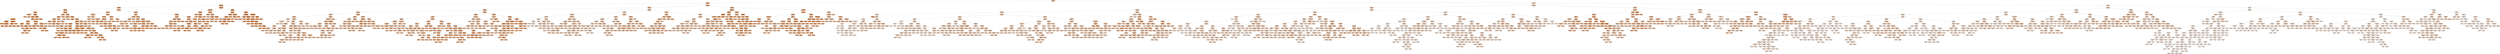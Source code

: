 digraph Tree {
node [shape=box, style="filled, rounded", color="black", fontname="helvetica"] ;
edge [fontname="helvetica"] ;
0 [label="density <= 0.99\nsquared_error = 1.51\nsamples = 2316\nvalue = 10.53", fillcolor="#f4caab"] ;
1 [label="density <= 0.99\nsquared_error = 0.74\nsamples = 748\nvalue = 11.8", fillcolor="#efaf82"] ;
0 -> 1 [labeldistance=2.5, labelangle=45, headlabel="True"] ;
2 [label="volatile acidity <= 0.36\nsquared_error = 0.35\nsamples = 218\nvalue = 12.54", fillcolor="#eba069"] ;
1 -> 2 ;
3 [label="density <= 0.99\nsquared_error = 0.28\nsamples = 171\nvalue = 12.4", fillcolor="#eca36e"] ;
2 -> 3 ;
4 [label="density <= 0.99\nsquared_error = 0.21\nsamples = 85\nvalue = 12.68", fillcolor="#eb9d65"] ;
3 -> 4 ;
5 [label="pH <= 2.98\nsquared_error = 0.2\nsamples = 32\nvalue = 12.95", fillcolor="#ea975c"] ;
4 -> 5 ;
6 [label="free sulfur dioxide <= 38.0\nsquared_error = 0.0\nsamples = 2\nvalue = 12.08", fillcolor="#eda979"] ;
5 -> 6 ;
7 [label="squared_error = 0.0\nsamples = 1\nvalue = 12.1", fillcolor="#eda978"] ;
6 -> 7 ;
8 [label="squared_error = 0.0\nsamples = 1\nvalue = 12.0", fillcolor="#eeab7b"] ;
6 -> 8 ;
9 [label="residual sugar <= 4.4\nsquared_error = 0.14\nsamples = 30\nvalue = 13.02", fillcolor="#e99659"] ;
5 -> 9 ;
10 [label="density <= 0.99\nsquared_error = 0.1\nsamples = 27\nvalue = 12.95", fillcolor="#ea975c"] ;
9 -> 10 ;
11 [label="total sulfur dioxide <= 104.0\nsquared_error = 0.06\nsamples = 6\nvalue = 13.42", fillcolor="#e88d4c"] ;
10 -> 11 ;
12 [label="volatile acidity <= 0.26\nsquared_error = 0.02\nsamples = 3\nvalue = 13.73", fillcolor="#e68742"] ;
11 -> 12 ;
13 [label="squared_error = 0.0\nsamples = 1\nvalue = 13.9", fillcolor="#e5833c"] ;
12 -> 13 ;
14 [label="free sulfur dioxide <= 31.5\nsquared_error = 0.0\nsamples = 2\nvalue = 13.65", fillcolor="#e78845"] ;
12 -> 14 ;
15 [label="squared_error = 0.0\nsamples = 1\nvalue = 13.6", fillcolor="#e78946"] ;
14 -> 15 ;
16 [label="squared_error = 0.0\nsamples = 1\nvalue = 13.7", fillcolor="#e68743"] ;
14 -> 16 ;
17 [label="total sulfur dioxide <= 113.0\nsquared_error = 0.0\nsamples = 3\nvalue = 13.27", fillcolor="#e89051"] ;
11 -> 17 ;
18 [label="density <= 0.99\nsquared_error = 0.0\nsamples = 2\nvalue = 13.3", fillcolor="#e89050"] ;
17 -> 18 ;
19 [label="squared_error = 0.0\nsamples = 1\nvalue = 13.3", fillcolor="#e89050"] ;
18 -> 19 ;
20 [label="squared_error = 0.0\nsamples = 1\nvalue = 13.3", fillcolor="#e89050"] ;
18 -> 20 ;
21 [label="squared_error = -0.0\nsamples = 1\nvalue = 13.2", fillcolor="#e89253"] ;
17 -> 21 ;
22 [label="quality <= 6.5\nsquared_error = 0.04\nsamples = 21\nvalue = 12.83", fillcolor="#ea9a60"] ;
10 -> 22 ;
23 [label="density <= 0.99\nsquared_error = 0.05\nsamples = 9\nvalue = 12.7", fillcolor="#eb9c64"] ;
22 -> 23 ;
24 [label="pH <= 3.14\nsquared_error = 0.0\nsamples = 2\nvalue = 13.15", fillcolor="#e99355"] ;
23 -> 24 ;
25 [label="squared_error = 0.0\nsamples = 1\nvalue = 13.2", fillcolor="#e89253"] ;
24 -> 25 ;
26 [label="squared_error = 0.0\nsamples = 1\nvalue = 13.1", fillcolor="#e99457"] ;
24 -> 26 ;
27 [label="residual sugar <= 1.5\nsquared_error = 0.02\nsamples = 7\nvalue = 12.63", fillcolor="#eb9e66"] ;
23 -> 27 ;
28 [label="chlorides <= 0.03\nsquared_error = 0.01\nsamples = 6\nvalue = 12.58", fillcolor="#eb9f68"] ;
27 -> 28 ;
29 [label="squared_error = 0.0\nsamples = 1\nvalue = 12.4", fillcolor="#eca36e"] ;
28 -> 29 ;
30 [label="citric acid <= 0.3\nsquared_error = 0.0\nsamples = 5\nvalue = 12.62", fillcolor="#eb9e66"] ;
28 -> 30 ;
31 [label="citric acid <= 0.28\nsquared_error = 0.0\nsamples = 3\nvalue = 12.6", fillcolor="#eb9e67"] ;
30 -> 31 ;
32 [label="squared_error = 0.0\nsamples = 2\nvalue = 12.6", fillcolor="#eb9e67"] ;
31 -> 32 ;
33 [label="squared_error = -0.0\nsamples = 1\nvalue = 12.6", fillcolor="#eb9e67"] ;
31 -> 33 ;
34 [label="squared_error = -0.0\nsamples = 2\nvalue = 12.7", fillcolor="#eb9c64"] ;
30 -> 34 ;
35 [label="squared_error = -0.0\nsamples = 1\nvalue = 12.9", fillcolor="#ea985d"] ;
27 -> 35 ;
36 [label="residual sugar <= 1.25\nsquared_error = 0.01\nsamples = 12\nvalue = 12.93", fillcolor="#ea975c"] ;
22 -> 36 ;
37 [label="citric acid <= 0.38\nsquared_error = 0.01\nsamples = 4\nvalue = 13.1", fillcolor="#e99457"] ;
36 -> 37 ;
38 [label="pH <= 3.27\nsquared_error = 0.0\nsamples = 2\nvalue = 13.17", fillcolor="#e99255"] ;
37 -> 38 ;
39 [label="squared_error = 0.0\nsamples = 1\nvalue = 13.2", fillcolor="#e89253"] ;
38 -> 39 ;
40 [label="squared_error = -0.0\nsamples = 1\nvalue = 13.1", fillcolor="#e99457"] ;
38 -> 40 ;
41 [label="squared_error = 0.0\nsamples = 2\nvalue = 13.0", fillcolor="#e9965a"] ;
37 -> 41 ;
42 [label="volatile acidity <= 0.31\nsquared_error = 0.0\nsamples = 8\nvalue = 12.87", fillcolor="#ea995e"] ;
36 -> 42 ;
43 [label="citric acid <= 0.3\nsquared_error = 0.0\nsamples = 6\nvalue = 12.9", fillcolor="#ea985d"] ;
42 -> 43 ;
44 [label="squared_error = 0.0\nsamples = 1\nvalue = 12.8", fillcolor="#ea9a61"] ;
43 -> 44 ;
45 [label="sulphates <= 0.31\nsquared_error = 0.0\nsamples = 5\nvalue = 12.91", fillcolor="#ea985d"] ;
43 -> 45 ;
46 [label="squared_error = 0.0\nsamples = 1\nvalue = 13.0", fillcolor="#e9965a"] ;
45 -> 46 ;
47 [label="squared_error = -0.0\nsamples = 4\nvalue = 12.9", fillcolor="#ea985d"] ;
45 -> 47 ;
48 [label="squared_error = -0.0\nsamples = 2\nvalue = 12.8", fillcolor="#ea9a61"] ;
42 -> 48 ;
49 [label="density <= 0.99\nsquared_error = 0.0\nsamples = 3\nvalue = 13.73", fillcolor="#e68742"] ;
9 -> 49 ;
50 [label="squared_error = 0.0\nsamples = 1\nvalue = 13.8", fillcolor="#e68540"] ;
49 -> 50 ;
51 [label="squared_error = -0.0\nsamples = 2\nvalue = 13.7", fillcolor="#e68743"] ;
49 -> 51 ;
52 [label="residual sugar <= 1.45\nsquared_error = 0.15\nsamples = 53\nvalue = 12.51", fillcolor="#eba06a"] ;
4 -> 52 ;
53 [label="pH <= 3.31\nsquared_error = 0.07\nsamples = 12\nvalue = 12.05", fillcolor="#edaa79"] ;
52 -> 53 ;
54 [label="chlorides <= 0.04\nsquared_error = 0.05\nsamples = 11\nvalue = 11.99", fillcolor="#eeab7b"] ;
53 -> 54 ;
55 [label="chlorides <= 0.03\nsquared_error = 0.03\nsamples = 8\nvalue = 12.06", fillcolor="#edaa79"] ;
54 -> 55 ;
56 [label="sulphates <= 0.51\nsquared_error = 0.0\nsamples = 2\nvalue = 11.75", fillcolor="#efb083"] ;
55 -> 56 ;
57 [label="squared_error = 0.0\nsamples = 1\nvalue = 11.8", fillcolor="#efaf82"] ;
56 -> 57 ;
58 [label="squared_error = 0.0\nsamples = 1\nvalue = 11.7", fillcolor="#efb185"] ;
56 -> 58 ;
59 [label="fixed acidity <= 6.25\nsquared_error = 0.01\nsamples = 6\nvalue = 12.12", fillcolor="#eda977"] ;
55 -> 59 ;
60 [label="density <= 0.99\nsquared_error = 0.0\nsamples = 2\nvalue = 12.06", fillcolor="#edaa79"] ;
59 -> 60 ;
61 [label="squared_error = 0.0\nsamples = 1\nvalue = 12.1", fillcolor="#eda978"] ;
60 -> 61 ;
62 [label="squared_error = -0.0\nsamples = 1\nvalue = 12.0", fillcolor="#eeab7b"] ;
60 -> 62 ;
63 [label="total sulfur dioxide <= 94.5\nsquared_error = 0.01\nsamples = 4\nvalue = 12.22", fillcolor="#eda674"] ;
59 -> 63 ;
64 [label="squared_error = 0.0\nsamples = 2\nvalue = 12.3", fillcolor="#eca571"] ;
63 -> 64 ;
65 [label="residual sugar <= 1.0\nsquared_error = 0.0\nsamples = 2\nvalue = 12.15", fillcolor="#eda876"] ;
63 -> 65 ;
66 [label="squared_error = 0.0\nsamples = 1\nvalue = 12.1", fillcolor="#eda978"] ;
65 -> 66 ;
67 [label="squared_error = 0.0\nsamples = 1\nvalue = 12.2", fillcolor="#eda774"] ;
65 -> 67 ;
68 [label="density <= 0.99\nsquared_error = 0.03\nsamples = 3\nvalue = 11.7", fillcolor="#efb185"] ;
54 -> 68 ;
69 [label="squared_error = 0.0\nsamples = 1\nvalue = 11.9", fillcolor="#eead7e"] ;
68 -> 69 ;
70 [label="chlorides <= 0.04\nsquared_error = 0.01\nsamples = 2\nvalue = 11.6", fillcolor="#efb388"] ;
68 -> 70 ;
71 [label="squared_error = 0.0\nsamples = 1\nvalue = 11.7", fillcolor="#efb185"] ;
70 -> 71 ;
72 [label="squared_error = 0.0\nsamples = 1\nvalue = 11.5", fillcolor="#f0b68c"] ;
70 -> 72 ;
73 [label="squared_error = 0.0\nsamples = 1\nvalue = 12.5", fillcolor="#eca06a"] ;
53 -> 73 ;
74 [label="pH <= 3.01\nsquared_error = 0.1\nsamples = 41\nvalue = 12.64", fillcolor="#eb9d66"] ;
52 -> 74 ;
75 [label="free sulfur dioxide <= 33.0\nsquared_error = 0.01\nsamples = 4\nvalue = 12.08", fillcolor="#eda978"] ;
74 -> 75 ;
76 [label="squared_error = 0.0\nsamples = 2\nvalue = 12.0", fillcolor="#eeab7b"] ;
75 -> 76 ;
77 [label="squared_error = -0.0\nsamples = 2\nvalue = 12.2", fillcolor="#eda774"] ;
75 -> 77 ;
78 [label="citric acid <= 0.24\nsquared_error = 0.07\nsamples = 37\nvalue = 12.69", fillcolor="#eb9c64"] ;
74 -> 78 ;
79 [label="squared_error = 0.0\nsamples = 1\nvalue = 13.9", fillcolor="#e5833c"] ;
78 -> 79 ;
80 [label="chlorides <= 0.05\nsquared_error = 0.05\nsamples = 36\nvalue = 12.67", fillcolor="#eb9d65"] ;
78 -> 80 ;
81 [label="residual sugar <= 2.15\nsquared_error = 0.03\nsamples = 33\nvalue = 12.71", fillcolor="#eb9c64"] ;
80 -> 81 ;
82 [label="fixed acidity <= 5.5\nsquared_error = 0.03\nsamples = 13\nvalue = 12.62", fillcolor="#eb9e67"] ;
81 -> 82 ;
83 [label="squared_error = 0.0\nsamples = 1\nvalue = 13.0", fillcolor="#e9965a"] ;
82 -> 83 ;
84 [label="pH <= 3.21\nsquared_error = 0.02\nsamples = 12\nvalue = 12.58", fillcolor="#eb9f68"] ;
82 -> 84 ;
85 [label="sulphates <= 0.45\nsquared_error = 0.01\nsamples = 3\nvalue = 12.44", fillcolor="#eca26c"] ;
84 -> 85 ;
86 [label="squared_error = 0.0\nsamples = 2\nvalue = 12.5", fillcolor="#eca06a"] ;
85 -> 86 ;
87 [label="squared_error = -0.0\nsamples = 1\nvalue = 12.2", fillcolor="#eda774"] ;
85 -> 87 ;
88 [label="chlorides <= 0.04\nsquared_error = 0.01\nsamples = 9\nvalue = 12.63", fillcolor="#eb9e66"] ;
84 -> 88 ;
89 [label="density <= 0.99\nsquared_error = 0.01\nsamples = 7\nvalue = 12.68", fillcolor="#eb9d64"] ;
88 -> 89 ;
90 [label="squared_error = 0.0\nsamples = 1\nvalue = 12.9", fillcolor="#ea985d"] ;
89 -> 90 ;
91 [label="total sulfur dioxide <= 130.5\nsquared_error = 0.0\nsamples = 6\nvalue = 12.66", fillcolor="#eb9d65"] ;
89 -> 91 ;
92 [label="total sulfur dioxide <= 74.0\nsquared_error = 0.0\nsamples = 3\nvalue = 12.62", fillcolor="#eb9e67"] ;
91 -> 92 ;
93 [label="squared_error = 0.0\nsamples = 1\nvalue = 12.7", fillcolor="#eb9c64"] ;
92 -> 93 ;
94 [label="squared_error = -0.0\nsamples = 2\nvalue = 12.6", fillcolor="#eb9e67"] ;
92 -> 94 ;
95 [label="quality <= 6.5\nsquared_error = 0.0\nsamples = 3\nvalue = 12.7", fillcolor="#eb9c64"] ;
91 -> 95 ;
96 [label="squared_error = 0.0\nsamples = 1\nvalue = 12.7", fillcolor="#eb9c64"] ;
95 -> 96 ;
97 [label="squared_error = -0.0\nsamples = 2\nvalue = 12.7", fillcolor="#eb9c64"] ;
95 -> 97 ;
98 [label="fixed acidity <= 5.9\nsquared_error = 0.0\nsamples = 2\nvalue = 12.48", fillcolor="#eca16b"] ;
88 -> 98 ;
99 [label="squared_error = 0.0\nsamples = 1\nvalue = 12.4", fillcolor="#eca36e"] ;
98 -> 99 ;
100 [label="squared_error = 0.0\nsamples = 1\nvalue = 12.5", fillcolor="#eca06a"] ;
98 -> 100 ;
101 [label="density <= 0.99\nsquared_error = 0.02\nsamples = 20\nvalue = 12.77", fillcolor="#ea9b61"] ;
81 -> 101 ;
102 [label="chlorides <= 0.04\nsquared_error = 0.01\nsamples = 7\nvalue = 12.89", fillcolor="#ea985e"] ;
101 -> 102 ;
103 [label="free sulfur dioxide <= 38.0\nsquared_error = 0.01\nsamples = 5\nvalue = 12.95", fillcolor="#ea975c"] ;
102 -> 103 ;
104 [label="quality <= 7.5\nsquared_error = 0.0\nsamples = 2\nvalue = 13.05", fillcolor="#e99558"] ;
103 -> 104 ;
105 [label="squared_error = 0.0\nsamples = 1\nvalue = 13.1", fillcolor="#e99457"] ;
104 -> 105 ;
106 [label="squared_error = -0.0\nsamples = 1\nvalue = 13.0", fillcolor="#e9965a"] ;
104 -> 106 ;
107 [label="residual sugar <= 2.35\nsquared_error = 0.0\nsamples = 3\nvalue = 12.9", fillcolor="#ea985d"] ;
103 -> 107 ;
108 [label="squared_error = 0.0\nsamples = 1\nvalue = 12.9", fillcolor="#ea985d"] ;
107 -> 108 ;
109 [label="squared_error = 0.0\nsamples = 2\nvalue = 12.9", fillcolor="#ea985d"] ;
107 -> 109 ;
110 [label="free sulfur dioxide <= 26.0\nsquared_error = 0.0\nsamples = 2\nvalue = 12.77", fillcolor="#ea9b62"] ;
102 -> 110 ;
111 [label="squared_error = 0.0\nsamples = 1\nvalue = 12.7", fillcolor="#eb9c64"] ;
110 -> 111 ;
112 [label="squared_error = 0.0\nsamples = 1\nvalue = 12.8", fillcolor="#ea9a61"] ;
110 -> 112 ;
113 [label="residual sugar <= 4.6\nsquared_error = 0.01\nsamples = 13\nvalue = 12.72", fillcolor="#eb9c63"] ;
101 -> 113 ;
114 [label="volatile acidity <= 0.21\nsquared_error = 0.01\nsamples = 12\nvalue = 12.7", fillcolor="#eb9c64"] ;
113 -> 114 ;
115 [label="squared_error = 0.0\nsamples = 1\nvalue = 12.4", fillcolor="#eca36e"] ;
114 -> 115 ;
116 [label="pH <= 3.2\nsquared_error = 0.0\nsamples = 11\nvalue = 12.72", fillcolor="#eb9c63"] ;
114 -> 116 ;
117 [label="sulphates <= 0.4\nsquared_error = 0.0\nsamples = 4\nvalue = 12.77", fillcolor="#ea9b62"] ;
116 -> 117 ;
118 [label="volatile acidity <= 0.26\nsquared_error = 0.0\nsamples = 3\nvalue = 12.8", fillcolor="#ea9a61"] ;
117 -> 118 ;
119 [label="squared_error = 0.0\nsamples = 1\nvalue = 12.8", fillcolor="#ea9a61"] ;
118 -> 119 ;
120 [label="squared_error = 0.0\nsamples = 2\nvalue = 12.8", fillcolor="#ea9a61"] ;
118 -> 120 ;
121 [label="squared_error = 0.0\nsamples = 1\nvalue = 12.7", fillcolor="#eb9c64"] ;
117 -> 121 ;
122 [label="volatile acidity <= 0.28\nsquared_error = 0.0\nsamples = 7\nvalue = 12.69", fillcolor="#eb9c64"] ;
116 -> 122 ;
123 [label="squared_error = 0.0\nsamples = 1\nvalue = 12.6", fillcolor="#eb9e67"] ;
122 -> 123 ;
124 [label="free sulfur dioxide <= 17.5\nsquared_error = 0.0\nsamples = 6\nvalue = 12.7", fillcolor="#eb9c64"] ;
122 -> 124 ;
125 [label="squared_error = 0.0\nsamples = 1\nvalue = 12.6", fillcolor="#eb9e67"] ;
124 -> 125 ;
126 [label="sulphates <= 0.49\nsquared_error = 0.0\nsamples = 5\nvalue = 12.71", fillcolor="#eb9c64"] ;
124 -> 126 ;
127 [label="squared_error = -0.0\nsamples = 3\nvalue = 12.7", fillcolor="#eb9c64"] ;
126 -> 127 ;
128 [label="squared_error = 0.0\nsamples = 2\nvalue = 12.75", fillcolor="#ea9b62"] ;
126 -> 128 ;
129 [label="squared_error = 0.0\nsamples = 1\nvalue = 13.1", fillcolor="#e99457"] ;
113 -> 129 ;
130 [label="pH <= 3.19\nsquared_error = 0.07\nsamples = 3\nvalue = 12.28", fillcolor="#eca572"] ;
80 -> 130 ;
131 [label="squared_error = 0.0\nsamples = 1\nvalue = 12.8", fillcolor="#ea9a61"] ;
130 -> 131 ;
132 [label="density <= 0.99\nsquared_error = 0.01\nsamples = 2\nvalue = 12.15", fillcolor="#eda876"] ;
130 -> 132 ;
133 [label="squared_error = 0.0\nsamples = 1\nvalue = 12.2", fillcolor="#eda774"] ;
132 -> 133 ;
134 [label="squared_error = 0.0\nsamples = 1\nvalue = 12.0", fillcolor="#eeab7b"] ;
132 -> 134 ;
135 [label="residual sugar <= 1.35\nsquared_error = 0.21\nsamples = 86\nvalue = 12.16", fillcolor="#eda876"] ;
3 -> 135 ;
136 [label="citric acid <= 0.3\nsquared_error = 0.15\nsamples = 27\nvalue = 11.85", fillcolor="#eeae80"] ;
135 -> 136 ;
137 [label="total sulfur dioxide <= 76.0\nsquared_error = 0.03\nsamples = 8\nvalue = 11.46", fillcolor="#f0b68d"] ;
136 -> 137 ;
138 [label="squared_error = 0.0\nsamples = 2\nvalue = 11.7", fillcolor="#efb185"] ;
137 -> 138 ;
139 [label="pH <= 3.4\nsquared_error = 0.01\nsamples = 6\nvalue = 11.38", fillcolor="#f0b890"] ;
137 -> 139 ;
140 [label="fixed acidity <= 7.3\nsquared_error = 0.0\nsamples = 5\nvalue = 11.42", fillcolor="#f0b78e"] ;
139 -> 140 ;
141 [label="squared_error = 0.0\nsamples = 3\nvalue = 11.4", fillcolor="#f0b88f"] ;
140 -> 141 ;
142 [label="squared_error = 0.0\nsamples = 2\nvalue = 11.45", fillcolor="#f0b78d"] ;
140 -> 142 ;
143 [label="squared_error = -0.0\nsamples = 1\nvalue = 11.2", fillcolor="#f1bc95"] ;
139 -> 143 ;
144 [label="density <= 0.99\nsquared_error = 0.12\nsamples = 19\nvalue = 12.02", fillcolor="#eeab7a"] ;
136 -> 144 ;
145 [label="volatile acidity <= 0.19\nsquared_error = 0.1\nsamples = 15\nvalue = 12.12", fillcolor="#eda977"] ;
144 -> 145 ;
146 [label="total sulfur dioxide <= 78.0\nsquared_error = 0.05\nsamples = 5\nvalue = 11.89", fillcolor="#eead7f"] ;
145 -> 146 ;
147 [label="quality <= 6.5\nsquared_error = 0.01\nsamples = 2\nvalue = 11.56", fillcolor="#f0b48a"] ;
146 -> 147 ;
148 [label="squared_error = 0.0\nsamples = 1\nvalue = 11.63", fillcolor="#efb387"] ;
147 -> 148 ;
149 [label="squared_error = 0.0\nsamples = 1\nvalue = 11.4", fillcolor="#f0b88f"] ;
147 -> 149 ;
150 [label="fixed acidity <= 6.8\nsquared_error = 0.0\nsamples = 3\nvalue = 12.03", fillcolor="#eeaa7a"] ;
146 -> 150 ;
151 [label="squared_error = 0.0\nsamples = 2\nvalue = 12.0", fillcolor="#eeab7b"] ;
150 -> 151 ;
152 [label="squared_error = -0.0\nsamples = 1\nvalue = 12.1", fillcolor="#eda978"] ;
150 -> 152 ;
153 [label="free sulfur dioxide <= 45.5\nsquared_error = 0.08\nsamples = 10\nvalue = 12.26", fillcolor="#eda572"] ;
145 -> 153 ;
154 [label="fixed acidity <= 6.35\nsquared_error = 0.04\nsamples = 9\nvalue = 12.31", fillcolor="#eca471"] ;
153 -> 154 ;
155 [label="residual sugar <= 1.15\nsquared_error = 0.0\nsamples = 2\nvalue = 12.52", fillcolor="#eba06a"] ;
154 -> 155 ;
156 [label="squared_error = 0.0\nsamples = 1\nvalue = 12.5", fillcolor="#eca06a"] ;
155 -> 156 ;
157 [label="squared_error = -0.0\nsamples = 1\nvalue = 12.6", fillcolor="#eb9e67"] ;
155 -> 157 ;
158 [label="pH <= 3.05\nsquared_error = 0.03\nsamples = 7\nvalue = 12.24", fillcolor="#eda673"] ;
154 -> 158 ;
159 [label="free sulfur dioxide <= 37.5\nsquared_error = 0.02\nsamples = 2\nvalue = 12.55", fillcolor="#eb9f69"] ;
158 -> 159 ;
160 [label="squared_error = 0.0\nsamples = 1\nvalue = 12.7", fillcolor="#eb9c64"] ;
159 -> 160 ;
161 [label="squared_error = -0.0\nsamples = 1\nvalue = 12.4", fillcolor="#eca36e"] ;
159 -> 161 ;
162 [label="citric acid <= 0.35\nsquared_error = 0.01\nsamples = 5\nvalue = 12.17", fillcolor="#eda876"] ;
158 -> 162 ;
163 [label="chlorides <= 0.04\nsquared_error = 0.0\nsamples = 2\nvalue = 12.25", fillcolor="#eda673"] ;
162 -> 163 ;
164 [label="squared_error = 0.0\nsamples = 1\nvalue = 12.3", fillcolor="#eca571"] ;
163 -> 164 ;
165 [label="squared_error = 0.0\nsamples = 1\nvalue = 12.2", fillcolor="#eda774"] ;
163 -> 165 ;
166 [label="squared_error = 0.0\nsamples = 3\nvalue = 12.1", fillcolor="#eda978"] ;
162 -> 166 ;
167 [label="squared_error = 0.0\nsamples = 1\nvalue = 11.5", fillcolor="#f0b68c"] ;
153 -> 167 ;
168 [label="volatile acidity <= 0.18\nsquared_error = 0.03\nsamples = 4\nvalue = 11.7", fillcolor="#efb185"] ;
144 -> 168 ;
169 [label="density <= 0.99\nsquared_error = 0.01\nsamples = 2\nvalue = 11.85", fillcolor="#eeae80"] ;
168 -> 169 ;
170 [label="squared_error = -0.0\nsamples = 1\nvalue = 11.8", fillcolor="#efaf82"] ;
169 -> 170 ;
171 [label="squared_error = -0.0\nsamples = 1\nvalue = 12.0", fillcolor="#eeab7b"] ;
169 -> 171 ;
172 [label="density <= 0.99\nsquared_error = 0.01\nsamples = 2\nvalue = 11.55", fillcolor="#f0b48a"] ;
168 -> 172 ;
173 [label="squared_error = -0.0\nsamples = 1\nvalue = 11.6", fillcolor="#efb388"] ;
172 -> 173 ;
174 [label="squared_error = 0.0\nsamples = 1\nvalue = 11.4", fillcolor="#f0b88f"] ;
172 -> 174 ;
175 [label="fixed acidity <= 6.35\nsquared_error = 0.17\nsamples = 59\nvalue = 12.3", fillcolor="#eca571"] ;
135 -> 175 ;
176 [label="pH <= 3.14\nsquared_error = 0.2\nsamples = 27\nvalue = 12.11", fillcolor="#eda977"] ;
175 -> 176 ;
177 [label="volatile acidity <= 0.33\nsquared_error = 0.06\nsamples = 6\nvalue = 11.66", fillcolor="#efb286"] ;
176 -> 177 ;
178 [label="density <= 0.99\nsquared_error = 0.03\nsamples = 5\nvalue = 11.57", fillcolor="#f0b489"] ;
177 -> 178 ;
179 [label="quality <= 6.5\nsquared_error = 0.01\nsamples = 4\nvalue = 11.61", fillcolor="#efb388"] ;
178 -> 179 ;
180 [label="free sulfur dioxide <= 27.0\nsquared_error = 0.0\nsamples = 2\nvalue = 11.55", fillcolor="#f0b48a"] ;
179 -> 180 ;
181 [label="squared_error = 0.0\nsamples = 1\nvalue = 11.5", fillcolor="#f0b68c"] ;
180 -> 181 ;
182 [label="squared_error = -0.0\nsamples = 1\nvalue = 11.6", fillcolor="#efb388"] ;
180 -> 182 ;
183 [label="squared_error = 0.0\nsamples = 2\nvalue = 11.8", fillcolor="#efaf82"] ;
179 -> 183 ;
184 [label="squared_error = -0.0\nsamples = 1\nvalue = 11.2", fillcolor="#f1bc95"] ;
178 -> 184 ;
185 [label="squared_error = 0.0\nsamples = 1\nvalue = 12.07", fillcolor="#edaa79"] ;
177 -> 185 ;
186 [label="chlorides <= 0.03\nsquared_error = 0.16\nsamples = 21\nvalue = 12.25", fillcolor="#eda673"] ;
176 -> 186 ;
187 [label="fixed acidity <= 4.9\nsquared_error = 0.11\nsamples = 8\nvalue = 11.93", fillcolor="#eead7d"] ;
186 -> 187 ;
188 [label="squared_error = 0.0\nsamples = 1\nvalue = 11.3", fillcolor="#f1ba92"] ;
187 -> 188 ;
189 [label="total sulfur dioxide <= 58.5\nsquared_error = 0.05\nsamples = 7\nvalue = 12.04", fillcolor="#edaa7a"] ;
187 -> 189 ;
190 [label="squared_error = 0.0\nsamples = 1\nvalue = 11.5", fillcolor="#f0b68c"] ;
189 -> 190 ;
191 [label="sulphates <= 0.41\nsquared_error = 0.02\nsamples = 6\nvalue = 12.1", fillcolor="#eda978"] ;
189 -> 191 ;
192 [label="fixed acidity <= 5.9\nsquared_error = 0.0\nsamples = 3\nvalue = 11.98", fillcolor="#eeab7c"] ;
191 -> 192 ;
193 [label="squared_error = 0.0\nsamples = 1\nvalue = 11.9", fillcolor="#eead7e"] ;
192 -> 193 ;
194 [label="squared_error = 0.0\nsamples = 2\nvalue = 12.0", fillcolor="#eeab7b"] ;
192 -> 194 ;
195 [label="free sulfur dioxide <= 21.5\nsquared_error = 0.01\nsamples = 3\nvalue = 12.21", fillcolor="#eda774"] ;
191 -> 195 ;
196 [label="squared_error = 0.0\nsamples = 1\nvalue = 12.05", fillcolor="#edaa79"] ;
195 -> 196 ;
197 [label="volatile acidity <= 0.22\nsquared_error = 0.0\nsamples = 2\nvalue = 12.25", fillcolor="#eda673"] ;
195 -> 197 ;
198 [label="squared_error = 0.0\nsamples = 1\nvalue = 12.2", fillcolor="#eda774"] ;
197 -> 198 ;
199 [label="squared_error = 0.0\nsamples = 1\nvalue = 12.3", fillcolor="#eca571"] ;
197 -> 199 ;
200 [label="chlorides <= 0.04\nsquared_error = 0.09\nsamples = 13\nvalue = 12.43", fillcolor="#eca26d"] ;
186 -> 200 ;
201 [label="free sulfur dioxide <= 10.5\nsquared_error = 0.04\nsamples = 7\nvalue = 12.57", fillcolor="#eb9f68"] ;
200 -> 201 ;
202 [label="squared_error = 0.0\nsamples = 1\nvalue = 12.2", fillcolor="#eda774"] ;
201 -> 202 ;
203 [label="citric acid <= 0.27\nsquared_error = 0.02\nsamples = 6\nvalue = 12.63", fillcolor="#eb9e66"] ;
201 -> 203 ;
204 [label="sulphates <= 0.43\nsquared_error = 0.01\nsamples = 3\nvalue = 12.51", fillcolor="#eba06a"] ;
203 -> 204 ;
205 [label="chlorides <= 0.03\nsquared_error = 0.0\nsamples = 2\nvalue = 12.45", fillcolor="#eca26c"] ;
204 -> 205 ;
206 [label="squared_error = 0.0\nsamples = 1\nvalue = 12.5", fillcolor="#eca06a"] ;
205 -> 206 ;
207 [label="squared_error = 0.0\nsamples = 1\nvalue = 12.4", fillcolor="#eca36e"] ;
205 -> 207 ;
208 [label="squared_error = 0.0\nsamples = 1\nvalue = 12.6", fillcolor="#eb9e67"] ;
204 -> 208 ;
209 [label="sulphates <= 0.41\nsquared_error = 0.01\nsamples = 3\nvalue = 12.77", fillcolor="#ea9b62"] ;
203 -> 209 ;
210 [label="squared_error = 0.0\nsamples = 1\nvalue = 12.9", fillcolor="#ea985d"] ;
209 -> 210 ;
211 [label="squared_error = -0.0\nsamples = 2\nvalue = 12.7", fillcolor="#eb9c64"] ;
209 -> 211 ;
212 [label="free sulfur dioxide <= 26.0\nsquared_error = 0.07\nsamples = 6\nvalue = 12.16", fillcolor="#eda876"] ;
200 -> 212 ;
213 [label="squared_error = 0.0\nsamples = 1\nvalue = 12.8", fillcolor="#ea9a61"] ;
212 -> 213 ;
214 [label="fixed acidity <= 5.75\nsquared_error = 0.01\nsamples = 5\nvalue = 12.07", fillcolor="#edaa79"] ;
212 -> 214 ;
215 [label="squared_error = 0.0\nsamples = 1\nvalue = 12.3", fillcolor="#eca571"] ;
214 -> 215 ;
216 [label="residual sugar <= 2.5\nsquared_error = 0.0\nsamples = 4\nvalue = 12.03", fillcolor="#eeaa7a"] ;
214 -> 216 ;
217 [label="squared_error = 0.0\nsamples = 3\nvalue = 12.0", fillcolor="#eeab7b"] ;
216 -> 217 ;
218 [label="squared_error = -0.0\nsamples = 1\nvalue = 12.1", fillcolor="#eda978"] ;
216 -> 218 ;
219 [label="residual sugar <= 1.68\nsquared_error = 0.1\nsamples = 32\nvalue = 12.47", fillcolor="#eca16c"] ;
175 -> 219 ;
220 [label="pH <= 3.23\nsquared_error = 0.15\nsamples = 10\nvalue = 12.19", fillcolor="#eda775"] ;
219 -> 220 ;
221 [label="volatile acidity <= 0.3\nsquared_error = 0.11\nsamples = 7\nvalue = 12.05", fillcolor="#edaa79"] ;
220 -> 221 ;
222 [label="density <= 0.99\nsquared_error = 0.06\nsamples = 6\nvalue = 11.98", fillcolor="#eeab7c"] ;
221 -> 222 ;
223 [label="sulphates <= 0.55\nsquared_error = 0.01\nsamples = 4\nvalue = 12.09", fillcolor="#eda978"] ;
222 -> 223 ;
224 [label="fixed acidity <= 7.1\nsquared_error = 0.0\nsamples = 2\nvalue = 12.14", fillcolor="#eda876"] ;
223 -> 224 ;
225 [label="squared_error = 0.0\nsamples = 1\nvalue = 12.2", fillcolor="#eda774"] ;
224 -> 225 ;
226 [label="squared_error = -0.0\nsamples = 1\nvalue = 12.1", fillcolor="#eda978"] ;
224 -> 226 ;
227 [label="fixed acidity <= 6.65\nsquared_error = 0.0\nsamples = 2\nvalue = 12.0", fillcolor="#eeab7b"] ;
223 -> 227 ;
228 [label="squared_error = 0.0\nsamples = 1\nvalue = 12.0", fillcolor="#eeab7b"] ;
227 -> 228 ;
229 [label="squared_error = 0.0\nsamples = 1\nvalue = 12.0", fillcolor="#eeab7b"] ;
227 -> 229 ;
230 [label="density <= 0.99\nsquared_error = 0.02\nsamples = 2\nvalue = 11.55", fillcolor="#f0b48a"] ;
222 -> 230 ;
231 [label="squared_error = 0.0\nsamples = 1\nvalue = 11.7", fillcolor="#efb185"] ;
230 -> 231 ;
232 [label="squared_error = 0.0\nsamples = 1\nvalue = 11.4", fillcolor="#f0b88f"] ;
230 -> 232 ;
233 [label="squared_error = 0.0\nsamples = 1\nvalue = 12.8", fillcolor="#ea9a61"] ;
221 -> 233 ;
234 [label="density <= 0.99\nsquared_error = 0.0\nsamples = 3\nvalue = 12.67", fillcolor="#eb9d65"] ;
220 -> 234 ;
235 [label="squared_error = 0.0\nsamples = 2\nvalue = 12.7", fillcolor="#eb9c64"] ;
234 -> 235 ;
236 [label="squared_error = -0.0\nsamples = 1\nvalue = 12.6", fillcolor="#eb9e67"] ;
234 -> 236 ;
237 [label="citric acid <= 0.38\nsquared_error = 0.04\nsamples = 22\nvalue = 12.57", fillcolor="#eb9f68"] ;
219 -> 237 ;
238 [label="citric acid <= 0.26\nsquared_error = 0.02\nsamples = 18\nvalue = 12.61", fillcolor="#eb9e67"] ;
237 -> 238 ;
239 [label="squared_error = 0.0\nsamples = 2\nvalue = 12.3", fillcolor="#eca571"] ;
238 -> 239 ;
240 [label="sulphates <= 0.45\nsquared_error = 0.02\nsamples = 16\nvalue = 12.63", fillcolor="#eb9e66"] ;
238 -> 240 ;
241 [label="free sulfur dioxide <= 35.5\nsquared_error = 0.01\nsamples = 9\nvalue = 12.57", fillcolor="#eb9f68"] ;
240 -> 241 ;
242 [label="citric acid <= 0.35\nsquared_error = 0.0\nsamples = 5\nvalue = 12.51", fillcolor="#eba06a"] ;
241 -> 242 ;
243 [label="quality <= 6.5\nsquared_error = 0.0\nsamples = 4\nvalue = 12.49", fillcolor="#eca16b"] ;
242 -> 243 ;
244 [label="squared_error = 0.0\nsamples = 3\nvalue = 12.5", fillcolor="#eca06a"] ;
243 -> 244 ;
245 [label="squared_error = -0.0\nsamples = 1\nvalue = 12.4", fillcolor="#eca36e"] ;
243 -> 245 ;
246 [label="squared_error = -0.0\nsamples = 1\nvalue = 12.6", fillcolor="#eb9e67"] ;
242 -> 246 ;
247 [label="pH <= 3.22\nsquared_error = 0.0\nsamples = 4\nvalue = 12.64", fillcolor="#eb9d66"] ;
241 -> 247 ;
248 [label="free sulfur dioxide <= 43.5\nsquared_error = 0.0\nsamples = 2\nvalue = 12.73", fillcolor="#ea9c63"] ;
247 -> 248 ;
249 [label="squared_error = 0.0\nsamples = 1\nvalue = 12.8", fillcolor="#ea9a61"] ;
248 -> 249 ;
250 [label="squared_error = -0.0\nsamples = 1\nvalue = 12.7", fillcolor="#eb9c64"] ;
248 -> 250 ;
251 [label="squared_error = -0.0\nsamples = 2\nvalue = 12.6", fillcolor="#eb9e67"] ;
247 -> 251 ;
252 [label="sulphates <= 0.6\nsquared_error = 0.01\nsamples = 7\nvalue = 12.71", fillcolor="#eb9c63"] ;
240 -> 252 ;
253 [label="total sulfur dioxide <= 92.5\nsquared_error = 0.01\nsamples = 4\nvalue = 12.76", fillcolor="#ea9b62"] ;
252 -> 253 ;
254 [label="squared_error = 0.0\nsamples = 2\nvalue = 12.7", fillcolor="#eb9c64"] ;
253 -> 254 ;
255 [label="total sulfur dioxide <= 105.5\nsquared_error = 0.0\nsamples = 2\nvalue = 12.84", fillcolor="#ea995f"] ;
253 -> 255 ;
256 [label="squared_error = -0.0\nsamples = 1\nvalue = 12.8", fillcolor="#ea9a61"] ;
255 -> 256 ;
257 [label="squared_error = 0.0\nsamples = 1\nvalue = 12.9", fillcolor="#ea985d"] ;
255 -> 257 ;
258 [label="citric acid <= 0.31\nsquared_error = 0.0\nsamples = 3\nvalue = 12.53", fillcolor="#eba069"] ;
252 -> 258 ;
259 [label="squared_error = 0.0\nsamples = 2\nvalue = 12.5", fillcolor="#eca06a"] ;
258 -> 259 ;
260 [label="squared_error = -0.0\nsamples = 1\nvalue = 12.6", fillcolor="#eb9e67"] ;
258 -> 260 ;
261 [label="residual sugar <= 1.85\nsquared_error = 0.07\nsamples = 4\nvalue = 12.28", fillcolor="#eca572"] ;
237 -> 261 ;
262 [label="squared_error = 0.0\nsamples = 1\nvalue = 12.8", fillcolor="#ea9a61"] ;
261 -> 262 ;
263 [label="fixed acidity <= 6.55\nsquared_error = 0.03\nsamples = 3\nvalue = 12.18", fillcolor="#eda775"] ;
261 -> 263 ;
264 [label="squared_error = 0.0\nsamples = 1\nvalue = 11.9", fillcolor="#eead7e"] ;
263 -> 264 ;
265 [label="total sulfur dioxide <= 98.5\nsquared_error = 0.01\nsamples = 2\nvalue = 12.25", fillcolor="#eda673"] ;
263 -> 265 ;
266 [label="squared_error = 0.0\nsamples = 1\nvalue = 12.4", fillcolor="#eca36e"] ;
265 -> 266 ;
267 [label="squared_error = 0.0\nsamples = 1\nvalue = 12.2", fillcolor="#eda774"] ;
265 -> 267 ;
268 [label="residual sugar <= 1.85\nsquared_error = 0.24\nsamples = 47\nvalue = 13.07", fillcolor="#e99558"] ;
2 -> 268 ;
269 [label="total sulfur dioxide <= 78.0\nsquared_error = 0.26\nsamples = 13\nvalue = 12.57", fillcolor="#eb9f68"] ;
268 -> 269 ;
270 [label="chlorides <= 0.02\nsquared_error = 0.13\nsamples = 5\nvalue = 13.02", fillcolor="#e99559"] ;
269 -> 270 ;
271 [label="squared_error = 0.0\nsamples = 1\nvalue = 13.6", fillcolor="#e78946"] ;
270 -> 271 ;
272 [label="citric acid <= 0.25\nsquared_error = 0.03\nsamples = 4\nvalue = 12.83", fillcolor="#ea9a5f"] ;
270 -> 272 ;
273 [label="squared_error = 0.0\nsamples = 1\nvalue = 12.5", fillcolor="#eca06a"] ;
272 -> 273 ;
274 [label="fixed acidity <= 6.45\nsquared_error = 0.0\nsamples = 3\nvalue = 12.9", fillcolor="#ea985d"] ;
272 -> 274 ;
275 [label="squared_error = 0.0\nsamples = 1\nvalue = 12.8", fillcolor="#ea9a61"] ;
274 -> 275 ;
276 [label="residual sugar <= 1.5\nsquared_error = 0.0\nsamples = 2\nvalue = 12.92", fillcolor="#ea985c"] ;
274 -> 276 ;
277 [label="squared_error = 0.0\nsamples = 1\nvalue = 12.9", fillcolor="#ea985d"] ;
276 -> 277 ;
278 [label="squared_error = -0.0\nsamples = 1\nvalue = 13.0", fillcolor="#e9965a"] ;
276 -> 278 ;
279 [label="residual sugar <= 1.25\nsquared_error = 0.15\nsamples = 8\nvalue = 12.31", fillcolor="#eca471"] ;
269 -> 279 ;
280 [label="citric acid <= 0.34\nsquared_error = 0.02\nsamples = 2\nvalue = 11.55", fillcolor="#f0b48a"] ;
279 -> 280 ;
281 [label="squared_error = 0.0\nsamples = 1\nvalue = 11.7", fillcolor="#efb185"] ;
280 -> 281 ;
282 [label="squared_error = 0.0\nsamples = 1\nvalue = 11.4", fillcolor="#f0b88f"] ;
280 -> 282 ;
283 [label="citric acid <= 0.31\nsquared_error = 0.06\nsamples = 6\nvalue = 12.44", fillcolor="#eca26c"] ;
279 -> 283 ;
284 [label="volatile acidity <= 0.37\nsquared_error = 0.03\nsamples = 3\nvalue = 12.23", fillcolor="#eda673"] ;
283 -> 284 ;
285 [label="squared_error = 0.0\nsamples = 1\nvalue = 12.4", fillcolor="#eca36e"] ;
284 -> 285 ;
286 [label="free sulfur dioxide <= 39.0\nsquared_error = 0.0\nsamples = 2\nvalue = 12.07", fillcolor="#edaa79"] ;
284 -> 286 ;
287 [label="squared_error = 0.0\nsamples = 1\nvalue = 12.0", fillcolor="#eeab7b"] ;
286 -> 287 ;
288 [label="squared_error = -0.0\nsamples = 1\nvalue = 12.1", fillcolor="#eda978"] ;
286 -> 288 ;
289 [label="fixed acidity <= 7.75\nsquared_error = 0.0\nsamples = 3\nvalue = 12.65", fillcolor="#eb9d66"] ;
283 -> 289 ;
290 [label="squared_error = -0.0\nsamples = 2\nvalue = 12.7", fillcolor="#eb9c64"] ;
289 -> 290 ;
291 [label="squared_error = -0.0\nsamples = 1\nvalue = 12.6", fillcolor="#eb9e67"] ;
289 -> 291 ;
292 [label="chlorides <= 0.03\nsquared_error = 0.1\nsamples = 34\nvalue = 13.27", fillcolor="#e89051"] ;
268 -> 292 ;
293 [label="citric acid <= 0.27\nsquared_error = 0.08\nsamples = 11\nvalue = 13.02", fillcolor="#e99659"] ;
292 -> 293 ;
294 [label="density <= 0.99\nsquared_error = 0.04\nsamples = 8\nvalue = 13.13", fillcolor="#e99356"] ;
293 -> 294 ;
295 [label="quality <= 7.5\nsquared_error = 0.02\nsamples = 6\nvalue = 13.22", fillcolor="#e89153"] ;
294 -> 295 ;
296 [label="chlorides <= 0.02\nsquared_error = 0.0\nsamples = 4\nvalue = 13.15", fillcolor="#e99355"] ;
295 -> 296 ;
297 [label="squared_error = 0.0\nsamples = 2\nvalue = 13.2", fillcolor="#e89253"] ;
296 -> 297 ;
298 [label="volatile acidity <= 0.41\nsquared_error = 0.0\nsamples = 2\nvalue = 13.07", fillcolor="#e99558"] ;
296 -> 298 ;
299 [label="squared_error = 0.0\nsamples = 1\nvalue = 13.1", fillcolor="#e99457"] ;
298 -> 299 ;
300 [label="squared_error = -0.0\nsamples = 1\nvalue = 13.0", fillcolor="#e9965a"] ;
298 -> 300 ;
301 [label="citric acid <= 0.2\nsquared_error = 0.0\nsamples = 2\nvalue = 13.4", fillcolor="#e88e4d"] ;
295 -> 301 ;
302 [label="squared_error = 0.0\nsamples = 1\nvalue = 13.4", fillcolor="#e88e4d"] ;
301 -> 302 ;
303 [label="squared_error = -0.0\nsamples = 1\nvalue = 13.4", fillcolor="#e88e4d"] ;
301 -> 303 ;
304 [label="squared_error = -0.0\nsamples = 2\nvalue = 12.8", fillcolor="#ea9a61"] ;
294 -> 304 ;
305 [label="free sulfur dioxide <= 36.5\nsquared_error = 0.06\nsamples = 3\nvalue = 12.72", fillcolor="#eb9c63"] ;
293 -> 305 ;
306 [label="sulphates <= 0.58\nsquared_error = 0.01\nsamples = 2\nvalue = 12.53", fillcolor="#eba069"] ;
305 -> 306 ;
307 [label="squared_error = 0.0\nsamples = 1\nvalue = 12.4", fillcolor="#eca36e"] ;
306 -> 307 ;
308 [label="squared_error = -0.0\nsamples = 1\nvalue = 12.6", fillcolor="#eb9e67"] ;
306 -> 308 ;
309 [label="squared_error = 0.0\nsamples = 1\nvalue = 13.0", fillcolor="#e9965a"] ;
305 -> 309 ;
310 [label="sulphates <= 0.8\nsquared_error = 0.06\nsamples = 23\nvalue = 13.39", fillcolor="#e88e4d"] ;
292 -> 310 ;
311 [label="total sulfur dioxide <= 78.5\nsquared_error = 0.05\nsamples = 20\nvalue = 13.35", fillcolor="#e88f4e"] ;
310 -> 311 ;
312 [label="fixed acidity <= 7.8\nsquared_error = 0.0\nsamples = 2\nvalue = 12.85", fillcolor="#ea995f"] ;
311 -> 312 ;
313 [label="squared_error = 0.0\nsamples = 1\nvalue = 12.8", fillcolor="#ea9a61"] ;
312 -> 313 ;
314 [label="squared_error = -0.0\nsamples = 1\nvalue = 12.9", fillcolor="#ea985d"] ;
312 -> 314 ;
315 [label="volatile acidity <= 0.38\nsquared_error = 0.03\nsamples = 18\nvalue = 13.39", fillcolor="#e88e4d"] ;
311 -> 315 ;
316 [label="pH <= 3.19\nsquared_error = 0.0\nsamples = 6\nvalue = 13.55", fillcolor="#e78b48"] ;
315 -> 316 ;
317 [label="squared_error = 0.0\nsamples = 3\nvalue = 13.6", fillcolor="#e78946"] ;
316 -> 317 ;
318 [label="squared_error = 0.0\nsamples = 3\nvalue = 13.5", fillcolor="#e78c4a"] ;
316 -> 318 ;
319 [label="free sulfur dioxide <= 24.5\nsquared_error = 0.03\nsamples = 12\nvalue = 13.3", fillcolor="#e89050"] ;
315 -> 319 ;
320 [label="density <= 0.99\nsquared_error = 0.01\nsamples = 6\nvalue = 13.37", fillcolor="#e88e4e"] ;
319 -> 320 ;
321 [label="squared_error = -0.0\nsamples = 5\nvalue = 13.4", fillcolor="#e88e4d"] ;
320 -> 321 ;
322 [label="squared_error = -0.0\nsamples = 1\nvalue = 13.0", fillcolor="#e9965a"] ;
320 -> 322 ;
323 [label="pH <= 3.24\nsquared_error = 0.03\nsamples = 6\nvalue = 13.13", fillcolor="#e99356"] ;
319 -> 323 ;
324 [label="citric acid <= 0.2\nsquared_error = 0.01\nsamples = 3\nvalue = 13.27", fillcolor="#e89051"] ;
323 -> 324 ;
325 [label="squared_error = 0.0\nsamples = 2\nvalue = 13.2", fillcolor="#e89253"] ;
324 -> 325 ;
326 [label="squared_error = 0.0\nsamples = 1\nvalue = 13.4", fillcolor="#e88e4d"] ;
324 -> 326 ;
327 [label="quality <= 6.5\nsquared_error = 0.01\nsamples = 3\nvalue = 13.0", fillcolor="#e9965a"] ;
323 -> 327 ;
328 [label="squared_error = 0.0\nsamples = 1\nvalue = 12.9", fillcolor="#ea985d"] ;
327 -> 328 ;
329 [label="sulphates <= 0.56\nsquared_error = 0.0\nsamples = 2\nvalue = 13.05", fillcolor="#e99558"] ;
327 -> 329 ;
330 [label="squared_error = 0.0\nsamples = 1\nvalue = 13.0", fillcolor="#e9965a"] ;
329 -> 330 ;
331 [label="squared_error = -0.0\nsamples = 1\nvalue = 13.1", fillcolor="#e99457"] ;
329 -> 331 ;
332 [label="total sulfur dioxide <= 113.0\nsquared_error = 0.02\nsamples = 3\nvalue = 13.83", fillcolor="#e6843e"] ;
310 -> 332 ;
333 [label="squared_error = 0.0\nsamples = 1\nvalue = 14.0", fillcolor="#e58139"] ;
332 -> 333 ;
334 [label="citric acid <= 0.0\nsquared_error = 0.0\nsamples = 2\nvalue = 13.75", fillcolor="#e68641"] ;
332 -> 334 ;
335 [label="squared_error = 0.0\nsamples = 1\nvalue = 13.8", fillcolor="#e68540"] ;
334 -> 335 ;
336 [label="squared_error = 0.0\nsamples = 1\nvalue = 13.7", fillcolor="#e68743"] ;
334 -> 336 ;
337 [label="residual sugar <= 4.05\nsquared_error = 0.58\nsamples = 530\nvalue = 11.49", fillcolor="#f0b68c"] ;
1 -> 337 ;
338 [label="density <= 0.99\nsquared_error = 0.44\nsamples = 413\nvalue = 11.26", fillcolor="#f1ba93"] ;
337 -> 338 ;
339 [label="residual sugar <= 1.43\nsquared_error = 0.31\nsamples = 246\nvalue = 11.55", fillcolor="#f0b48a"] ;
338 -> 339 ;
340 [label="fixed acidity <= 7.25\nsquared_error = 0.18\nsamples = 104\nvalue = 11.26", fillcolor="#f1bb93"] ;
339 -> 340 ;
341 [label="pH <= 3.34\nsquared_error = 0.15\nsamples = 78\nvalue = 11.17", fillcolor="#f1bd97"] ;
340 -> 341 ;
342 [label="fixed acidity <= 5.45\nsquared_error = 0.11\nsamples = 60\nvalue = 11.08", fillcolor="#f2be99"] ;
341 -> 342 ;
343 [label="fixed acidity <= 5.1\nsquared_error = 0.06\nsamples = 3\nvalue = 10.03", fillcolor="#f6d4bc"] ;
342 -> 343 ;
344 [label="total sulfur dioxide <= 136.5\nsquared_error = 0.01\nsamples = 2\nvalue = 10.2", fillcolor="#f5d1b6"] ;
343 -> 344 ;
345 [label="squared_error = 0.0\nsamples = 1\nvalue = 10.3", fillcolor="#f5cfb3"] ;
344 -> 345 ;
346 [label="squared_error = 0.0\nsamples = 1\nvalue = 10.1", fillcolor="#f6d3ba"] ;
344 -> 346 ;
347 [label="squared_error = -0.0\nsamples = 1\nvalue = 9.7", fillcolor="#f8dbc7"] ;
343 -> 347 ;
348 [label="volatile acidity <= 0.38\nsquared_error = 0.08\nsamples = 57\nvalue = 11.11", fillcolor="#f2be98"] ;
342 -> 348 ;
349 [label="density <= 0.99\nsquared_error = 0.06\nsamples = 51\nvalue = 11.15", fillcolor="#f1bd97"] ;
348 -> 349 ;
350 [label="fixed acidity <= 6.35\nsquared_error = 0.03\nsamples = 22\nvalue = 11.29", fillcolor="#f1ba93"] ;
349 -> 350 ;
351 [label="density <= 0.99\nsquared_error = 0.03\nsamples = 9\nvalue = 11.16", fillcolor="#f1bd97"] ;
350 -> 351 ;
352 [label="fixed acidity <= 5.85\nsquared_error = 0.0\nsamples = 4\nvalue = 11.32", fillcolor="#f1b992"] ;
351 -> 352 ;
353 [label="squared_error = 0.0\nsamples = 1\nvalue = 11.4", fillcolor="#f0b88f"] ;
352 -> 353 ;
354 [label="squared_error = 0.0\nsamples = 3\nvalue = 11.3", fillcolor="#f1ba92"] ;
352 -> 354 ;
355 [label="sulphates <= 0.56\nsquared_error = 0.02\nsamples = 5\nvalue = 11.05", fillcolor="#f2bf9a"] ;
351 -> 355 ;
356 [label="volatile acidity <= 0.2\nsquared_error = 0.0\nsamples = 3\nvalue = 10.9", fillcolor="#f2c29f"] ;
355 -> 356 ;
357 [label="squared_error = 0.0\nsamples = 1\nvalue = 10.9", fillcolor="#f2c29f"] ;
356 -> 357 ;
358 [label="squared_error = 0.0\nsamples = 2\nvalue = 10.9", fillcolor="#f2c29f"] ;
356 -> 358 ;
359 [label="squared_error = 0.0\nsamples = 2\nvalue = 11.2", fillcolor="#f1bc95"] ;
355 -> 359 ;
360 [label="density <= 0.99\nsquared_error = 0.01\nsamples = 13\nvalue = 11.36", fillcolor="#f0b890"] ;
350 -> 360 ;
361 [label="squared_error = 0.0\nsamples = 1\nvalue = 11.7", fillcolor="#efb185"] ;
360 -> 361 ;
362 [label="free sulfur dioxide <= 37.0\nsquared_error = 0.0\nsamples = 12\nvalue = 11.33", fillcolor="#f1b991"] ;
360 -> 362 ;
363 [label="residual sugar <= 1.25\nsquared_error = 0.0\nsamples = 7\nvalue = 11.37", fillcolor="#f0b890"] ;
362 -> 363 ;
364 [label="squared_error = 0.0\nsamples = 5\nvalue = 11.4", fillcolor="#f0b88f"] ;
363 -> 364 ;
365 [label="squared_error = 0.0\nsamples = 2\nvalue = 11.3", fillcolor="#f1ba92"] ;
363 -> 365 ;
366 [label="pH <= 3.21\nsquared_error = 0.0\nsamples = 5\nvalue = 11.28", fillcolor="#f1ba93"] ;
362 -> 366 ;
367 [label="residual sugar <= 1.15\nsquared_error = 0.0\nsamples = 4\nvalue = 11.3", fillcolor="#f1ba92"] ;
366 -> 367 ;
368 [label="squared_error = 0.0\nsamples = 1\nvalue = 11.3", fillcolor="#f1ba92"] ;
367 -> 368 ;
369 [label="squared_error = -0.0\nsamples = 3\nvalue = 11.3", fillcolor="#f1ba92"] ;
367 -> 369 ;
370 [label="squared_error = -0.0\nsamples = 1\nvalue = 11.2", fillcolor="#f1bc95"] ;
366 -> 370 ;
371 [label="volatile acidity <= 0.27\nsquared_error = 0.07\nsamples = 29\nvalue = 11.04", fillcolor="#f2bf9b"] ;
349 -> 371 ;
372 [label="fixed acidity <= 5.9\nsquared_error = 0.03\nsamples = 27\nvalue = 11.0", fillcolor="#f2c09c"] ;
371 -> 372 ;
373 [label="volatile acidity <= 0.22\nsquared_error = 0.11\nsamples = 3\nvalue = 10.7", fillcolor="#f3c6a6"] ;
372 -> 373 ;
374 [label="chlorides <= 0.04\nsquared_error = 0.04\nsamples = 2\nvalue = 10.4", fillcolor="#f5cdb0"] ;
373 -> 374 ;
375 [label="squared_error = 0.0\nsamples = 1\nvalue = 10.2", fillcolor="#f5d1b6"] ;
374 -> 375 ;
376 [label="squared_error = 0.0\nsamples = 1\nvalue = 10.6", fillcolor="#f4c8a9"] ;
374 -> 376 ;
377 [label="squared_error = 0.0\nsamples = 1\nvalue = 11.0", fillcolor="#f2c09c"] ;
373 -> 377 ;
378 [label="free sulfur dioxide <= 37.0\nsquared_error = 0.02\nsamples = 24\nvalue = 11.03", fillcolor="#f2bf9b"] ;
372 -> 378 ;
379 [label="sulphates <= 0.54\nsquared_error = 0.01\nsamples = 16\nvalue = 11.07", fillcolor="#f2bf9a"] ;
378 -> 379 ;
380 [label="chlorides <= 0.04\nsquared_error = 0.01\nsamples = 10\nvalue = 11.03", fillcolor="#f2bf9b"] ;
379 -> 380 ;
381 [label="fixed acidity <= 6.95\nsquared_error = 0.01\nsamples = 7\nvalue = 10.98", fillcolor="#f2c09d"] ;
380 -> 381 ;
382 [label="pH <= 3.23\nsquared_error = 0.0\nsamples = 5\nvalue = 11.02", fillcolor="#f2c09b"] ;
381 -> 382 ;
383 [label="total sulfur dioxide <= 93.5\nsquared_error = 0.0\nsamples = 4\nvalue = 11.0", fillcolor="#f2c09c"] ;
382 -> 383 ;
384 [label="squared_error = 0.0\nsamples = 1\nvalue = 11.0", fillcolor="#f2c09c"] ;
383 -> 384 ;
385 [label="squared_error = 0.0\nsamples = 3\nvalue = 11.0", fillcolor="#f2c09c"] ;
383 -> 385 ;
386 [label="squared_error = 0.0\nsamples = 1\nvalue = 11.1", fillcolor="#f2be99"] ;
382 -> 386 ;
387 [label="sulphates <= 0.45\nsquared_error = 0.0\nsamples = 2\nvalue = 10.83", fillcolor="#f3c4a2"] ;
381 -> 387 ;
388 [label="squared_error = 0.0\nsamples = 1\nvalue = 10.9", fillcolor="#f2c29f"] ;
387 -> 388 ;
389 [label="squared_error = 0.0\nsamples = 1\nvalue = 10.8", fillcolor="#f3c4a3"] ;
387 -> 389 ;
390 [label="citric acid <= 0.25\nsquared_error = 0.0\nsamples = 3\nvalue = 11.15", fillcolor="#f1bd97"] ;
380 -> 390 ;
391 [label="squared_error = -0.0\nsamples = 1\nvalue = 11.1", fillcolor="#f2be99"] ;
390 -> 391 ;
392 [label="pH <= 3.1\nsquared_error = 0.0\nsamples = 2\nvalue = 11.2", fillcolor="#f1bc95"] ;
390 -> 392 ;
393 [label="squared_error = 0.0\nsamples = 1\nvalue = 11.2", fillcolor="#f1bc95"] ;
392 -> 393 ;
394 [label="squared_error = 0.0\nsamples = 1\nvalue = 11.2", fillcolor="#f1bc95"] ;
392 -> 394 ;
395 [label="total sulfur dioxide <= 95.5\nsquared_error = 0.01\nsamples = 6\nvalue = 11.15", fillcolor="#f1bd97"] ;
379 -> 395 ;
396 [label="free sulfur dioxide <= 13.5\nsquared_error = 0.0\nsamples = 3\nvalue = 11.08", fillcolor="#f2be99"] ;
395 -> 396 ;
397 [label="squared_error = 0.0\nsamples = 1\nvalue = 11.0", fillcolor="#f2c09c"] ;
396 -> 397 ;
398 [label="squared_error = 0.0\nsamples = 2\nvalue = 11.1", fillcolor="#f2be99"] ;
396 -> 398 ;
399 [label="total sulfur dioxide <= 99.5\nsquared_error = 0.0\nsamples = 3\nvalue = 11.25", fillcolor="#f1bb94"] ;
395 -> 399 ;
400 [label="squared_error = 0.0\nsamples = 1\nvalue = 11.2", fillcolor="#f1bc95"] ;
399 -> 400 ;
401 [label="squared_error = 0.0\nsamples = 2\nvalue = 11.3", fillcolor="#f1ba92"] ;
399 -> 401 ;
402 [label="free sulfur dioxide <= 48.5\nsquared_error = 0.01\nsamples = 8\nvalue = 10.92", fillcolor="#f2c29f"] ;
378 -> 402 ;
403 [label="free sulfur dioxide <= 40.5\nsquared_error = 0.01\nsamples = 5\nvalue = 10.83", fillcolor="#f3c4a2"] ;
402 -> 403 ;
404 [label="citric acid <= 0.32\nsquared_error = 0.0\nsamples = 2\nvalue = 10.95", fillcolor="#f2c19e"] ;
403 -> 404 ;
405 [label="squared_error = 0.0\nsamples = 1\nvalue = 11.0", fillcolor="#f2c09c"] ;
404 -> 405 ;
406 [label="squared_error = 0.0\nsamples = 1\nvalue = 10.9", fillcolor="#f2c29f"] ;
404 -> 406 ;
407 [label="density <= 0.99\nsquared_error = 0.0\nsamples = 3\nvalue = 10.78", fillcolor="#f3c5a3"] ;
403 -> 407 ;
408 [label="squared_error = -0.0\nsamples = 2\nvalue = 10.8", fillcolor="#f3c4a3"] ;
407 -> 408 ;
409 [label="squared_error = -0.0\nsamples = 1\nvalue = 10.7", fillcolor="#f3c6a6"] ;
407 -> 409 ;
410 [label="fixed acidity <= 6.42\nsquared_error = 0.0\nsamples = 3\nvalue = 11.02", fillcolor="#f2c09b"] ;
402 -> 410 ;
411 [label="squared_error = 0.0\nsamples = 2\nvalue = 11.0", fillcolor="#f2c09c"] ;
410 -> 411 ;
412 [label="squared_error = 0.0\nsamples = 1\nvalue = 11.1", fillcolor="#f2be99"] ;
410 -> 412 ;
413 [label="quality <= 6.5\nsquared_error = 0.04\nsamples = 2\nvalue = 11.73", fillcolor="#efb184"] ;
371 -> 413 ;
414 [label="squared_error = 0.0\nsamples = 1\nvalue = 11.6", fillcolor="#efb388"] ;
413 -> 414 ;
415 [label="squared_error = -0.0\nsamples = 1\nvalue = 12.0", fillcolor="#eeab7b"] ;
413 -> 415 ;
416 [label="pH <= 3.0\nsquared_error = 0.02\nsamples = 6\nvalue = 10.7", fillcolor="#f3c6a6"] ;
348 -> 416 ;
417 [label="density <= 0.99\nsquared_error = 0.0\nsamples = 4\nvalue = 10.8", fillcolor="#f3c4a3"] ;
416 -> 417 ;
418 [label="squared_error = -0.0\nsamples = 2\nvalue = 10.8", fillcolor="#f3c4a3"] ;
417 -> 418 ;
419 [label="squared_error = 0.0\nsamples = 2\nvalue = 10.8", fillcolor="#f3c4a3"] ;
417 -> 419 ;
420 [label="residual sugar <= 1.15\nsquared_error = 0.0\nsamples = 2\nvalue = 10.53", fillcolor="#f4caab"] ;
416 -> 420 ;
421 [label="squared_error = 0.0\nsamples = 1\nvalue = 10.5", fillcolor="#f4caac"] ;
420 -> 421 ;
422 [label="squared_error = -0.0\nsamples = 1\nvalue = 10.6", fillcolor="#f4c8a9"] ;
420 -> 422 ;
423 [label="citric acid <= 0.42\nsquared_error = 0.16\nsamples = 18\nvalue = 11.5", fillcolor="#f0b68c"] ;
341 -> 423 ;
424 [label="total sulfur dioxide <= 155.0\nsquared_error = 0.11\nsamples = 17\nvalue = 11.4", fillcolor="#f0b88f"] ;
423 -> 424 ;
425 [label="citric acid <= 0.27\nsquared_error = 0.03\nsamples = 15\nvalue = 11.31", fillcolor="#f1b992"] ;
424 -> 425 ;
426 [label="volatile acidity <= 0.33\nsquared_error = 0.01\nsamples = 6\nvalue = 11.14", fillcolor="#f1bd97"] ;
425 -> 426 ;
427 [label="fixed acidity <= 5.9\nsquared_error = 0.0\nsamples = 3\nvalue = 11.03", fillcolor="#f2bf9b"] ;
426 -> 427 ;
428 [label="squared_error = 0.0\nsamples = 2\nvalue = 11.0", fillcolor="#f2c09c"] ;
427 -> 428 ;
429 [label="squared_error = -0.0\nsamples = 1\nvalue = 11.1", fillcolor="#f2be99"] ;
427 -> 429 ;
430 [label="free sulfur dioxide <= 9.0\nsquared_error = 0.0\nsamples = 3\nvalue = 11.2", fillcolor="#f1bc95"] ;
426 -> 430 ;
431 [label="squared_error = 0.0\nsamples = 1\nvalue = 11.2", fillcolor="#f1bc95"] ;
430 -> 431 ;
432 [label="squared_error = 0.0\nsamples = 2\nvalue = 11.2", fillcolor="#f1bc95"] ;
430 -> 432 ;
433 [label="fixed acidity <= 6.35\nsquared_error = 0.01\nsamples = 9\nvalue = 11.42", fillcolor="#f0b78e"] ;
425 -> 433 ;
434 [label="fixed acidity <= 5.75\nsquared_error = 0.0\nsamples = 5\nvalue = 11.36", fillcolor="#f0b890"] ;
433 -> 434 ;
435 [label="squared_error = -0.0\nsamples = 2\nvalue = 11.3", fillcolor="#f1ba92"] ;
434 -> 435 ;
436 [label="total sulfur dioxide <= 100.5\nsquared_error = 0.0\nsamples = 3\nvalue = 11.4", fillcolor="#f0b88f"] ;
434 -> 436 ;
437 [label="squared_error = 0.0\nsamples = 2\nvalue = 11.4", fillcolor="#f0b88f"] ;
436 -> 437 ;
438 [label="squared_error = 0.0\nsamples = 1\nvalue = 11.4", fillcolor="#f0b88f"] ;
436 -> 438 ;
439 [label="citric acid <= 0.32\nsquared_error = 0.0\nsamples = 4\nvalue = 11.5", fillcolor="#f0b68c"] ;
433 -> 439 ;
440 [label="squared_error = 0.0\nsamples = 2\nvalue = 11.5", fillcolor="#f0b68c"] ;
439 -> 440 ;
441 [label="squared_error = 0.0\nsamples = 2\nvalue = 11.5", fillcolor="#f0b68c"] ;
439 -> 441 ;
442 [label="total sulfur dioxide <= 177.5\nsquared_error = 0.0\nsamples = 2\nvalue = 12.35", fillcolor="#eca46f"] ;
424 -> 442 ;
443 [label="squared_error = 0.0\nsamples = 1\nvalue = 12.3", fillcolor="#eca571"] ;
442 -> 443 ;
444 [label="squared_error = 0.0\nsamples = 1\nvalue = 12.4", fillcolor="#eca36e"] ;
442 -> 444 ;
445 [label="squared_error = 0.0\nsamples = 1\nvalue = 12.2", fillcolor="#eda774"] ;
423 -> 445 ;
446 [label="volatile acidity <= 0.22\nsquared_error = 0.18\nsamples = 26\nvalue = 11.54", fillcolor="#f0b58a"] ;
340 -> 446 ;
447 [label="sulphates <= 0.53\nsquared_error = 0.1\nsamples = 13\nvalue = 11.31", fillcolor="#f1ba92"] ;
446 -> 447 ;
448 [label="density <= 0.99\nsquared_error = 0.09\nsamples = 11\nvalue = 11.21", fillcolor="#f1bc95"] ;
447 -> 448 ;
449 [label="squared_error = 0.0\nsamples = 1\nvalue = 12.0", fillcolor="#eeab7b"] ;
448 -> 449 ;
450 [label="chlorides <= 0.04\nsquared_error = 0.04\nsamples = 10\nvalue = 11.15", fillcolor="#f1bd97"] ;
448 -> 450 ;
451 [label="fixed acidity <= 7.8\nsquared_error = 0.03\nsamples = 4\nvalue = 10.98", fillcolor="#f2c09d"] ;
450 -> 451 ;
452 [label="squared_error = 0.0\nsamples = 1\nvalue = 10.7", fillcolor="#f3c6a6"] ;
451 -> 452 ;
453 [label="quality <= 7.0\nsquared_error = 0.01\nsamples = 3\nvalue = 11.05", fillcolor="#f2bf9a"] ;
451 -> 453 ;
454 [label="squared_error = 0.0\nsamples = 2\nvalue = 11.0", fillcolor="#f2c09c"] ;
453 -> 454 ;
455 [label="squared_error = -0.0\nsamples = 1\nvalue = 11.2", fillcolor="#f1bc95"] ;
453 -> 455 ;
456 [label="free sulfur dioxide <= 24.5\nsquared_error = 0.02\nsamples = 6\nvalue = 11.25", fillcolor="#f1bb94"] ;
450 -> 456 ;
457 [label="residual sugar <= 1.28\nsquared_error = 0.0\nsamples = 3\nvalue = 11.35", fillcolor="#f0b990"] ;
456 -> 457 ;
458 [label="squared_error = 0.0\nsamples = 1\nvalue = 11.3", fillcolor="#f1ba92"] ;
457 -> 458 ;
459 [label="density <= 0.99\nsquared_error = 0.0\nsamples = 2\nvalue = 11.4", fillcolor="#f0b88f"] ;
457 -> 459 ;
460 [label="squared_error = 0.0\nsamples = 1\nvalue = 11.4", fillcolor="#f0b88f"] ;
459 -> 460 ;
461 [label="squared_error = 0.0\nsamples = 1\nvalue = 11.4", fillcolor="#f0b88f"] ;
459 -> 461 ;
462 [label="sulphates <= 0.44\nsquared_error = 0.02\nsamples = 3\nvalue = 11.15", fillcolor="#f1bd97"] ;
456 -> 462 ;
463 [label="squared_error = 0.0\nsamples = 1\nvalue = 11.4", fillcolor="#f0b88f"] ;
462 -> 463 ;
464 [label="sulphates <= 0.49\nsquared_error = 0.0\nsamples = 2\nvalue = 11.07", fillcolor="#f2bf9a"] ;
462 -> 464 ;
465 [label="squared_error = 0.0\nsamples = 1\nvalue = 11.0", fillcolor="#f2c09c"] ;
464 -> 465 ;
466 [label="squared_error = -0.0\nsamples = 1\nvalue = 11.1", fillcolor="#f2be99"] ;
464 -> 466 ;
467 [label="fixed acidity <= 8.3\nsquared_error = 0.01\nsamples = 2\nvalue = 11.65", fillcolor="#efb287"] ;
447 -> 467 ;
468 [label="squared_error = 0.0\nsamples = 1\nvalue = 11.8", fillcolor="#efaf82"] ;
467 -> 468 ;
469 [label="squared_error = -0.0\nsamples = 1\nvalue = 11.6", fillcolor="#efb388"] ;
467 -> 469 ;
470 [label="citric acid <= 0.34\nsquared_error = 0.15\nsamples = 13\nvalue = 11.74", fillcolor="#efb184"] ;
446 -> 470 ;
471 [label="free sulfur dioxide <= 40.0\nsquared_error = 0.11\nsamples = 6\nvalue = 11.96", fillcolor="#eeac7c"] ;
470 -> 471 ;
472 [label="chlorides <= 0.05\nsquared_error = 0.03\nsamples = 4\nvalue = 12.14", fillcolor="#eda876"] ;
471 -> 472 ;
473 [label="fixed acidity <= 8.05\nsquared_error = 0.0\nsamples = 2\nvalue = 12.45", fillcolor="#eca26c"] ;
472 -> 473 ;
474 [label="squared_error = 0.0\nsamples = 1\nvalue = 12.5", fillcolor="#eca06a"] ;
473 -> 474 ;
475 [label="squared_error = 0.0\nsamples = 1\nvalue = 12.4", fillcolor="#eca36e"] ;
473 -> 475 ;
476 [label="citric acid <= 0.33\nsquared_error = 0.0\nsamples = 2\nvalue = 12.03", fillcolor="#eeaa7a"] ;
472 -> 476 ;
477 [label="squared_error = 0.0\nsamples = 1\nvalue = 12.0", fillcolor="#eeab7b"] ;
476 -> 477 ;
478 [label="squared_error = -0.0\nsamples = 1\nvalue = 12.1", fillcolor="#eda978"] ;
476 -> 478 ;
479 [label="squared_error = 0.0\nsamples = 2\nvalue = 11.5", fillcolor="#f0b68c"] ;
471 -> 479 ;
480 [label="pH <= 3.2\nsquared_error = 0.1\nsamples = 7\nvalue = 11.51", fillcolor="#f0b58b"] ;
470 -> 480 ;
481 [label="fixed acidity <= 7.5\nsquared_error = 0.02\nsamples = 6\nvalue = 11.42", fillcolor="#f0b78e"] ;
480 -> 481 ;
482 [label="squared_error = -0.0\nsamples = 1\nvalue = 11.6", fillcolor="#efb388"] ;
481 -> 482 ;
483 [label="volatile acidity <= 0.27\nsquared_error = 0.01\nsamples = 5\nvalue = 11.34", fillcolor="#f1b991"] ;
481 -> 483 ;
484 [label="squared_error = 0.0\nsamples = 3\nvalue = 11.4", fillcolor="#f0b88f"] ;
483 -> 484 ;
485 [label="total sulfur dioxide <= 113.0\nsquared_error = 0.0\nsamples = 2\nvalue = 11.27", fillcolor="#f1ba93"] ;
483 -> 485 ;
486 [label="squared_error = 0.0\nsamples = 1\nvalue = 11.3", fillcolor="#f1ba92"] ;
485 -> 486 ;
487 [label="squared_error = 0.0\nsamples = 1\nvalue = 11.2", fillcolor="#f1bc95"] ;
485 -> 487 ;
488 [label="squared_error = -0.0\nsamples = 1\nvalue = 12.4", fillcolor="#eca36e"] ;
480 -> 488 ;
489 [label="fixed acidity <= 7.25\nsquared_error = 0.29\nsamples = 142\nvalue = 11.76", fillcolor="#efb083"] ;
339 -> 489 ;
490 [label="density <= 0.99\nsquared_error = 0.25\nsamples = 108\nvalue = 11.63", fillcolor="#efb387"] ;
489 -> 490 ;
491 [label="pH <= 3.09\nsquared_error = 0.23\nsamples = 87\nvalue = 11.75", fillcolor="#efb083"] ;
490 -> 491 ;
492 [label="chlorides <= 0.04\nsquared_error = 0.08\nsamples = 20\nvalue = 11.28", fillcolor="#f1ba93"] ;
491 -> 492 ;
493 [label="total sulfur dioxide <= 98.5\nsquared_error = 0.06\nsamples = 12\nvalue = 11.38", fillcolor="#f0b890"] ;
492 -> 493 ;
494 [label="volatile acidity <= 0.18\nsquared_error = 0.03\nsamples = 5\nvalue = 11.59", fillcolor="#efb489"] ;
493 -> 494 ;
495 [label="squared_error = 0.0\nsamples = 2\nvalue = 11.4", fillcolor="#f0b88f"] ;
494 -> 495 ;
496 [label="free sulfur dioxide <= 31.5\nsquared_error = 0.0\nsamples = 3\nvalue = 11.74", fillcolor="#efb084"] ;
494 -> 496 ;
497 [label="squared_error = 0.0\nsamples = 2\nvalue = 11.7", fillcolor="#efb185"] ;
496 -> 497 ;
498 [label="squared_error = 0.0\nsamples = 1\nvalue = 11.8", fillcolor="#efaf82"] ;
496 -> 498 ;
499 [label="chlorides <= 0.04\nsquared_error = 0.03\nsamples = 7\nvalue = 11.23", fillcolor="#f1bb94"] ;
493 -> 499 ;
500 [label="volatile acidity <= 0.3\nsquared_error = 0.01\nsamples = 6\nvalue = 11.18", fillcolor="#f1bc96"] ;
499 -> 500 ;
501 [label="volatile acidity <= 0.26\nsquared_error = 0.0\nsamples = 4\nvalue = 11.24", fillcolor="#f1bb94"] ;
500 -> 501 ;
502 [label="squared_error = -0.0\nsamples = 2\nvalue = 11.3", fillcolor="#f1ba92"] ;
501 -> 502 ;
503 [label="squared_error = -0.0\nsamples = 2\nvalue = 11.2", fillcolor="#f1bc95"] ;
501 -> 503 ;
504 [label="squared_error = 0.0\nsamples = 2\nvalue = 11.1", fillcolor="#f2be99"] ;
500 -> 504 ;
505 [label="squared_error = -0.0\nsamples = 1\nvalue = 11.8", fillcolor="#efaf82"] ;
499 -> 505 ;
506 [label="total sulfur dioxide <= 119.0\nsquared_error = 0.05\nsamples = 8\nvalue = 11.1", fillcolor="#f2be99"] ;
492 -> 506 ;
507 [label="fixed acidity <= 6.1\nsquared_error = 0.02\nsamples = 7\nvalue = 11.15", fillcolor="#f1bd97"] ;
506 -> 507 ;
508 [label="squared_error = 0.0\nsamples = 1\nvalue = 11.4", fillcolor="#f0b88f"] ;
507 -> 508 ;
509 [label="fixed acidity <= 6.9\nsquared_error = 0.01\nsamples = 6\nvalue = 11.09", fillcolor="#f2be99"] ;
507 -> 509 ;
510 [label="chlorides <= 0.04\nsquared_error = 0.0\nsamples = 4\nvalue = 11.04", fillcolor="#f2bf9b"] ;
509 -> 510 ;
511 [label="squared_error = 0.0\nsamples = 1\nvalue = 10.9", fillcolor="#f2c29f"] ;
510 -> 511 ;
512 [label="total sulfur dioxide <= 98.5\nsquared_error = 0.0\nsamples = 3\nvalue = 11.07", fillcolor="#f2bf9a"] ;
510 -> 512 ;
513 [label="squared_error = -0.0\nsamples = 1\nvalue = 11.05", fillcolor="#f2bf9a"] ;
512 -> 513 ;
514 [label="squared_error = -0.0\nsamples = 2\nvalue = 11.1", fillcolor="#f2be99"] ;
512 -> 514 ;
515 [label="squared_error = -0.0\nsamples = 2\nvalue = 11.2", fillcolor="#f1bc95"] ;
509 -> 515 ;
516 [label="squared_error = 0.0\nsamples = 1\nvalue = 10.5", fillcolor="#f4caac"] ;
506 -> 516 ;
517 [label="fixed acidity <= 6.05\nsquared_error = 0.18\nsamples = 67\nvalue = 11.91", fillcolor="#eead7e"] ;
491 -> 517 ;
518 [label="pH <= 3.39\nsquared_error = 0.12\nsamples = 18\nvalue = 11.58", fillcolor="#f0b489"] ;
517 -> 518 ;
519 [label="density <= 0.99\nsquared_error = 0.04\nsamples = 13\nvalue = 11.44", fillcolor="#f0b78d"] ;
518 -> 519 ;
520 [label="chlorides <= 0.03\nsquared_error = 0.01\nsamples = 3\nvalue = 11.8", fillcolor="#efaf82"] ;
519 -> 520 ;
521 [label="squared_error = 0.0\nsamples = 1\nvalue = 11.9", fillcolor="#eead7e"] ;
520 -> 521 ;
522 [label="sulphates <= 0.67\nsquared_error = 0.0\nsamples = 2\nvalue = 11.75", fillcolor="#efb083"] ;
520 -> 522 ;
523 [label="squared_error = 0.0\nsamples = 1\nvalue = 11.7", fillcolor="#efb185"] ;
522 -> 523 ;
524 [label="squared_error = 0.0\nsamples = 1\nvalue = 11.8", fillcolor="#efaf82"] ;
522 -> 524 ;
525 [label="density <= 0.99\nsquared_error = 0.02\nsamples = 10\nvalue = 11.38", fillcolor="#f0b88f"] ;
519 -> 525 ;
526 [label="citric acid <= 0.27\nsquared_error = 0.02\nsamples = 4\nvalue = 11.48", fillcolor="#f0b68c"] ;
525 -> 526 ;
527 [label="free sulfur dioxide <= 37.5\nsquared_error = 0.01\nsamples = 3\nvalue = 11.52", fillcolor="#f0b58b"] ;
526 -> 527 ;
528 [label="chlorides <= 0.02\nsquared_error = 0.0\nsamples = 2\nvalue = 11.48", fillcolor="#f0b68c"] ;
527 -> 528 ;
529 [label="squared_error = 0.0\nsamples = 1\nvalue = 11.4", fillcolor="#f0b88f"] ;
528 -> 529 ;
530 [label="squared_error = -0.0\nsamples = 1\nvalue = 11.5", fillcolor="#f0b68c"] ;
528 -> 530 ;
531 [label="squared_error = 0.0\nsamples = 1\nvalue = 11.75", fillcolor="#efb083"] ;
527 -> 531 ;
532 [label="squared_error = -0.0\nsamples = 1\nvalue = 11.2", fillcolor="#f1bc95"] ;
526 -> 532 ;
533 [label="sulphates <= 0.59\nsquared_error = 0.0\nsamples = 6\nvalue = 11.3", fillcolor="#f1ba92"] ;
525 -> 533 ;
534 [label="total sulfur dioxide <= 119.5\nsquared_error = 0.0\nsamples = 5\nvalue = 11.31", fillcolor="#f1b992"] ;
533 -> 534 ;
535 [label="squared_error = 0.0\nsamples = 1\nvalue = 11.4", fillcolor="#f0b88f"] ;
534 -> 535 ;
536 [label="total sulfur dioxide <= 139.0\nsquared_error = 0.0\nsamples = 4\nvalue = 11.3", fillcolor="#f1ba92"] ;
534 -> 536 ;
537 [label="squared_error = 0.0\nsamples = 1\nvalue = 11.3", fillcolor="#f1ba92"] ;
536 -> 537 ;
538 [label="squared_error = 0.0\nsamples = 3\nvalue = 11.3", fillcolor="#f1ba92"] ;
536 -> 538 ;
539 [label="squared_error = -0.0\nsamples = 1\nvalue = 11.2", fillcolor="#f1bc95"] ;
533 -> 539 ;
540 [label="sulphates <= 0.47\nsquared_error = 0.13\nsamples = 5\nvalue = 11.99", fillcolor="#eeab7b"] ;
518 -> 540 ;
541 [label="sulphates <= 0.43\nsquared_error = 0.04\nsamples = 2\nvalue = 11.67", fillcolor="#efb286"] ;
540 -> 541 ;
542 [label="squared_error = 0.0\nsamples = 1\nvalue = 11.4", fillcolor="#f0b88f"] ;
541 -> 542 ;
543 [label="squared_error = 0.0\nsamples = 1\nvalue = 11.8", fillcolor="#efaf82"] ;
541 -> 543 ;
544 [label="fixed acidity <= 5.55\nsquared_error = 0.06\nsamples = 3\nvalue = 12.22", fillcolor="#eda674"] ;
540 -> 544 ;
545 [label="squared_error = 0.0\nsamples = 1\nvalue = 12.0", fillcolor="#eeab7b"] ;
544 -> 545 ;
546 [label="citric acid <= 0.29\nsquared_error = 0.02\nsamples = 2\nvalue = 12.45", fillcolor="#eca26c"] ;
544 -> 546 ;
547 [label="squared_error = 0.0\nsamples = 1\nvalue = 12.6", fillcolor="#eb9e67"] ;
546 -> 547 ;
548 [label="squared_error = 0.0\nsamples = 1\nvalue = 12.3", fillcolor="#eca571"] ;
546 -> 548 ;
549 [label="sulphates <= 0.38\nsquared_error = 0.15\nsamples = 49\nvalue = 12.04", fillcolor="#eeaa7a"] ;
517 -> 549 ;
550 [label="chlorides <= 0.03\nsquared_error = 0.09\nsamples = 3\nvalue = 11.49", fillcolor="#f0b68c"] ;
549 -> 550 ;
551 [label="residual sugar <= 2.65\nsquared_error = 0.0\nsamples = 2\nvalue = 11.37", fillcolor="#f0b890"] ;
550 -> 551 ;
552 [label="squared_error = 0.0\nsamples = 1\nvalue = 11.4", fillcolor="#f0b88f"] ;
551 -> 552 ;
553 [label="squared_error = -0.0\nsamples = 1\nvalue = 11.3", fillcolor="#f1ba92"] ;
551 -> 553 ;
554 [label="squared_error = -0.0\nsamples = 1\nvalue = 12.2", fillcolor="#eda774"] ;
550 -> 554 ;
555 [label="fixed acidity <= 6.55\nsquared_error = 0.12\nsamples = 46\nvalue = 12.09", fillcolor="#eda978"] ;
549 -> 555 ;
556 [label="residual sugar <= 1.65\nsquared_error = 0.06\nsamples = 18\nvalue = 11.91", fillcolor="#eead7e"] ;
555 -> 556 ;
557 [label="squared_error = 0.0\nsamples = 2\nvalue = 11.5", fillcolor="#f0b68c"] ;
556 -> 557 ;
558 [label="volatile acidity <= 0.33\nsquared_error = 0.04\nsamples = 16\nvalue = 11.97", fillcolor="#eeac7c"] ;
556 -> 558 ;
559 [label="total sulfur dioxide <= 79.5\nsquared_error = 0.02\nsamples = 15\nvalue = 11.92", fillcolor="#eead7e"] ;
558 -> 559 ;
560 [label="squared_error = 0.0\nsamples = 1\nvalue = 11.4", fillcolor="#f0b88f"] ;
559 -> 560 ;
561 [label="citric acid <= 0.33\nsquared_error = 0.01\nsamples = 14\nvalue = 11.95", fillcolor="#eeac7d"] ;
559 -> 561 ;
562 [label="pH <= 3.29\nsquared_error = 0.0\nsamples = 6\nvalue = 11.89", fillcolor="#eead7f"] ;
561 -> 562 ;
563 [label="pH <= 3.18\nsquared_error = 0.0\nsamples = 4\nvalue = 11.91", fillcolor="#eead7e"] ;
562 -> 563 ;
564 [label="squared_error = 0.0\nsamples = 1\nvalue = 12.0", fillcolor="#eeab7b"] ;
563 -> 564 ;
565 [label="squared_error = -0.0\nsamples = 3\nvalue = 11.9", fillcolor="#eead7e"] ;
563 -> 565 ;
566 [label="pH <= 3.32\nsquared_error = 0.0\nsamples = 2\nvalue = 11.8", fillcolor="#efaf82"] ;
562 -> 566 ;
567 [label="squared_error = 0.0\nsamples = 1\nvalue = 11.8", fillcolor="#efaf82"] ;
566 -> 567 ;
568 [label="squared_error = 0.0\nsamples = 1\nvalue = 11.8", fillcolor="#efaf82"] ;
566 -> 568 ;
569 [label="pH <= 3.4\nsquared_error = 0.01\nsamples = 8\nvalue = 12.01", fillcolor="#eeab7b"] ;
561 -> 569 ;
570 [label="sulphates <= 0.45\nsquared_error = 0.01\nsamples = 7\nvalue = 11.99", fillcolor="#eeab7b"] ;
569 -> 570 ;
571 [label="squared_error = 0.0\nsamples = 1\nvalue = 11.8", fillcolor="#efaf82"] ;
570 -> 571 ;
572 [label="pH <= 3.3\nsquared_error = 0.0\nsamples = 6\nvalue = 12.01", fillcolor="#eeab7b"] ;
570 -> 572 ;
573 [label="squared_error = 0.0\nsamples = 1\nvalue = 12.1", fillcolor="#eda978"] ;
572 -> 573 ;
574 [label="squared_error = -0.0\nsamples = 5\nvalue = 12.0", fillcolor="#eeab7b"] ;
572 -> 574 ;
575 [label="squared_error = -0.0\nsamples = 1\nvalue = 12.2", fillcolor="#eda774"] ;
569 -> 575 ;
576 [label="squared_error = 0.0\nsamples = 1\nvalue = 12.4", fillcolor="#eca36e"] ;
558 -> 576 ;
577 [label="sulphates <= 0.45\nsquared_error = 0.13\nsamples = 28\nvalue = 12.21", fillcolor="#eda774"] ;
555 -> 577 ;
578 [label="free sulfur dioxide <= 28.0\nsquared_error = 0.09\nsamples = 10\nvalue = 12.02", fillcolor="#eeaa7a"] ;
577 -> 578 ;
579 [label="squared_error = 0.0\nsamples = 1\nvalue = 11.2", fillcolor="#f1bc95"] ;
578 -> 579 ;
580 [label="sulphates <= 0.44\nsquared_error = 0.05\nsamples = 9\nvalue = 12.08", fillcolor="#eda978"] ;
578 -> 580 ;
581 [label="density <= 0.99\nsquared_error = 0.02\nsamples = 8\nvalue = 12.13", fillcolor="#eda877"] ;
580 -> 581 ;
582 [label="pH <= 3.16\nsquared_error = 0.0\nsamples = 3\nvalue = 12.27", fillcolor="#eda572"] ;
581 -> 582 ;
583 [label="pH <= 3.12\nsquared_error = 0.0\nsamples = 2\nvalue = 12.3", fillcolor="#eca571"] ;
582 -> 583 ;
584 [label="squared_error = 0.0\nsamples = 1\nvalue = 12.3", fillcolor="#eca571"] ;
583 -> 584 ;
585 [label="squared_error = 0.0\nsamples = 1\nvalue = 12.3", fillcolor="#eca571"] ;
583 -> 585 ;
586 [label="squared_error = 0.0\nsamples = 1\nvalue = 12.2", fillcolor="#eda774"] ;
582 -> 586 ;
587 [label="free sulfur dioxide <= 49.0\nsquared_error = 0.0\nsamples = 5\nvalue = 12.02", fillcolor="#eeaa7a"] ;
581 -> 587 ;
588 [label="squared_error = 0.0\nsamples = 4\nvalue = 12.0", fillcolor="#eeab7b"] ;
587 -> 588 ;
589 [label="squared_error = -0.0\nsamples = 1\nvalue = 12.1", fillcolor="#eda978"] ;
587 -> 589 ;
590 [label="squared_error = -0.0\nsamples = 1\nvalue = 11.4", fillcolor="#f0b88f"] ;
580 -> 590 ;
591 [label="volatile acidity <= 0.29\nsquared_error = 0.11\nsamples = 18\nvalue = 12.33", fillcolor="#eca470"] ;
577 -> 591 ;
592 [label="total sulfur dioxide <= 130.5\nsquared_error = 0.1\nsamples = 10\nvalue = 12.2", fillcolor="#eda774"] ;
591 -> 592 ;
593 [label="fixed acidity <= 7.15\nsquared_error = 0.08\nsamples = 6\nvalue = 12.01", fillcolor="#eeab7b"] ;
592 -> 593 ;
594 [label="total sulfur dioxide <= 101.5\nsquared_error = 0.02\nsamples = 5\nvalue = 11.87", fillcolor="#eeae7f"] ;
593 -> 594 ;
595 [label="squared_error = 0.0\nsamples = 1\nvalue = 11.6", fillcolor="#efb388"] ;
594 -> 595 ;
596 [label="density <= 0.99\nsquared_error = 0.0\nsamples = 4\nvalue = 11.92", fillcolor="#eead7e"] ;
594 -> 596 ;
597 [label="residual sugar <= 1.95\nsquared_error = 0.0\nsamples = 3\nvalue = 11.88", fillcolor="#eeae7f"] ;
596 -> 597 ;
598 [label="squared_error = 0.0\nsamples = 1\nvalue = 11.8", fillcolor="#efaf82"] ;
597 -> 598 ;
599 [label="squared_error = 0.0\nsamples = 2\nvalue = 11.9", fillcolor="#eead7e"] ;
597 -> 599 ;
600 [label="squared_error = 0.0\nsamples = 1\nvalue = 12.0", fillcolor="#eeab7b"] ;
596 -> 600 ;
601 [label="squared_error = 0.0\nsamples = 1\nvalue = 12.5", fillcolor="#eca06a"] ;
593 -> 601 ;
602 [label="quality <= 6.5\nsquared_error = 0.0\nsamples = 4\nvalue = 12.48", fillcolor="#eca16b"] ;
592 -> 602 ;
603 [label="squared_error = -0.0\nsamples = 3\nvalue = 12.5", fillcolor="#eca06a"] ;
602 -> 603 ;
604 [label="squared_error = 0.0\nsamples = 1\nvalue = 12.4", fillcolor="#eca36e"] ;
602 -> 604 ;
605 [label="density <= 0.99\nsquared_error = 0.07\nsamples = 8\nvalue = 12.52", fillcolor="#eba06a"] ;
591 -> 605 ;
606 [label="chlorides <= 0.03\nsquared_error = 0.01\nsamples = 6\nvalue = 12.65", fillcolor="#eb9d66"] ;
605 -> 606 ;
607 [label="fixed acidity <= 6.95\nsquared_error = 0.0\nsamples = 3\nvalue = 12.57", fillcolor="#eb9f68"] ;
606 -> 607 ;
608 [label="squared_error = 0.0\nsamples = 1\nvalue = 12.5", fillcolor="#eca06a"] ;
607 -> 608 ;
609 [label="squared_error = -0.0\nsamples = 2\nvalue = 12.6", fillcolor="#eb9e67"] ;
607 -> 609 ;
610 [label="chlorides <= 0.03\nsquared_error = 0.0\nsamples = 3\nvalue = 12.7", fillcolor="#eb9c64"] ;
606 -> 610 ;
611 [label="squared_error = 0.0\nsamples = 1\nvalue = 12.7", fillcolor="#eb9c64"] ;
610 -> 611 ;
612 [label="squared_error = -0.0\nsamples = 2\nvalue = 12.7", fillcolor="#eb9c64"] ;
610 -> 612 ;
613 [label="free sulfur dioxide <= 31.5\nsquared_error = 0.0\nsamples = 2\nvalue = 12.0", fillcolor="#eeab7b"] ;
605 -> 613 ;
614 [label="squared_error = 0.0\nsamples = 1\nvalue = 12.0", fillcolor="#eeab7b"] ;
613 -> 614 ;
615 [label="squared_error = 0.0\nsamples = 1\nvalue = 12.0", fillcolor="#eeab7b"] ;
613 -> 615 ;
616 [label="free sulfur dioxide <= 16.5\nsquared_error = 0.06\nsamples = 21\nvalue = 11.16", fillcolor="#f1bd97"] ;
490 -> 616 ;
617 [label="sulphates <= 0.47\nsquared_error = 0.02\nsamples = 2\nvalue = 10.6", fillcolor="#f4c8a9"] ;
616 -> 617 ;
618 [label="squared_error = 0.0\nsamples = 1\nvalue = 10.5", fillcolor="#f4caac"] ;
617 -> 618 ;
619 [label="squared_error = -0.0\nsamples = 1\nvalue = 10.8", fillcolor="#f3c4a3"] ;
617 -> 619 ;
620 [label="total sulfur dioxide <= 93.5\nsquared_error = 0.03\nsamples = 19\nvalue = 11.21", fillcolor="#f1bb95"] ;
616 -> 620 ;
621 [label="residual sugar <= 2.55\nsquared_error = 0.03\nsamples = 7\nvalue = 11.11", fillcolor="#f2be98"] ;
620 -> 621 ;
622 [label="volatile acidity <= 0.22\nsquared_error = 0.01\nsamples = 4\nvalue = 10.99", fillcolor="#f2c09c"] ;
621 -> 622 ;
623 [label="residual sugar <= 2.35\nsquared_error = 0.0\nsamples = 2\nvalue = 11.06", fillcolor="#f2bf9a"] ;
622 -> 623 ;
624 [label="squared_error = -0.0\nsamples = 1\nvalue = 11.1", fillcolor="#f2be99"] ;
623 -> 624 ;
625 [label="squared_error = -0.0\nsamples = 1\nvalue = 11.0", fillcolor="#f2c09c"] ;
623 -> 625 ;
626 [label="sulphates <= 0.53\nsquared_error = 0.0\nsamples = 2\nvalue = 10.87", fillcolor="#f3c3a0"] ;
622 -> 626 ;
627 [label="squared_error = 0.0\nsamples = 1\nvalue = 10.9", fillcolor="#f2c29f"] ;
626 -> 627 ;
628 [label="squared_error = -0.0\nsamples = 1\nvalue = 10.8", fillcolor="#f3c4a3"] ;
626 -> 628 ;
629 [label="sulphates <= 0.55\nsquared_error = 0.0\nsamples = 3\nvalue = 11.28", fillcolor="#f1ba93"] ;
621 -> 629 ;
630 [label="squared_error = 0.0\nsamples = 1\nvalue = 11.2", fillcolor="#f1bc95"] ;
629 -> 630 ;
631 [label="fixed acidity <= 6.55\nsquared_error = 0.0\nsamples = 2\nvalue = 11.32", fillcolor="#f1b992"] ;
629 -> 631 ;
632 [label="squared_error = 0.0\nsamples = 1\nvalue = 11.33", fillcolor="#f1b991"] ;
631 -> 632 ;
633 [label="squared_error = -0.0\nsamples = 1\nvalue = 11.3", fillcolor="#f1ba92"] ;
631 -> 633 ;
634 [label="fixed acidity <= 5.85\nsquared_error = 0.01\nsamples = 12\nvalue = 11.29", fillcolor="#f1ba92"] ;
620 -> 634 ;
635 [label="total sulfur dioxide <= 129.5\nsquared_error = 0.01\nsamples = 2\nvalue = 11.13", fillcolor="#f1bd98"] ;
634 -> 635 ;
636 [label="squared_error = 0.0\nsamples = 1\nvalue = 11.0", fillcolor="#f2c09c"] ;
635 -> 636 ;
637 [label="squared_error = 0.0\nsamples = 1\nvalue = 11.2", fillcolor="#f1bc95"] ;
635 -> 637 ;
638 [label="density <= 0.99\nsquared_error = 0.01\nsamples = 10\nvalue = 11.33", fillcolor="#f1b991"] ;
634 -> 638 ;
639 [label="squared_error = 0.0\nsamples = 1\nvalue = 11.1", fillcolor="#f2be99"] ;
638 -> 639 ;
640 [label="chlorides <= 0.03\nsquared_error = 0.01\nsamples = 9\nvalue = 11.34", fillcolor="#f1b991"] ;
638 -> 640 ;
641 [label="squared_error = 0.0\nsamples = 1\nvalue = 11.1", fillcolor="#f2be99"] ;
640 -> 641 ;
642 [label="citric acid <= 0.3\nsquared_error = 0.0\nsamples = 8\nvalue = 11.36", fillcolor="#f0b890"] ;
640 -> 642 ;
643 [label="residual sugar <= 3.2\nsquared_error = 0.0\nsamples = 3\nvalue = 11.3", fillcolor="#f1ba92"] ;
642 -> 643 ;
644 [label="squared_error = -0.0\nsamples = 1\nvalue = 11.3", fillcolor="#f1ba92"] ;
643 -> 644 ;
645 [label="volatile acidity <= 0.27\nsquared_error = 0.0\nsamples = 2\nvalue = 11.3", fillcolor="#f1ba92"] ;
643 -> 645 ;
646 [label="squared_error = 0.0\nsamples = 1\nvalue = 11.3", fillcolor="#f1ba92"] ;
645 -> 646 ;
647 [label="squared_error = 0.0\nsamples = 1\nvalue = 11.3", fillcolor="#f1ba92"] ;
645 -> 647 ;
648 [label="pH <= 3.12\nsquared_error = 0.0\nsamples = 5\nvalue = 11.4", fillcolor="#f0b88f"] ;
642 -> 648 ;
649 [label="squared_error = 0.0\nsamples = 1\nvalue = 11.4", fillcolor="#f0b88f"] ;
648 -> 649 ;
650 [label="squared_error = 0.0\nsamples = 4\nvalue = 11.4", fillcolor="#f0b88f"] ;
648 -> 650 ;
651 [label="citric acid <= 0.31\nsquared_error = 0.21\nsamples = 34\nvalue = 12.15", fillcolor="#eda876"] ;
489 -> 651 ;
652 [label="fixed acidity <= 7.55\nsquared_error = 0.08\nsamples = 4\nvalue = 11.54", fillcolor="#f0b58a"] ;
651 -> 652 ;
653 [label="squared_error = 0.0\nsamples = 2\nvalue = 11.3", fillcolor="#f1ba92"] ;
652 -> 653 ;
654 [label="residual sugar <= 1.95\nsquared_error = 0.0\nsamples = 2\nvalue = 11.87", fillcolor="#eeae7f"] ;
652 -> 654 ;
655 [label="squared_error = 0.0\nsamples = 1\nvalue = 11.8", fillcolor="#efaf82"] ;
654 -> 655 ;
656 [label="squared_error = 0.0\nsamples = 1\nvalue = 11.9", fillcolor="#eead7e"] ;
654 -> 656 ;
657 [label="sulphates <= 0.58\nsquared_error = 0.17\nsamples = 30\nvalue = 12.24", fillcolor="#eda673"] ;
651 -> 657 ;
658 [label="pH <= 3.27\nsquared_error = 0.14\nsamples = 21\nvalue = 12.13", fillcolor="#eda877"] ;
657 -> 658 ;
659 [label="sulphates <= 0.34\nsquared_error = 0.1\nsamples = 18\nvalue = 12.03", fillcolor="#eeaa7a"] ;
658 -> 659 ;
660 [label="chlorides <= 0.03\nsquared_error = 0.06\nsamples = 2\nvalue = 12.57", fillcolor="#eb9f68"] ;
659 -> 660 ;
661 [label="squared_error = 0.0\nsamples = 1\nvalue = 12.4", fillcolor="#eca36e"] ;
660 -> 661 ;
662 [label="squared_error = -0.0\nsamples = 1\nvalue = 12.9", fillcolor="#ea985d"] ;
660 -> 662 ;
663 [label="residual sugar <= 2.75\nsquared_error = 0.07\nsamples = 16\nvalue = 11.98", fillcolor="#eeab7c"] ;
659 -> 663 ;
664 [label="citric acid <= 0.45\nsquared_error = 0.04\nsamples = 12\nvalue = 12.05", fillcolor="#edaa79"] ;
663 -> 664 ;
665 [label="volatile acidity <= 0.29\nsquared_error = 0.0\nsamples = 9\nvalue = 11.96", fillcolor="#eeac7c"] ;
664 -> 665 ;
666 [label="chlorides <= 0.03\nsquared_error = 0.0\nsamples = 7\nvalue = 11.99", fillcolor="#eeab7b"] ;
665 -> 666 ;
667 [label="squared_error = 0.0\nsamples = 1\nvalue = 12.1", fillcolor="#eda978"] ;
666 -> 667 ;
668 [label="chlorides <= 0.04\nsquared_error = 0.0\nsamples = 6\nvalue = 11.97", fillcolor="#eeac7c"] ;
666 -> 668 ;
669 [label="free sulfur dioxide <= 20.5\nsquared_error = 0.0\nsamples = 4\nvalue = 11.92", fillcolor="#eead7e"] ;
668 -> 669 ;
670 [label="squared_error = 0.0\nsamples = 1\nvalue = 12.0", fillcolor="#eeab7b"] ;
669 -> 670 ;
671 [label="volatile acidity <= 0.25\nsquared_error = 0.0\nsamples = 3\nvalue = 11.9", fillcolor="#eead7e"] ;
669 -> 671 ;
672 [label="squared_error = 0.0\nsamples = 2\nvalue = 11.9", fillcolor="#eead7e"] ;
671 -> 672 ;
673 [label="squared_error = 0.0\nsamples = 1\nvalue = 11.9", fillcolor="#eead7e"] ;
671 -> 673 ;
674 [label="squared_error = 0.0\nsamples = 2\nvalue = 12.0", fillcolor="#eeab7b"] ;
668 -> 674 ;
675 [label="chlorides <= 0.03\nsquared_error = 0.0\nsamples = 2\nvalue = 11.9", fillcolor="#eead7e"] ;
665 -> 675 ;
676 [label="squared_error = 0.0\nsamples = 1\nvalue = 11.9", fillcolor="#eead7e"] ;
675 -> 676 ;
677 [label="squared_error = 0.0\nsamples = 1\nvalue = 11.9", fillcolor="#eead7e"] ;
675 -> 677 ;
678 [label="density <= 0.99\nsquared_error = 0.0\nsamples = 3\nvalue = 12.5", fillcolor="#eca06a"] ;
664 -> 678 ;
679 [label="squared_error = 0.0\nsamples = 2\nvalue = 12.5", fillcolor="#eca06a"] ;
678 -> 679 ;
680 [label="squared_error = 0.0\nsamples = 1\nvalue = 12.5", fillcolor="#eca06a"] ;
678 -> 680 ;
681 [label="pH <= 3.0\nsquared_error = 0.07\nsamples = 4\nvalue = 11.62", fillcolor="#efb388"] ;
663 -> 681 ;
682 [label="squared_error = 0.0\nsamples = 1\nvalue = 12.1", fillcolor="#eda978"] ;
681 -> 682 ;
683 [label="total sulfur dioxide <= 149.0\nsquared_error = 0.01\nsamples = 3\nvalue = 11.5", fillcolor="#f0b68c"] ;
681 -> 683 ;
684 [label="squared_error = 0.0\nsamples = 1\nvalue = 11.6", fillcolor="#efb388"] ;
683 -> 684 ;
685 [label="squared_error = -0.0\nsamples = 2\nvalue = 11.4", fillcolor="#f0b88f"] ;
683 -> 685 ;
686 [label="total sulfur dioxide <= 154.0\nsquared_error = 0.01\nsamples = 3\nvalue = 12.72", fillcolor="#eb9c63"] ;
658 -> 686 ;
687 [label="squared_error = 0.0\nsamples = 1\nvalue = 12.6", fillcolor="#eb9e67"] ;
686 -> 687 ;
688 [label="squared_error = -0.0\nsamples = 2\nvalue = 12.8", fillcolor="#ea9a61"] ;
686 -> 688 ;
689 [label="chlorides <= 0.02\nsquared_error = 0.07\nsamples = 9\nvalue = 12.64", fillcolor="#eb9e66"] ;
657 -> 689 ;
690 [label="squared_error = 0.0\nsamples = 1\nvalue = 12.0", fillcolor="#eeab7b"] ;
689 -> 690 ;
691 [label="density <= 0.99\nsquared_error = 0.03\nsamples = 8\nvalue = 12.7", fillcolor="#eb9c64"] ;
689 -> 691 ;
692 [label="total sulfur dioxide <= 135.5\nsquared_error = 0.02\nsamples = 6\nvalue = 12.79", fillcolor="#ea9a61"] ;
691 -> 692 ;
693 [label="sulphates <= 0.64\nsquared_error = 0.0\nsamples = 5\nvalue = 12.83", fillcolor="#ea9a5f"] ;
692 -> 693 ;
694 [label="squared_error = 0.0\nsamples = 1\nvalue = 12.9", fillcolor="#ea985d"] ;
693 -> 694 ;
695 [label="squared_error = 0.0\nsamples = 4\nvalue = 12.8", fillcolor="#ea9a61"] ;
693 -> 695 ;
696 [label="squared_error = 0.0\nsamples = 1\nvalue = 12.5", fillcolor="#eca06a"] ;
692 -> 696 ;
697 [label="squared_error = -0.0\nsamples = 2\nvalue = 12.5", fillcolor="#eca06a"] ;
691 -> 697 ;
698 [label="fixed acidity <= 6.95\nsquared_error = 0.32\nsamples = 167\nvalue = 10.84", fillcolor="#f3c3a1"] ;
338 -> 698 ;
699 [label="pH <= 3.3\nsquared_error = 0.24\nsamples = 96\nvalue = 10.61", fillcolor="#f4c8a9"] ;
698 -> 699 ;
700 [label="residual sugar <= 1.35\nsquared_error = 0.18\nsamples = 53\nvalue = 10.39", fillcolor="#f5cdb0"] ;
699 -> 700 ;
701 [label="volatile acidity <= 0.18\nsquared_error = 0.16\nsamples = 20\nvalue = 10.1", fillcolor="#f6d3ba"] ;
700 -> 701 ;
702 [label="citric acid <= 0.31\nsquared_error = 0.07\nsamples = 5\nvalue = 9.57", fillcolor="#f8decb"] ;
701 -> 702 ;
703 [label="chlorides <= 0.03\nsquared_error = 0.06\nsamples = 3\nvalue = 9.4", fillcolor="#f9e2d1"] ;
702 -> 703 ;
704 [label="squared_error = 0.0\nsamples = 1\nvalue = 9.8", fillcolor="#f7d9c4"] ;
703 -> 704 ;
705 [label="quality <= 5.5\nsquared_error = 0.0\nsamples = 2\nvalue = 9.27", fillcolor="#fae4d5"] ;
703 -> 705 ;
706 [label="squared_error = 0.0\nsamples = 1\nvalue = 9.3", fillcolor="#f9e4d4"] ;
705 -> 706 ;
707 [label="squared_error = 0.0\nsamples = 1\nvalue = 9.2", fillcolor="#fae6d7"] ;
705 -> 707 ;
708 [label="squared_error = -0.0\nsamples = 2\nvalue = 9.8", fillcolor="#f7d9c4"] ;
702 -> 708 ;
709 [label="density <= 0.99\nsquared_error = 0.08\nsamples = 15\nvalue = 10.25", fillcolor="#f5d0b5"] ;
701 -> 709 ;
710 [label="fixed acidity <= 5.9\nsquared_error = 0.03\nsamples = 7\nvalue = 10.48", fillcolor="#f4cbad"] ;
709 -> 710 ;
711 [label="sulphates <= 0.53\nsquared_error = 0.02\nsamples = 2\nvalue = 10.2", fillcolor="#f5d1b6"] ;
710 -> 711 ;
712 [label="squared_error = 0.0\nsamples = 1\nvalue = 10.3", fillcolor="#f5cfb3"] ;
711 -> 712 ;
713 [label="squared_error = 0.0\nsamples = 1\nvalue = 10.0", fillcolor="#f6d5bd"] ;
711 -> 713 ;
714 [label="citric acid <= 0.35\nsquared_error = 0.0\nsamples = 5\nvalue = 10.58", fillcolor="#f4c9aa"] ;
710 -> 714 ;
715 [label="quality <= 5.5\nsquared_error = 0.0\nsamples = 4\nvalue = 10.62", fillcolor="#f4c8a9"] ;
714 -> 715 ;
716 [label="squared_error = -0.0\nsamples = 3\nvalue = 10.6", fillcolor="#f4c8a9"] ;
715 -> 716 ;
717 [label="squared_error = -0.0\nsamples = 1\nvalue = 10.7", fillcolor="#f3c6a6"] ;
715 -> 717 ;
718 [label="squared_error = 0.0\nsamples = 1\nvalue = 10.5", fillcolor="#f4caac"] ;
714 -> 718 ;
719 [label="volatile acidity <= 0.25\nsquared_error = 0.04\nsamples = 8\nvalue = 10.04", fillcolor="#f6d4bc"] ;
709 -> 719 ;
720 [label="squared_error = 0.0\nsamples = 1\nvalue = 10.4", fillcolor="#f5cdb0"] ;
719 -> 720 ;
721 [label="citric acid <= 0.62\nsquared_error = 0.02\nsamples = 7\nvalue = 9.98", fillcolor="#f6d5be"] ;
719 -> 721 ;
722 [label="citric acid <= 0.31\nsquared_error = 0.01\nsamples = 6\nvalue = 9.94", fillcolor="#f7d6bf"] ;
721 -> 722 ;
723 [label="volatile acidity <= 0.36\nsquared_error = 0.0\nsamples = 5\nvalue = 9.97", fillcolor="#f6d6be"] ;
722 -> 723 ;
724 [label="squared_error = 0.0\nsamples = 4\nvalue = 10.0", fillcolor="#f6d5bd"] ;
723 -> 724 ;
725 [label="squared_error = -0.0\nsamples = 1\nvalue = 9.9", fillcolor="#f7d7c0"] ;
723 -> 725 ;
726 [label="squared_error = -0.0\nsamples = 1\nvalue = 9.7", fillcolor="#f8dbc7"] ;
722 -> 726 ;
727 [label="squared_error = -0.0\nsamples = 1\nvalue = 10.2", fillcolor="#f5d1b6"] ;
721 -> 727 ;
728 [label="total sulfur dioxide <= 114.0\nsquared_error = 0.12\nsamples = 33\nvalue = 10.56", fillcolor="#f4c9ab"] ;
700 -> 728 ;
729 [label="chlorides <= 0.04\nsquared_error = 0.07\nsamples = 12\nvalue = 10.86", fillcolor="#f3c3a1"] ;
728 -> 729 ;
730 [label="citric acid <= 0.27\nsquared_error = 0.04\nsamples = 10\nvalue = 10.79", fillcolor="#f3c4a3"] ;
729 -> 730 ;
731 [label="squared_error = 0.0\nsamples = 2\nvalue = 10.5", fillcolor="#f4caac"] ;
730 -> 731 ;
732 [label="residual sugar <= 2.8\nsquared_error = 0.02\nsamples = 8\nvalue = 10.88", fillcolor="#f3c2a0"] ;
730 -> 732 ;
733 [label="total sulfur dioxide <= 106.0\nsquared_error = 0.01\nsamples = 7\nvalue = 10.84", fillcolor="#f3c3a1"] ;
732 -> 733 ;
734 [label="free sulfur dioxide <= 27.0\nsquared_error = 0.0\nsamples = 6\nvalue = 10.87", fillcolor="#f3c3a0"] ;
733 -> 734 ;
735 [label="free sulfur dioxide <= 13.0\nsquared_error = 0.0\nsamples = 4\nvalue = 10.9", fillcolor="#f2c29f"] ;
734 -> 735 ;
736 [label="squared_error = 0.0\nsamples = 1\nvalue = 10.9", fillcolor="#f2c29f"] ;
735 -> 736 ;
737 [label="squared_error = -0.0\nsamples = 3\nvalue = 10.9", fillcolor="#f2c29f"] ;
735 -> 737 ;
738 [label="sulphates <= 0.5\nsquared_error = 0.0\nsamples = 2\nvalue = 10.8", fillcolor="#f3c4a3"] ;
734 -> 738 ;
739 [label="squared_error = 0.0\nsamples = 1\nvalue = 10.8", fillcolor="#f3c4a3"] ;
738 -> 739 ;
740 [label="squared_error = -0.0\nsamples = 1\nvalue = 10.8", fillcolor="#f3c4a3"] ;
738 -> 740 ;
741 [label="squared_error = -0.0\nsamples = 1\nvalue = 10.6", fillcolor="#f4c8a9"] ;
733 -> 741 ;
742 [label="squared_error = 0.0\nsamples = 1\nvalue = 11.1", fillcolor="#f2be99"] ;
732 -> 742 ;
743 [label="squared_error = -0.0\nsamples = 2\nvalue = 11.4", fillcolor="#f0b88f"] ;
729 -> 743 ;
744 [label="quality <= 7.0\nsquared_error = 0.07\nsamples = 21\nvalue = 10.42", fillcolor="#f5ccaf"] ;
728 -> 744 ;
745 [label="fixed acidity <= 6.55\nsquared_error = 0.06\nsamples = 20\nvalue = 10.39", fillcolor="#f5cdb0"] ;
744 -> 745 ;
746 [label="total sulfur dioxide <= 122.5\nsquared_error = 0.02\nsamples = 14\nvalue = 10.5", fillcolor="#f4caac"] ;
745 -> 746 ;
747 [label="free sulfur dioxide <= 22.0\nsquared_error = 0.01\nsamples = 3\nvalue = 10.31", fillcolor="#f5ceb3"] ;
746 -> 747 ;
748 [label="squared_error = -0.0\nsamples = 2\nvalue = 10.2", fillcolor="#f5d1b6"] ;
747 -> 748 ;
749 [label="squared_error = -0.0\nsamples = 1\nvalue = 10.4", fillcolor="#f5cdb0"] ;
747 -> 749 ;
750 [label="free sulfur dioxide <= 40.0\nsquared_error = 0.01\nsamples = 11\nvalue = 10.57", fillcolor="#f4c9aa"] ;
746 -> 750 ;
751 [label="sulphates <= 0.47\nsquared_error = 0.01\nsamples = 8\nvalue = 10.61", fillcolor="#f4c8a9"] ;
750 -> 751 ;
752 [label="density <= 0.99\nsquared_error = 0.0\nsamples = 4\nvalue = 10.7", fillcolor="#f3c6a6"] ;
751 -> 752 ;
753 [label="squared_error = 0.0\nsamples = 2\nvalue = 10.7", fillcolor="#f3c6a6"] ;
752 -> 753 ;
754 [label="chlorides <= 0.05\nsquared_error = 0.0\nsamples = 2\nvalue = 10.7", fillcolor="#f3c6a6"] ;
752 -> 754 ;
755 [label="squared_error = 0.0\nsamples = 1\nvalue = 10.7", fillcolor="#f3c6a6"] ;
754 -> 755 ;
756 [label="squared_error = -0.0\nsamples = 1\nvalue = 10.7", fillcolor="#f3c6a6"] ;
754 -> 756 ;
757 [label="total sulfur dioxide <= 129.5\nsquared_error = 0.0\nsamples = 4\nvalue = 10.55", fillcolor="#f4c9ab"] ;
751 -> 757 ;
758 [label="squared_error = 0.0\nsamples = 2\nvalue = 10.5", fillcolor="#f4caac"] ;
757 -> 758 ;
759 [label="citric acid <= 0.28\nsquared_error = 0.0\nsamples = 2\nvalue = 10.58", fillcolor="#f4c9aa"] ;
757 -> 759 ;
760 [label="squared_error = 0.0\nsamples = 1\nvalue = 10.57", fillcolor="#f4c9aa"] ;
759 -> 760 ;
761 [label="squared_error = -0.0\nsamples = 1\nvalue = 10.6", fillcolor="#f4c8a9"] ;
759 -> 761 ;
762 [label="sulphates <= 0.41\nsquared_error = 0.0\nsamples = 3\nvalue = 10.44", fillcolor="#f4ccae"] ;
750 -> 762 ;
763 [label="squared_error = 0.0\nsamples = 1\nvalue = 10.5", fillcolor="#f4caac"] ;
762 -> 763 ;
764 [label="squared_error = 0.0\nsamples = 2\nvalue = 10.4", fillcolor="#f5cdb0"] ;
762 -> 764 ;
765 [label="pH <= 3.01\nsquared_error = 0.04\nsamples = 6\nvalue = 10.14", fillcolor="#f6d2b9"] ;
745 -> 765 ;
766 [label="squared_error = 0.0\nsamples = 1\nvalue = 10.6", fillcolor="#f4c8a9"] ;
765 -> 766 ;
767 [label="fixed acidity <= 6.65\nsquared_error = 0.02\nsamples = 5\nvalue = 10.09", fillcolor="#f6d3ba"] ;
765 -> 767 ;
768 [label="squared_error = 0.0\nsamples = 1\nvalue = 10.2", fillcolor="#f5d1b6"] ;
767 -> 768 ;
769 [label="chlorides <= 0.04\nsquared_error = 0.01\nsamples = 4\nvalue = 9.98", fillcolor="#f6d5be"] ;
767 -> 769 ;
770 [label="squared_error = 0.0\nsamples = 1\nvalue = 9.8", fillcolor="#f7d9c4"] ;
769 -> 770 ;
771 [label="volatile acidity <= 0.3\nsquared_error = 0.0\nsamples = 3\nvalue = 10.02", fillcolor="#f6d4bc"] ;
769 -> 771 ;
772 [label="squared_error = 0.0\nsamples = 2\nvalue = 10.0", fillcolor="#f6d5bd"] ;
771 -> 772 ;
773 [label="squared_error = -0.0\nsamples = 1\nvalue = 10.1", fillcolor="#f6d3ba"] ;
771 -> 773 ;
774 [label="squared_error = -0.0\nsamples = 1\nvalue = 11.3", fillcolor="#f1ba92"] ;
744 -> 774 ;
775 [label="fixed acidity <= 6.15\nsquared_error = 0.17\nsamples = 43\nvalue = 10.92", fillcolor="#f2c29f"] ;
699 -> 775 ;
776 [label="sulphates <= 0.48\nsquared_error = 0.11\nsamples = 23\nvalue = 10.65", fillcolor="#f4c7a7"] ;
775 -> 776 ;
777 [label="volatile acidity <= 0.28\nsquared_error = 0.05\nsamples = 10\nvalue = 10.38", fillcolor="#f5cdb1"] ;
776 -> 777 ;
778 [label="citric acid <= 0.45\nsquared_error = 0.01\nsamples = 4\nvalue = 10.18", fillcolor="#f6d1b7"] ;
777 -> 778 ;
779 [label="chlorides <= 0.05\nsquared_error = 0.0\nsamples = 3\nvalue = 10.13", fillcolor="#f6d2b9"] ;
778 -> 779 ;
780 [label="free sulfur dioxide <= 32.5\nsquared_error = 0.0\nsamples = 2\nvalue = 10.18", fillcolor="#f6d1b7"] ;
779 -> 780 ;
781 [label="squared_error = 0.0\nsamples = 1\nvalue = 10.2", fillcolor="#f5d1b6"] ;
780 -> 781 ;
782 [label="squared_error = -0.0\nsamples = 1\nvalue = 10.15", fillcolor="#f6d2b8"] ;
780 -> 782 ;
783 [label="squared_error = 0.0\nsamples = 1\nvalue = 10.1", fillcolor="#f6d3ba"] ;
779 -> 783 ;
784 [label="squared_error = 0.0\nsamples = 1\nvalue = 10.3", fillcolor="#f5cfb3"] ;
778 -> 784 ;
785 [label="fixed acidity <= 4.95\nsquared_error = 0.01\nsamples = 6\nvalue = 10.61", fillcolor="#f4c8a9"] ;
777 -> 785 ;
786 [label="fixed acidity <= 4.8\nsquared_error = 0.0\nsamples = 2\nvalue = 10.48", fillcolor="#f4cbad"] ;
785 -> 786 ;
787 [label="squared_error = 0.0\nsamples = 1\nvalue = 10.5", fillcolor="#f4caac"] ;
786 -> 787 ;
788 [label="squared_error = 0.0\nsamples = 1\nvalue = 10.47", fillcolor="#f4cbae"] ;
786 -> 788 ;
789 [label="chlorides <= 0.04\nsquared_error = 0.0\nsamples = 4\nvalue = 10.68", fillcolor="#f3c7a7"] ;
785 -> 789 ;
790 [label="squared_error = 0.0\nsamples = 1\nvalue = 10.6", fillcolor="#f4c8a9"] ;
789 -> 790 ;
791 [label="pH <= 3.41\nsquared_error = 0.0\nsamples = 3\nvalue = 10.7", fillcolor="#f3c6a6"] ;
789 -> 791 ;
792 [label="squared_error = 0.0\nsamples = 1\nvalue = 10.7", fillcolor="#f3c6a6"] ;
791 -> 792 ;
793 [label="squared_error = 0.0\nsamples = 2\nvalue = 10.7", fillcolor="#f3c6a6"] ;
791 -> 793 ;
794 [label="chlorides <= 0.03\nsquared_error = 0.06\nsamples = 13\nvalue = 10.84", fillcolor="#f3c3a1"] ;
776 -> 794 ;
795 [label="squared_error = 0.0\nsamples = 1\nvalue = 11.2", fillcolor="#f1bc95"] ;
794 -> 795 ;
796 [label="fixed acidity <= 5.65\nsquared_error = 0.04\nsamples = 12\nvalue = 10.78", fillcolor="#f3c5a3"] ;
794 -> 796 ;
797 [label="quality <= 5.5\nsquared_error = 0.01\nsamples = 3\nvalue = 10.55", fillcolor="#f4c9ab"] ;
796 -> 797 ;
798 [label="squared_error = 0.0\nsamples = 1\nvalue = 10.4", fillcolor="#f5cdb0"] ;
797 -> 798 ;
799 [label="squared_error = -0.0\nsamples = 2\nvalue = 10.6", fillcolor="#f4c8a9"] ;
797 -> 799 ;
800 [label="pH <= 3.35\nsquared_error = 0.03\nsamples = 9\nvalue = 10.85", fillcolor="#f3c3a1"] ;
796 -> 800 ;
801 [label="squared_error = 0.0\nsamples = 1\nvalue = 10.4", fillcolor="#f5cdb0"] ;
800 -> 801 ;
802 [label="free sulfur dioxide <= 44.5\nsquared_error = 0.01\nsamples = 8\nvalue = 10.89", fillcolor="#f2c2a0"] ;
800 -> 802 ;
803 [label="citric acid <= 0.29\nsquared_error = 0.0\nsamples = 6\nvalue = 10.86", fillcolor="#f3c3a1"] ;
802 -> 803 ;
804 [label="residual sugar <= 1.65\nsquared_error = 0.0\nsamples = 3\nvalue = 10.82", fillcolor="#f3c4a2"] ;
803 -> 804 ;
805 [label="squared_error = 0.0\nsamples = 1\nvalue = 10.9", fillcolor="#f2c29f"] ;
804 -> 805 ;
806 [label="residual sugar <= 1.8\nsquared_error = 0.0\nsamples = 2\nvalue = 10.8", fillcolor="#f3c4a3"] ;
804 -> 806 ;
807 [label="squared_error = 0.0\nsamples = 1\nvalue = 10.8", fillcolor="#f3c4a3"] ;
806 -> 807 ;
808 [label="squared_error = 0.0\nsamples = 1\nvalue = 10.8", fillcolor="#f3c4a3"] ;
806 -> 808 ;
809 [label="squared_error = -0.0\nsamples = 3\nvalue = 10.9", fillcolor="#f2c29f"] ;
803 -> 809 ;
810 [label="pH <= 3.48\nsquared_error = 0.0\nsamples = 2\nvalue = 11.05", fillcolor="#f2bf9a"] ;
802 -> 810 ;
811 [label="squared_error = 0.0\nsamples = 1\nvalue = 11.0", fillcolor="#f2c09c"] ;
810 -> 811 ;
812 [label="squared_error = -0.0\nsamples = 1\nvalue = 11.1", fillcolor="#f2be99"] ;
810 -> 812 ;
813 [label="volatile acidity <= 0.31\nsquared_error = 0.08\nsamples = 20\nvalue = 11.19", fillcolor="#f1bc96"] ;
775 -> 813 ;
814 [label="residual sugar <= 2.1\nsquared_error = 0.04\nsamples = 18\nvalue = 11.25", fillcolor="#f1bb94"] ;
813 -> 814 ;
815 [label="sulphates <= 0.56\nsquared_error = 0.03\nsamples = 14\nvalue = 11.18", fillcolor="#f1bc96"] ;
814 -> 815 ;
816 [label="chlorides <= 0.04\nsquared_error = 0.02\nsamples = 8\nvalue = 11.25", fillcolor="#f1bb94"] ;
815 -> 816 ;
817 [label="density <= 0.99\nsquared_error = 0.01\nsamples = 5\nvalue = 11.34", fillcolor="#f1b991"] ;
816 -> 817 ;
818 [label="free sulfur dioxide <= 43.5\nsquared_error = 0.0\nsamples = 3\nvalue = 11.42", fillcolor="#f0b78e"] ;
817 -> 818 ;
819 [label="squared_error = 0.0\nsamples = 2\nvalue = 11.4", fillcolor="#f0b88f"] ;
818 -> 819 ;
820 [label="squared_error = 0.0\nsamples = 1\nvalue = 11.5", fillcolor="#f0b68c"] ;
818 -> 820 ;
821 [label="total sulfur dioxide <= 127.5\nsquared_error = 0.0\nsamples = 2\nvalue = 11.22", fillcolor="#f1bb95"] ;
817 -> 821 ;
822 [label="squared_error = 0.0\nsamples = 1\nvalue = 11.3", fillcolor="#f1ba92"] ;
821 -> 822 ;
823 [label="squared_error = 0.0\nsamples = 1\nvalue = 11.2", fillcolor="#f1bc95"] ;
821 -> 823 ;
824 [label="residual sugar <= 1.15\nsquared_error = 0.0\nsamples = 3\nvalue = 11.13", fillcolor="#f1bd98"] ;
816 -> 824 ;
825 [label="squared_error = 0.0\nsamples = 1\nvalue = 11.2", fillcolor="#f1bc95"] ;
824 -> 825 ;
826 [label="squared_error = -0.0\nsamples = 2\nvalue = 11.1", fillcolor="#f2be99"] ;
824 -> 826 ;
827 [label="squared_error = 0.0\nsamples = 6\nvalue = 11.0", fillcolor="#f2c09c"] ;
815 -> 827 ;
828 [label="chlorides <= 0.03\nsquared_error = 0.01\nsamples = 4\nvalue = 11.52", fillcolor="#f0b58b"] ;
814 -> 828 ;
829 [label="squared_error = 0.0\nsamples = 1\nvalue = 11.3", fillcolor="#f1ba92"] ;
828 -> 829 ;
830 [label="chlorides <= 0.04\nsquared_error = 0.01\nsamples = 3\nvalue = 11.56", fillcolor="#f0b48a"] ;
828 -> 830 ;
831 [label="squared_error = 0.0\nsamples = 1\nvalue = 11.5", fillcolor="#f0b68c"] ;
830 -> 831 ;
832 [label="pH <= 3.38\nsquared_error = 0.0\nsamples = 2\nvalue = 11.65", fillcolor="#efb287"] ;
830 -> 832 ;
833 [label="squared_error = 0.0\nsamples = 1\nvalue = 11.7", fillcolor="#efb185"] ;
832 -> 833 ;
834 [label="squared_error = 0.0\nsamples = 1\nvalue = 11.6", fillcolor="#efb388"] ;
832 -> 834 ;
835 [label="squared_error = 0.0\nsamples = 2\nvalue = 10.4", fillcolor="#f5cdb0"] ;
813 -> 835 ;
836 [label="density <= 0.99\nsquared_error = 0.26\nsamples = 71\nvalue = 11.15", fillcolor="#f1bd97"] ;
698 -> 836 ;
837 [label="sulphates <= 0.57\nsquared_error = 0.18\nsamples = 19\nvalue = 11.52", fillcolor="#f0b58b"] ;
836 -> 837 ;
838 [label="citric acid <= 1.07\nsquared_error = 0.13\nsamples = 17\nvalue = 11.45", fillcolor="#f0b78d"] ;
837 -> 838 ;
839 [label="free sulfur dioxide <= 44.0\nsquared_error = 0.08\nsamples = 16\nvalue = 11.38", fillcolor="#f0b890"] ;
838 -> 839 ;
840 [label="chlorides <= 0.03\nsquared_error = 0.06\nsamples = 15\nvalue = 11.41", fillcolor="#f0b78f"] ;
839 -> 840 ;
841 [label="pH <= 3.28\nsquared_error = 0.02\nsamples = 8\nvalue = 11.27", fillcolor="#f1ba93"] ;
840 -> 841 ;
842 [label="chlorides <= 0.03\nsquared_error = 0.01\nsamples = 7\nvalue = 11.32", fillcolor="#f1b992"] ;
841 -> 842 ;
843 [label="squared_error = 0.0\nsamples = 1\nvalue = 11.2", fillcolor="#f1bc95"] ;
842 -> 843 ;
844 [label="residual sugar <= 1.25\nsquared_error = 0.0\nsamples = 6\nvalue = 11.38", fillcolor="#f0b890"] ;
842 -> 844 ;
845 [label="squared_error = 0.0\nsamples = 2\nvalue = 11.3", fillcolor="#f1ba92"] ;
844 -> 845 ;
846 [label="squared_error = 0.0\nsamples = 4\nvalue = 11.4", fillcolor="#f0b88f"] ;
844 -> 846 ;
847 [label="squared_error = 0.0\nsamples = 1\nvalue = 11.0", fillcolor="#f2c09c"] ;
841 -> 847 ;
848 [label="fixed acidity <= 8.1\nsquared_error = 0.07\nsamples = 7\nvalue = 11.52", fillcolor="#f0b58b"] ;
840 -> 848 ;
849 [label="chlorides <= 0.05\nsquared_error = 0.03\nsamples = 6\nvalue = 11.47", fillcolor="#f0b68c"] ;
848 -> 849 ;
850 [label="total sulfur dioxide <= 133.5\nsquared_error = 0.01\nsamples = 4\nvalue = 11.37", fillcolor="#f0b890"] ;
849 -> 850 ;
851 [label="volatile acidity <= 0.27\nsquared_error = 0.0\nsamples = 2\nvalue = 11.43", fillcolor="#f0b78e"] ;
850 -> 851 ;
852 [label="squared_error = 0.0\nsamples = 1\nvalue = 11.4", fillcolor="#f0b88f"] ;
851 -> 852 ;
853 [label="squared_error = 0.0\nsamples = 1\nvalue = 11.5", fillcolor="#f0b68c"] ;
851 -> 853 ;
854 [label="fixed acidity <= 7.7\nsquared_error = 0.0\nsamples = 2\nvalue = 11.28", fillcolor="#f1ba93"] ;
850 -> 854 ;
855 [label="squared_error = -0.0\nsamples = 1\nvalue = 11.3", fillcolor="#f1ba92"] ;
854 -> 855 ;
856 [label="squared_error = -0.0\nsamples = 1\nvalue = 11.2", fillcolor="#f1bc95"] ;
854 -> 856 ;
857 [label="volatile acidity <= 0.3\nsquared_error = 0.0\nsamples = 2\nvalue = 11.68", fillcolor="#efb286"] ;
849 -> 857 ;
858 [label="squared_error = 0.0\nsamples = 1\nvalue = 11.7", fillcolor="#efb185"] ;
857 -> 858 ;
859 [label="squared_error = -0.0\nsamples = 1\nvalue = 11.6", fillcolor="#efb388"] ;
857 -> 859 ;
860 [label="squared_error = -0.0\nsamples = 1\nvalue = 12.3", fillcolor="#eca571"] ;
848 -> 860 ;
861 [label="squared_error = 0.0\nsamples = 1\nvalue = 10.5", fillcolor="#f4caac"] ;
839 -> 861 ;
862 [label="squared_error = -0.0\nsamples = 1\nvalue = 12.2", fillcolor="#eda774"] ;
838 -> 862 ;
863 [label="free sulfur dioxide <= 43.0\nsquared_error = 0.14\nsamples = 2\nvalue = 12.27", fillcolor="#eda572"] ;
837 -> 863 ;
864 [label="squared_error = 0.0\nsamples = 1\nvalue = 12.8", fillcolor="#ea9a61"] ;
863 -> 864 ;
865 [label="squared_error = 0.0\nsamples = 1\nvalue = 12.0", fillcolor="#eeab7b"] ;
863 -> 865 ;
866 [label="fixed acidity <= 9.1\nsquared_error = 0.2\nsamples = 52\nvalue = 10.97", fillcolor="#f2c19d"] ;
836 -> 866 ;
867 [label="residual sugar <= 1.35\nsquared_error = 0.14\nsamples = 49\nvalue = 10.92", fillcolor="#f2c29f"] ;
866 -> 867 ;
868 [label="chlorides <= 0.04\nsquared_error = 0.11\nsamples = 23\nvalue = 10.76", fillcolor="#f3c5a4"] ;
867 -> 868 ;
869 [label="free sulfur dioxide <= 49.0\nsquared_error = 0.05\nsamples = 16\nvalue = 10.58", fillcolor="#f4c9aa"] ;
868 -> 869 ;
870 [label="total sulfur dioxide <= 94.5\nsquared_error = 0.03\nsamples = 15\nvalue = 10.61", fillcolor="#f4c8a9"] ;
869 -> 870 ;
871 [label="pH <= 3.18\nsquared_error = 0.01\nsamples = 11\nvalue = 10.53", fillcolor="#f4caac"] ;
870 -> 871 ;
872 [label="pH <= 3.17\nsquared_error = 0.0\nsamples = 9\nvalue = 10.49", fillcolor="#f4cbad"] ;
871 -> 872 ;
873 [label="squared_error = 0.0\nsamples = 8\nvalue = 10.5", fillcolor="#f4caac"] ;
872 -> 873 ;
874 [label="squared_error = -0.0\nsamples = 1\nvalue = 10.4", fillcolor="#f5cdb0"] ;
872 -> 874 ;
875 [label="volatile acidity <= 0.23\nsquared_error = 0.0\nsamples = 2\nvalue = 10.75", fillcolor="#f3c5a4"] ;
871 -> 875 ;
876 [label="squared_error = 0.0\nsamples = 1\nvalue = 10.8", fillcolor="#f3c4a3"] ;
875 -> 876 ;
877 [label="squared_error = 0.0\nsamples = 1\nvalue = 10.7", fillcolor="#f3c6a6"] ;
875 -> 877 ;
878 [label="sulphates <= 0.52\nsquared_error = 0.02\nsamples = 4\nvalue = 10.86", fillcolor="#f3c3a1"] ;
870 -> 878 ;
879 [label="free sulfur dioxide <= 38.5\nsquared_error = 0.0\nsamples = 3\nvalue = 10.8", fillcolor="#f3c4a3"] ;
878 -> 879 ;
880 [label="quality <= 5.0\nsquared_error = 0.0\nsamples = 2\nvalue = 10.77", fillcolor="#f3c5a4"] ;
879 -> 880 ;
881 [label="squared_error = 0.0\nsamples = 1\nvalue = 10.7", fillcolor="#f3c6a6"] ;
880 -> 881 ;
882 [label="squared_error = 0.0\nsamples = 1\nvalue = 10.8", fillcolor="#f3c4a3"] ;
880 -> 882 ;
883 [label="squared_error = 0.0\nsamples = 1\nvalue = 10.9", fillcolor="#f2c29f"] ;
879 -> 883 ;
884 [label="squared_error = 0.0\nsamples = 1\nvalue = 11.1", fillcolor="#f2be99"] ;
878 -> 884 ;
885 [label="squared_error = 0.0\nsamples = 1\nvalue = 10.0", fillcolor="#f6d5bd"] ;
869 -> 885 ;
886 [label="fixed acidity <= 8.45\nsquared_error = 0.09\nsamples = 7\nvalue = 11.0", fillcolor="#f2c09c"] ;
868 -> 886 ;
887 [label="fixed acidity <= 7.8\nsquared_error = 0.02\nsamples = 5\nvalue = 11.16", fillcolor="#f1bd97"] ;
886 -> 887 ;
888 [label="total sulfur dioxide <= 111.5\nsquared_error = 0.0\nsamples = 3\nvalue = 11.3", fillcolor="#f1ba92"] ;
887 -> 888 ;
889 [label="squared_error = 0.0\nsamples = 1\nvalue = 11.3", fillcolor="#f1ba92"] ;
888 -> 889 ;
890 [label="squared_error = -0.0\nsamples = 2\nvalue = 11.3", fillcolor="#f1ba92"] ;
888 -> 890 ;
891 [label="squared_error = 0.0\nsamples = 2\nvalue = 11.0", fillcolor="#f2c09c"] ;
887 -> 891 ;
892 [label="volatile acidity <= 0.18\nsquared_error = 0.0\nsamples = 2\nvalue = 10.55", fillcolor="#f4c9ab"] ;
886 -> 892 ;
893 [label="squared_error = 0.0\nsamples = 1\nvalue = 10.6", fillcolor="#f4c8a9"] ;
892 -> 893 ;
894 [label="squared_error = -0.0\nsamples = 1\nvalue = 10.5", fillcolor="#f4caac"] ;
892 -> 894 ;
895 [label="chlorides <= 0.05\nsquared_error = 0.1\nsamples = 26\nvalue = 11.1", fillcolor="#f2be99"] ;
867 -> 895 ;
896 [label="volatile acidity <= 0.27\nsquared_error = 0.08\nsamples = 19\nvalue = 11.23", fillcolor="#f1bb94"] ;
895 -> 896 ;
897 [label="total sulfur dioxide <= 91.0\nsquared_error = 0.03\nsamples = 13\nvalue = 11.14", fillcolor="#f1bd97"] ;
896 -> 897 ;
898 [label="pH <= 3.04\nsquared_error = 0.01\nsamples = 2\nvalue = 11.4", fillcolor="#f0b88f"] ;
897 -> 898 ;
899 [label="squared_error = 0.0\nsamples = 1\nvalue = 11.3", fillcolor="#f1ba92"] ;
898 -> 899 ;
900 [label="squared_error = 0.0\nsamples = 1\nvalue = 11.5", fillcolor="#f0b68c"] ;
898 -> 900 ;
901 [label="total sulfur dioxide <= 157.5\nsquared_error = 0.02\nsamples = 11\nvalue = 11.1", fillcolor="#f2be99"] ;
897 -> 901 ;
902 [label="chlorides <= 0.03\nsquared_error = 0.01\nsamples = 8\nvalue = 11.01", fillcolor="#f2c09c"] ;
901 -> 902 ;
903 [label="squared_error = 0.0\nsamples = 1\nvalue = 10.8", fillcolor="#f3c4a3"] ;
902 -> 903 ;
904 [label="sulphates <= 0.5\nsquared_error = 0.0\nsamples = 7\nvalue = 11.04", fillcolor="#f2bf9b"] ;
902 -> 904 ;
905 [label="squared_error = 0.0\nsamples = 3\nvalue = 11.1", fillcolor="#f2be99"] ;
904 -> 905 ;
906 [label="squared_error = 0.0\nsamples = 4\nvalue = 11.0", fillcolor="#f2c09c"] ;
904 -> 906 ;
907 [label="density <= 0.99\nsquared_error = 0.01\nsamples = 3\nvalue = 11.24", fillcolor="#f1bb94"] ;
901 -> 907 ;
908 [label="squared_error = 0.0\nsamples = 2\nvalue = 11.2", fillcolor="#f1bc95"] ;
907 -> 908 ;
909 [label="squared_error = 0.0\nsamples = 1\nvalue = 11.4", fillcolor="#f0b88f"] ;
907 -> 909 ;
910 [label="sulphates <= 0.57\nsquared_error = 0.12\nsamples = 6\nvalue = 11.41", fillcolor="#f0b78e"] ;
896 -> 910 ;
911 [label="fixed acidity <= 7.8\nsquared_error = 0.04\nsamples = 5\nvalue = 11.3", fillcolor="#f1ba92"] ;
910 -> 911 ;
912 [label="sulphates <= 0.35\nsquared_error = 0.02\nsamples = 4\nvalue = 11.23", fillcolor="#f1bb94"] ;
911 -> 912 ;
913 [label="squared_error = 0.0\nsamples = 1\nvalue = 11.0", fillcolor="#f2c09c"] ;
912 -> 913 ;
914 [label="density <= 0.99\nsquared_error = 0.01\nsamples = 3\nvalue = 11.28", fillcolor="#f1ba93"] ;
912 -> 914 ;
915 [label="volatile acidity <= 0.41\nsquared_error = 0.0\nsamples = 2\nvalue = 11.33", fillcolor="#f1b991"] ;
914 -> 915 ;
916 [label="squared_error = 0.0\nsamples = 1\nvalue = 11.4", fillcolor="#f0b88f"] ;
915 -> 916 ;
917 [label="squared_error = 0.0\nsamples = 1\nvalue = 11.3", fillcolor="#f1ba92"] ;
915 -> 917 ;
918 [label="squared_error = 0.0\nsamples = 1\nvalue = 11.2", fillcolor="#f1bc95"] ;
914 -> 918 ;
919 [label="squared_error = -0.0\nsamples = 1\nvalue = 11.7", fillcolor="#efb185"] ;
911 -> 919 ;
920 [label="squared_error = -0.0\nsamples = 1\nvalue = 12.2", fillcolor="#eda774"] ;
910 -> 920 ;
921 [label="free sulfur dioxide <= 12.5\nsquared_error = 0.02\nsamples = 7\nvalue = 10.79", fillcolor="#f3c4a3"] ;
895 -> 921 ;
922 [label="squared_error = 0.0\nsamples = 1\nvalue = 10.4", fillcolor="#f5cdb0"] ;
921 -> 922 ;
923 [label="density <= 0.99\nsquared_error = 0.01\nsamples = 6\nvalue = 10.83", fillcolor="#f3c4a2"] ;
921 -> 923 ;
924 [label="squared_error = 0.0\nsamples = 3\nvalue = 10.9", fillcolor="#f2c29f"] ;
923 -> 924 ;
925 [label="citric acid <= 0.36\nsquared_error = 0.0\nsamples = 3\nvalue = 10.75", fillcolor="#f3c5a4"] ;
923 -> 925 ;
926 [label="squared_error = 0.0\nsamples = 1\nvalue = 10.7", fillcolor="#f3c6a6"] ;
925 -> 926 ;
927 [label="squared_error = 0.0\nsamples = 2\nvalue = 10.8", fillcolor="#f3c4a3"] ;
925 -> 927 ;
928 [label="total sulfur dioxide <= 138.0\nsquared_error = 0.53\nsamples = 3\nvalue = 11.82", fillcolor="#eeaf81"] ;
866 -> 928 ;
929 [label="free sulfur dioxide <= 23.0\nsquared_error = 0.0\nsamples = 2\nvalue = 12.55", fillcolor="#eb9f69"] ;
928 -> 929 ;
930 [label="squared_error = 0.0\nsamples = 1\nvalue = 12.6", fillcolor="#eb9e67"] ;
929 -> 930 ;
931 [label="squared_error = -0.0\nsamples = 1\nvalue = 12.5", fillcolor="#eca06a"] ;
929 -> 931 ;
932 [label="squared_error = -0.0\nsamples = 1\nvalue = 11.1", fillcolor="#f2be99"] ;
928 -> 932 ;
933 [label="density <= 0.99\nsquared_error = 0.33\nsamples = 117\nvalue = 12.22", fillcolor="#eda674"] ;
337 -> 933 ;
934 [label="free sulfur dioxide <= 20.5\nsquared_error = 0.17\nsamples = 46\nvalue = 12.51", fillcolor="#eba06a"] ;
933 -> 934 ;
935 [label="fixed acidity <= 5.85\nsquared_error = 0.32\nsamples = 12\nvalue = 12.86", fillcolor="#ea995f"] ;
934 -> 935 ;
936 [label="fixed acidity <= 5.7\nsquared_error = 0.02\nsamples = 2\nvalue = 13.9", fillcolor="#e5833c"] ;
935 -> 936 ;
937 [label="squared_error = 0.0\nsamples = 1\nvalue = 13.7", fillcolor="#e68743"] ;
936 -> 937 ;
938 [label="squared_error = -0.0\nsamples = 1\nvalue = 14.0", fillcolor="#e58139"] ;
936 -> 938 ;
939 [label="citric acid <= 0.28\nsquared_error = 0.11\nsamples = 10\nvalue = 12.64", fillcolor="#eb9e66"] ;
935 -> 939 ;
940 [label="squared_error = 0.0\nsamples = 1\nvalue = 11.8", fillcolor="#efaf82"] ;
939 -> 940 ;
941 [label="chlorides <= 0.02\nsquared_error = 0.06\nsamples = 9\nvalue = 12.7", fillcolor="#eb9c64"] ;
939 -> 941 ;
942 [label="squared_error = 0.0\nsamples = 1\nvalue = 13.4", fillcolor="#e88e4d"] ;
941 -> 942 ;
943 [label="residual sugar <= 4.5\nsquared_error = 0.02\nsamples = 8\nvalue = 12.64", fillcolor="#eb9e66"] ;
941 -> 943 ;
944 [label="squared_error = 0.0\nsamples = 2\nvalue = 12.9", fillcolor="#ea985d"] ;
943 -> 944 ;
945 [label="sulphates <= 0.48\nsquared_error = 0.0\nsamples = 6\nvalue = 12.59", fillcolor="#eb9f68"] ;
943 -> 945 ;
946 [label="fixed acidity <= 6.4\nsquared_error = 0.0\nsamples = 4\nvalue = 12.63", fillcolor="#eb9e66"] ;
945 -> 946 ;
947 [label="squared_error = 0.0\nsamples = 1\nvalue = 12.7", fillcolor="#eb9c64"] ;
946 -> 947 ;
948 [label="free sulfur dioxide <= 10.0\nsquared_error = 0.0\nsamples = 3\nvalue = 12.6", fillcolor="#eb9e67"] ;
946 -> 948 ;
949 [label="squared_error = 0.0\nsamples = 1\nvalue = 12.6", fillcolor="#eb9e67"] ;
948 -> 949 ;
950 [label="squared_error = 0.0\nsamples = 2\nvalue = 12.6", fillcolor="#eb9e67"] ;
948 -> 950 ;
951 [label="squared_error = 0.0\nsamples = 2\nvalue = 12.5", fillcolor="#eca06a"] ;
945 -> 951 ;
952 [label="fixed acidity <= 5.9\nsquared_error = 0.08\nsamples = 34\nvalue = 12.41", fillcolor="#eca26d"] ;
934 -> 952 ;
953 [label="quality <= 6.5\nsquared_error = 0.08\nsamples = 4\nvalue = 11.96", fillcolor="#eeac7c"] ;
952 -> 953 ;
954 [label="squared_error = 0.0\nsamples = 1\nvalue = 12.6", fillcolor="#eb9e67"] ;
953 -> 954 ;
955 [label="density <= 0.99\nsquared_error = 0.01\nsamples = 3\nvalue = 11.85", fillcolor="#eeae80"] ;
953 -> 955 ;
956 [label="squared_error = 0.0\nsamples = 2\nvalue = 11.8", fillcolor="#efaf82"] ;
955 -> 956 ;
957 [label="squared_error = 0.0\nsamples = 1\nvalue = 12.1", fillcolor="#eda978"] ;
955 -> 957 ;
958 [label="residual sugar <= 4.15\nsquared_error = 0.04\nsamples = 30\nvalue = 12.48", fillcolor="#eca16b"] ;
952 -> 958 ;
959 [label="squared_error = 0.0\nsamples = 3\nvalue = 12.8", fillcolor="#ea9a61"] ;
958 -> 959 ;
960 [label="density <= 0.99\nsquared_error = 0.03\nsamples = 27\nvalue = 12.44", fillcolor="#eca26c"] ;
958 -> 960 ;
961 [label="citric acid <= 0.29\nsquared_error = 0.01\nsamples = 6\nvalue = 12.62", fillcolor="#eb9e66"] ;
960 -> 961 ;
962 [label="pH <= 3.14\nsquared_error = 0.0\nsamples = 3\nvalue = 12.54", fillcolor="#eba069"] ;
961 -> 962 ;
963 [label="squared_error = 0.0\nsamples = 1\nvalue = 12.6", fillcolor="#eb9e67"] ;
962 -> 963 ;
964 [label="squared_error = 0.0\nsamples = 2\nvalue = 12.5", fillcolor="#eca06a"] ;
962 -> 964 ;
965 [label="squared_error = 0.0\nsamples = 3\nvalue = 12.7", fillcolor="#eb9c64"] ;
961 -> 965 ;
966 [label="sulphates <= 0.71\nsquared_error = 0.03\nsamples = 21\nvalue = 12.36", fillcolor="#eca36f"] ;
960 -> 966 ;
967 [label="fixed acidity <= 7.7\nsquared_error = 0.02\nsamples = 20\nvalue = 12.34", fillcolor="#eca470"] ;
966 -> 967 ;
968 [label="total sulfur dioxide <= 147.5\nsquared_error = 0.01\nsamples = 18\nvalue = 12.32", fillcolor="#eca470"] ;
967 -> 968 ;
969 [label="total sulfur dioxide <= 123.5\nsquared_error = 0.01\nsamples = 15\nvalue = 12.35", fillcolor="#eca470"] ;
968 -> 969 ;
970 [label="chlorides <= 0.02\nsquared_error = 0.01\nsamples = 12\nvalue = 12.32", fillcolor="#eca470"] ;
969 -> 970 ;
971 [label="squared_error = 0.0\nsamples = 1\nvalue = 12.5", fillcolor="#eca06a"] ;
970 -> 971 ;
972 [label="sulphates <= 0.33\nsquared_error = 0.0\nsamples = 11\nvalue = 12.3", fillcolor="#eca571"] ;
970 -> 972 ;
973 [label="squared_error = 0.0\nsamples = 2\nvalue = 12.2", fillcolor="#eda774"] ;
972 -> 973 ;
974 [label="free sulfur dioxide <= 37.5\nsquared_error = 0.0\nsamples = 9\nvalue = 12.31", fillcolor="#eca471"] ;
972 -> 974 ;
975 [label="squared_error = 0.0\nsamples = 8\nvalue = 12.3", fillcolor="#eca571"] ;
974 -> 975 ;
976 [label="squared_error = -0.0\nsamples = 1\nvalue = 12.4", fillcolor="#eca36e"] ;
974 -> 976 ;
977 [label="volatile acidity <= 0.37\nsquared_error = 0.01\nsamples = 3\nvalue = 12.48", fillcolor="#eca16b"] ;
969 -> 977 ;
978 [label="chlorides <= 0.04\nsquared_error = 0.0\nsamples = 2\nvalue = 12.53", fillcolor="#eba069"] ;
977 -> 978 ;
979 [label="squared_error = 0.0\nsamples = 1\nvalue = 12.5", fillcolor="#eca06a"] ;
978 -> 979 ;
980 [label="squared_error = -0.0\nsamples = 1\nvalue = 12.6", fillcolor="#eb9e67"] ;
978 -> 980 ;
981 [label="squared_error = -0.0\nsamples = 1\nvalue = 12.3", fillcolor="#eca571"] ;
977 -> 981 ;
982 [label="squared_error = 0.0\nsamples = 3\nvalue = 12.2", fillcolor="#eda774"] ;
968 -> 982 ;
983 [label="free sulfur dioxide <= 35.0\nsquared_error = 0.01\nsamples = 2\nvalue = 12.6", fillcolor="#eb9e67"] ;
967 -> 983 ;
984 [label="squared_error = 0.0\nsamples = 1\nvalue = 12.7", fillcolor="#eb9c64"] ;
983 -> 984 ;
985 [label="squared_error = -0.0\nsamples = 1\nvalue = 12.5", fillcolor="#eca06a"] ;
983 -> 985 ;
986 [label="squared_error = 0.0\nsamples = 1\nvalue = 12.9", fillcolor="#ea985d"] ;
966 -> 986 ;
987 [label="free sulfur dioxide <= 40.5\nsquared_error = 0.35\nsamples = 71\nvalue = 12.04", fillcolor="#edaa7a"] ;
933 -> 987 ;
988 [label="residual sugar <= 7.75\nsquared_error = 0.25\nsamples = 60\nvalue = 12.18", fillcolor="#eda775"] ;
987 -> 988 ;
989 [label="fixed acidity <= 6.35\nsquared_error = 0.18\nsamples = 47\nvalue = 12.04", fillcolor="#eeaa7a"] ;
988 -> 989 ;
990 [label="total sulfur dioxide <= 111.0\nsquared_error = 0.16\nsamples = 16\nvalue = 11.59", fillcolor="#efb488"] ;
989 -> 990 ;
991 [label="chlorides <= 0.03\nsquared_error = 0.01\nsamples = 3\nvalue = 12.18", fillcolor="#eda775"] ;
990 -> 991 ;
992 [label="squared_error = 0.0\nsamples = 1\nvalue = 12.1", fillcolor="#eda978"] ;
991 -> 992 ;
993 [label="volatile acidity <= 0.31\nsquared_error = 0.0\nsamples = 2\nvalue = 12.25", fillcolor="#eda673"] ;
991 -> 993 ;
994 [label="squared_error = 0.0\nsamples = 1\nvalue = 12.2", fillcolor="#eda774"] ;
993 -> 994 ;
995 [label="squared_error = 0.0\nsamples = 1\nvalue = 12.3", fillcolor="#eca571"] ;
993 -> 995 ;
996 [label="density <= 0.99\nsquared_error = 0.1\nsamples = 13\nvalue = 11.45", fillcolor="#f0b78d"] ;
990 -> 996 ;
997 [label="free sulfur dioxide <= 22.0\nsquared_error = 0.02\nsamples = 2\nvalue = 12.07", fillcolor="#edaa79"] ;
996 -> 997 ;
998 [label="squared_error = 0.0\nsamples = 1\nvalue = 12.2", fillcolor="#eda774"] ;
997 -> 998 ;
999 [label="squared_error = -0.0\nsamples = 1\nvalue = 11.94", fillcolor="#eeac7d"] ;
997 -> 999 ;
1000 [label="pH <= 3.09\nsquared_error = 0.05\nsamples = 11\nvalue = 11.36", fillcolor="#f0b890"] ;
996 -> 1000 ;
1001 [label="squared_error = 0.0\nsamples = 2\nvalue = 11.0", fillcolor="#f2c09c"] ;
1000 -> 1001 ;
1002 [label="volatile acidity <= 0.22\nsquared_error = 0.01\nsamples = 9\nvalue = 11.46", fillcolor="#f0b68d"] ;
1000 -> 1002 ;
1003 [label="sulphates <= 0.44\nsquared_error = 0.0\nsamples = 2\nvalue = 11.25", fillcolor="#f1bb94"] ;
1002 -> 1003 ;
1004 [label="squared_error = 0.0\nsamples = 1\nvalue = 11.3", fillcolor="#f1ba92"] ;
1003 -> 1004 ;
1005 [label="squared_error = 0.0\nsamples = 1\nvalue = 11.2", fillcolor="#f1bc95"] ;
1003 -> 1005 ;
1006 [label="fixed acidity <= 5.75\nsquared_error = 0.0\nsamples = 7\nvalue = 11.51", fillcolor="#f0b58b"] ;
1002 -> 1006 ;
1007 [label="residual sugar <= 6.55\nsquared_error = 0.0\nsamples = 5\nvalue = 11.53", fillcolor="#f0b58b"] ;
1006 -> 1007 ;
1008 [label="citric acid <= 0.42\nsquared_error = 0.0\nsamples = 3\nvalue = 11.57", fillcolor="#f0b489"] ;
1007 -> 1008 ;
1009 [label="squared_error = -0.0\nsamples = 2\nvalue = 11.6", fillcolor="#efb388"] ;
1008 -> 1009 ;
1010 [label="squared_error = 0.0\nsamples = 1\nvalue = 11.5", fillcolor="#f0b68c"] ;
1008 -> 1010 ;
1011 [label="squared_error = -0.0\nsamples = 2\nvalue = 11.5", fillcolor="#f0b68c"] ;
1007 -> 1011 ;
1012 [label="sulphates <= 0.39\nsquared_error = 0.0\nsamples = 2\nvalue = 11.42", fillcolor="#f0b78e"] ;
1006 -> 1012 ;
1013 [label="squared_error = 0.0\nsamples = 1\nvalue = 11.45", fillcolor="#f0b78d"] ;
1012 -> 1013 ;
1014 [label="squared_error = -0.0\nsamples = 1\nvalue = 11.4", fillcolor="#f0b88f"] ;
1012 -> 1014 ;
1015 [label="sulphates <= 0.48\nsquared_error = 0.11\nsamples = 31\nvalue = 12.17", fillcolor="#eda775"] ;
989 -> 1015 ;
1016 [label="volatile acidity <= 0.4\nsquared_error = 0.08\nsamples = 13\nvalue = 11.97", fillcolor="#eeac7c"] ;
1015 -> 1016 ;
1017 [label="free sulfur dioxide <= 12.0\nsquared_error = 0.04\nsamples = 11\nvalue = 11.9", fillcolor="#eead7e"] ;
1016 -> 1017 ;
1018 [label="squared_error = 0.0\nsamples = 1\nvalue = 11.1", fillcolor="#f2be99"] ;
1017 -> 1018 ;
1019 [label="residual sugar <= 5.05\nsquared_error = 0.01\nsamples = 10\nvalue = 11.93", fillcolor="#eeac7d"] ;
1017 -> 1019 ;
1020 [label="volatile acidity <= 0.34\nsquared_error = 0.0\nsamples = 3\nvalue = 12.03", fillcolor="#eeaa7a"] ;
1019 -> 1020 ;
1021 [label="squared_error = 0.0\nsamples = 2\nvalue = 12.0", fillcolor="#eeab7b"] ;
1020 -> 1021 ;
1022 [label="squared_error = -0.0\nsamples = 1\nvalue = 12.2", fillcolor="#eda774"] ;
1020 -> 1022 ;
1023 [label="total sulfur dioxide <= 113.0\nsquared_error = 0.0\nsamples = 7\nvalue = 11.89", fillcolor="#eead7f"] ;
1019 -> 1023 ;
1024 [label="squared_error = 0.0\nsamples = 2\nvalue = 11.8", fillcolor="#efaf82"] ;
1023 -> 1024 ;
1025 [label="volatile acidity <= 0.36\nsquared_error = 0.0\nsamples = 5\nvalue = 11.92", fillcolor="#eead7e"] ;
1023 -> 1025 ;
1026 [label="squared_error = 0.0\nsamples = 3\nvalue = 11.9", fillcolor="#eead7e"] ;
1025 -> 1026 ;
1027 [label="squared_error = 0.0\nsamples = 2\nvalue = 12.0", fillcolor="#eeab7b"] ;
1025 -> 1027 ;
1028 [label="density <= 0.99\nsquared_error = 0.02\nsamples = 2\nvalue = 12.6", fillcolor="#eb9e67"] ;
1016 -> 1028 ;
1029 [label="squared_error = 0.0\nsamples = 1\nvalue = 12.8", fillcolor="#ea9a61"] ;
1028 -> 1029 ;
1030 [label="squared_error = 0.0\nsamples = 1\nvalue = 12.5", fillcolor="#eca06a"] ;
1028 -> 1030 ;
1031 [label="residual sugar <= 6.65\nsquared_error = 0.08\nsamples = 18\nvalue = 12.32", fillcolor="#eca471"] ;
1015 -> 1031 ;
1032 [label="total sulfur dioxide <= 92.0\nsquared_error = 0.06\nsamples = 15\nvalue = 12.24", fillcolor="#eda673"] ;
1031 -> 1032 ;
1033 [label="chlorides <= 0.04\nsquared_error = 0.04\nsamples = 2\nvalue = 11.9", fillcolor="#eead7e"] ;
1032 -> 1033 ;
1034 [label="squared_error = 0.0\nsamples = 1\nvalue = 11.5", fillcolor="#f0b68c"] ;
1033 -> 1034 ;
1035 [label="squared_error = 0.0\nsamples = 1\nvalue = 12.0", fillcolor="#eeab7b"] ;
1033 -> 1035 ;
1036 [label="density <= 0.99\nsquared_error = 0.04\nsamples = 13\nvalue = 12.31", fillcolor="#eca571"] ;
1032 -> 1036 ;
1037 [label="residual sugar <= 5.2\nsquared_error = 0.02\nsamples = 11\nvalue = 12.37", fillcolor="#eca36f"] ;
1036 -> 1037 ;
1038 [label="sulphates <= 0.55\nsquared_error = 0.01\nsamples = 7\nvalue = 12.32", fillcolor="#eca470"] ;
1037 -> 1038 ;
1039 [label="density <= 0.99\nsquared_error = 0.0\nsamples = 3\nvalue = 12.39", fillcolor="#eca36e"] ;
1038 -> 1039 ;
1040 [label="squared_error = 0.0\nsamples = 1\nvalue = 12.3", fillcolor="#eca571"] ;
1039 -> 1040 ;
1041 [label="squared_error = 0.0\nsamples = 2\nvalue = 12.4", fillcolor="#eca36e"] ;
1039 -> 1041 ;
1042 [label="density <= 0.99\nsquared_error = 0.0\nsamples = 4\nvalue = 12.27", fillcolor="#eda572"] ;
1038 -> 1042 ;
1043 [label="total sulfur dioxide <= 100.0\nsquared_error = 0.0\nsamples = 2\nvalue = 12.32", fillcolor="#eca470"] ;
1042 -> 1043 ;
1044 [label="squared_error = 0.0\nsamples = 1\nvalue = 12.3", fillcolor="#eca571"] ;
1043 -> 1044 ;
1045 [label="squared_error = 0.0\nsamples = 1\nvalue = 12.4", fillcolor="#eca36e"] ;
1043 -> 1045 ;
1046 [label="squared_error = -0.0\nsamples = 2\nvalue = 12.2", fillcolor="#eda774"] ;
1042 -> 1046 ;
1047 [label="sulphates <= 0.52\nsquared_error = 0.02\nsamples = 4\nvalue = 12.52", fillcolor="#eba06a"] ;
1037 -> 1047 ;
1048 [label="squared_error = 0.0\nsamples = 1\nvalue = 12.2", fillcolor="#eda774"] ;
1047 -> 1048 ;
1049 [label="fixed acidity <= 7.1\nsquared_error = 0.01\nsamples = 3\nvalue = 12.58", fillcolor="#eb9f68"] ;
1047 -> 1049 ;
1050 [label="squared_error = 0.0\nsamples = 1\nvalue = 12.5", fillcolor="#eca06a"] ;
1049 -> 1050 ;
1051 [label="pH <= 3.15\nsquared_error = 0.0\nsamples = 2\nvalue = 12.63", fillcolor="#eb9e66"] ;
1049 -> 1051 ;
1052 [label="squared_error = 0.0\nsamples = 1\nvalue = 12.7", fillcolor="#eb9c64"] ;
1051 -> 1052 ;
1053 [label="squared_error = 0.0\nsamples = 1\nvalue = 12.6", fillcolor="#eb9e67"] ;
1051 -> 1053 ;
1054 [label="density <= 0.99\nsquared_error = 0.0\nsamples = 2\nvalue = 11.92", fillcolor="#eead7d"] ;
1036 -> 1054 ;
1055 [label="squared_error = 0.0\nsamples = 1\nvalue = 12.0", fillcolor="#eeab7b"] ;
1054 -> 1055 ;
1056 [label="squared_error = 0.0\nsamples = 1\nvalue = 11.9", fillcolor="#eead7e"] ;
1054 -> 1056 ;
1057 [label="pH <= 3.11\nsquared_error = 0.02\nsamples = 3\nvalue = 12.7", fillcolor="#eb9c64"] ;
1031 -> 1057 ;
1058 [label="squared_error = 0.0\nsamples = 1\nvalue = 12.5", fillcolor="#eca06a"] ;
1057 -> 1058 ;
1059 [label="squared_error = 0.0\nsamples = 2\nvalue = 12.8", fillcolor="#ea9a61"] ;
1057 -> 1059 ;
1060 [label="citric acid <= 0.31\nsquared_error = 0.16\nsamples = 13\nvalue = 12.7", fillcolor="#eb9c64"] ;
988 -> 1060 ;
1061 [label="density <= 0.99\nsquared_error = 0.12\nsamples = 9\nvalue = 12.47", fillcolor="#eca16b"] ;
1060 -> 1061 ;
1062 [label="chlorides <= 0.03\nsquared_error = 0.22\nsamples = 2\nvalue = 12.93", fillcolor="#ea975c"] ;
1061 -> 1062 ;
1063 [label="squared_error = 0.0\nsamples = 1\nvalue = 12.6", fillcolor="#eb9e67"] ;
1062 -> 1063 ;
1064 [label="squared_error = 0.0\nsamples = 1\nvalue = 13.6", fillcolor="#e78946"] ;
1062 -> 1064 ;
1065 [label="density <= 0.99\nsquared_error = 0.02\nsamples = 7\nvalue = 12.35", fillcolor="#eca470"] ;
1061 -> 1065 ;
1066 [label="residual sugar <= 8.8\nsquared_error = 0.01\nsamples = 4\nvalue = 12.23", fillcolor="#eda673"] ;
1065 -> 1066 ;
1067 [label="squared_error = -0.0\nsamples = 2\nvalue = 12.3", fillcolor="#eca571"] ;
1066 -> 1067 ;
1068 [label="density <= 0.99\nsquared_error = 0.0\nsamples = 2\nvalue = 12.17", fillcolor="#eda876"] ;
1066 -> 1068 ;
1069 [label="squared_error = 0.0\nsamples = 1\nvalue = 12.2", fillcolor="#eda774"] ;
1068 -> 1069 ;
1070 [label="squared_error = -0.0\nsamples = 1\nvalue = 12.1", fillcolor="#eda978"] ;
1068 -> 1070 ;
1071 [label="total sulfur dioxide <= 104.5\nsquared_error = 0.0\nsamples = 3\nvalue = 12.48", fillcolor="#eca16b"] ;
1065 -> 1071 ;
1072 [label="squared_error = 0.0\nsamples = 1\nvalue = 12.4", fillcolor="#eca36e"] ;
1071 -> 1072 ;
1073 [label="squared_error = 0.0\nsamples = 2\nvalue = 12.5", fillcolor="#eca06a"] ;
1071 -> 1073 ;
1074 [label="total sulfur dioxide <= 115.5\nsquared_error = 0.03\nsamples = 4\nvalue = 13.02", fillcolor="#e99659"] ;
1060 -> 1074 ;
1075 [label="squared_error = -0.0\nsamples = 3\nvalue = 12.9", fillcolor="#ea985d"] ;
1074 -> 1075 ;
1076 [label="squared_error = -0.0\nsamples = 1\nvalue = 13.3", fillcolor="#e89050"] ;
1074 -> 1076 ;
1077 [label="citric acid <= 0.44\nsquared_error = 0.14\nsamples = 11\nvalue = 11.25", fillcolor="#f1bb94"] ;
987 -> 1077 ;
1078 [label="free sulfur dioxide <= 44.5\nsquared_error = 0.1\nsamples = 10\nvalue = 11.35", fillcolor="#f0b990"] ;
1077 -> 1078 ;
1079 [label="residual sugar <= 4.4\nsquared_error = 0.01\nsamples = 5\nvalue = 11.19", fillcolor="#f1bc96"] ;
1078 -> 1079 ;
1080 [label="residual sugar <= 4.28\nsquared_error = 0.0\nsamples = 3\nvalue = 11.27", fillcolor="#f1ba93"] ;
1079 -> 1080 ;
1081 [label="squared_error = 0.0\nsamples = 2\nvalue = 11.28", fillcolor="#f1ba93"] ;
1080 -> 1081 ;
1082 [label="squared_error = -0.0\nsamples = 1\nvalue = 11.2", fillcolor="#f1bc95"] ;
1080 -> 1082 ;
1083 [label="total sulfur dioxide <= 138.0\nsquared_error = 0.0\nsamples = 2\nvalue = 11.05", fillcolor="#f2bf9a"] ;
1079 -> 1083 ;
1084 [label="squared_error = 0.0\nsamples = 1\nvalue = 11.0", fillcolor="#f2c09c"] ;
1083 -> 1084 ;
1085 [label="squared_error = -0.0\nsamples = 1\nvalue = 11.1", fillcolor="#f2be99"] ;
1083 -> 1085 ;
1086 [label="volatile acidity <= 0.34\nsquared_error = 0.11\nsamples = 5\nvalue = 11.71", fillcolor="#efb185"] ;
1078 -> 1086 ;
1087 [label="sulphates <= 0.7\nsquared_error = 0.01\nsamples = 2\nvalue = 12.08", fillcolor="#eda979"] ;
1086 -> 1087 ;
1088 [label="squared_error = 0.0\nsamples = 1\nvalue = 12.0", fillcolor="#eeab7b"] ;
1087 -> 1088 ;
1089 [label="squared_error = 0.0\nsamples = 1\nvalue = 12.15", fillcolor="#eda876"] ;
1087 -> 1089 ;
1090 [label="residual sugar <= 5.55\nsquared_error = 0.04\nsamples = 3\nvalue = 11.47", fillcolor="#f0b68d"] ;
1086 -> 1090 ;
1091 [label="squared_error = 0.0\nsamples = 1\nvalue = 11.2", fillcolor="#f1bc95"] ;
1090 -> 1091 ;
1092 [label="squared_error = 0.0\nsamples = 2\nvalue = 11.6", fillcolor="#efb388"] ;
1090 -> 1092 ;
1093 [label="squared_error = -0.0\nsamples = 1\nvalue = 10.7", fillcolor="#f3c6a6"] ;
1077 -> 1093 ;
1094 [label="density <= 1.0\nsquared_error = 0.71\nsamples = 1568\nvalue = 9.91", fillcolor="#f7d7c0"] ;
0 -> 1094 [labeldistance=2.5, labelangle=-45, headlabel="False"] ;
1095 [label="residual sugar <= 7.22\nsquared_error = 0.66\nsamples = 806\nvalue = 10.37", fillcolor="#f5cdb1"] ;
1094 -> 1095 ;
1096 [label="density <= 0.99\nsquared_error = 0.5\nsamples = 634\nvalue = 10.18", fillcolor="#f6d1b7"] ;
1095 -> 1096 ;
1097 [label="residual sugar <= 3.15\nsquared_error = 0.49\nsamples = 283\nvalue = 10.49", fillcolor="#f4cbad"] ;
1096 -> 1097 ;
1098 [label="residual sugar <= 1.15\nsquared_error = 0.36\nsamples = 206\nvalue = 10.26", fillcolor="#f5cfb4"] ;
1097 -> 1098 ;
1099 [label="chlorides <= 0.02\nsquared_error = 0.44\nsamples = 42\nvalue = 9.82", fillcolor="#f7d9c3"] ;
1098 -> 1099 ;
1100 [label="squared_error = 0.0\nsamples = 1\nvalue = 13.5", fillcolor="#e78c4a"] ;
1099 -> 1100 ;
1101 [label="fixed acidity <= 7.15\nsquared_error = 0.24\nsamples = 41\nvalue = 9.76", fillcolor="#f7dac5"] ;
1099 -> 1101 ;
1102 [label="pH <= 3.4\nsquared_error = 0.12\nsamples = 27\nvalue = 9.48", fillcolor="#f9e0ce"] ;
1101 -> 1102 ;
1103 [label="total sulfur dioxide <= 112.0\nsquared_error = 0.05\nsamples = 24\nvalue = 9.39", fillcolor="#f9e2d1"] ;
1102 -> 1103 ;
1104 [label="citric acid <= 0.03\nsquared_error = 0.01\nsamples = 7\nvalue = 9.12", fillcolor="#fae7da"] ;
1103 -> 1104 ;
1105 [label="squared_error = 0.0\nsamples = 1\nvalue = 8.8", fillcolor="#fceee5"] ;
1104 -> 1105 ;
1106 [label="pH <= 3.1\nsquared_error = 0.0\nsamples = 6\nvalue = 9.16", fillcolor="#fae7d9"] ;
1104 -> 1106 ;
1107 [label="squared_error = 0.0\nsamples = 3\nvalue = 9.2", fillcolor="#fae6d7"] ;
1106 -> 1107 ;
1108 [label="total sulfur dioxide <= 58.0\nsquared_error = 0.0\nsamples = 3\nvalue = 9.13", fillcolor="#fae7da"] ;
1106 -> 1108 ;
1109 [label="squared_error = 0.0\nsamples = 1\nvalue = 9.2", fillcolor="#fae6d7"] ;
1108 -> 1109 ;
1110 [label="fixed acidity <= 6.2\nsquared_error = 0.0\nsamples = 2\nvalue = 9.1", fillcolor="#fae8db"] ;
1108 -> 1110 ;
1111 [label="squared_error = 0.0\nsamples = 1\nvalue = 9.1", fillcolor="#fae8db"] ;
1110 -> 1111 ;
1112 [label="squared_error = 0.0\nsamples = 1\nvalue = 9.1", fillcolor="#fae8db"] ;
1110 -> 1112 ;
1113 [label="total sulfur dioxide <= 194.0\nsquared_error = 0.03\nsamples = 17\nvalue = 9.5", fillcolor="#f9e0ce"] ;
1103 -> 1113 ;
1114 [label="fixed acidity <= 6.95\nsquared_error = 0.01\nsamples = 16\nvalue = 9.53", fillcolor="#f8dfcc"] ;
1113 -> 1114 ;
1115 [label="volatile acidity <= 0.39\nsquared_error = 0.0\nsamples = 12\nvalue = 9.49", fillcolor="#f9e0ce"] ;
1114 -> 1115 ;
1116 [label="fixed acidity <= 6.05\nsquared_error = 0.0\nsamples = 11\nvalue = 9.48", fillcolor="#f9e0ce"] ;
1115 -> 1116 ;
1117 [label="residual sugar <= 0.95\nsquared_error = 0.0\nsamples = 2\nvalue = 9.35", fillcolor="#f9e3d2"] ;
1116 -> 1117 ;
1118 [label="squared_error = 0.0\nsamples = 1\nvalue = 9.4", fillcolor="#f9e2d1"] ;
1117 -> 1118 ;
1119 [label="squared_error = -0.0\nsamples = 1\nvalue = 9.3", fillcolor="#f9e4d4"] ;
1117 -> 1119 ;
1120 [label="free sulfur dioxide <= 37.5\nsquared_error = 0.0\nsamples = 9\nvalue = 9.49", fillcolor="#f9e0ce"] ;
1116 -> 1120 ;
1121 [label="squared_error = 0.0\nsamples = 8\nvalue = 9.5", fillcolor="#f8e0ce"] ;
1120 -> 1121 ;
1122 [label="squared_error = 0.0\nsamples = 1\nvalue = 9.4", fillcolor="#f9e2d1"] ;
1120 -> 1122 ;
1123 [label="squared_error = 0.0\nsamples = 1\nvalue = 9.63", fillcolor="#f8ddc9"] ;
1115 -> 1123 ;
1124 [label="total sulfur dioxide <= 131.5\nsquared_error = 0.0\nsamples = 4\nvalue = 9.67", fillcolor="#f8dcc8"] ;
1114 -> 1124 ;
1125 [label="squared_error = 0.0\nsamples = 2\nvalue = 9.7", fillcolor="#f8dbc7"] ;
1124 -> 1125 ;
1126 [label="squared_error = -0.0\nsamples = 2\nvalue = 9.6", fillcolor="#f8ddca"] ;
1124 -> 1126 ;
1127 [label="squared_error = 0.0\nsamples = 1\nvalue = 9.0", fillcolor="#fbeade"] ;
1113 -> 1127 ;
1128 [label="chlorides <= 0.05\nsquared_error = 0.01\nsamples = 3\nvalue = 10.32", fillcolor="#f5ceb2"] ;
1102 -> 1128 ;
1129 [label="quality <= 5.5\nsquared_error = 0.0\nsamples = 2\nvalue = 10.27", fillcolor="#f5cfb4"] ;
1128 -> 1129 ;
1130 [label="squared_error = 0.0\nsamples = 1\nvalue = 10.2", fillcolor="#f5d1b6"] ;
1129 -> 1130 ;
1131 [label="squared_error = 0.0\nsamples = 1\nvalue = 10.3", fillcolor="#f5cfb3"] ;
1129 -> 1131 ;
1132 [label="squared_error = 0.0\nsamples = 1\nvalue = 10.5", fillcolor="#f4caac"] ;
1128 -> 1132 ;
1133 [label="pH <= 3.04\nsquared_error = 0.1\nsamples = 14\nvalue = 10.2", fillcolor="#f5d1b6"] ;
1101 -> 1133 ;
1134 [label="chlorides <= 0.05\nsquared_error = 0.05\nsamples = 9\nvalue = 10.07", fillcolor="#f6d4bb"] ;
1133 -> 1134 ;
1135 [label="quality <= 5.5\nsquared_error = 0.02\nsamples = 8\nvalue = 10.11", fillcolor="#f6d3b9"] ;
1134 -> 1135 ;
1136 [label="sulphates <= 0.37\nsquared_error = 0.01\nsamples = 5\nvalue = 10.03", fillcolor="#f6d4bc"] ;
1135 -> 1136 ;
1137 [label="free sulfur dioxide <= 20.0\nsquared_error = 0.0\nsamples = 2\nvalue = 9.97", fillcolor="#f6d6be"] ;
1136 -> 1137 ;
1138 [label="squared_error = 0.0\nsamples = 1\nvalue = 9.9", fillcolor="#f7d7c0"] ;
1137 -> 1138 ;
1139 [label="squared_error = 0.0\nsamples = 1\nvalue = 10.0", fillcolor="#f6d5bd"] ;
1137 -> 1139 ;
1140 [label="squared_error = -0.0\nsamples = 3\nvalue = 10.1", fillcolor="#f6d3ba"] ;
1136 -> 1140 ;
1141 [label="free sulfur dioxide <= 24.0\nsquared_error = 0.01\nsamples = 3\nvalue = 10.27", fillcolor="#f5cfb4"] ;
1135 -> 1141 ;
1142 [label="squared_error = 0.0\nsamples = 2\nvalue = 10.2", fillcolor="#f5d1b6"] ;
1141 -> 1142 ;
1143 [label="squared_error = -0.0\nsamples = 1\nvalue = 10.4", fillcolor="#f5cdb0"] ;
1141 -> 1143 ;
1144 [label="squared_error = -0.0\nsamples = 1\nvalue = 9.3", fillcolor="#f9e4d4"] ;
1134 -> 1144 ;
1145 [label="pH <= 3.17\nsquared_error = 0.06\nsamples = 5\nvalue = 10.51", fillcolor="#f4caac"] ;
1133 -> 1145 ;
1146 [label="chlorides <= 0.04\nsquared_error = 0.03\nsamples = 3\nvalue = 10.4", fillcolor="#f5cdb0"] ;
1145 -> 1146 ;
1147 [label="squared_error = 0.0\nsamples = 1\nvalue = 10.2", fillcolor="#f5d1b6"] ;
1146 -> 1147 ;
1148 [label="citric acid <= 0.42\nsquared_error = 0.01\nsamples = 2\nvalue = 10.5", fillcolor="#f4caac"] ;
1146 -> 1148 ;
1149 [label="squared_error = 0.0\nsamples = 1\nvalue = 10.6", fillcolor="#f4c8a9"] ;
1148 -> 1149 ;
1150 [label="squared_error = 0.0\nsamples = 1\nvalue = 10.4", fillcolor="#f5cdb0"] ;
1148 -> 1150 ;
1151 [label="citric acid <= 0.4\nsquared_error = 0.0\nsamples = 2\nvalue = 10.85", fillcolor="#f3c3a1"] ;
1145 -> 1151 ;
1152 [label="squared_error = 0.0\nsamples = 1\nvalue = 10.8", fillcolor="#f3c4a3"] ;
1151 -> 1152 ;
1153 [label="squared_error = -0.0\nsamples = 1\nvalue = 10.9", fillcolor="#f2c29f"] ;
1151 -> 1153 ;
1154 [label="fixed acidity <= 6.75\nsquared_error = 0.27\nsamples = 164\nvalue = 10.38", fillcolor="#f5cdb1"] ;
1098 -> 1154 ;
1155 [label="pH <= 3.28\nsquared_error = 0.22\nsamples = 79\nvalue = 10.18", fillcolor="#f6d1b7"] ;
1154 -> 1155 ;
1156 [label="sulphates <= 0.38\nsquared_error = 0.15\nsamples = 34\nvalue = 9.86", fillcolor="#f7d8c2"] ;
1155 -> 1156 ;
1157 [label="fixed acidity <= 6.35\nsquared_error = 0.11\nsamples = 4\nvalue = 9.1", fillcolor="#fae8db"] ;
1156 -> 1157 ;
1158 [label="fixed acidity <= 6.1\nsquared_error = 0.01\nsamples = 2\nvalue = 8.8", fillcolor="#fceee5"] ;
1157 -> 1158 ;
1159 [label="squared_error = 0.0\nsamples = 1\nvalue = 8.7", fillcolor="#fcf0e8"] ;
1158 -> 1159 ;
1160 [label="squared_error = -0.0\nsamples = 1\nvalue = 8.9", fillcolor="#fbece1"] ;
1158 -> 1160 ;
1161 [label="total sulfur dioxide <= 154.5\nsquared_error = 0.04\nsamples = 2\nvalue = 9.4", fillcolor="#f9e2d1"] ;
1157 -> 1161 ;
1162 [label="squared_error = 0.0\nsamples = 1\nvalue = 9.2", fillcolor="#fae6d7"] ;
1161 -> 1162 ;
1163 [label="squared_error = 0.0\nsamples = 1\nvalue = 9.6", fillcolor="#f8ddca"] ;
1161 -> 1163 ;
1164 [label="chlorides <= 0.04\nsquared_error = 0.09\nsamples = 30\nvalue = 9.93", fillcolor="#f7d6bf"] ;
1156 -> 1164 ;
1165 [label="chlorides <= 0.04\nsquared_error = 0.01\nsamples = 7\nvalue = 10.15", fillcolor="#f6d2b8"] ;
1164 -> 1165 ;
1166 [label="residual sugar <= 2.6\nsquared_error = 0.0\nsamples = 5\nvalue = 10.07", fillcolor="#f6d4bb"] ;
1165 -> 1166 ;
1167 [label="squared_error = 0.0\nsamples = 3\nvalue = 10.1", fillcolor="#f6d3ba"] ;
1166 -> 1167 ;
1168 [label="squared_error = 0.0\nsamples = 2\nvalue = 10.0", fillcolor="#f6d5bd"] ;
1166 -> 1168 ;
1169 [label="volatile acidity <= 0.18\nsquared_error = 0.0\nsamples = 2\nvalue = 10.28", fillcolor="#f5cfb4"] ;
1165 -> 1169 ;
1170 [label="squared_error = -0.0\nsamples = 1\nvalue = 10.3", fillcolor="#f5cfb3"] ;
1169 -> 1170 ;
1171 [label="squared_error = -0.0\nsamples = 1\nvalue = 10.2", fillcolor="#f5d1b6"] ;
1169 -> 1171 ;
1172 [label="volatile acidity <= 0.27\nsquared_error = 0.1\nsamples = 23\nvalue = 9.82", fillcolor="#f7d9c3"] ;
1164 -> 1172 ;
1173 [label="total sulfur dioxide <= 134.5\nsquared_error = 0.04\nsamples = 11\nvalue = 9.96", fillcolor="#f7d6be"] ;
1172 -> 1173 ;
1174 [label="fixed acidity <= 6.6\nsquared_error = 0.02\nsamples = 8\nvalue = 9.85", fillcolor="#f7d8c2"] ;
1173 -> 1174 ;
1175 [label="chlorides <= 0.18\nsquared_error = 0.01\nsamples = 7\nvalue = 9.89", fillcolor="#f7d7c1"] ;
1174 -> 1175 ;
1176 [label="residual sugar <= 1.45\nsquared_error = 0.01\nsamples = 5\nvalue = 9.85", fillcolor="#f7d8c2"] ;
1175 -> 1176 ;
1177 [label="residual sugar <= 1.35\nsquared_error = 0.0\nsamples = 2\nvalue = 9.93", fillcolor="#f7d6bf"] ;
1176 -> 1177 ;
1178 [label="squared_error = 0.0\nsamples = 1\nvalue = 10.0", fillcolor="#f6d5bd"] ;
1177 -> 1178 ;
1179 [label="squared_error = -0.0\nsamples = 1\nvalue = 9.9", fillcolor="#f7d7c0"] ;
1177 -> 1179 ;
1180 [label="squared_error = -0.0\nsamples = 3\nvalue = 9.8", fillcolor="#f7d9c4"] ;
1176 -> 1180 ;
1181 [label="density <= 0.99\nsquared_error = 0.0\nsamples = 2\nvalue = 10.05", fillcolor="#f6d4bb"] ;
1175 -> 1181 ;
1182 [label="squared_error = 0.0\nsamples = 1\nvalue = 10.1", fillcolor="#f6d3ba"] ;
1181 -> 1182 ;
1183 [label="squared_error = -0.0\nsamples = 1\nvalue = 10.0", fillcolor="#f6d5bd"] ;
1181 -> 1183 ;
1184 [label="squared_error = 0.0\nsamples = 1\nvalue = 9.5", fillcolor="#f8e0ce"] ;
1174 -> 1184 ;
1185 [label="total sulfur dioxide <= 146.0\nsquared_error = 0.01\nsamples = 3\nvalue = 10.18", fillcolor="#f6d1b7"] ;
1173 -> 1185 ;
1186 [label="fixed acidity <= 6.2\nsquared_error = 0.0\nsamples = 2\nvalue = 10.12", fillcolor="#f6d2b9"] ;
1185 -> 1186 ;
1187 [label="squared_error = 0.0\nsamples = 1\nvalue = 10.2", fillcolor="#f5d1b6"] ;
1186 -> 1187 ;
1188 [label="squared_error = 0.0\nsamples = 1\nvalue = 10.1", fillcolor="#f6d3ba"] ;
1186 -> 1188 ;
1189 [label="squared_error = 0.0\nsamples = 1\nvalue = 10.4", fillcolor="#f5cdb0"] ;
1185 -> 1189 ;
1190 [label="sulphates <= 0.51\nsquared_error = 0.11\nsamples = 12\nvalue = 9.68", fillcolor="#f8dcc8"] ;
1172 -> 1190 ;
1191 [label="chlorides <= 0.05\nsquared_error = 0.09\nsamples = 8\nvalue = 9.5", fillcolor="#f8e0ce"] ;
1190 -> 1191 ;
1192 [label="quality <= 5.5\nsquared_error = 0.02\nsamples = 2\nvalue = 9.95", fillcolor="#f7d6bf"] ;
1191 -> 1192 ;
1193 [label="squared_error = 0.0\nsamples = 1\nvalue = 9.8", fillcolor="#f7d9c4"] ;
1192 -> 1193 ;
1194 [label="squared_error = 0.0\nsamples = 1\nvalue = 10.1", fillcolor="#f6d3ba"] ;
1192 -> 1194 ;
1195 [label="total sulfur dioxide <= 162.5\nsquared_error = 0.03\nsamples = 6\nvalue = 9.37", fillcolor="#f9e2d2"] ;
1191 -> 1195 ;
1196 [label="quality <= 5.5\nsquared_error = 0.0\nsamples = 3\nvalue = 9.17", fillcolor="#fae7d9"] ;
1195 -> 1196 ;
1197 [label="squared_error = 0.0\nsamples = 1\nvalue = 9.1", fillcolor="#fae8db"] ;
1196 -> 1197 ;
1198 [label="squared_error = 0.0\nsamples = 2\nvalue = 9.2", fillcolor="#fae6d7"] ;
1196 -> 1198 ;
1199 [label="total sulfur dioxide <= 188.0\nsquared_error = 0.0\nsamples = 3\nvalue = 9.52", fillcolor="#f8dfcd"] ;
1195 -> 1199 ;
1200 [label="squared_error = 0.0\nsamples = 2\nvalue = 9.5", fillcolor="#f8e0ce"] ;
1199 -> 1200 ;
1201 [label="squared_error = -0.0\nsamples = 1\nvalue = 9.6", fillcolor="#f8ddca"] ;
1199 -> 1201 ;
1202 [label="pH <= 3.23\nsquared_error = 0.03\nsamples = 4\nvalue = 9.94", fillcolor="#f7d6bf"] ;
1190 -> 1202 ;
1203 [label="volatile acidity <= 0.35\nsquared_error = 0.0\nsamples = 3\nvalue = 10.02", fillcolor="#f6d5bc"] ;
1202 -> 1203 ;
1204 [label="squared_error = 0.0\nsamples = 2\nvalue = 10.0", fillcolor="#f6d5bd"] ;
1203 -> 1204 ;
1205 [label="squared_error = -0.0\nsamples = 1\nvalue = 10.1", fillcolor="#f6d3ba"] ;
1203 -> 1205 ;
1206 [label="squared_error = -0.0\nsamples = 1\nvalue = 9.55", fillcolor="#f8decc"] ;
1202 -> 1206 ;
1207 [label="residual sugar <= 1.55\nsquared_error = 0.16\nsamples = 45\nvalue = 10.39", fillcolor="#f5cdb0"] ;
1155 -> 1207 ;
1208 [label="citric acid <= 0.38\nsquared_error = 0.11\nsamples = 15\nvalue = 10.06", fillcolor="#f6d4bb"] ;
1207 -> 1208 ;
1209 [label="sulphates <= 0.6\nsquared_error = 0.05\nsamples = 12\nvalue = 10.23", fillcolor="#f5d0b5"] ;
1208 -> 1209 ;
1210 [label="total sulfur dioxide <= 75.0\nsquared_error = 0.01\nsamples = 8\nvalue = 10.11", fillcolor="#f6d3b9"] ;
1209 -> 1210 ;
1211 [label="squared_error = 0.0\nsamples = 1\nvalue = 10.3", fillcolor="#f5cfb3"] ;
1210 -> 1211 ;
1212 [label="citric acid <= 0.34\nsquared_error = 0.01\nsamples = 7\nvalue = 10.09", fillcolor="#f6d3ba"] ;
1210 -> 1212 ;
1213 [label="citric acid <= 0.27\nsquared_error = 0.0\nsamples = 6\nvalue = 10.07", fillcolor="#f6d4bb"] ;
1212 -> 1213 ;
1214 [label="squared_error = 0.0\nsamples = 3\nvalue = 10.0", fillcolor="#f6d5bd"] ;
1213 -> 1214 ;
1215 [label="pH <= 3.31\nsquared_error = 0.0\nsamples = 3\nvalue = 10.1", fillcolor="#f6d3ba"] ;
1213 -> 1215 ;
1216 [label="squared_error = 0.0\nsamples = 1\nvalue = 10.1", fillcolor="#f6d3ba"] ;
1215 -> 1216 ;
1217 [label="squared_error = 0.0\nsamples = 2\nvalue = 10.1", fillcolor="#f6d3ba"] ;
1215 -> 1217 ;
1218 [label="squared_error = -0.0\nsamples = 1\nvalue = 10.3", fillcolor="#f5cfb3"] ;
1212 -> 1218 ;
1219 [label="total sulfur dioxide <= 131.0\nsquared_error = 0.02\nsamples = 4\nvalue = 10.52", fillcolor="#f4caac"] ;
1209 -> 1219 ;
1220 [label="chlorides <= 0.04\nsquared_error = 0.0\nsamples = 3\nvalue = 10.45", fillcolor="#f4ccae"] ;
1219 -> 1220 ;
1221 [label="pH <= 3.52\nsquared_error = 0.0\nsamples = 2\nvalue = 10.5", fillcolor="#f4caac"] ;
1220 -> 1221 ;
1222 [label="squared_error = 0.0\nsamples = 1\nvalue = 10.5", fillcolor="#f4caac"] ;
1221 -> 1222 ;
1223 [label="squared_error = 0.0\nsamples = 1\nvalue = 10.5", fillcolor="#f4caac"] ;
1221 -> 1223 ;
1224 [label="squared_error = 0.0\nsamples = 1\nvalue = 10.4", fillcolor="#f5cdb0"] ;
1220 -> 1224 ;
1225 [label="squared_error = -0.0\nsamples = 1\nvalue = 10.8", fillcolor="#f3c4a3"] ;
1219 -> 1225 ;
1226 [label="citric acid <= 0.44\nsquared_error = 0.0\nsamples = 3\nvalue = 9.64", fillcolor="#f8dcc9"] ;
1208 -> 1226 ;
1227 [label="squared_error = 0.0\nsamples = 1\nvalue = 9.7", fillcolor="#f8dbc7"] ;
1226 -> 1227 ;
1228 [label="squared_error = -0.0\nsamples = 2\nvalue = 9.6", fillcolor="#f8ddca"] ;
1226 -> 1228 ;
1229 [label="density <= 0.99\nsquared_error = 0.12\nsamples = 30\nvalue = 10.54", fillcolor="#f4caab"] ;
1207 -> 1229 ;
1230 [label="pH <= 3.54\nsquared_error = 0.07\nsamples = 7\nvalue = 10.98", fillcolor="#f2c09d"] ;
1229 -> 1230 ;
1231 [label="residual sugar <= 1.65\nsquared_error = 0.03\nsamples = 5\nvalue = 10.83", fillcolor="#f3c4a2"] ;
1230 -> 1231 ;
1232 [label="squared_error = 0.0\nsamples = 2\nvalue = 10.5", fillcolor="#f4caac"] ;
1231 -> 1232 ;
1233 [label="total sulfur dioxide <= 170.0\nsquared_error = 0.0\nsamples = 3\nvalue = 10.93", fillcolor="#f2c29e"] ;
1231 -> 1233 ;
1234 [label="squared_error = 0.0\nsamples = 1\nvalue = 11.0", fillcolor="#f2c09c"] ;
1233 -> 1234 ;
1235 [label="chlorides <= 0.04\nsquared_error = 0.0\nsamples = 2\nvalue = 10.9", fillcolor="#f2c29f"] ;
1233 -> 1235 ;
1236 [label="squared_error = 0.0\nsamples = 1\nvalue = 10.9", fillcolor="#f2c29f"] ;
1235 -> 1236 ;
1237 [label="squared_error = 0.0\nsamples = 1\nvalue = 10.9", fillcolor="#f2c29f"] ;
1235 -> 1237 ;
1238 [label="free sulfur dioxide <= 36.5\nsquared_error = 0.0\nsamples = 2\nvalue = 11.3", fillcolor="#f1ba92"] ;
1230 -> 1238 ;
1239 [label="squared_error = 0.0\nsamples = 1\nvalue = 11.3", fillcolor="#f1ba92"] ;
1238 -> 1239 ;
1240 [label="squared_error = 0.0\nsamples = 1\nvalue = 11.3", fillcolor="#f1ba92"] ;
1238 -> 1240 ;
1241 [label="fixed acidity <= 5.8\nsquared_error = 0.05\nsamples = 23\nvalue = 10.39", fillcolor="#f5cdb0"] ;
1229 -> 1241 ;
1242 [label="total sulfur dioxide <= 134.5\nsquared_error = 0.0\nsamples = 2\nvalue = 9.93", fillcolor="#f7d6bf"] ;
1241 -> 1242 ;
1243 [label="squared_error = 0.0\nsamples = 1\nvalue = 9.9", fillcolor="#f7d7c0"] ;
1242 -> 1243 ;
1244 [label="squared_error = -0.0\nsamples = 1\nvalue = 10.0", fillcolor="#f6d5bd"] ;
1242 -> 1244 ;
1245 [label="fixed acidity <= 6.65\nsquared_error = 0.03\nsamples = 21\nvalue = 10.43", fillcolor="#f4ccaf"] ;
1241 -> 1245 ;
1246 [label="citric acid <= 0.3\nsquared_error = 0.02\nsamples = 15\nvalue = 10.39", fillcolor="#f5cdb0"] ;
1245 -> 1246 ;
1247 [label="pH <= 3.44\nsquared_error = 0.01\nsamples = 9\nvalue = 10.46", fillcolor="#f4cbae"] ;
1246 -> 1247 ;
1248 [label="fixed acidity <= 6.05\nsquared_error = 0.0\nsamples = 6\nvalue = 10.42", fillcolor="#f5ccaf"] ;
1247 -> 1248 ;
1249 [label="squared_error = 0.0\nsamples = 1\nvalue = 10.5", fillcolor="#f4caac"] ;
1248 -> 1249 ;
1250 [label="squared_error = -0.0\nsamples = 5\nvalue = 10.4", fillcolor="#f5cdb0"] ;
1248 -> 1250 ;
1251 [label="citric acid <= 0.21\nsquared_error = 0.0\nsamples = 3\nvalue = 10.55", fillcolor="#f4c9ab"] ;
1247 -> 1251 ;
1252 [label="squared_error = 0.0\nsamples = 1\nvalue = 10.6", fillcolor="#f4c8a9"] ;
1251 -> 1252 ;
1253 [label="squared_error = -0.0\nsamples = 2\nvalue = 10.5", fillcolor="#f4caac"] ;
1251 -> 1253 ;
1254 [label="sulphates <= 0.52\nsquared_error = 0.02\nsamples = 6\nvalue = 10.23", fillcolor="#f5d0b5"] ;
1246 -> 1254 ;
1255 [label="chlorides <= 0.05\nsquared_error = 0.0\nsamples = 4\nvalue = 10.16", fillcolor="#f6d2b8"] ;
1254 -> 1255 ;
1256 [label="squared_error = 0.0\nsamples = 3\nvalue = 10.2", fillcolor="#f5d1b6"] ;
1255 -> 1256 ;
1257 [label="squared_error = 0.0\nsamples = 1\nvalue = 10.1", fillcolor="#f6d3ba"] ;
1255 -> 1257 ;
1258 [label="squared_error = -0.0\nsamples = 2\nvalue = 10.5", fillcolor="#f4caac"] ;
1254 -> 1258 ;
1259 [label="pH <= 3.31\nsquared_error = 0.03\nsamples = 6\nvalue = 10.61", fillcolor="#f4c8a9"] ;
1245 -> 1259 ;
1260 [label="volatile acidity <= 0.2\nsquared_error = 0.01\nsamples = 2\nvalue = 10.4", fillcolor="#f5cdb0"] ;
1259 -> 1260 ;
1261 [label="squared_error = 0.0\nsamples = 1\nvalue = 10.5", fillcolor="#f4caac"] ;
1260 -> 1261 ;
1262 [label="squared_error = 0.0\nsamples = 1\nvalue = 10.3", fillcolor="#f5cfb3"] ;
1260 -> 1262 ;
1263 [label="chlorides <= 0.04\nsquared_error = 0.01\nsamples = 4\nvalue = 10.7", fillcolor="#f3c6a6"] ;
1259 -> 1263 ;
1264 [label="squared_error = 0.0\nsamples = 1\nvalue = 10.9", fillcolor="#f2c29f"] ;
1263 -> 1264 ;
1265 [label="citric acid <= 0.31\nsquared_error = 0.0\nsamples = 3\nvalue = 10.65", fillcolor="#f4c7a8"] ;
1263 -> 1265 ;
1266 [label="squared_error = 0.0\nsamples = 1\nvalue = 10.6", fillcolor="#f4c8a9"] ;
1265 -> 1266 ;
1267 [label="squared_error = 0.0\nsamples = 2\nvalue = 10.7", fillcolor="#f3c6a6"] ;
1265 -> 1267 ;
1268 [label="pH <= 3.21\nsquared_error = 0.24\nsamples = 85\nvalue = 10.57", fillcolor="#f4c9aa"] ;
1154 -> 1268 ;
1269 [label="fixed acidity <= 8.25\nsquared_error = 0.18\nsamples = 43\nvalue = 10.38", fillcolor="#f5cdb1"] ;
1268 -> 1269 ;
1270 [label="total sulfur dioxide <= 125.5\nsquared_error = 0.16\nsamples = 36\nvalue = 10.31", fillcolor="#f5cfb3"] ;
1269 -> 1270 ;
1271 [label="total sulfur dioxide <= 96.0\nsquared_error = 0.12\nsamples = 20\nvalue = 10.18", fillcolor="#f6d1b7"] ;
1270 -> 1271 ;
1272 [label="quality <= 6.5\nsquared_error = 0.06\nsamples = 6\nvalue = 10.53", fillcolor="#f4caab"] ;
1271 -> 1272 ;
1273 [label="pH <= 3.1\nsquared_error = 0.01\nsamples = 4\nvalue = 10.41", fillcolor="#f5ccaf"] ;
1272 -> 1273 ;
1274 [label="citric acid <= 0.34\nsquared_error = 0.0\nsamples = 2\nvalue = 10.36", fillcolor="#f5cdb1"] ;
1273 -> 1274 ;
1275 [label="squared_error = 0.0\nsamples = 1\nvalue = 10.3", fillcolor="#f5cfb3"] ;
1274 -> 1275 ;
1276 [label="squared_error = 0.0\nsamples = 1\nvalue = 10.4", fillcolor="#f5cdb0"] ;
1274 -> 1276 ;
1277 [label="sulphates <= 0.43\nsquared_error = 0.0\nsamples = 2\nvalue = 10.55", fillcolor="#f4c9ab"] ;
1273 -> 1277 ;
1278 [label="squared_error = 0.0\nsamples = 1\nvalue = 10.6", fillcolor="#f4c8a9"] ;
1277 -> 1278 ;
1279 [label="squared_error = -0.0\nsamples = 1\nvalue = 10.5", fillcolor="#f4caac"] ;
1277 -> 1279 ;
1280 [label="volatile acidity <= 0.18\nsquared_error = 0.0\nsamples = 2\nvalue = 10.95", fillcolor="#f2c19e"] ;
1272 -> 1280 ;
1281 [label="squared_error = 0.0\nsamples = 1\nvalue = 11.0", fillcolor="#f2c09c"] ;
1280 -> 1281 ;
1282 [label="squared_error = 0.0\nsamples = 1\nvalue = 10.9", fillcolor="#f2c29f"] ;
1280 -> 1282 ;
1283 [label="citric acid <= 0.7\nsquared_error = 0.08\nsamples = 14\nvalue = 10.06", fillcolor="#f6d4bb"] ;
1271 -> 1283 ;
1284 [label="free sulfur dioxide <= 14.5\nsquared_error = 0.06\nsamples = 13\nvalue = 10.09", fillcolor="#f6d3ba"] ;
1283 -> 1284 ;
1285 [label="fixed acidity <= 7.0\nsquared_error = 0.04\nsamples = 3\nvalue = 9.8", fillcolor="#f7d9c4"] ;
1284 -> 1285 ;
1286 [label="squared_error = 0.0\nsamples = 1\nvalue = 9.4", fillcolor="#f9e2d1"] ;
1285 -> 1286 ;
1287 [label="squared_error = 0.0\nsamples = 2\nvalue = 9.9", fillcolor="#f7d7c0"] ;
1285 -> 1287 ;
1288 [label="residual sugar <= 1.25\nsquared_error = 0.03\nsamples = 10\nvalue = 10.17", fillcolor="#f6d1b7"] ;
1284 -> 1288 ;
1289 [label="volatile acidity <= 0.27\nsquared_error = 0.01\nsamples = 2\nvalue = 10.47", fillcolor="#f4cbae"] ;
1288 -> 1289 ;
1290 [label="squared_error = 0.0\nsamples = 1\nvalue = 10.6", fillcolor="#f4c8a9"] ;
1289 -> 1290 ;
1291 [label="squared_error = 0.0\nsamples = 1\nvalue = 10.4", fillcolor="#f5cdb0"] ;
1289 -> 1291 ;
1292 [label="residual sugar <= 1.45\nsquared_error = 0.02\nsamples = 8\nvalue = 10.11", fillcolor="#f6d3b9"] ;
1288 -> 1292 ;
1293 [label="squared_error = 0.0\nsamples = 3\nvalue = 10.0", fillcolor="#f6d5bd"] ;
1292 -> 1293 ;
1294 [label="citric acid <= 0.2\nsquared_error = 0.01\nsamples = 5\nvalue = 10.23", fillcolor="#f5d0b6"] ;
1292 -> 1294 ;
1295 [label="squared_error = 0.0\nsamples = 1\nvalue = 10.0", fillcolor="#f6d5bd"] ;
1294 -> 1295 ;
1296 [label="volatile acidity <= 0.38\nsquared_error = 0.0\nsamples = 4\nvalue = 10.26", fillcolor="#f5d0b5"] ;
1294 -> 1296 ;
1297 [label="squared_error = -0.0\nsamples = 3\nvalue = 10.3", fillcolor="#f5cfb3"] ;
1296 -> 1297 ;
1298 [label="squared_error = 0.0\nsamples = 1\nvalue = 10.2", fillcolor="#f5d1b6"] ;
1296 -> 1298 ;
1299 [label="squared_error = -0.0\nsamples = 1\nvalue = 9.2", fillcolor="#fae6d7"] ;
1283 -> 1299 ;
1300 [label="density <= 0.99\nsquared_error = 0.15\nsamples = 16\nvalue = 10.49", fillcolor="#f4cbad"] ;
1270 -> 1300 ;
1301 [label="citric acid <= 0.23\nsquared_error = 0.12\nsamples = 10\nvalue = 10.67", fillcolor="#f3c7a7"] ;
1300 -> 1301 ;
1302 [label="quality <= 4.5\nsquared_error = 0.02\nsamples = 2\nvalue = 10.05", fillcolor="#f6d4bb"] ;
1301 -> 1302 ;
1303 [label="squared_error = 0.0\nsamples = 1\nvalue = 10.2", fillcolor="#f5d1b6"] ;
1302 -> 1303 ;
1304 [label="squared_error = -0.0\nsamples = 1\nvalue = 9.9", fillcolor="#f7d7c0"] ;
1302 -> 1304 ;
1305 [label="free sulfur dioxide <= 14.5\nsquared_error = 0.07\nsamples = 8\nvalue = 10.76", fillcolor="#f3c5a4"] ;
1301 -> 1305 ;
1306 [label="squared_error = 0.0\nsamples = 1\nvalue = 11.4", fillcolor="#f0b88f"] ;
1305 -> 1306 ;
1307 [label="pH <= 3.07\nsquared_error = 0.03\nsamples = 7\nvalue = 10.71", fillcolor="#f3c6a6"] ;
1305 -> 1307 ;
1308 [label="squared_error = 0.0\nsamples = 2\nvalue = 10.5", fillcolor="#f4caac"] ;
1307 -> 1308 ;
1309 [label="citric acid <= 0.24\nsquared_error = 0.02\nsamples = 5\nvalue = 10.81", fillcolor="#f3c4a2"] ;
1307 -> 1309 ;
1310 [label="squared_error = 0.0\nsamples = 1\nvalue = 10.5", fillcolor="#f4caac"] ;
1309 -> 1310 ;
1311 [label="volatile acidity <= 0.31\nsquared_error = 0.01\nsamples = 4\nvalue = 10.86", fillcolor="#f3c3a1"] ;
1309 -> 1311 ;
1312 [label="quality <= 6.5\nsquared_error = 0.0\nsamples = 3\nvalue = 10.93", fillcolor="#f2c19e"] ;
1311 -> 1312 ;
1313 [label="pH <= 3.13\nsquared_error = 0.0\nsamples = 2\nvalue = 10.9", fillcolor="#f2c29f"] ;
1312 -> 1313 ;
1314 [label="squared_error = 0.0\nsamples = 1\nvalue = 10.9", fillcolor="#f2c29f"] ;
1313 -> 1314 ;
1315 [label="squared_error = 0.0\nsamples = 1\nvalue = 10.9", fillcolor="#f2c29f"] ;
1313 -> 1315 ;
1316 [label="squared_error = 0.0\nsamples = 1\nvalue = 11.0", fillcolor="#f2c09c"] ;
1312 -> 1316 ;
1317 [label="squared_error = 0.0\nsamples = 1\nvalue = 10.8", fillcolor="#f3c4a3"] ;
1311 -> 1317 ;
1318 [label="fixed acidity <= 7.35\nsquared_error = 0.04\nsamples = 6\nvalue = 10.15", fillcolor="#f6d2b8"] ;
1300 -> 1318 ;
1319 [label="residual sugar <= 1.8\nsquared_error = 0.0\nsamples = 2\nvalue = 9.98", fillcolor="#f6d6be"] ;
1318 -> 1319 ;
1320 [label="squared_error = 0.0\nsamples = 1\nvalue = 9.9", fillcolor="#f7d7c0"] ;
1319 -> 1320 ;
1321 [label="squared_error = 0.0\nsamples = 1\nvalue = 10.0", fillcolor="#f6d5bd"] ;
1319 -> 1321 ;
1322 [label="fixed acidity <= 8.0\nsquared_error = 0.02\nsamples = 4\nvalue = 10.32", fillcolor="#f5ceb2"] ;
1318 -> 1322 ;
1323 [label="residual sugar <= 1.65\nsquared_error = 0.0\nsamples = 2\nvalue = 10.45", fillcolor="#f4ccae"] ;
1322 -> 1323 ;
1324 [label="squared_error = 0.0\nsamples = 1\nvalue = 10.4", fillcolor="#f5cdb0"] ;
1323 -> 1324 ;
1325 [label="squared_error = 0.0\nsamples = 1\nvalue = 10.5", fillcolor="#f4caac"] ;
1323 -> 1325 ;
1326 [label="squared_error = 0.0\nsamples = 2\nvalue = 10.2", fillcolor="#f5d1b6"] ;
1322 -> 1326 ;
1327 [label="sulphates <= 0.48\nsquared_error = 0.18\nsamples = 7\nvalue = 10.71", fillcolor="#f3c6a6"] ;
1269 -> 1327 ;
1328 [label="chlorides <= 0.03\nsquared_error = 0.03\nsamples = 5\nvalue = 10.48", fillcolor="#f4cbad"] ;
1327 -> 1328 ;
1329 [label="squared_error = 0.0\nsamples = 2\nvalue = 10.3", fillcolor="#f5cfb3"] ;
1328 -> 1329 ;
1330 [label="pH <= 2.77\nsquared_error = 0.01\nsamples = 3\nvalue = 10.62", fillcolor="#f4c8a9"] ;
1328 -> 1330 ;
1331 [label="squared_error = 0.0\nsamples = 1\nvalue = 10.8", fillcolor="#f3c4a3"] ;
1330 -> 1331 ;
1332 [label="pH <= 2.94\nsquared_error = 0.0\nsamples = 2\nvalue = 10.58", fillcolor="#f4c9aa"] ;
1330 -> 1332 ;
1333 [label="squared_error = 0.0\nsamples = 1\nvalue = 10.6", fillcolor="#f4c8a9"] ;
1332 -> 1333 ;
1334 [label="squared_error = 0.0\nsamples = 1\nvalue = 10.5", fillcolor="#f4caac"] ;
1332 -> 1334 ;
1335 [label="squared_error = -0.0\nsamples = 2\nvalue = 11.4", fillcolor="#f0b88f"] ;
1327 -> 1335 ;
1336 [label="residual sugar <= 1.75\nsquared_error = 0.22\nsamples = 42\nvalue = 10.77", fillcolor="#f3c5a4"] ;
1268 -> 1336 ;
1337 [label="volatile acidity <= 0.16\nsquared_error = 0.1\nsamples = 33\nvalue = 10.59", fillcolor="#f4c9a9"] ;
1336 -> 1337 ;
1338 [label="fixed acidity <= 7.05\nsquared_error = 0.1\nsamples = 4\nvalue = 10.14", fillcolor="#f6d2b8"] ;
1337 -> 1338 ;
1339 [label="squared_error = 0.0\nsamples = 1\nvalue = 10.8", fillcolor="#f3c4a3"] ;
1338 -> 1339 ;
1340 [label="chlorides <= 0.04\nsquared_error = 0.03\nsamples = 3\nvalue = 10.03", fillcolor="#f6d4bc"] ;
1338 -> 1340 ;
1341 [label="chlorides <= 0.03\nsquared_error = 0.0\nsamples = 2\nvalue = 10.15", fillcolor="#f6d2b8"] ;
1340 -> 1341 ;
1342 [label="squared_error = 0.0\nsamples = 1\nvalue = 10.1", fillcolor="#f6d3ba"] ;
1341 -> 1342 ;
1343 [label="squared_error = 0.0\nsamples = 1\nvalue = 10.2", fillcolor="#f5d1b6"] ;
1341 -> 1343 ;
1344 [label="squared_error = 0.0\nsamples = 1\nvalue = 9.8", fillcolor="#f7d9c4"] ;
1340 -> 1344 ;
1345 [label="chlorides <= 0.04\nsquared_error = 0.06\nsamples = 29\nvalue = 10.67", fillcolor="#f3c7a7"] ;
1337 -> 1345 ;
1346 [label="citric acid <= 0.62\nsquared_error = 0.04\nsamples = 13\nvalue = 10.83", fillcolor="#f3c3a1"] ;
1345 -> 1346 ;
1347 [label="fixed acidity <= 7.95\nsquared_error = 0.03\nsamples = 12\nvalue = 10.78", fillcolor="#f3c5a3"] ;
1346 -> 1347 ;
1348 [label="sulphates <= 0.56\nsquared_error = 0.02\nsamples = 11\nvalue = 10.81", fillcolor="#f3c4a2"] ;
1347 -> 1348 ;
1349 [label="chlorides <= 0.04\nsquared_error = 0.01\nsamples = 7\nvalue = 10.88", fillcolor="#f3c3a0"] ;
1348 -> 1349 ;
1350 [label="squared_error = 0.0\nsamples = 3\nvalue = 11.0", fillcolor="#f2c09c"] ;
1349 -> 1350 ;
1351 [label="squared_error = 0.0\nsamples = 4\nvalue = 10.8", fillcolor="#f3c4a3"] ;
1349 -> 1351 ;
1352 [label="density <= 0.99\nsquared_error = 0.01\nsamples = 4\nvalue = 10.68", fillcolor="#f3c7a7"] ;
1348 -> 1352 ;
1353 [label="squared_error = 0.0\nsamples = 2\nvalue = 10.6", fillcolor="#f4c8a9"] ;
1352 -> 1353 ;
1354 [label="quality <= 6.5\nsquared_error = 0.0\nsamples = 2\nvalue = 10.75", fillcolor="#f3c5a4"] ;
1352 -> 1354 ;
1355 [label="squared_error = 0.0\nsamples = 1\nvalue = 10.8", fillcolor="#f3c4a3"] ;
1354 -> 1355 ;
1356 [label="squared_error = 0.0\nsamples = 1\nvalue = 10.7", fillcolor="#f3c6a6"] ;
1354 -> 1356 ;
1357 [label="squared_error = -0.0\nsamples = 1\nvalue = 10.4", fillcolor="#f5cdb0"] ;
1347 -> 1357 ;
1358 [label="squared_error = -0.0\nsamples = 1\nvalue = 11.2", fillcolor="#f1bc95"] ;
1346 -> 1358 ;
1359 [label="residual sugar <= 1.25\nsquared_error = 0.05\nsamples = 16\nvalue = 10.57", fillcolor="#f4c9aa"] ;
1345 -> 1359 ;
1360 [label="pH <= 3.35\nsquared_error = 0.01\nsamples = 4\nvalue = 10.73", fillcolor="#f3c6a5"] ;
1359 -> 1360 ;
1361 [label="squared_error = 0.0\nsamples = 1\nvalue = 10.9", fillcolor="#f2c29f"] ;
1360 -> 1361 ;
1362 [label="free sulfur dioxide <= 25.0\nsquared_error = 0.0\nsamples = 3\nvalue = 10.69", fillcolor="#f3c7a6"] ;
1360 -> 1362 ;
1363 [label="squared_error = 0.0\nsamples = 1\nvalue = 10.6", fillcolor="#f4c8a9"] ;
1362 -> 1363 ;
1364 [label="squared_error = 0.0\nsamples = 2\nvalue = 10.7", fillcolor="#f3c6a6"] ;
1362 -> 1364 ;
1365 [label="chlorides <= 0.05\nsquared_error = 0.04\nsamples = 12\nvalue = 10.47", fillcolor="#f4cbae"] ;
1359 -> 1365 ;
1366 [label="total sulfur dioxide <= 114.0\nsquared_error = 0.02\nsamples = 9\nvalue = 10.53", fillcolor="#f4caab"] ;
1365 -> 1366 ;
1367 [label="sulphates <= 0.46\nsquared_error = 0.01\nsamples = 4\nvalue = 10.66", fillcolor="#f3c7a7"] ;
1366 -> 1367 ;
1368 [label="citric acid <= 0.42\nsquared_error = 0.0\nsamples = 2\nvalue = 10.55", fillcolor="#f4c9ab"] ;
1367 -> 1368 ;
1369 [label="squared_error = 0.0\nsamples = 1\nvalue = 10.6", fillcolor="#f4c8a9"] ;
1368 -> 1369 ;
1370 [label="squared_error = -0.0\nsamples = 1\nvalue = 10.5", fillcolor="#f4caac"] ;
1368 -> 1370 ;
1371 [label="residual sugar <= 1.35\nsquared_error = 0.0\nsamples = 2\nvalue = 10.73", fillcolor="#f3c6a5"] ;
1367 -> 1371 ;
1372 [label="squared_error = 0.0\nsamples = 1\nvalue = 10.8", fillcolor="#f3c4a3"] ;
1371 -> 1372 ;
1373 [label="squared_error = -0.0\nsamples = 1\nvalue = 10.7", fillcolor="#f3c6a6"] ;
1371 -> 1373 ;
1374 [label="free sulfur dioxide <= 19.0\nsquared_error = 0.01\nsamples = 5\nvalue = 10.44", fillcolor="#f4ccae"] ;
1366 -> 1374 ;
1375 [label="squared_error = 0.0\nsamples = 1\nvalue = 10.3", fillcolor="#f5cfb3"] ;
1374 -> 1375 ;
1376 [label="citric acid <= 0.29\nsquared_error = 0.0\nsamples = 4\nvalue = 10.5", fillcolor="#f4caac"] ;
1374 -> 1376 ;
1377 [label="squared_error = 0.0\nsamples = 1\nvalue = 10.5", fillcolor="#f4caac"] ;
1376 -> 1377 ;
1378 [label="squared_error = 0.0\nsamples = 3\nvalue = 10.5", fillcolor="#f4caac"] ;
1376 -> 1378 ;
1379 [label="free sulfur dioxide <= 41.0\nsquared_error = 0.05\nsamples = 3\nvalue = 10.2", fillcolor="#f5d1b6"] ;
1365 -> 1379 ;
1380 [label="quality <= 6.0\nsquared_error = 0.0\nsamples = 2\nvalue = 10.35", fillcolor="#f5ceb1"] ;
1379 -> 1380 ;
1381 [label="squared_error = 0.0\nsamples = 1\nvalue = 10.3", fillcolor="#f5cfb3"] ;
1380 -> 1381 ;
1382 [label="squared_error = -0.0\nsamples = 1\nvalue = 10.4", fillcolor="#f5cdb0"] ;
1380 -> 1382 ;
1383 [label="squared_error = 0.0\nsamples = 1\nvalue = 9.9", fillcolor="#f7d7c0"] ;
1379 -> 1383 ;
1384 [label="total sulfur dioxide <= 113.5\nsquared_error = 0.21\nsamples = 9\nvalue = 11.23", fillcolor="#f1bb94"] ;
1336 -> 1384 ;
1385 [label="fixed acidity <= 7.65\nsquared_error = 0.04\nsamples = 5\nvalue = 11.68", fillcolor="#efb286"] ;
1384 -> 1385 ;
1386 [label="citric acid <= 0.32\nsquared_error = 0.0\nsamples = 3\nvalue = 11.43", fillcolor="#f0b78e"] ;
1385 -> 1386 ;
1387 [label="squared_error = 0.0\nsamples = 1\nvalue = 11.5", fillcolor="#f0b68c"] ;
1386 -> 1387 ;
1388 [label="squared_error = 0.0\nsamples = 2\nvalue = 11.4", fillcolor="#f0b88f"] ;
1386 -> 1388 ;
1389 [label="volatile acidity <= 0.29\nsquared_error = 0.0\nsamples = 2\nvalue = 11.82", fillcolor="#eeaf81"] ;
1385 -> 1389 ;
1390 [label="squared_error = -0.0\nsamples = 1\nvalue = 11.8", fillcolor="#efaf82"] ;
1389 -> 1390 ;
1391 [label="squared_error = -0.0\nsamples = 1\nvalue = 11.85", fillcolor="#eeae80"] ;
1389 -> 1391 ;
1392 [label="chlorides <= 0.05\nsquared_error = 0.07\nsamples = 4\nvalue = 10.88", fillcolor="#f3c3a0"] ;
1384 -> 1392 ;
1393 [label="density <= 0.99\nsquared_error = 0.01\nsamples = 3\nvalue = 10.75", fillcolor="#f3c5a4"] ;
1392 -> 1393 ;
1394 [label="sulphates <= 0.5\nsquared_error = 0.0\nsamples = 2\nvalue = 10.8", fillcolor="#f3c4a3"] ;
1393 -> 1394 ;
1395 [label="squared_error = 0.0\nsamples = 1\nvalue = 10.8", fillcolor="#f3c4a3"] ;
1394 -> 1395 ;
1396 [label="squared_error = -0.0\nsamples = 1\nvalue = 10.8", fillcolor="#f3c4a3"] ;
1394 -> 1396 ;
1397 [label="squared_error = -0.0\nsamples = 1\nvalue = 10.6", fillcolor="#f4c8a9"] ;
1393 -> 1397 ;
1398 [label="squared_error = -0.0\nsamples = 1\nvalue = 11.4", fillcolor="#f0b88f"] ;
1392 -> 1398 ;
1399 [label="citric acid <= 0.2\nsquared_error = 0.32\nsamples = 77\nvalue = 11.12", fillcolor="#f1be98"] ;
1097 -> 1399 ;
1400 [label="total sulfur dioxide <= 106.0\nsquared_error = 0.01\nsamples = 3\nvalue = 9.72", fillcolor="#f8dbc6"] ;
1399 -> 1400 ;
1401 [label="squared_error = 0.0\nsamples = 2\nvalue = 9.8", fillcolor="#f7d9c4"] ;
1400 -> 1401 ;
1402 [label="squared_error = 0.0\nsamples = 1\nvalue = 9.6", fillcolor="#f8ddca"] ;
1400 -> 1402 ;
1403 [label="density <= 0.99\nsquared_error = 0.25\nsamples = 74\nvalue = 11.18", fillcolor="#f1bc96"] ;
1399 -> 1403 ;
1404 [label="sulphates <= 0.57\nsquared_error = 0.23\nsamples = 21\nvalue = 11.52", fillcolor="#f0b58b"] ;
1403 -> 1404 ;
1405 [label="fixed acidity <= 6.35\nsquared_error = 0.15\nsamples = 17\nvalue = 11.34", fillcolor="#f1b991"] ;
1404 -> 1405 ;
1406 [label="pH <= 3.3\nsquared_error = 0.01\nsamples = 5\nvalue = 10.96", fillcolor="#f2c19d"] ;
1405 -> 1406 ;
1407 [label="residual sugar <= 6.3\nsquared_error = 0.0\nsamples = 4\nvalue = 11.02", fillcolor="#f2c09b"] ;
1406 -> 1407 ;
1408 [label="free sulfur dioxide <= 24.0\nsquared_error = 0.0\nsamples = 3\nvalue = 11.0", fillcolor="#f2c09c"] ;
1407 -> 1408 ;
1409 [label="squared_error = 0.0\nsamples = 1\nvalue = 11.0", fillcolor="#f2c09c"] ;
1408 -> 1409 ;
1410 [label="squared_error = 0.0\nsamples = 2\nvalue = 11.0", fillcolor="#f2c09c"] ;
1408 -> 1410 ;
1411 [label="squared_error = 0.0\nsamples = 1\nvalue = 11.1", fillcolor="#f2be99"] ;
1407 -> 1411 ;
1412 [label="squared_error = 0.0\nsamples = 1\nvalue = 10.8", fillcolor="#f3c4a3"] ;
1406 -> 1412 ;
1413 [label="free sulfur dioxide <= 33.5\nsquared_error = 0.11\nsamples = 12\nvalue = 11.56", fillcolor="#f0b48a"] ;
1405 -> 1413 ;
1414 [label="fixed acidity <= 6.6\nsquared_error = 0.04\nsamples = 6\nvalue = 11.83", fillcolor="#eeaf81"] ;
1413 -> 1414 ;
1415 [label="squared_error = 0.0\nsamples = 1\nvalue = 12.2", fillcolor="#eda774"] ;
1414 -> 1415 ;
1416 [label="total sulfur dioxide <= 148.5\nsquared_error = 0.02\nsamples = 5\nvalue = 11.77", fillcolor="#efb083"] ;
1414 -> 1416 ;
1417 [label="free sulfur dioxide <= 20.0\nsquared_error = 0.01\nsamples = 3\nvalue = 11.85", fillcolor="#eeae80"] ;
1416 -> 1417 ;
1418 [label="squared_error = 0.0\nsamples = 1\nvalue = 12.0", fillcolor="#eeab7b"] ;
1417 -> 1418 ;
1419 [label="squared_error = -0.0\nsamples = 2\nvalue = 11.8", fillcolor="#efaf82"] ;
1417 -> 1419 ;
1420 [label="squared_error = -0.0\nsamples = 2\nvalue = 11.6", fillcolor="#efb388"] ;
1416 -> 1420 ;
1421 [label="density <= 0.99\nsquared_error = 0.03\nsamples = 6\nvalue = 11.29", fillcolor="#f1ba93"] ;
1413 -> 1421 ;
1422 [label="chlorides <= 0.03\nsquared_error = 0.01\nsamples = 4\nvalue = 11.15", fillcolor="#f1bd97"] ;
1421 -> 1422 ;
1423 [label="citric acid <= 0.28\nsquared_error = 0.0\nsamples = 3\nvalue = 11.2", fillcolor="#f1bc95"] ;
1422 -> 1423 ;
1424 [label="squared_error = 0.0\nsamples = 2\nvalue = 11.2", fillcolor="#f1bc95"] ;
1423 -> 1424 ;
1425 [label="squared_error = -0.0\nsamples = 1\nvalue = 11.2", fillcolor="#f1bc95"] ;
1423 -> 1425 ;
1426 [label="squared_error = 0.0\nsamples = 1\nvalue = 11.0", fillcolor="#f2c09c"] ;
1422 -> 1426 ;
1427 [label="total sulfur dioxide <= 107.5\nsquared_error = 0.0\nsamples = 2\nvalue = 11.47", fillcolor="#f0b68d"] ;
1421 -> 1427 ;
1428 [label="squared_error = 0.0\nsamples = 1\nvalue = 11.4", fillcolor="#f0b88f"] ;
1427 -> 1428 ;
1429 [label="squared_error = 0.0\nsamples = 1\nvalue = 11.5", fillcolor="#f0b68c"] ;
1427 -> 1429 ;
1430 [label="residual sugar <= 3.65\nsquared_error = 0.06\nsamples = 4\nvalue = 12.09", fillcolor="#eda978"] ;
1404 -> 1430 ;
1431 [label="squared_error = 0.0\nsamples = 1\nvalue = 11.7", fillcolor="#efb185"] ;
1430 -> 1431 ;
1432 [label="fixed acidity <= 6.95\nsquared_error = 0.0\nsamples = 3\nvalue = 12.24", fillcolor="#eda673"] ;
1430 -> 1432 ;
1433 [label="squared_error = 0.0\nsamples = 1\nvalue = 12.3", fillcolor="#eca571"] ;
1432 -> 1433 ;
1434 [label="squared_error = -0.0\nsamples = 2\nvalue = 12.2", fillcolor="#eda774"] ;
1432 -> 1434 ;
1435 [label="citric acid <= 0.62\nsquared_error = 0.2\nsamples = 53\nvalue = 11.06", fillcolor="#f2bf9a"] ;
1403 -> 1435 ;
1436 [label="volatile acidity <= 0.31\nsquared_error = 0.15\nsamples = 52\nvalue = 11.03", fillcolor="#f2bf9b"] ;
1435 -> 1436 ;
1437 [label="total sulfur dioxide <= 130.5\nsquared_error = 0.13\nsamples = 48\nvalue = 10.98", fillcolor="#f2c09d"] ;
1436 -> 1437 ;
1438 [label="volatile acidity <= 0.14\nsquared_error = 0.12\nsamples = 27\nvalue = 11.12", fillcolor="#f1be98"] ;
1437 -> 1438 ;
1439 [label="squared_error = 0.0\nsamples = 1\nvalue = 9.9", fillcolor="#f7d7c0"] ;
1438 -> 1439 ;
1440 [label="pH <= 3.18\nsquared_error = 0.08\nsamples = 26\nvalue = 11.15", fillcolor="#f1bd97"] ;
1438 -> 1440 ;
1441 [label="chlorides <= 0.04\nsquared_error = 0.06\nsamples = 21\nvalue = 11.07", fillcolor="#f2bf9a"] ;
1440 -> 1441 ;
1442 [label="fixed acidity <= 7.05\nsquared_error = 0.06\nsamples = 11\nvalue = 11.21", fillcolor="#f1bc95"] ;
1441 -> 1442 ;
1443 [label="chlorides <= 0.04\nsquared_error = 0.03\nsamples = 5\nvalue = 10.99", fillcolor="#f2c09c"] ;
1442 -> 1443 ;
1444 [label="volatile acidity <= 0.25\nsquared_error = 0.0\nsamples = 3\nvalue = 10.86", fillcolor="#f3c3a1"] ;
1443 -> 1444 ;
1445 [label="squared_error = 0.0\nsamples = 2\nvalue = 10.9", fillcolor="#f2c29f"] ;
1444 -> 1445 ;
1446 [label="squared_error = 0.0\nsamples = 1\nvalue = 10.8", fillcolor="#f3c4a3"] ;
1444 -> 1446 ;
1447 [label="squared_error = -0.0\nsamples = 2\nvalue = 11.2", fillcolor="#f1bc95"] ;
1443 -> 1447 ;
1448 [label="sulphates <= 0.35\nsquared_error = 0.01\nsamples = 6\nvalue = 11.39", fillcolor="#f0b88f"] ;
1442 -> 1448 ;
1449 [label="squared_error = 0.0\nsamples = 1\nvalue = 11.1", fillcolor="#f2be99"] ;
1448 -> 1449 ;
1450 [label="volatile acidity <= 0.21\nsquared_error = 0.0\nsamples = 5\nvalue = 11.42", fillcolor="#f0b78e"] ;
1448 -> 1450 ;
1451 [label="squared_error = 0.0\nsamples = 3\nvalue = 11.4", fillcolor="#f0b88f"] ;
1450 -> 1451 ;
1452 [label="squared_error = 0.0\nsamples = 2\nvalue = 11.5", fillcolor="#f0b68c"] ;
1450 -> 1452 ;
1453 [label="chlorides <= 0.05\nsquared_error = 0.02\nsamples = 10\nvalue = 10.91", fillcolor="#f2c29f"] ;
1441 -> 1453 ;
1454 [label="citric acid <= 0.42\nsquared_error = 0.01\nsamples = 4\nvalue = 10.72", fillcolor="#f3c6a5"] ;
1453 -> 1454 ;
1455 [label="fixed acidity <= 7.05\nsquared_error = 0.0\nsamples = 3\nvalue = 10.78", fillcolor="#f3c5a3"] ;
1454 -> 1455 ;
1456 [label="squared_error = 0.0\nsamples = 1\nvalue = 10.7", fillcolor="#f3c6a6"] ;
1455 -> 1456 ;
1457 [label="squared_error = -0.0\nsamples = 2\nvalue = 10.8", fillcolor="#f3c4a3"] ;
1455 -> 1457 ;
1458 [label="squared_error = 0.0\nsamples = 1\nvalue = 10.5", fillcolor="#f4caac"] ;
1454 -> 1458 ;
1459 [label="pH <= 3.09\nsquared_error = 0.0\nsamples = 6\nvalue = 11.0", fillcolor="#f2c09c"] ;
1453 -> 1459 ;
1460 [label="squared_error = 0.0\nsamples = 1\nvalue = 11.0", fillcolor="#f2c09c"] ;
1459 -> 1460 ;
1461 [label="squared_error = 0.0\nsamples = 5\nvalue = 11.0", fillcolor="#f2c09c"] ;
1459 -> 1461 ;
1462 [label="residual sugar <= 6.25\nsquared_error = 0.0\nsamples = 5\nvalue = 11.53", fillcolor="#f0b58b"] ;
1440 -> 1462 ;
1463 [label="squared_error = 0.0\nsamples = 4\nvalue = 11.5", fillcolor="#f0b68c"] ;
1462 -> 1463 ;
1464 [label="squared_error = -0.0\nsamples = 1\nvalue = 11.6", fillcolor="#efb388"] ;
1462 -> 1464 ;
1465 [label="residual sugar <= 3.95\nsquared_error = 0.08\nsamples = 21\nvalue = 10.81", fillcolor="#f3c4a2"] ;
1437 -> 1465 ;
1466 [label="squared_error = 0.0\nsamples = 2\nvalue = 10.2", fillcolor="#f5d1b6"] ;
1465 -> 1466 ;
1467 [label="citric acid <= 0.31\nsquared_error = 0.06\nsamples = 19\nvalue = 10.85", fillcolor="#f3c3a1"] ;
1465 -> 1467 ;
1468 [label="quality <= 5.5\nsquared_error = 0.05\nsamples = 12\nvalue = 10.76", fillcolor="#f3c5a4"] ;
1467 -> 1468 ;
1469 [label="squared_error = 0.0\nsamples = 1\nvalue = 11.5", fillcolor="#f0b68c"] ;
1468 -> 1469 ;
1470 [label="chlorides <= 0.04\nsquared_error = 0.03\nsamples = 11\nvalue = 10.72", fillcolor="#f3c6a5"] ;
1468 -> 1470 ;
1471 [label="volatile acidity <= 0.2\nsquared_error = 0.01\nsamples = 8\nvalue = 10.79", fillcolor="#f3c4a3"] ;
1470 -> 1471 ;
1472 [label="squared_error = 0.0\nsamples = 3\nvalue = 10.9", fillcolor="#f2c29f"] ;
1471 -> 1472 ;
1473 [label="pH <= 3.07\nsquared_error = 0.0\nsamples = 5\nvalue = 10.75", fillcolor="#f3c5a4"] ;
1471 -> 1473 ;
1474 [label="quality <= 6.5\nsquared_error = 0.0\nsamples = 2\nvalue = 10.68", fillcolor="#f3c7a7"] ;
1473 -> 1474 ;
1475 [label="squared_error = 0.0\nsamples = 1\nvalue = 10.6", fillcolor="#f4c8a9"] ;
1474 -> 1475 ;
1476 [label="squared_error = 0.0\nsamples = 1\nvalue = 10.7", fillcolor="#f3c6a6"] ;
1474 -> 1476 ;
1477 [label="squared_error = 0.0\nsamples = 3\nvalue = 10.8", fillcolor="#f3c4a3"] ;
1473 -> 1477 ;
1478 [label="pH <= 3.31\nsquared_error = 0.04\nsamples = 3\nvalue = 10.48", fillcolor="#f4cbad"] ;
1470 -> 1478 ;
1479 [label="free sulfur dioxide <= 40.0\nsquared_error = 0.0\nsamples = 2\nvalue = 10.37", fillcolor="#f5cdb1"] ;
1478 -> 1479 ;
1480 [label="squared_error = 0.0\nsamples = 1\nvalue = 10.4", fillcolor="#f5cdb0"] ;
1479 -> 1480 ;
1481 [label="squared_error = -0.0\nsamples = 1\nvalue = 10.3", fillcolor="#f5cfb3"] ;
1479 -> 1481 ;
1482 [label="squared_error = 0.0\nsamples = 1\nvalue = 10.8", fillcolor="#f3c4a3"] ;
1478 -> 1482 ;
1483 [label="chlorides <= 0.04\nsquared_error = 0.03\nsamples = 7\nvalue = 11.03", fillcolor="#f2bf9b"] ;
1467 -> 1483 ;
1484 [label="squared_error = 0.0\nsamples = 1\nvalue = 11.5", fillcolor="#f0b68c"] ;
1483 -> 1484 ;
1485 [label="residual sugar <= 5.1\nsquared_error = 0.0\nsamples = 6\nvalue = 10.98", fillcolor="#f2c09d"] ;
1483 -> 1485 ;
1486 [label="squared_error = 0.0\nsamples = 1\nvalue = 10.8", fillcolor="#f3c4a3"] ;
1485 -> 1486 ;
1487 [label="squared_error = -0.0\nsamples = 5\nvalue = 11.0", fillcolor="#f2c09c"] ;
1485 -> 1487 ;
1488 [label="density <= 0.99\nsquared_error = 0.13\nsamples = 4\nvalue = 11.68", fillcolor="#efb286"] ;
1436 -> 1488 ;
1489 [label="chlorides <= 0.04\nsquared_error = 0.01\nsamples = 2\nvalue = 12.1", fillcolor="#eda978"] ;
1488 -> 1489 ;
1490 [label="squared_error = 0.0\nsamples = 1\nvalue = 12.2", fillcolor="#eda774"] ;
1489 -> 1490 ;
1491 [label="squared_error = 0.0\nsamples = 1\nvalue = 12.0", fillcolor="#eeab7b"] ;
1489 -> 1491 ;
1492 [label="density <= 0.99\nsquared_error = 0.02\nsamples = 2\nvalue = 11.4", fillcolor="#f0b88f"] ;
1488 -> 1492 ;
1493 [label="squared_error = 0.0\nsamples = 1\nvalue = 11.6", fillcolor="#efb388"] ;
1492 -> 1493 ;
1494 [label="squared_error = 0.0\nsamples = 1\nvalue = 11.3", fillcolor="#f1ba92"] ;
1492 -> 1494 ;
1495 [label="squared_error = 0.0\nsamples = 1\nvalue = 12.4", fillcolor="#eca36e"] ;
1435 -> 1495 ;
1496 [label="chlorides <= 0.05\nsquared_error = 0.36\nsamples = 351\nvalue = 9.92", fillcolor="#f7d7c0"] ;
1096 -> 1496 ;
1497 [label="fixed acidity <= 6.75\nsquared_error = 0.35\nsamples = 181\nvalue = 10.12", fillcolor="#f6d2b9"] ;
1496 -> 1497 ;
1498 [label="pH <= 3.39\nsquared_error = 0.25\nsamples = 89\nvalue = 9.89", fillcolor="#f7d7c1"] ;
1497 -> 1498 ;
1499 [label="residual sugar <= 0.97\nsquared_error = 0.22\nsamples = 71\nvalue = 9.77", fillcolor="#f7dac5"] ;
1498 -> 1499 ;
1500 [label="squared_error = 0.0\nsamples = 1\nvalue = 8.0", fillcolor="#ffffff"] ;
1499 -> 1500 ;
1501 [label="density <= 0.99\nsquared_error = 0.16\nsamples = 70\nvalue = 9.8", fillcolor="#f7d9c4"] ;
1499 -> 1501 ;
1502 [label="residual sugar <= 3.25\nsquared_error = 0.13\nsamples = 50\nvalue = 9.95", fillcolor="#f7d6bf"] ;
1501 -> 1502 ;
1503 [label="volatile acidity <= 0.29\nsquared_error = 0.08\nsamples = 11\nvalue = 9.52", fillcolor="#f8dfcd"] ;
1502 -> 1503 ;
1504 [label="free sulfur dioxide <= 31.5\nsquared_error = 0.03\nsamples = 7\nvalue = 9.66", fillcolor="#f8dcc8"] ;
1503 -> 1504 ;
1505 [label="citric acid <= 0.17\nsquared_error = 0.01\nsamples = 3\nvalue = 9.9", fillcolor="#f7d7c0"] ;
1504 -> 1505 ;
1506 [label="squared_error = 0.0\nsamples = 1\nvalue = 10.0", fillcolor="#f6d5bd"] ;
1505 -> 1506 ;
1507 [label="squared_error = 0.0\nsamples = 2\nvalue = 9.8", fillcolor="#f7d9c4"] ;
1505 -> 1507 ;
1508 [label="total sulfur dioxide <= 144.0\nsquared_error = 0.0\nsamples = 4\nvalue = 9.54", fillcolor="#f8dfcc"] ;
1504 -> 1508 ;
1509 [label="squared_error = 0.0\nsamples = 2\nvalue = 9.5", fillcolor="#f8e0ce"] ;
1508 -> 1509 ;
1510 [label="squared_error = -0.0\nsamples = 2\nvalue = 9.6", fillcolor="#f8ddca"] ;
1508 -> 1510 ;
1511 [label="density <= 0.99\nsquared_error = 0.02\nsamples = 4\nvalue = 9.18", fillcolor="#fae6d8"] ;
1503 -> 1511 ;
1512 [label="squared_error = 0.0\nsamples = 1\nvalue = 9.4", fillcolor="#f9e2d1"] ;
1511 -> 1512 ;
1513 [label="density <= 0.99\nsquared_error = 0.01\nsamples = 3\nvalue = 9.12", fillcolor="#fae7da"] ;
1511 -> 1513 ;
1514 [label="squared_error = 0.0\nsamples = 1\nvalue = 9.2", fillcolor="#fae6d7"] ;
1513 -> 1514 ;
1515 [label="residual sugar <= 2.95\nsquared_error = 0.0\nsamples = 2\nvalue = 9.05", fillcolor="#fae9dc"] ;
1513 -> 1515 ;
1516 [label="squared_error = 0.0\nsamples = 1\nvalue = 9.0", fillcolor="#fbeade"] ;
1515 -> 1516 ;
1517 [label="squared_error = -0.0\nsamples = 1\nvalue = 9.1", fillcolor="#fae8db"] ;
1515 -> 1517 ;
1518 [label="fixed acidity <= 5.85\nsquared_error = 0.08\nsamples = 39\nvalue = 10.07", fillcolor="#f6d4bb"] ;
1502 -> 1518 ;
1519 [label="density <= 0.99\nsquared_error = 0.13\nsamples = 12\nvalue = 9.82", fillcolor="#f7d9c3"] ;
1518 -> 1519 ;
1520 [label="squared_error = 0.0\nsamples = 1\nvalue = 10.6", fillcolor="#f4c8a9"] ;
1519 -> 1520 ;
1521 [label="total sulfur dioxide <= 130.0\nsquared_error = 0.05\nsamples = 11\nvalue = 9.71", fillcolor="#f8dbc7"] ;
1519 -> 1521 ;
1522 [label="free sulfur dioxide <= 37.0\nsquared_error = 0.01\nsamples = 4\nvalue = 9.42", fillcolor="#f9e1d0"] ;
1521 -> 1522 ;
1523 [label="volatile acidity <= 0.15\nsquared_error = 0.0\nsamples = 3\nvalue = 9.37", fillcolor="#f9e2d2"] ;
1522 -> 1523 ;
1524 [label="squared_error = 0.0\nsamples = 1\nvalue = 9.3", fillcolor="#f9e4d4"] ;
1523 -> 1524 ;
1525 [label="squared_error = 0.0\nsamples = 2\nvalue = 9.4", fillcolor="#f9e2d1"] ;
1523 -> 1525 ;
1526 [label="squared_error = 0.0\nsamples = 1\nvalue = 9.5", fillcolor="#f8e0ce"] ;
1522 -> 1526 ;
1527 [label="total sulfur dioxide <= 156.5\nsquared_error = 0.01\nsamples = 7\nvalue = 9.87", fillcolor="#f7d8c1"] ;
1521 -> 1527 ;
1528 [label="residual sugar <= 6.05\nsquared_error = 0.0\nsamples = 4\nvalue = 9.8", fillcolor="#f7d9c4"] ;
1527 -> 1528 ;
1529 [label="squared_error = 0.0\nsamples = 1\nvalue = 9.9", fillcolor="#f7d7c0"] ;
1528 -> 1529 ;
1530 [label="pH <= 3.25\nsquared_error = 0.0\nsamples = 3\nvalue = 9.78", fillcolor="#f7dac4"] ;
1528 -> 1530 ;
1531 [label="squared_error = 0.0\nsamples = 2\nvalue = 9.8", fillcolor="#f7d9c4"] ;
1530 -> 1531 ;
1532 [label="squared_error = -0.0\nsamples = 1\nvalue = 9.7", fillcolor="#f8dbc7"] ;
1530 -> 1532 ;
1533 [label="citric acid <= 0.1\nsquared_error = 0.0\nsamples = 3\nvalue = 9.95", fillcolor="#f7d6bf"] ;
1527 -> 1533 ;
1534 [label="squared_error = 0.0\nsamples = 1\nvalue = 9.9", fillcolor="#f7d7c0"] ;
1533 -> 1534 ;
1535 [label="quality <= 5.5\nsquared_error = 0.0\nsamples = 2\nvalue = 10.0", fillcolor="#f6d5bd"] ;
1533 -> 1535 ;
1536 [label="squared_error = 0.0\nsamples = 1\nvalue = 10.0", fillcolor="#f6d5bd"] ;
1535 -> 1536 ;
1537 [label="squared_error = 0.0\nsamples = 1\nvalue = 10.0", fillcolor="#f6d5bd"] ;
1535 -> 1537 ;
1538 [label="pH <= 3.29\nsquared_error = 0.03\nsamples = 27\nvalue = 10.16", fillcolor="#f6d2b8"] ;
1518 -> 1538 ;
1539 [label="residual sugar <= 6.45\nsquared_error = 0.02\nsamples = 18\nvalue = 10.09", fillcolor="#f6d3ba"] ;
1538 -> 1539 ;
1540 [label="density <= 0.99\nsquared_error = 0.01\nsamples = 13\nvalue = 10.02", fillcolor="#f6d5bc"] ;
1539 -> 1540 ;
1541 [label="density <= 0.99\nsquared_error = 0.01\nsamples = 11\nvalue = 10.04", fillcolor="#f6d4bc"] ;
1540 -> 1541 ;
1542 [label="squared_error = 0.0\nsamples = 1\nvalue = 10.2", fillcolor="#f5d1b6"] ;
1541 -> 1542 ;
1543 [label="chlorides <= 0.04\nsquared_error = 0.0\nsamples = 10\nvalue = 10.03", fillcolor="#f6d4bc"] ;
1541 -> 1543 ;
1544 [label="density <= 0.99\nsquared_error = 0.0\nsamples = 4\nvalue = 10.07", fillcolor="#f6d4bb"] ;
1543 -> 1544 ;
1545 [label="squared_error = 0.0\nsamples = 2\nvalue = 10.0", fillcolor="#f6d5bd"] ;
1544 -> 1545 ;
1546 [label="volatile acidity <= 0.32\nsquared_error = 0.0\nsamples = 2\nvalue = 10.1", fillcolor="#f6d3ba"] ;
1544 -> 1546 ;
1547 [label="squared_error = 0.0\nsamples = 1\nvalue = 10.1", fillcolor="#f6d3ba"] ;
1546 -> 1547 ;
1548 [label="squared_error = 0.0\nsamples = 1\nvalue = 10.1", fillcolor="#f6d3ba"] ;
1546 -> 1548 ;
1549 [label="free sulfur dioxide <= 31.0\nsquared_error = 0.0\nsamples = 6\nvalue = 9.98", fillcolor="#f6d6be"] ;
1543 -> 1549 ;
1550 [label="squared_error = 0.0\nsamples = 2\nvalue = 9.9", fillcolor="#f7d7c0"] ;
1549 -> 1550 ;
1551 [label="squared_error = -0.0\nsamples = 4\nvalue = 10.0", fillcolor="#f6d5bd"] ;
1549 -> 1551 ;
1552 [label="squared_error = -0.0\nsamples = 2\nvalue = 9.9", fillcolor="#f7d7c0"] ;
1540 -> 1552 ;
1553 [label="total sulfur dioxide <= 144.5\nsquared_error = 0.01\nsamples = 5\nvalue = 10.28", fillcolor="#f5cfb4"] ;
1539 -> 1553 ;
1554 [label="squared_error = -0.0\nsamples = 3\nvalue = 10.2", fillcolor="#f5d1b6"] ;
1553 -> 1554 ;
1555 [label="squared_error = 0.0\nsamples = 2\nvalue = 10.4", fillcolor="#f5cdb0"] ;
1553 -> 1555 ;
1556 [label="density <= 0.99\nsquared_error = 0.02\nsamples = 9\nvalue = 10.32", fillcolor="#f5ceb2"] ;
1538 -> 1556 ;
1557 [label="chlorides <= 0.03\nsquared_error = 0.01\nsamples = 5\nvalue = 10.22", fillcolor="#f5d0b6"] ;
1556 -> 1557 ;
1558 [label="squared_error = 0.0\nsamples = 1\nvalue = 10.4", fillcolor="#f5cdb0"] ;
1557 -> 1558 ;
1559 [label="density <= 0.99\nsquared_error = 0.0\nsamples = 4\nvalue = 10.16", fillcolor="#f6d2b8"] ;
1557 -> 1559 ;
1560 [label="citric acid <= 0.27\nsquared_error = 0.0\nsamples = 3\nvalue = 10.13", fillcolor="#f6d2b9"] ;
1559 -> 1560 ;
1561 [label="squared_error = 0.0\nsamples = 1\nvalue = 10.1", fillcolor="#f6d3ba"] ;
1560 -> 1561 ;
1562 [label="squared_error = 0.0\nsamples = 2\nvalue = 10.14", fillcolor="#f6d2b8"] ;
1560 -> 1562 ;
1563 [label="squared_error = -0.0\nsamples = 1\nvalue = 10.2", fillcolor="#f5d1b6"] ;
1559 -> 1563 ;
1564 [label="density <= 0.99\nsquared_error = 0.0\nsamples = 4\nvalue = 10.45", fillcolor="#f4ccae"] ;
1556 -> 1564 ;
1565 [label="squared_error = 0.0\nsamples = 2\nvalue = 10.4", fillcolor="#f5cdb0"] ;
1564 -> 1565 ;
1566 [label="squared_error = 0.0\nsamples = 2\nvalue = 10.5", fillcolor="#f4caac"] ;
1564 -> 1566 ;
1567 [label="total sulfur dioxide <= 127.5\nsquared_error = 0.06\nsamples = 20\nvalue = 9.46", fillcolor="#f9e0cf"] ;
1501 -> 1567 ;
1568 [label="sulphates <= 0.49\nsquared_error = 0.03\nsamples = 6\nvalue = 9.17", fillcolor="#fae6d8"] ;
1567 -> 1568 ;
1569 [label="residual sugar <= 4.7\nsquared_error = 0.01\nsamples = 5\nvalue = 9.23", fillcolor="#fae5d6"] ;
1568 -> 1569 ;
1570 [label="squared_error = 0.0\nsamples = 1\nvalue = 9.0", fillcolor="#fbeade"] ;
1569 -> 1570 ;
1571 [label="fixed acidity <= 5.65\nsquared_error = 0.0\nsamples = 4\nvalue = 9.28", fillcolor="#f9e4d5"] ;
1569 -> 1571 ;
1572 [label="squared_error = 0.0\nsamples = 1\nvalue = 9.2", fillcolor="#fae6d7"] ;
1571 -> 1572 ;
1573 [label="squared_error = 0.0\nsamples = 3\nvalue = 9.3", fillcolor="#f9e4d4"] ;
1571 -> 1573 ;
1574 [label="squared_error = -0.0\nsamples = 1\nvalue = 8.8", fillcolor="#fceee5"] ;
1568 -> 1574 ;
1575 [label="volatile acidity <= 0.19\nsquared_error = 0.04\nsamples = 14\nvalue = 9.54", fillcolor="#f8dfcc"] ;
1567 -> 1575 ;
1576 [label="squared_error = 0.0\nsamples = 1\nvalue = 10.2", fillcolor="#f5d1b6"] ;
1575 -> 1576 ;
1577 [label="pH <= 3.3\nsquared_error = 0.03\nsamples = 13\nvalue = 9.51", fillcolor="#f8dfcd"] ;
1575 -> 1577 ;
1578 [label="sulphates <= 0.46\nsquared_error = 0.01\nsamples = 12\nvalue = 9.46", fillcolor="#f9e0cf"] ;
1577 -> 1578 ;
1579 [label="free sulfur dioxide <= 62.5\nsquared_error = 0.0\nsamples = 6\nvalue = 9.38", fillcolor="#f9e2d1"] ;
1578 -> 1579 ;
1580 [label="residual sugar <= 7.15\nsquared_error = 0.0\nsamples = 5\nvalue = 9.4", fillcolor="#f9e2d1"] ;
1579 -> 1580 ;
1581 [label="free sulfur dioxide <= 47.5\nsquared_error = 0.0\nsamples = 4\nvalue = 9.39", fillcolor="#f9e2d1"] ;
1580 -> 1581 ;
1582 [label="squared_error = 0.0\nsamples = 1\nvalue = 9.3", fillcolor="#f9e4d4"] ;
1581 -> 1582 ;
1583 [label="squared_error = 0.0\nsamples = 3\nvalue = 9.4", fillcolor="#f9e2d1"] ;
1581 -> 1583 ;
1584 [label="squared_error = 0.0\nsamples = 1\nvalue = 9.5", fillcolor="#f8e0ce"] ;
1580 -> 1584 ;
1585 [label="squared_error = -0.0\nsamples = 1\nvalue = 9.3", fillcolor="#f9e4d4"] ;
1579 -> 1585 ;
1586 [label="total sulfur dioxide <= 185.5\nsquared_error = 0.01\nsamples = 6\nvalue = 9.56", fillcolor="#f8decc"] ;
1578 -> 1586 ;
1587 [label="citric acid <= 0.29\nsquared_error = 0.0\nsamples = 5\nvalue = 9.52", fillcolor="#f8dfcd"] ;
1586 -> 1587 ;
1588 [label="squared_error = 0.0\nsamples = 4\nvalue = 9.5", fillcolor="#f8e0ce"] ;
1587 -> 1588 ;
1589 [label="squared_error = -0.0\nsamples = 1\nvalue = 9.6", fillcolor="#f8ddca"] ;
1587 -> 1589 ;
1590 [label="squared_error = 0.0\nsamples = 1\nvalue = 9.8", fillcolor="#f7d9c4"] ;
1586 -> 1590 ;
1591 [label="squared_error = 0.0\nsamples = 1\nvalue = 9.8", fillcolor="#f7d9c4"] ;
1577 -> 1591 ;
1592 [label="free sulfur dioxide <= 87.75\nsquared_error = 0.12\nsamples = 18\nvalue = 10.34", fillcolor="#f5ceb2"] ;
1498 -> 1592 ;
1593 [label="fixed acidity <= 5.5\nsquared_error = 0.07\nsamples = 16\nvalue = 10.41", fillcolor="#f5ccb0"] ;
1592 -> 1593 ;
1594 [label="squared_error = 0.0\nsamples = 1\nvalue = 9.4", fillcolor="#f9e2d1"] ;
1593 -> 1594 ;
1595 [label="free sulfur dioxide <= 27.0\nsquared_error = 0.03\nsamples = 15\nvalue = 10.45", fillcolor="#f4ccae"] ;
1593 -> 1595 ;
1596 [label="residual sugar <= 1.65\nsquared_error = 0.01\nsamples = 6\nvalue = 10.29", fillcolor="#f5cfb3"] ;
1595 -> 1596 ;
1597 [label="pH <= 3.65\nsquared_error = 0.01\nsamples = 3\nvalue = 10.37", fillcolor="#f5cdb1"] ;
1596 -> 1597 ;
1598 [label="squared_error = 0.0\nsamples = 2\nvalue = 10.4", fillcolor="#f5cdb0"] ;
1597 -> 1598 ;
1599 [label="squared_error = 0.0\nsamples = 1\nvalue = 10.2", fillcolor="#f5d1b6"] ;
1597 -> 1599 ;
1600 [label="squared_error = -0.0\nsamples = 3\nvalue = 10.2", fillcolor="#f5d1b6"] ;
1596 -> 1600 ;
1601 [label="free sulfur dioxide <= 48.0\nsquared_error = 0.01\nsamples = 9\nvalue = 10.56", fillcolor="#f4c9ab"] ;
1595 -> 1601 ;
1602 [label="free sulfur dioxide <= 36.0\nsquared_error = 0.01\nsamples = 6\nvalue = 10.66", fillcolor="#f3c7a7"] ;
1601 -> 1602 ;
1603 [label="chlorides <= 0.03\nsquared_error = 0.0\nsamples = 3\nvalue = 10.73", fillcolor="#f3c6a5"] ;
1602 -> 1603 ;
1604 [label="squared_error = 0.0\nsamples = 1\nvalue = 10.8", fillcolor="#f3c4a3"] ;
1603 -> 1604 ;
1605 [label="squared_error = -0.0\nsamples = 2\nvalue = 10.7", fillcolor="#f3c6a6"] ;
1603 -> 1605 ;
1606 [label="density <= 1.0\nsquared_error = 0.0\nsamples = 3\nvalue = 10.6", fillcolor="#f4c8a9"] ;
1602 -> 1606 ;
1607 [label="squared_error = 0.0\nsamples = 2\nvalue = 10.6", fillcolor="#f4c8a9"] ;
1606 -> 1607 ;
1608 [label="squared_error = 0.0\nsamples = 1\nvalue = 10.6", fillcolor="#f4c8a9"] ;
1606 -> 1608 ;
1609 [label="residual sugar <= 4.05\nsquared_error = 0.0\nsamples = 3\nvalue = 10.48", fillcolor="#f4cbad"] ;
1601 -> 1609 ;
1610 [label="squared_error = 0.0\nsamples = 1\nvalue = 10.4", fillcolor="#f5cdb0"] ;
1609 -> 1610 ;
1611 [label="squared_error = 0.0\nsamples = 2\nvalue = 10.5", fillcolor="#f4caac"] ;
1609 -> 1611 ;
1612 [label="residual sugar <= 1.62\nsquared_error = 0.01\nsamples = 2\nvalue = 9.5", fillcolor="#f8e0ce"] ;
1592 -> 1612 ;
1613 [label="squared_error = 0.0\nsamples = 1\nvalue = 9.4", fillcolor="#f9e2d1"] ;
1612 -> 1613 ;
1614 [label="squared_error = 0.0\nsamples = 1\nvalue = 9.6", fillcolor="#f8ddca"] ;
1612 -> 1614 ;
1615 [label="residual sugar <= 4.4\nsquared_error = 0.34\nsamples = 92\nvalue = 10.37", fillcolor="#f5cdb1"] ;
1497 -> 1615 ;
1616 [label="volatile acidity <= 0.4\nsquared_error = 0.2\nsamples = 53\nvalue = 10.08", fillcolor="#f6d3ba"] ;
1615 -> 1616 ;
1617 [label="volatile acidity <= 0.28\nsquared_error = 0.17\nsamples = 49\nvalue = 10.02", fillcolor="#f6d4bc"] ;
1616 -> 1617 ;
1618 [label="density <= 0.99\nsquared_error = 0.14\nsamples = 41\nvalue = 10.09", fillcolor="#f6d3ba"] ;
1617 -> 1618 ;
1619 [label="chlorides <= 0.04\nsquared_error = 0.13\nsamples = 24\nvalue = 10.24", fillcolor="#f5d0b5"] ;
1618 -> 1619 ;
1620 [label="residual sugar <= 2.15\nsquared_error = 0.07\nsamples = 11\nvalue = 10.03", fillcolor="#f6d4bc"] ;
1619 -> 1620 ;
1621 [label="sulphates <= 0.73\nsquared_error = 0.05\nsamples = 8\nvalue = 9.93", fillcolor="#f7d7bf"] ;
1620 -> 1621 ;
1622 [label="total sulfur dioxide <= 103.0\nsquared_error = 0.04\nsamples = 7\nvalue = 9.97", fillcolor="#f6d6be"] ;
1621 -> 1622 ;
1623 [label="fixed acidity <= 7.8\nsquared_error = 0.01\nsamples = 4\nvalue = 9.83", fillcolor="#f7d8c3"] ;
1622 -> 1623 ;
1624 [label="total sulfur dioxide <= 59.5\nsquared_error = 0.0\nsamples = 3\nvalue = 9.9", fillcolor="#f7d7c0"] ;
1623 -> 1624 ;
1625 [label="squared_error = 0.0\nsamples = 1\nvalue = 9.9", fillcolor="#f7d7c0"] ;
1624 -> 1625 ;
1626 [label="squared_error = 0.0\nsamples = 2\nvalue = 9.9", fillcolor="#f7d7c0"] ;
1624 -> 1626 ;
1627 [label="squared_error = 0.0\nsamples = 1\nvalue = 9.7", fillcolor="#f8dbc7"] ;
1623 -> 1627 ;
1628 [label="total sulfur dioxide <= 134.5\nsquared_error = 0.01\nsamples = 3\nvalue = 10.18", fillcolor="#f6d1b7"] ;
1622 -> 1628 ;
1629 [label="fixed acidity <= 7.65\nsquared_error = 0.0\nsamples = 2\nvalue = 10.23", fillcolor="#f5d0b5"] ;
1628 -> 1629 ;
1630 [label="squared_error = 0.0\nsamples = 1\nvalue = 10.2", fillcolor="#f5d1b6"] ;
1629 -> 1630 ;
1631 [label="squared_error = 0.0\nsamples = 1\nvalue = 10.3", fillcolor="#f5cfb3"] ;
1629 -> 1631 ;
1632 [label="squared_error = 0.0\nsamples = 1\nvalue = 10.0", fillcolor="#f6d5bd"] ;
1628 -> 1632 ;
1633 [label="squared_error = 0.0\nsamples = 1\nvalue = 9.5", fillcolor="#f8e0ce"] ;
1621 -> 1633 ;
1634 [label="total sulfur dioxide <= 122.0\nsquared_error = 0.03\nsamples = 3\nvalue = 10.26", fillcolor="#f5d0b4"] ;
1620 -> 1634 ;
1635 [label="total sulfur dioxide <= 114.0\nsquared_error = 0.0\nsamples = 2\nvalue = 10.17", fillcolor="#f6d1b7"] ;
1634 -> 1635 ;
1636 [label="squared_error = -0.0\nsamples = 1\nvalue = 10.2", fillcolor="#f5d1b6"] ;
1635 -> 1636 ;
1637 [label="squared_error = 0.0\nsamples = 1\nvalue = 10.1", fillcolor="#f6d3ba"] ;
1635 -> 1637 ;
1638 [label="squared_error = -0.0\nsamples = 1\nvalue = 10.6", fillcolor="#f4c8a9"] ;
1634 -> 1638 ;
1639 [label="density <= 0.99\nsquared_error = 0.12\nsamples = 13\nvalue = 10.42", fillcolor="#f5ccaf"] ;
1619 -> 1639 ;
1640 [label="squared_error = 0.0\nsamples = 1\nvalue = 11.1", fillcolor="#f2be99"] ;
1639 -> 1640 ;
1641 [label="density <= 0.99\nsquared_error = 0.1\nsamples = 12\nvalue = 10.38", fillcolor="#f5cdb0"] ;
1639 -> 1641 ;
1642 [label="free sulfur dioxide <= 60.25\nsquared_error = 0.01\nsamples = 5\nvalue = 10.12", fillcolor="#f6d3b9"] ;
1641 -> 1642 ;
1643 [label="residual sugar <= 1.6\nsquared_error = 0.0\nsamples = 4\nvalue = 10.16", fillcolor="#f6d2b8"] ;
1642 -> 1643 ;
1644 [label="citric acid <= 0.42\nsquared_error = 0.0\nsamples = 2\nvalue = 10.2", fillcolor="#f5d1b6"] ;
1643 -> 1644 ;
1645 [label="squared_error = 0.0\nsamples = 1\nvalue = 10.2", fillcolor="#f5d1b6"] ;
1644 -> 1645 ;
1646 [label="squared_error = 0.0\nsamples = 1\nvalue = 10.2", fillcolor="#f5d1b6"] ;
1644 -> 1646 ;
1647 [label="squared_error = 0.0\nsamples = 2\nvalue = 10.1", fillcolor="#f6d3ba"] ;
1643 -> 1647 ;
1648 [label="squared_error = 0.0\nsamples = 1\nvalue = 9.9", fillcolor="#f7d7c0"] ;
1642 -> 1648 ;
1649 [label="residual sugar <= 1.45\nsquared_error = 0.09\nsamples = 7\nvalue = 10.53", fillcolor="#f4caac"] ;
1641 -> 1649 ;
1650 [label="volatile acidity <= 0.21\nsquared_error = 0.02\nsamples = 3\nvalue = 10.33", fillcolor="#f5ceb2"] ;
1649 -> 1650 ;
1651 [label="volatile acidity <= 0.18\nsquared_error = 0.0\nsamples = 2\nvalue = 10.42", fillcolor="#f5ccaf"] ;
1650 -> 1651 ;
1652 [label="squared_error = 0.0\nsamples = 1\nvalue = 10.4", fillcolor="#f5cdb0"] ;
1651 -> 1652 ;
1653 [label="squared_error = 0.0\nsamples = 1\nvalue = 10.5", fillcolor="#f4caac"] ;
1651 -> 1653 ;
1654 [label="squared_error = -0.0\nsamples = 1\nvalue = 10.1", fillcolor="#f6d3ba"] ;
1650 -> 1654 ;
1655 [label="residual sugar <= 1.55\nsquared_error = 0.01\nsamples = 4\nvalue = 10.88", fillcolor="#f3c3a0"] ;
1649 -> 1655 ;
1656 [label="volatile acidity <= 0.23\nsquared_error = 0.0\nsamples = 2\nvalue = 10.95", fillcolor="#f2c19e"] ;
1655 -> 1656 ;
1657 [label="squared_error = 0.0\nsamples = 1\nvalue = 11.0", fillcolor="#f2c09c"] ;
1656 -> 1657 ;
1658 [label="squared_error = 0.0\nsamples = 1\nvalue = 10.9", fillcolor="#f2c29f"] ;
1656 -> 1658 ;
1659 [label="squared_error = 0.0\nsamples = 2\nvalue = 10.8", fillcolor="#f3c4a3"] ;
1655 -> 1659 ;
1660 [label="citric acid <= 0.57\nsquared_error = 0.09\nsamples = 17\nvalue = 9.9", fillcolor="#f7d7c0"] ;
1618 -> 1660 ;
1661 [label="volatile acidity <= 0.27\nsquared_error = 0.06\nsamples = 15\nvalue = 9.96", fillcolor="#f6d6be"] ;
1660 -> 1661 ;
1662 [label="density <= 0.99\nsquared_error = 0.04\nsamples = 14\nvalue = 10.0", fillcolor="#f6d5bd"] ;
1661 -> 1662 ;
1663 [label="volatile acidity <= 0.23\nsquared_error = 0.02\nsamples = 11\nvalue = 9.89", fillcolor="#f7d7c1"] ;
1662 -> 1663 ;
1664 [label="total sulfur dioxide <= 151.0\nsquared_error = 0.01\nsamples = 8\nvalue = 9.84", fillcolor="#f7d8c2"] ;
1663 -> 1664 ;
1665 [label="volatile acidity <= 0.21\nsquared_error = 0.0\nsamples = 6\nvalue = 9.78", fillcolor="#f7dac4"] ;
1664 -> 1665 ;
1666 [label="free sulfur dioxide <= 18.5\nsquared_error = 0.0\nsamples = 4\nvalue = 9.8", fillcolor="#f7d9c4"] ;
1665 -> 1666 ;
1667 [label="squared_error = 0.0\nsamples = 2\nvalue = 9.8", fillcolor="#f7d9c4"] ;
1666 -> 1667 ;
1668 [label="residual sugar <= 1.55\nsquared_error = 0.0\nsamples = 2\nvalue = 9.8", fillcolor="#f7d9c4"] ;
1666 -> 1668 ;
1669 [label="squared_error = 0.0\nsamples = 1\nvalue = 9.8", fillcolor="#f7d9c4"] ;
1668 -> 1669 ;
1670 [label="squared_error = 0.0\nsamples = 1\nvalue = 9.8", fillcolor="#f7d9c4"] ;
1668 -> 1670 ;
1671 [label="squared_error = -0.0\nsamples = 2\nvalue = 9.7", fillcolor="#f8dbc7"] ;
1665 -> 1671 ;
1672 [label="squared_error = -0.0\nsamples = 2\nvalue = 10.0", fillcolor="#f6d5bd"] ;
1664 -> 1672 ;
1673 [label="quality <= 4.5\nsquared_error = 0.01\nsamples = 3\nvalue = 10.05", fillcolor="#f6d4bb"] ;
1663 -> 1673 ;
1674 [label="squared_error = 0.0\nsamples = 1\nvalue = 10.2", fillcolor="#f5d1b6"] ;
1673 -> 1674 ;
1675 [label="squared_error = -0.0\nsamples = 2\nvalue = 10.0", fillcolor="#f6d5bd"] ;
1673 -> 1675 ;
1676 [label="quality <= 6.5\nsquared_error = 0.0\nsamples = 3\nvalue = 10.25", fillcolor="#f5d0b5"] ;
1662 -> 1676 ;
1677 [label="total sulfur dioxide <= 148.0\nsquared_error = 0.0\nsamples = 2\nvalue = 10.2", fillcolor="#f5d1b6"] ;
1676 -> 1677 ;
1678 [label="squared_error = 0.0\nsamples = 1\nvalue = 10.2", fillcolor="#f5d1b6"] ;
1677 -> 1678 ;
1679 [label="squared_error = 0.0\nsamples = 1\nvalue = 10.2", fillcolor="#f5d1b6"] ;
1677 -> 1679 ;
1680 [label="squared_error = -0.0\nsamples = 1\nvalue = 10.3", fillcolor="#f5cfb3"] ;
1676 -> 1680 ;
1681 [label="squared_error = 0.0\nsamples = 1\nvalue = 9.3", fillcolor="#f9e4d4"] ;
1661 -> 1681 ;
1682 [label="squared_error = -0.0\nsamples = 2\nvalue = 9.4", fillcolor="#f9e2d1"] ;
1660 -> 1682 ;
1683 [label="residual sugar <= 3.9\nsquared_error = 0.08\nsamples = 8\nvalue = 9.51", fillcolor="#f8dfcd"] ;
1617 -> 1683 ;
1684 [label="residual sugar <= 2.6\nsquared_error = 0.02\nsamples = 7\nvalue = 9.41", fillcolor="#f9e1d0"] ;
1683 -> 1684 ;
1685 [label="pH <= 3.24\nsquared_error = 0.0\nsamples = 3\nvalue = 9.53", fillcolor="#f8dfcc"] ;
1684 -> 1685 ;
1686 [label="squared_error = 0.0\nsamples = 2\nvalue = 9.5", fillcolor="#f8e0ce"] ;
1685 -> 1686 ;
1687 [label="squared_error = -0.0\nsamples = 1\nvalue = 9.6", fillcolor="#f8ddca"] ;
1685 -> 1687 ;
1688 [label="chlorides <= 0.04\nsquared_error = 0.01\nsamples = 4\nvalue = 9.32", fillcolor="#f9e3d3"] ;
1684 -> 1688 ;
1689 [label="chlorides <= 0.04\nsquared_error = 0.0\nsamples = 2\nvalue = 9.25", fillcolor="#fae5d6"] ;
1688 -> 1689 ;
1690 [label="squared_error = 0.0\nsamples = 1\nvalue = 9.3", fillcolor="#f9e4d4"] ;
1689 -> 1690 ;
1691 [label="squared_error = 0.0\nsamples = 1\nvalue = 9.2", fillcolor="#fae6d7"] ;
1689 -> 1691 ;
1692 [label="sulphates <= 0.41\nsquared_error = 0.0\nsamples = 2\nvalue = 9.4", fillcolor="#f9e2d1"] ;
1688 -> 1692 ;
1693 [label="squared_error = 0.0\nsamples = 1\nvalue = 9.4", fillcolor="#f9e2d1"] ;
1692 -> 1693 ;
1694 [label="squared_error = 0.0\nsamples = 1\nvalue = 9.4", fillcolor="#f9e2d1"] ;
1692 -> 1694 ;
1695 [label="squared_error = 0.0\nsamples = 1\nvalue = 10.2", fillcolor="#f5d1b6"] ;
1683 -> 1695 ;
1696 [label="total sulfur dioxide <= 156.0\nsquared_error = 0.02\nsamples = 4\nvalue = 10.77", fillcolor="#f3c5a4"] ;
1616 -> 1696 ;
1697 [label="volatile acidity <= 0.43\nsquared_error = 0.01\nsamples = 3\nvalue = 10.85", fillcolor="#f3c3a1"] ;
1696 -> 1697 ;
1698 [label="squared_error = 0.0\nsamples = 1\nvalue = 11.0", fillcolor="#f2c09c"] ;
1697 -> 1698 ;
1699 [label="squared_error = -0.0\nsamples = 2\nvalue = 10.8", fillcolor="#f3c4a3"] ;
1697 -> 1699 ;
1700 [label="squared_error = -0.0\nsamples = 1\nvalue = 10.6", fillcolor="#f4c8a9"] ;
1696 -> 1700 ;
1701 [label="volatile acidity <= 0.17\nsquared_error = 0.3\nsamples = 39\nvalue = 10.71", fillcolor="#f3c6a5"] ;
1615 -> 1701 ;
1702 [label="pH <= 3.39\nsquared_error = 0.04\nsamples = 2\nvalue = 9.7", fillcolor="#f8dbc7"] ;
1701 -> 1702 ;
1703 [label="squared_error = 0.0\nsamples = 1\nvalue = 9.3", fillcolor="#f9e4d4"] ;
1702 -> 1703 ;
1704 [label="squared_error = 0.0\nsamples = 1\nvalue = 9.8", fillcolor="#f7d9c4"] ;
1702 -> 1704 ;
1705 [label="pH <= 2.98\nsquared_error = 0.22\nsamples = 37\nvalue = 10.81", fillcolor="#f3c4a2"] ;
1701 -> 1705 ;
1706 [label="sulphates <= 0.52\nsquared_error = 0.04\nsamples = 5\nvalue = 10.25", fillcolor="#f5d0b5"] ;
1705 -> 1706 ;
1707 [label="squared_error = 0.0\nsamples = 1\nvalue = 10.7", fillcolor="#f3c6a6"] ;
1706 -> 1707 ;
1708 [label="density <= 0.99\nsquared_error = 0.02\nsamples = 4\nvalue = 10.19", fillcolor="#f6d1b7"] ;
1706 -> 1708 ;
1709 [label="pH <= 2.95\nsquared_error = 0.0\nsamples = 3\nvalue = 10.26", fillcolor="#f5d0b4"] ;
1708 -> 1709 ;
1710 [label="squared_error = 0.0\nsamples = 1\nvalue = 10.3", fillcolor="#f5cfb3"] ;
1709 -> 1710 ;
1711 [label="total sulfur dioxide <= 111.0\nsquared_error = 0.0\nsamples = 2\nvalue = 10.2", fillcolor="#f5d1b6"] ;
1709 -> 1711 ;
1712 [label="squared_error = 0.0\nsamples = 1\nvalue = 10.2", fillcolor="#f5d1b6"] ;
1711 -> 1712 ;
1713 [label="squared_error = 0.0\nsamples = 1\nvalue = 10.2", fillcolor="#f5d1b6"] ;
1711 -> 1713 ;
1714 [label="squared_error = 0.0\nsamples = 1\nvalue = 10.0", fillcolor="#f6d5bd"] ;
1708 -> 1714 ;
1715 [label="total sulfur dioxide <= 87.5\nsquared_error = 0.19\nsamples = 32\nvalue = 10.9", fillcolor="#f2c29f"] ;
1705 -> 1715 ;
1716 [label="chlorides <= 0.04\nsquared_error = 0.04\nsamples = 5\nvalue = 11.49", fillcolor="#f0b68c"] ;
1715 -> 1716 ;
1717 [label="chlorides <= 0.03\nsquared_error = 0.02\nsamples = 3\nvalue = 11.36", fillcolor="#f0b890"] ;
1716 -> 1717 ;
1718 [label="squared_error = 0.0\nsamples = 1\nvalue = 11.1", fillcolor="#f2be99"] ;
1717 -> 1718 ;
1719 [label="residual sugar <= 6.45\nsquared_error = 0.0\nsamples = 2\nvalue = 11.42", fillcolor="#f0b78e"] ;
1717 -> 1719 ;
1720 [label="squared_error = 0.0\nsamples = 1\nvalue = 11.5", fillcolor="#f0b68c"] ;
1719 -> 1720 ;
1721 [label="squared_error = 0.0\nsamples = 1\nvalue = 11.4", fillcolor="#f0b88f"] ;
1719 -> 1721 ;
1722 [label="squared_error = -0.0\nsamples = 2\nvalue = 11.7", fillcolor="#efb185"] ;
1716 -> 1722 ;
1723 [label="fixed acidity <= 7.45\nsquared_error = 0.13\nsamples = 27\nvalue = 10.78", fillcolor="#f3c5a3"] ;
1715 -> 1723 ;
1724 [label="residual sugar <= 7.1\nsquared_error = 0.1\nsamples = 15\nvalue = 10.58", fillcolor="#f4c9aa"] ;
1723 -> 1724 ;
1725 [label="total sulfur dioxide <= 169.5\nsquared_error = 0.04\nsamples = 13\nvalue = 10.66", fillcolor="#f3c7a7"] ;
1724 -> 1725 ;
1726 [label="volatile acidity <= 0.27\nsquared_error = 0.02\nsamples = 12\nvalue = 10.7", fillcolor="#f3c6a6"] ;
1725 -> 1726 ;
1727 [label="free sulfur dioxide <= 15.5\nsquared_error = 0.01\nsamples = 8\nvalue = 10.77", fillcolor="#f3c5a4"] ;
1726 -> 1727 ;
1728 [label="squared_error = 0.0\nsamples = 1\nvalue = 11.0", fillcolor="#f2c09c"] ;
1727 -> 1728 ;
1729 [label="fixed acidity <= 6.95\nsquared_error = 0.0\nsamples = 7\nvalue = 10.74", fillcolor="#f3c5a4"] ;
1727 -> 1729 ;
1730 [label="squared_error = 0.0\nsamples = 3\nvalue = 10.7", fillcolor="#f3c6a6"] ;
1729 -> 1730 ;
1731 [label="citric acid <= 0.3\nsquared_error = 0.0\nsamples = 4\nvalue = 10.8", fillcolor="#f3c4a3"] ;
1729 -> 1731 ;
1732 [label="squared_error = 0.0\nsamples = 1\nvalue = 10.8", fillcolor="#f3c4a3"] ;
1731 -> 1732 ;
1733 [label="squared_error = -0.0\nsamples = 3\nvalue = 10.8", fillcolor="#f3c4a3"] ;
1731 -> 1733 ;
1734 [label="sulphates <= 0.43\nsquared_error = 0.01\nsamples = 4\nvalue = 10.58", fillcolor="#f4c9aa"] ;
1726 -> 1734 ;
1735 [label="pH <= 3.2\nsquared_error = 0.0\nsamples = 2\nvalue = 10.45", fillcolor="#f4ccae"] ;
1734 -> 1735 ;
1736 [label="squared_error = 0.0\nsamples = 1\nvalue = 10.5", fillcolor="#f4caac"] ;
1735 -> 1736 ;
1737 [label="squared_error = 0.0\nsamples = 1\nvalue = 10.4", fillcolor="#f5cdb0"] ;
1735 -> 1737 ;
1738 [label="residual sugar <= 4.9\nsquared_error = 0.0\nsamples = 2\nvalue = 10.65", fillcolor="#f4c7a8"] ;
1734 -> 1738 ;
1739 [label="squared_error = 0.0\nsamples = 1\nvalue = 10.6", fillcolor="#f4c8a9"] ;
1738 -> 1739 ;
1740 [label="squared_error = 0.0\nsamples = 1\nvalue = 10.7", fillcolor="#f3c6a6"] ;
1738 -> 1740 ;
1741 [label="squared_error = 0.0\nsamples = 1\nvalue = 10.1", fillcolor="#f6d3ba"] ;
1725 -> 1741 ;
1742 [label="sulphates <= 0.5\nsquared_error = 0.18\nsamples = 2\nvalue = 10.1", fillcolor="#f6d3ba"] ;
1724 -> 1742 ;
1743 [label="squared_error = 0.0\nsamples = 1\nvalue = 10.4", fillcolor="#f5cdb0"] ;
1742 -> 1743 ;
1744 [label="squared_error = 0.0\nsamples = 1\nvalue = 9.5", fillcolor="#f8e0ce"] ;
1742 -> 1744 ;
1745 [label="density <= 0.99\nsquared_error = 0.08\nsamples = 12\nvalue = 10.99", fillcolor="#f2c09c"] ;
1723 -> 1745 ;
1746 [label="residual sugar <= 6.95\nsquared_error = 0.02\nsamples = 5\nvalue = 11.26", fillcolor="#f1ba93"] ;
1745 -> 1746 ;
1747 [label="density <= 0.99\nsquared_error = 0.0\nsamples = 2\nvalue = 11.43", fillcolor="#f0b78e"] ;
1746 -> 1747 ;
1748 [label="squared_error = 0.0\nsamples = 1\nvalue = 11.5", fillcolor="#f0b68c"] ;
1747 -> 1748 ;
1749 [label="squared_error = 0.0\nsamples = 1\nvalue = 11.4", fillcolor="#f0b88f"] ;
1747 -> 1749 ;
1750 [label="sulphates <= 0.34\nsquared_error = 0.01\nsamples = 3\nvalue = 11.16", fillcolor="#f1bd97"] ;
1746 -> 1750 ;
1751 [label="squared_error = 0.0\nsamples = 1\nvalue = 11.0", fillcolor="#f2c09c"] ;
1750 -> 1751 ;
1752 [label="squared_error = 0.0\nsamples = 2\nvalue = 11.2", fillcolor="#f1bc95"] ;
1750 -> 1752 ;
1753 [label="residual sugar <= 5.85\nsquared_error = 0.03\nsamples = 7\nvalue = 10.79", fillcolor="#f3c4a3"] ;
1745 -> 1753 ;
1754 [label="citric acid <= 0.34\nsquared_error = 0.02\nsamples = 3\nvalue = 11.03", fillcolor="#f2bf9b"] ;
1753 -> 1754 ;
1755 [label="chlorides <= 0.04\nsquared_error = 0.0\nsamples = 2\nvalue = 10.95", fillcolor="#f2c19e"] ;
1754 -> 1755 ;
1756 [label="squared_error = 0.0\nsamples = 1\nvalue = 11.0", fillcolor="#f2c09c"] ;
1755 -> 1756 ;
1757 [label="squared_error = 0.0\nsamples = 1\nvalue = 10.9", fillcolor="#f2c29f"] ;
1755 -> 1757 ;
1758 [label="squared_error = 0.0\nsamples = 1\nvalue = 11.2", fillcolor="#f1bc95"] ;
1754 -> 1758 ;
1759 [label="density <= 0.99\nsquared_error = 0.01\nsamples = 4\nvalue = 10.7", fillcolor="#f3c6a6"] ;
1753 -> 1759 ;
1760 [label="sulphates <= 0.44\nsquared_error = 0.0\nsamples = 3\nvalue = 10.76", fillcolor="#f3c5a4"] ;
1759 -> 1760 ;
1761 [label="squared_error = -0.0\nsamples = 2\nvalue = 10.8", fillcolor="#f3c4a3"] ;
1760 -> 1761 ;
1762 [label="squared_error = 0.0\nsamples = 1\nvalue = 10.7", fillcolor="#f3c6a6"] ;
1760 -> 1762 ;
1763 [label="squared_error = -0.0\nsamples = 1\nvalue = 10.6", fillcolor="#f4c8a9"] ;
1759 -> 1763 ;
1764 [label="pH <= 3.31\nsquared_error = 0.29\nsamples = 170\nvalue = 9.71", fillcolor="#f8dbc7"] ;
1496 -> 1764 ;
1765 [label="fixed acidity <= 7.05\nsquared_error = 0.23\nsamples = 135\nvalue = 9.59", fillcolor="#f8deca"] ;
1764 -> 1765 ;
1766 [label="residual sugar <= 5.65\nsquared_error = 0.17\nsamples = 75\nvalue = 9.43", fillcolor="#f9e1d0"] ;
1765 -> 1766 ;
1767 [label="total sulfur dioxide <= 75.5\nsquared_error = 0.11\nsamples = 55\nvalue = 9.31", fillcolor="#f9e4d4"] ;
1766 -> 1767 ;
1768 [label="squared_error = 0.0\nsamples = 1\nvalue = 10.7", fillcolor="#f3c6a6"] ;
1767 -> 1768 ;
1769 [label="pH <= 3.15\nsquared_error = 0.08\nsamples = 54\nvalue = 9.29", fillcolor="#f9e4d4"] ;
1767 -> 1769 ;
1770 [label="chlorides <= 0.08\nsquared_error = 0.07\nsamples = 20\nvalue = 9.12", fillcolor="#fae8da"] ;
1769 -> 1770 ;
1771 [label="residual sugar <= 3.25\nsquared_error = 0.04\nsamples = 12\nvalue = 9.0", fillcolor="#fbeade"] ;
1770 -> 1771 ;
1772 [label="density <= 0.99\nsquared_error = 0.02\nsamples = 4\nvalue = 8.8", fillcolor="#fceee5"] ;
1771 -> 1772 ;
1773 [label="squared_error = 0.0\nsamples = 1\nvalue = 9.1", fillcolor="#fae8db"] ;
1772 -> 1773 ;
1774 [label="pH <= 3.08\nsquared_error = 0.0\nsamples = 3\nvalue = 8.74", fillcolor="#fcefe7"] ;
1772 -> 1774 ;
1775 [label="squared_error = 0.0\nsamples = 1\nvalue = 8.8", fillcolor="#fceee5"] ;
1774 -> 1775 ;
1776 [label="squared_error = -0.0\nsamples = 2\nvalue = 8.7", fillcolor="#fcf0e8"] ;
1774 -> 1776 ;
1777 [label="total sulfur dioxide <= 109.5\nsquared_error = 0.01\nsamples = 8\nvalue = 9.11", fillcolor="#fae8da"] ;
1771 -> 1777 ;
1778 [label="squared_error = 0.0\nsamples = 4\nvalue = 9.0", fillcolor="#fbeade"] ;
1777 -> 1778 ;
1779 [label="squared_error = -0.0\nsamples = 4\nvalue = 9.2", fillcolor="#fae6d7"] ;
1777 -> 1779 ;
1780 [label="citric acid <= 0.78\nsquared_error = 0.07\nsamples = 8\nvalue = 9.32", fillcolor="#f9e3d3"] ;
1770 -> 1780 ;
1781 [label="volatile acidity <= 0.23\nsquared_error = 0.03\nsamples = 7\nvalue = 9.39", fillcolor="#f9e2d1"] ;
1780 -> 1781 ;
1782 [label="free sulfur dioxide <= 18.5\nsquared_error = 0.0\nsamples = 2\nvalue = 9.6", fillcolor="#f8ddca"] ;
1781 -> 1782 ;
1783 [label="squared_error = 0.0\nsamples = 1\nvalue = 9.6", fillcolor="#f8ddca"] ;
1782 -> 1783 ;
1784 [label="squared_error = 0.0\nsamples = 1\nvalue = 9.6", fillcolor="#f8ddca"] ;
1782 -> 1784 ;
1785 [label="total sulfur dioxide <= 148.5\nsquared_error = 0.01\nsamples = 5\nvalue = 9.28", fillcolor="#f9e4d5"] ;
1781 -> 1785 ;
1786 [label="squared_error = 0.0\nsamples = 2\nvalue = 9.2", fillcolor="#fae6d7"] ;
1785 -> 1786 ;
1787 [label="chlorides <= 0.14\nsquared_error = 0.0\nsamples = 3\nvalue = 9.37", fillcolor="#f9e2d2"] ;
1785 -> 1787 ;
1788 [label="squared_error = 0.0\nsamples = 1\nvalue = 9.3", fillcolor="#f9e4d4"] ;
1787 -> 1788 ;
1789 [label="squared_error = 0.0\nsamples = 2\nvalue = 9.4", fillcolor="#f9e2d1"] ;
1787 -> 1789 ;
1790 [label="squared_error = 0.0\nsamples = 1\nvalue = 8.7", fillcolor="#fcf0e8"] ;
1780 -> 1790 ;
1791 [label="residual sugar <= 1.32\nsquared_error = 0.07\nsamples = 34\nvalue = 9.38", fillcolor="#f9e2d1"] ;
1769 -> 1791 ;
1792 [label="density <= 0.99\nsquared_error = 0.07\nsamples = 4\nvalue = 9.01", fillcolor="#fbeade"] ;
1791 -> 1792 ;
1793 [label="free sulfur dioxide <= 26.0\nsquared_error = 0.0\nsamples = 2\nvalue = 9.18", fillcolor="#fae6d8"] ;
1792 -> 1793 ;
1794 [label="squared_error = 0.0\nsamples = 1\nvalue = 9.2", fillcolor="#fae6d7"] ;
1793 -> 1794 ;
1795 [label="squared_error = -0.0\nsamples = 1\nvalue = 9.1", fillcolor="#fae8db"] ;
1793 -> 1795 ;
1796 [label="fixed acidity <= 5.9\nsquared_error = 0.01\nsamples = 2\nvalue = 8.6", fillcolor="#fcf2eb"] ;
1792 -> 1796 ;
1797 [label="squared_error = 0.0\nsamples = 1\nvalue = 8.7", fillcolor="#fcf0e8"] ;
1796 -> 1797 ;
1798 [label="squared_error = 0.0\nsamples = 1\nvalue = 8.5", fillcolor="#fdf4ee"] ;
1796 -> 1798 ;
1799 [label="fixed acidity <= 5.65\nsquared_error = 0.04\nsamples = 30\nvalue = 9.44", fillcolor="#f9e1cf"] ;
1791 -> 1799 ;
1800 [label="squared_error = 0.0\nsamples = 1\nvalue = 10.0", fillcolor="#f6d5bd"] ;
1799 -> 1800 ;
1801 [label="volatile acidity <= 0.48\nsquared_error = 0.03\nsamples = 29\nvalue = 9.41", fillcolor="#f9e1d0"] ;
1799 -> 1801 ;
1802 [label="volatile acidity <= 0.44\nsquared_error = 0.02\nsamples = 26\nvalue = 9.44", fillcolor="#f9e1cf"] ;
1801 -> 1802 ;
1803 [label="density <= 0.99\nsquared_error = 0.01\nsamples = 25\nvalue = 9.43", fillcolor="#f9e1d0"] ;
1802 -> 1803 ;
1804 [label="fixed acidity <= 6.25\nsquared_error = 0.01\nsamples = 20\nvalue = 9.45", fillcolor="#f9e1cf"] ;
1803 -> 1804 ;
1805 [label="citric acid <= 0.41\nsquared_error = 0.01\nsamples = 6\nvalue = 9.34", fillcolor="#f9e3d3"] ;
1804 -> 1805 ;
1806 [label="citric acid <= 0.13\nsquared_error = 0.0\nsamples = 5\nvalue = 9.39", fillcolor="#f9e2d1"] ;
1805 -> 1806 ;
1807 [label="squared_error = 0.0\nsamples = 1\nvalue = 9.3", fillcolor="#f9e4d4"] ;
1806 -> 1807 ;
1808 [label="squared_error = 0.0\nsamples = 4\nvalue = 9.4", fillcolor="#f9e2d1"] ;
1806 -> 1808 ;
1809 [label="squared_error = -0.0\nsamples = 1\nvalue = 9.2", fillcolor="#fae6d7"] ;
1805 -> 1809 ;
1810 [label="volatile acidity <= 0.2\nsquared_error = 0.0\nsamples = 14\nvalue = 9.5", fillcolor="#f9e0ce"] ;
1804 -> 1810 ;
1811 [label="squared_error = 0.0\nsamples = 1\nvalue = 9.6", fillcolor="#f8ddca"] ;
1810 -> 1811 ;
1812 [label="pH <= 3.16\nsquared_error = 0.0\nsamples = 13\nvalue = 9.48", fillcolor="#f9e0ce"] ;
1810 -> 1812 ;
1813 [label="squared_error = 0.0\nsamples = 1\nvalue = 9.6", fillcolor="#f8ddca"] ;
1812 -> 1813 ;
1814 [label="pH <= 3.22\nsquared_error = 0.0\nsamples = 12\nvalue = 9.48", fillcolor="#f9e0ce"] ;
1812 -> 1814 ;
1815 [label="residual sugar <= 1.5\nsquared_error = 0.0\nsamples = 6\nvalue = 9.46", fillcolor="#f9e0cf"] ;
1814 -> 1815 ;
1816 [label="squared_error = 0.0\nsamples = 2\nvalue = 9.5", fillcolor="#f8e0ce"] ;
1815 -> 1816 ;
1817 [label="total sulfur dioxide <= 118.5\nsquared_error = 0.0\nsamples = 4\nvalue = 9.42", fillcolor="#f9e1d0"] ;
1815 -> 1817 ;
1818 [label="squared_error = 0.0\nsamples = 1\nvalue = 9.5", fillcolor="#f8e0ce"] ;
1817 -> 1818 ;
1819 [label="squared_error = 0.0\nsamples = 3\nvalue = 9.4", fillcolor="#f9e2d1"] ;
1817 -> 1819 ;
1820 [label="squared_error = 0.0\nsamples = 6\nvalue = 9.5", fillcolor="#f8e0ce"] ;
1814 -> 1820 ;
1821 [label="free sulfur dioxide <= 20.5\nsquared_error = 0.01\nsamples = 5\nvalue = 9.26", fillcolor="#fae5d5"] ;
1803 -> 1821 ;
1822 [label="squared_error = 0.0\nsamples = 1\nvalue = 9.1", fillcolor="#fae8db"] ;
1821 -> 1822 ;
1823 [label="density <= 1.0\nsquared_error = 0.01\nsamples = 4\nvalue = 9.3", fillcolor="#f9e4d4"] ;
1821 -> 1823 ;
1824 [label="squared_error = 0.0\nsamples = 1\nvalue = 9.2", fillcolor="#fae6d7"] ;
1823 -> 1824 ;
1825 [label="citric acid <= 0.2\nsquared_error = 0.0\nsamples = 3\nvalue = 9.33", fillcolor="#f9e3d3"] ;
1823 -> 1825 ;
1826 [label="squared_error = 0.0\nsamples = 1\nvalue = 9.4", fillcolor="#f9e2d1"] ;
1825 -> 1826 ;
1827 [label="squared_error = 0.0\nsamples = 2\nvalue = 9.3", fillcolor="#f9e4d4"] ;
1825 -> 1827 ;
1828 [label="squared_error = -0.0\nsamples = 1\nvalue = 9.8", fillcolor="#f7d9c4"] ;
1802 -> 1828 ;
1829 [label="density <= 0.99\nsquared_error = 0.01\nsamples = 3\nvalue = 9.12", fillcolor="#fae7da"] ;
1801 -> 1829 ;
1830 [label="squared_error = 0.0\nsamples = 1\nvalue = 9.3", fillcolor="#f9e4d4"] ;
1829 -> 1830 ;
1831 [label="total sulfur dioxide <= 135.0\nsquared_error = 0.0\nsamples = 2\nvalue = 9.07", fillcolor="#fae9dc"] ;
1829 -> 1831 ;
1832 [label="squared_error = 0.0\nsamples = 1\nvalue = 9.0", fillcolor="#fbeade"] ;
1831 -> 1832 ;
1833 [label="squared_error = 0.0\nsamples = 1\nvalue = 9.1", fillcolor="#fae8db"] ;
1831 -> 1833 ;
1834 [label="density <= 0.99\nsquared_error = 0.21\nsamples = 20\nvalue = 9.76", fillcolor="#f7dac5"] ;
1766 -> 1834 ;
1835 [label="free sulfur dioxide <= 25.5\nsquared_error = 0.14\nsamples = 9\nvalue = 10.17", fillcolor="#f6d1b7"] ;
1834 -> 1835 ;
1836 [label="density <= 0.99\nsquared_error = 0.05\nsamples = 4\nvalue = 10.54", fillcolor="#f4caab"] ;
1835 -> 1836 ;
1837 [label="squared_error = 0.0\nsamples = 1\nvalue = 10.8", fillcolor="#f3c4a3"] ;
1836 -> 1837 ;
1838 [label="citric acid <= 0.29\nsquared_error = 0.02\nsamples = 3\nvalue = 10.37", fillcolor="#f5cdb1"] ;
1836 -> 1838 ;
1839 [label="squared_error = 0.0\nsamples = 1\nvalue = 10.2", fillcolor="#f5d1b6"] ;
1838 -> 1839 ;
1840 [label="fixed acidity <= 6.35\nsquared_error = 0.0\nsamples = 2\nvalue = 10.45", fillcolor="#f4ccae"] ;
1838 -> 1840 ;
1841 [label="squared_error = 0.0\nsamples = 1\nvalue = 10.4", fillcolor="#f5cdb0"] ;
1840 -> 1841 ;
1842 [label="squared_error = 0.0\nsamples = 1\nvalue = 10.5", fillcolor="#f4caac"] ;
1840 -> 1842 ;
1843 [label="free sulfur dioxide <= 50.0\nsquared_error = 0.06\nsamples = 5\nvalue = 9.94", fillcolor="#f7d6bf"] ;
1835 -> 1843 ;
1844 [label="chlorides <= 0.05\nsquared_error = 0.02\nsamples = 4\nvalue = 9.86", fillcolor="#f7d8c2"] ;
1843 -> 1844 ;
1845 [label="squared_error = 0.0\nsamples = 1\nvalue = 10.0", fillcolor="#f6d5bd"] ;
1844 -> 1845 ;
1846 [label="pH <= 3.09\nsquared_error = 0.0\nsamples = 3\nvalue = 9.75", fillcolor="#f7dac5"] ;
1844 -> 1846 ;
1847 [label="squared_error = 0.0\nsamples = 1\nvalue = 9.8", fillcolor="#f7d9c4"] ;
1846 -> 1847 ;
1848 [label="squared_error = 0.0\nsamples = 2\nvalue = 9.74", fillcolor="#f7dac6"] ;
1846 -> 1848 ;
1849 [label="squared_error = 0.0\nsamples = 1\nvalue = 10.5", fillcolor="#f4caac"] ;
1843 -> 1849 ;
1850 [label="residual sugar <= 6.55\nsquared_error = 0.01\nsamples = 11\nvalue = 9.43", fillcolor="#f9e1d0"] ;
1834 -> 1850 ;
1851 [label="residual sugar <= 6.15\nsquared_error = 0.01\nsamples = 3\nvalue = 9.55", fillcolor="#f8decc"] ;
1850 -> 1851 ;
1852 [label="squared_error = 0.0\nsamples = 1\nvalue = 9.4", fillcolor="#f9e2d1"] ;
1851 -> 1852 ;
1853 [label="residual sugar <= 6.4\nsquared_error = 0.0\nsamples = 2\nvalue = 9.6", fillcolor="#f8ddca"] ;
1851 -> 1853 ;
1854 [label="squared_error = 0.0\nsamples = 1\nvalue = 9.6", fillcolor="#f8ddca"] ;
1853 -> 1854 ;
1855 [label="squared_error = 0.0\nsamples = 1\nvalue = 9.6", fillcolor="#f8ddca"] ;
1853 -> 1855 ;
1856 [label="free sulfur dioxide <= 43.75\nsquared_error = 0.0\nsamples = 8\nvalue = 9.38", fillcolor="#f9e2d1"] ;
1850 -> 1856 ;
1857 [label="pH <= 3.21\nsquared_error = 0.0\nsamples = 4\nvalue = 9.43", fillcolor="#f9e1d0"] ;
1856 -> 1857 ;
1858 [label="squared_error = 0.0\nsamples = 3\nvalue = 9.4", fillcolor="#f9e2d1"] ;
1857 -> 1858 ;
1859 [label="squared_error = 0.0\nsamples = 1\nvalue = 9.5", fillcolor="#f8e0ce"] ;
1857 -> 1859 ;
1860 [label="pH <= 3.2\nsquared_error = 0.0\nsamples = 4\nvalue = 9.32", fillcolor="#f9e3d3"] ;
1856 -> 1860 ;
1861 [label="squared_error = -0.0\nsamples = 3\nvalue = 9.3", fillcolor="#f9e4d4"] ;
1860 -> 1861 ;
1862 [label="squared_error = 0.0\nsamples = 1\nvalue = 9.4", fillcolor="#f9e2d1"] ;
1860 -> 1862 ;
1863 [label="residual sugar <= 7.05\nsquared_error = 0.23\nsamples = 60\nvalue = 9.78", fillcolor="#f7dac4"] ;
1765 -> 1863 ;
1864 [label="pH <= 3.11\nsquared_error = 0.16\nsamples = 58\nvalue = 9.73", fillcolor="#f8dbc6"] ;
1863 -> 1864 ;
1865 [label="free sulfur dioxide <= 29.5\nsquared_error = 0.12\nsamples = 24\nvalue = 9.51", fillcolor="#f8dfcd"] ;
1864 -> 1865 ;
1866 [label="fixed acidity <= 9.95\nsquared_error = 0.08\nsamples = 19\nvalue = 9.66", fillcolor="#f8dcc8"] ;
1865 -> 1866 ;
1867 [label="residual sugar <= 1.55\nsquared_error = 0.06\nsamples = 18\nvalue = 9.64", fillcolor="#f8ddc9"] ;
1866 -> 1867 ;
1868 [label="citric acid <= 0.29\nsquared_error = 0.03\nsamples = 4\nvalue = 9.41", fillcolor="#f9e1d0"] ;
1867 -> 1868 ;
1869 [label="pH <= 3.05\nsquared_error = 0.01\nsamples = 2\nvalue = 9.23", fillcolor="#fae5d6"] ;
1868 -> 1869 ;
1870 [label="squared_error = 0.0\nsamples = 1\nvalue = 9.3", fillcolor="#f9e4d4"] ;
1869 -> 1870 ;
1871 [label="squared_error = -0.0\nsamples = 1\nvalue = 9.1", fillcolor="#fae8db"] ;
1869 -> 1871 ;
1872 [label="total sulfur dioxide <= 155.5\nsquared_error = 0.01\nsamples = 2\nvalue = 9.55", fillcolor="#f8decc"] ;
1868 -> 1872 ;
1873 [label="squared_error = 0.0\nsamples = 1\nvalue = 9.5", fillcolor="#f8e0ce"] ;
1872 -> 1873 ;
1874 [label="squared_error = -0.0\nsamples = 1\nvalue = 9.7", fillcolor="#f8dbc7"] ;
1872 -> 1874 ;
1875 [label="sulphates <= 0.48\nsquared_error = 0.05\nsamples = 14\nvalue = 9.71", fillcolor="#f8dbc7"] ;
1867 -> 1875 ;
1876 [label="free sulfur dioxide <= 23.5\nsquared_error = 0.03\nsamples = 7\nvalue = 9.57", fillcolor="#f8decb"] ;
1875 -> 1876 ;
1877 [label="total sulfur dioxide <= 106.5\nsquared_error = 0.01\nsamples = 5\nvalue = 9.46", fillcolor="#f9e0cf"] ;
1876 -> 1877 ;
1878 [label="pH <= 3.09\nsquared_error = 0.0\nsamples = 3\nvalue = 9.52", fillcolor="#f8dfcd"] ;
1877 -> 1878 ;
1879 [label="squared_error = 0.0\nsamples = 2\nvalue = 9.5", fillcolor="#f8e0ce"] ;
1878 -> 1879 ;
1880 [label="squared_error = -0.0\nsamples = 1\nvalue = 9.6", fillcolor="#f8ddca"] ;
1878 -> 1880 ;
1881 [label="total sulfur dioxide <= 133.0\nsquared_error = 0.0\nsamples = 2\nvalue = 9.37", fillcolor="#f9e2d2"] ;
1877 -> 1881 ;
1882 [label="squared_error = 0.0\nsamples = 1\nvalue = 9.4", fillcolor="#f9e2d1"] ;
1881 -> 1882 ;
1883 [label="squared_error = 0.0\nsamples = 1\nvalue = 9.3", fillcolor="#f9e4d4"] ;
1881 -> 1883 ;
1884 [label="volatile acidity <= 0.48\nsquared_error = 0.02\nsamples = 2\nvalue = 9.77", fillcolor="#f7dac4"] ;
1876 -> 1884 ;
1885 [label="squared_error = 0.0\nsamples = 1\nvalue = 10.0", fillcolor="#f6d5bd"] ;
1884 -> 1885 ;
1886 [label="squared_error = 0.0\nsamples = 1\nvalue = 9.7", fillcolor="#f8dbc7"] ;
1884 -> 1886 ;
1887 [label="total sulfur dioxide <= 109.5\nsquared_error = 0.02\nsamples = 7\nvalue = 9.85", fillcolor="#f7d8c2"] ;
1875 -> 1887 ;
1888 [label="squared_error = 0.0\nsamples = 1\nvalue = 10.3", fillcolor="#f5cfb3"] ;
1887 -> 1888 ;
1889 [label="squared_error = 0.0\nsamples = 6\nvalue = 9.8", fillcolor="#f7d9c4"] ;
1887 -> 1889 ;
1890 [label="squared_error = 0.0\nsamples = 1\nvalue = 10.4", fillcolor="#f5cdb0"] ;
1866 -> 1890 ;
1891 [label="density <= 0.99\nsquared_error = 0.01\nsamples = 5\nvalue = 9.12", fillcolor="#fae8da"] ;
1865 -> 1891 ;
1892 [label="squared_error = -0.0\nsamples = 3\nvalue = 9.2", fillcolor="#fae6d7"] ;
1891 -> 1892 ;
1893 [label="citric acid <= 0.62\nsquared_error = 0.0\nsamples = 2\nvalue = 8.95", fillcolor="#fbebe0"] ;
1891 -> 1893 ;
1894 [label="squared_error = 0.0\nsamples = 1\nvalue = 9.0", fillcolor="#fbeade"] ;
1893 -> 1894 ;
1895 [label="squared_error = 0.0\nsamples = 1\nvalue = 8.9", fillcolor="#fbece1"] ;
1893 -> 1895 ;
1896 [label="citric acid <= 0.47\nsquared_error = 0.12\nsamples = 34\nvalue = 9.92", fillcolor="#f7d7c0"] ;
1864 -> 1896 ;
1897 [label="pH <= 3.12\nsquared_error = 0.09\nsamples = 31\nvalue = 9.87", fillcolor="#f7d8c1"] ;
1896 -> 1897 ;
1898 [label="squared_error = 0.0\nsamples = 1\nvalue = 10.8", fillcolor="#f3c4a3"] ;
1897 -> 1898 ;
1899 [label="pH <= 3.29\nsquared_error = 0.07\nsamples = 30\nvalue = 9.84", fillcolor="#f7d8c2"] ;
1897 -> 1899 ;
1900 [label="quality <= 6.5\nsquared_error = 0.06\nsamples = 29\nvalue = 9.82", fillcolor="#f7d9c3"] ;
1899 -> 1900 ;
1901 [label="citric acid <= 0.36\nsquared_error = 0.05\nsamples = 28\nvalue = 9.8", fillcolor="#f7d9c4"] ;
1900 -> 1901 ;
1902 [label="residual sugar <= 1.95\nsquared_error = 0.04\nsamples = 20\nvalue = 9.73", fillcolor="#f8dbc6"] ;
1901 -> 1902 ;
1903 [label="chlorides <= 0.05\nsquared_error = 0.02\nsamples = 11\nvalue = 9.63", fillcolor="#f8ddc9"] ;
1902 -> 1903 ;
1904 [label="sulphates <= 0.5\nsquared_error = 0.0\nsamples = 2\nvalue = 9.45", fillcolor="#f9e1cf"] ;
1903 -> 1904 ;
1905 [label="squared_error = 0.0\nsamples = 1\nvalue = 9.4", fillcolor="#f9e2d1"] ;
1904 -> 1905 ;
1906 [label="squared_error = 0.0\nsamples = 1\nvalue = 9.5", fillcolor="#f8e0ce"] ;
1904 -> 1906 ;
1907 [label="pH <= 3.25\nsquared_error = 0.01\nsamples = 9\nvalue = 9.69", fillcolor="#f8dbc7"] ;
1903 -> 1907 ;
1908 [label="free sulfur dioxide <= 16.5\nsquared_error = 0.0\nsamples = 5\nvalue = 9.78", fillcolor="#f7dac4"] ;
1907 -> 1908 ;
1909 [label="squared_error = 0.0\nsamples = 2\nvalue = 9.7", fillcolor="#f8dbc7"] ;
1908 -> 1909 ;
1910 [label="residual sugar <= 1.7\nsquared_error = 0.0\nsamples = 3\nvalue = 9.82", fillcolor="#f7d9c3"] ;
1908 -> 1910 ;
1911 [label="sulphates <= 0.48\nsquared_error = 0.0\nsamples = 2\nvalue = 9.8", fillcolor="#f7d9c4"] ;
1910 -> 1911 ;
1912 [label="squared_error = 0.0\nsamples = 1\nvalue = 9.8", fillcolor="#f7d9c4"] ;
1911 -> 1912 ;
1913 [label="squared_error = 0.0\nsamples = 1\nvalue = 9.8", fillcolor="#f7d9c4"] ;
1911 -> 1913 ;
1914 [label="squared_error = 0.0\nsamples = 1\nvalue = 9.9", fillcolor="#f7d7c0"] ;
1910 -> 1914 ;
1915 [label="chlorides <= 0.06\nsquared_error = 0.0\nsamples = 4\nvalue = 9.58", fillcolor="#f8decb"] ;
1907 -> 1915 ;
1916 [label="squared_error = 0.0\nsamples = 3\nvalue = 9.6", fillcolor="#f8ddca"] ;
1915 -> 1916 ;
1917 [label="squared_error = 0.0\nsamples = 1\nvalue = 9.5", fillcolor="#f8e0ce"] ;
1915 -> 1917 ;
1918 [label="pH <= 3.26\nsquared_error = 0.02\nsamples = 9\nvalue = 9.85", fillcolor="#f7d8c2"] ;
1902 -> 1918 ;
1919 [label="pH <= 3.24\nsquared_error = 0.01\nsamples = 8\nvalue = 9.9", fillcolor="#f7d7c0"] ;
1918 -> 1919 ;
1920 [label="density <= 0.99\nsquared_error = 0.0\nsamples = 7\nvalue = 9.87", fillcolor="#f7d8c1"] ;
1919 -> 1920 ;
1921 [label="squared_error = 0.0\nsamples = 1\nvalue = 10.0", fillcolor="#f6d5bd"] ;
1920 -> 1921 ;
1922 [label="pH <= 3.19\nsquared_error = 0.0\nsamples = 6\nvalue = 9.85", fillcolor="#f7d8c2"] ;
1920 -> 1922 ;
1923 [label="squared_error = 0.0\nsamples = 3\nvalue = 9.8", fillcolor="#f7d9c4"] ;
1922 -> 1923 ;
1924 [label="total sulfur dioxide <= 169.0\nsquared_error = 0.0\nsamples = 3\nvalue = 9.9", fillcolor="#f7d7c0"] ;
1922 -> 1924 ;
1925 [label="squared_error = 0.0\nsamples = 2\nvalue = 9.9", fillcolor="#f7d7c0"] ;
1924 -> 1925 ;
1926 [label="squared_error = 0.0\nsamples = 1\nvalue = 9.9", fillcolor="#f7d7c0"] ;
1924 -> 1926 ;
1927 [label="squared_error = -0.0\nsamples = 1\nvalue = 10.2", fillcolor="#f5d1b6"] ;
1919 -> 1927 ;
1928 [label="squared_error = -0.0\nsamples = 1\nvalue = 9.6", fillcolor="#f8ddca"] ;
1918 -> 1928 ;
1929 [label="sulphates <= 0.52\nsquared_error = 0.04\nsamples = 8\nvalue = 9.93", fillcolor="#f7d6bf"] ;
1901 -> 1929 ;
1930 [label="sulphates <= 0.42\nsquared_error = 0.02\nsamples = 4\nvalue = 10.11", fillcolor="#f6d3b9"] ;
1929 -> 1930 ;
1931 [label="squared_error = 0.0\nsamples = 1\nvalue = 10.4", fillcolor="#f5cdb0"] ;
1930 -> 1931 ;
1932 [label="total sulfur dioxide <= 99.0\nsquared_error = 0.0\nsamples = 3\nvalue = 10.07", fillcolor="#f6d4bb"] ;
1930 -> 1932 ;
1933 [label="squared_error = 0.0\nsamples = 2\nvalue = 10.1", fillcolor="#f6d3ba"] ;
1932 -> 1933 ;
1934 [label="squared_error = 0.0\nsamples = 1\nvalue = 10.0", fillcolor="#f6d5bd"] ;
1932 -> 1934 ;
1935 [label="sulphates <= 0.56\nsquared_error = 0.0\nsamples = 4\nvalue = 9.77", fillcolor="#f7dac4"] ;
1929 -> 1935 ;
1936 [label="volatile acidity <= 0.27\nsquared_error = 0.0\nsamples = 2\nvalue = 9.82", fillcolor="#f7d9c3"] ;
1935 -> 1936 ;
1937 [label="squared_error = 0.0\nsamples = 1\nvalue = 9.9", fillcolor="#f7d7c0"] ;
1936 -> 1937 ;
1938 [label="squared_error = 0.0\nsamples = 1\nvalue = 9.8", fillcolor="#f7d9c4"] ;
1936 -> 1938 ;
1939 [label="sulphates <= 0.69\nsquared_error = 0.0\nsamples = 2\nvalue = 9.7", fillcolor="#f8dbc7"] ;
1935 -> 1939 ;
1940 [label="squared_error = 0.0\nsamples = 1\nvalue = 9.7", fillcolor="#f8dbc7"] ;
1939 -> 1940 ;
1941 [label="squared_error = 0.0\nsamples = 1\nvalue = 9.7", fillcolor="#f8dbc7"] ;
1939 -> 1941 ;
1942 [label="squared_error = 0.0\nsamples = 1\nvalue = 10.6", fillcolor="#f4c8a9"] ;
1900 -> 1942 ;
1943 [label="squared_error = -0.0\nsamples = 1\nvalue = 10.4", fillcolor="#f5cdb0"] ;
1899 -> 1943 ;
1944 [label="density <= 0.99\nsquared_error = 0.02\nsamples = 3\nvalue = 10.52", fillcolor="#f4caac"] ;
1896 -> 1944 ;
1945 [label="squared_error = 0.0\nsamples = 1\nvalue = 10.3", fillcolor="#f5cfb3"] ;
1944 -> 1945 ;
1946 [label="chlorides <= 0.05\nsquared_error = 0.0\nsamples = 2\nvalue = 10.6", fillcolor="#f4c8a9"] ;
1944 -> 1946 ;
1947 [label="squared_error = 0.0\nsamples = 1\nvalue = 10.6", fillcolor="#f4c8a9"] ;
1946 -> 1947 ;
1948 [label="squared_error = 0.0\nsamples = 1\nvalue = 10.6", fillcolor="#f4c8a9"] ;
1946 -> 1948 ;
1949 [label="squared_error = -0.0\nsamples = 2\nvalue = 11.3", fillcolor="#f1ba92"] ;
1863 -> 1949 ;
1950 [label="density <= 1.0\nsquared_error = 0.27\nsamples = 35\nvalue = 10.11", fillcolor="#f6d3b9"] ;
1764 -> 1950 ;
1951 [label="fixed acidity <= 6.95\nsquared_error = 0.2\nsamples = 27\nvalue = 10.29", fillcolor="#f5cfb3"] ;
1950 -> 1951 ;
1952 [label="pH <= 3.45\nsquared_error = 0.2\nsamples = 16\nvalue = 10.09", fillcolor="#f6d3ba"] ;
1951 -> 1952 ;
1953 [label="quality <= 6.5\nsquared_error = 0.1\nsamples = 7\nvalue = 9.73", fillcolor="#f7dbc6"] ;
1952 -> 1953 ;
1954 [label="density <= 0.99\nsquared_error = 0.05\nsamples = 6\nvalue = 9.81", fillcolor="#f7d9c3"] ;
1953 -> 1954 ;
1955 [label="fixed acidity <= 6.15\nsquared_error = 0.01\nsamples = 3\nvalue = 9.98", fillcolor="#f6d6be"] ;
1954 -> 1955 ;
1956 [label="squared_error = 0.0\nsamples = 1\nvalue = 9.9", fillcolor="#f7d7c0"] ;
1955 -> 1956 ;
1957 [label="residual sugar <= 1.25\nsquared_error = 0.0\nsamples = 2\nvalue = 10.05", fillcolor="#f6d4bb"] ;
1955 -> 1957 ;
1958 [label="squared_error = 0.0\nsamples = 1\nvalue = 10.0", fillcolor="#f6d5bd"] ;
1957 -> 1958 ;
1959 [label="squared_error = -0.0\nsamples = 1\nvalue = 10.1", fillcolor="#f6d3ba"] ;
1957 -> 1959 ;
1960 [label="free sulfur dioxide <= 28.0\nsquared_error = 0.04\nsamples = 3\nvalue = 9.65", fillcolor="#f8dcc9"] ;
1954 -> 1960 ;
1961 [label="squared_error = 0.0\nsamples = 1\nvalue = 9.3", fillcolor="#f9e4d4"] ;
1960 -> 1961 ;
1962 [label="total sulfur dioxide <= 126.5\nsquared_error = 0.0\nsamples = 2\nvalue = 9.77", fillcolor="#f7dac5"] ;
1960 -> 1962 ;
1963 [label="squared_error = 0.0\nsamples = 1\nvalue = 9.7", fillcolor="#f8dbc7"] ;
1962 -> 1963 ;
1964 [label="squared_error = 0.0\nsamples = 1\nvalue = 9.8", fillcolor="#f7d9c4"] ;
1962 -> 1964 ;
1965 [label="squared_error = 0.0\nsamples = 1\nvalue = 9.1", fillcolor="#fae8db"] ;
1953 -> 1965 ;
1966 [label="citric acid <= 0.27\nsquared_error = 0.14\nsamples = 9\nvalue = 10.31", fillcolor="#f5ceb3"] ;
1952 -> 1966 ;
1967 [label="pH <= 3.63\nsquared_error = 0.01\nsamples = 2\nvalue = 10.93", fillcolor="#f2c19e"] ;
1966 -> 1967 ;
1968 [label="squared_error = 0.0\nsamples = 1\nvalue = 11.0", fillcolor="#f2c09c"] ;
1967 -> 1968 ;
1969 [label="squared_error = 0.0\nsamples = 1\nvalue = 10.8", fillcolor="#f3c4a3"] ;
1967 -> 1969 ;
1970 [label="residual sugar <= 2.55\nsquared_error = 0.05\nsamples = 7\nvalue = 10.15", fillcolor="#f6d2b8"] ;
1966 -> 1970 ;
1971 [label="free sulfur dioxide <= 40.5\nsquared_error = 0.01\nsamples = 4\nvalue = 9.94", fillcolor="#f7d6bf"] ;
1970 -> 1971 ;
1972 [label="squared_error = 0.0\nsamples = 3\nvalue = 10.0", fillcolor="#f6d5bd"] ;
1971 -> 1972 ;
1973 [label="squared_error = -0.0\nsamples = 1\nvalue = 9.7", fillcolor="#f8dbc7"] ;
1971 -> 1973 ;
1974 [label="citric acid <= 0.31\nsquared_error = 0.01\nsamples = 3\nvalue = 10.32", fillcolor="#f5ceb3"] ;
1970 -> 1974 ;
1975 [label="citric acid <= 0.3\nsquared_error = 0.0\nsamples = 2\nvalue = 10.28", fillcolor="#f5cfb4"] ;
1974 -> 1975 ;
1976 [label="squared_error = 0.0\nsamples = 1\nvalue = 10.2", fillcolor="#f5d1b6"] ;
1975 -> 1976 ;
1977 [label="squared_error = 0.0\nsamples = 1\nvalue = 10.3", fillcolor="#f5cfb3"] ;
1975 -> 1977 ;
1978 [label="squared_error = 0.0\nsamples = 1\nvalue = 10.5", fillcolor="#f4caac"] ;
1974 -> 1978 ;
1979 [label="free sulfur dioxide <= 35.0\nsquared_error = 0.08\nsamples = 11\nvalue = 10.55", fillcolor="#f4c9ab"] ;
1951 -> 1979 ;
1980 [label="citric acid <= 0.48\nsquared_error = 0.07\nsamples = 9\nvalue = 10.62", fillcolor="#f4c8a9"] ;
1979 -> 1980 ;
1981 [label="citric acid <= 0.33\nsquared_error = 0.02\nsamples = 6\nvalue = 10.71", fillcolor="#f3c6a6"] ;
1980 -> 1981 ;
1982 [label="sulphates <= 0.54\nsquared_error = 0.0\nsamples = 2\nvalue = 10.53", fillcolor="#f4caab"] ;
1981 -> 1982 ;
1983 [label="squared_error = 0.0\nsamples = 1\nvalue = 10.5", fillcolor="#f4caac"] ;
1982 -> 1983 ;
1984 [label="squared_error = -0.0\nsamples = 1\nvalue = 10.6", fillcolor="#f4c8a9"] ;
1982 -> 1984 ;
1985 [label="total sulfur dioxide <= 123.5\nsquared_error = 0.01\nsamples = 4\nvalue = 10.77", fillcolor="#f3c5a4"] ;
1981 -> 1985 ;
1986 [label="squared_error = -0.0\nsamples = 2\nvalue = 10.7", fillcolor="#f3c6a6"] ;
1985 -> 1986 ;
1987 [label="volatile acidity <= 0.2\nsquared_error = 0.0\nsamples = 2\nvalue = 10.85", fillcolor="#f3c3a1"] ;
1985 -> 1987 ;
1988 [label="squared_error = 0.0\nsamples = 1\nvalue = 10.9", fillcolor="#f2c29f"] ;
1987 -> 1988 ;
1989 [label="squared_error = -0.0\nsamples = 1\nvalue = 10.8", fillcolor="#f3c4a3"] ;
1987 -> 1989 ;
1990 [label="free sulfur dioxide <= 19.5\nsquared_error = 0.11\nsamples = 3\nvalue = 10.27", fillcolor="#f5cfb4"] ;
1980 -> 1990 ;
1991 [label="free sulfur dioxide <= 18.5\nsquared_error = 0.02\nsamples = 2\nvalue = 10.05", fillcolor="#f6d4bb"] ;
1990 -> 1991 ;
1992 [label="squared_error = 0.0\nsamples = 1\nvalue = 10.2", fillcolor="#f5d1b6"] ;
1991 -> 1992 ;
1993 [label="squared_error = -0.0\nsamples = 1\nvalue = 9.9", fillcolor="#f7d7c0"] ;
1991 -> 1993 ;
1994 [label="squared_error = -0.0\nsamples = 1\nvalue = 10.7", fillcolor="#f3c6a6"] ;
1990 -> 1994 ;
1995 [label="volatile acidity <= 0.23\nsquared_error = 0.0\nsamples = 2\nvalue = 10.2", fillcolor="#f5d1b6"] ;
1979 -> 1995 ;
1996 [label="squared_error = 0.0\nsamples = 1\nvalue = 10.2", fillcolor="#f5d1b6"] ;
1995 -> 1996 ;
1997 [label="squared_error = 0.0\nsamples = 1\nvalue = 10.2", fillcolor="#f5d1b6"] ;
1995 -> 1997 ;
1998 [label="chlorides <= 0.06\nsquared_error = 0.19\nsamples = 8\nvalue = 9.71", fillcolor="#f8dbc7"] ;
1950 -> 1998 ;
1999 [label="volatile acidity <= 0.34\nsquared_error = 0.05\nsamples = 4\nvalue = 10.14", fillcolor="#f6d2b8"] ;
1998 -> 1999 ;
2000 [label="squared_error = 0.0\nsamples = 1\nvalue = 10.4", fillcolor="#f5cdb0"] ;
1999 -> 2000 ;
2001 [label="residual sugar <= 1.8\nsquared_error = 0.02\nsamples = 3\nvalue = 9.98", fillcolor="#f6d5be"] ;
1999 -> 2001 ;
2002 [label="squared_error = 0.0\nsamples = 1\nvalue = 9.7", fillcolor="#f8dbc7"] ;
2001 -> 2002 ;
2003 [label="volatile acidity <= 0.45\nsquared_error = 0.0\nsamples = 2\nvalue = 10.05", fillcolor="#f6d4bb"] ;
2001 -> 2003 ;
2004 [label="squared_error = 0.0\nsamples = 1\nvalue = 10.0", fillcolor="#f6d5bd"] ;
2003 -> 2004 ;
2005 [label="squared_error = -0.0\nsamples = 1\nvalue = 10.1", fillcolor="#f6d3ba"] ;
2003 -> 2005 ;
2006 [label="quality <= 4.5\nsquared_error = 0.03\nsamples = 4\nvalue = 9.37", fillcolor="#f9e2d2"] ;
1998 -> 2006 ;
2007 [label="total sulfur dioxide <= 193.5\nsquared_error = 0.0\nsamples = 2\nvalue = 9.54", fillcolor="#f8dfcc"] ;
2006 -> 2007 ;
2008 [label="squared_error = 0.0\nsamples = 1\nvalue = 9.6", fillcolor="#f8ddca"] ;
2007 -> 2008 ;
2009 [label="squared_error = -0.0\nsamples = 1\nvalue = 9.5", fillcolor="#f8e0ce"] ;
2007 -> 2009 ;
2010 [label="density <= 1.0\nsquared_error = 0.0\nsamples = 2\nvalue = 9.2", fillcolor="#fae6d7"] ;
2006 -> 2010 ;
2011 [label="squared_error = 0.0\nsamples = 1\nvalue = 9.2", fillcolor="#fae6d7"] ;
2010 -> 2011 ;
2012 [label="squared_error = -0.0\nsamples = 1\nvalue = 9.2", fillcolor="#fae6d7"] ;
2010 -> 2012 ;
2013 [label="density <= 0.99\nsquared_error = 0.66\nsamples = 172\nvalue = 11.04", fillcolor="#f2bf9b"] ;
1095 -> 2013 ;
2014 [label="residual sugar <= 12.65\nsquared_error = 0.45\nsamples = 87\nvalue = 11.45", fillcolor="#f0b78d"] ;
2013 -> 2014 ;
2015 [label="density <= 0.99\nsquared_error = 0.36\nsamples = 84\nvalue = 11.37", fillcolor="#f0b890"] ;
2014 -> 2015 ;
2016 [label="residual sugar <= 8.35\nsquared_error = 0.3\nsamples = 36\nvalue = 11.72", fillcolor="#efb184"] ;
2015 -> 2016 ;
2017 [label="fixed acidity <= 6.6\nsquared_error = 0.11\nsamples = 19\nvalue = 11.37", fillcolor="#f0b890"] ;
2016 -> 2017 ;
2018 [label="volatile acidity <= 0.35\nsquared_error = 0.02\nsamples = 7\nvalue = 11.04", fillcolor="#f2bf9b"] ;
2017 -> 2018 ;
2019 [label="fixed acidity <= 6.3\nsquared_error = 0.0\nsamples = 6\nvalue = 11.0", fillcolor="#f2c09c"] ;
2018 -> 2019 ;
2020 [label="total sulfur dioxide <= 99.5\nsquared_error = 0.0\nsamples = 5\nvalue = 11.01", fillcolor="#f2c09c"] ;
2019 -> 2020 ;
2021 [label="squared_error = 0.0\nsamples = 1\nvalue = 11.1", fillcolor="#f2be99"] ;
2020 -> 2021 ;
2022 [label="squared_error = 0.0\nsamples = 4\nvalue = 11.0", fillcolor="#f2c09c"] ;
2020 -> 2022 ;
2023 [label="squared_error = -0.0\nsamples = 1\nvalue = 10.9", fillcolor="#f2c29f"] ;
2019 -> 2023 ;
2024 [label="squared_error = -0.0\nsamples = 1\nvalue = 11.4", fillcolor="#f0b88f"] ;
2018 -> 2024 ;
2025 [label="pH <= 3.12\nsquared_error = 0.08\nsamples = 12\nvalue = 11.53", fillcolor="#f0b58b"] ;
2017 -> 2025 ;
2026 [label="chlorides <= 0.02\nsquared_error = 0.04\nsamples = 10\nvalue = 11.43", fillcolor="#f0b78e"] ;
2025 -> 2026 ;
2027 [label="squared_error = 0.0\nsamples = 1\nvalue = 11.0", fillcolor="#f2c09c"] ;
2026 -> 2027 ;
2028 [label="volatile acidity <= 0.2\nsquared_error = 0.01\nsamples = 9\nvalue = 11.49", fillcolor="#f0b68c"] ;
2026 -> 2028 ;
2029 [label="squared_error = 0.0\nsamples = 1\nvalue = 11.9", fillcolor="#eead7e"] ;
2028 -> 2029 ;
2030 [label="chlorides <= 0.03\nsquared_error = 0.0\nsamples = 8\nvalue = 11.46", fillcolor="#f0b68d"] ;
2028 -> 2030 ;
2031 [label="volatile acidity <= 0.3\nsquared_error = 0.0\nsamples = 5\nvalue = 11.49", fillcolor="#f0b68c"] ;
2030 -> 2031 ;
2032 [label="squared_error = 0.0\nsamples = 4\nvalue = 11.5", fillcolor="#f0b68c"] ;
2031 -> 2032 ;
2033 [label="squared_error = -0.0\nsamples = 1\nvalue = 11.4", fillcolor="#f0b88f"] ;
2031 -> 2033 ;
2034 [label="squared_error = 0.0\nsamples = 3\nvalue = 11.4", fillcolor="#f0b88f"] ;
2030 -> 2034 ;
2035 [label="total sulfur dioxide <= 127.5\nsquared_error = 0.07\nsamples = 2\nvalue = 11.95", fillcolor="#eeac7d"] ;
2025 -> 2035 ;
2036 [label="squared_error = 0.0\nsamples = 1\nvalue = 12.4", fillcolor="#eca36e"] ;
2035 -> 2036 ;
2037 [label="squared_error = -0.0\nsamples = 1\nvalue = 11.8", fillcolor="#efaf82"] ;
2035 -> 2037 ;
2038 [label="volatile acidity <= 0.34\nsquared_error = 0.24\nsamples = 17\nvalue = 12.11", fillcolor="#eda977"] ;
2016 -> 2038 ;
2039 [label="citric acid <= 0.12\nsquared_error = 0.14\nsamples = 10\nvalue = 11.94", fillcolor="#eeac7d"] ;
2038 -> 2039 ;
2040 [label="squared_error = 0.0\nsamples = 1\nvalue = 12.4", fillcolor="#eca36e"] ;
2039 -> 2040 ;
2041 [label="citric acid <= 0.31\nsquared_error = 0.06\nsamples = 9\nvalue = 11.74", fillcolor="#efb083"] ;
2039 -> 2041 ;
2042 [label="residual sugar <= 11.1\nsquared_error = 0.02\nsamples = 5\nvalue = 11.56", fillcolor="#f0b489"] ;
2041 -> 2042 ;
2043 [label="fixed acidity <= 5.25\nsquared_error = 0.01\nsamples = 3\nvalue = 11.42", fillcolor="#f0b78e"] ;
2042 -> 2043 ;
2044 [label="squared_error = 0.0\nsamples = 1\nvalue = 11.5", fillcolor="#f0b68c"] ;
2043 -> 2044 ;
2045 [label="residual sugar <= 9.22\nsquared_error = 0.0\nsamples = 2\nvalue = 11.35", fillcolor="#f0b990"] ;
2043 -> 2045 ;
2046 [label="squared_error = 0.0\nsamples = 1\nvalue = 11.4", fillcolor="#f0b88f"] ;
2045 -> 2046 ;
2047 [label="squared_error = -0.0\nsamples = 1\nvalue = 11.3", fillcolor="#f1ba92"] ;
2045 -> 2047 ;
2048 [label="squared_error = 0.0\nsamples = 2\nvalue = 11.7", fillcolor="#efb185"] ;
2042 -> 2048 ;
2049 [label="residual sugar <= 10.2\nsquared_error = 0.02\nsamples = 4\nvalue = 11.98", fillcolor="#eeab7c"] ;
2041 -> 2049 ;
2050 [label="volatile acidity <= 0.25\nsquared_error = 0.0\nsamples = 3\nvalue = 12.04", fillcolor="#edaa7a"] ;
2049 -> 2050 ;
2051 [label="squared_error = 0.0\nsamples = 1\nvalue = 12.0", fillcolor="#eeab7b"] ;
2050 -> 2051 ;
2052 [label="squared_error = -0.0\nsamples = 2\nvalue = 12.1", fillcolor="#eda978"] ;
2050 -> 2052 ;
2053 [label="squared_error = -0.0\nsamples = 1\nvalue = 11.7", fillcolor="#efb185"] ;
2049 -> 2053 ;
2054 [label="residual sugar <= 8.8\nsquared_error = 0.23\nsamples = 7\nvalue = 12.54", fillcolor="#eba069"] ;
2038 -> 2054 ;
2055 [label="density <= 0.99\nsquared_error = 0.01\nsamples = 2\nvalue = 11.93", fillcolor="#eeac7d"] ;
2054 -> 2055 ;
2056 [label="squared_error = 0.0\nsamples = 1\nvalue = 11.8", fillcolor="#efaf82"] ;
2055 -> 2056 ;
2057 [label="squared_error = 0.0\nsamples = 1\nvalue = 12.0", fillcolor="#eeab7b"] ;
2055 -> 2057 ;
2058 [label="free sulfur dioxide <= 22.5\nsquared_error = 0.02\nsamples = 5\nvalue = 12.9", fillcolor="#ea985d"] ;
2054 -> 2058 ;
2059 [label="volatile acidity <= 0.46\nsquared_error = 0.0\nsamples = 2\nvalue = 13.05", fillcolor="#e99558"] ;
2058 -> 2059 ;
2060 [label="squared_error = 0.0\nsamples = 1\nvalue = 13.0", fillcolor="#e9965a"] ;
2059 -> 2060 ;
2061 [label="squared_error = -0.0\nsamples = 1\nvalue = 13.1", fillcolor="#e99457"] ;
2059 -> 2061 ;
2062 [label="sulphates <= 0.36\nsquared_error = 0.01\nsamples = 3\nvalue = 12.8", fillcolor="#ea9a61"] ;
2058 -> 2062 ;
2063 [label="squared_error = 0.0\nsamples = 1\nvalue = 12.7", fillcolor="#eb9c64"] ;
2062 -> 2063 ;
2064 [label="density <= 0.99\nsquared_error = 0.0\nsamples = 2\nvalue = 12.85", fillcolor="#ea995f"] ;
2062 -> 2064 ;
2065 [label="squared_error = 0.0\nsamples = 1\nvalue = 12.8", fillcolor="#ea9a61"] ;
2064 -> 2065 ;
2066 [label="squared_error = -0.0\nsamples = 1\nvalue = 12.9", fillcolor="#ea985d"] ;
2064 -> 2066 ;
2067 [label="volatile acidity <= 0.31\nsquared_error = 0.25\nsamples = 48\nvalue = 11.11", fillcolor="#f2be98"] ;
2015 -> 2067 ;
2068 [label="quality <= 6.5\nsquared_error = 0.24\nsamples = 39\nvalue = 10.99", fillcolor="#f2c09c"] ;
2067 -> 2068 ;
2069 [label="citric acid <= 0.39\nsquared_error = 0.15\nsamples = 25\nvalue = 10.84", fillcolor="#f3c3a1"] ;
2068 -> 2069 ;
2070 [label="fixed acidity <= 7.95\nsquared_error = 0.11\nsamples = 23\nvalue = 10.78", fillcolor="#f3c5a3"] ;
2069 -> 2070 ;
2071 [label="chlorides <= 0.05\nsquared_error = 0.07\nsamples = 21\nvalue = 10.72", fillcolor="#f3c6a5"] ;
2070 -> 2071 ;
2072 [label="residual sugar <= 10.6\nsquared_error = 0.04\nsamples = 19\nvalue = 10.76", fillcolor="#f3c5a4"] ;
2071 -> 2072 ;
2073 [label="quality <= 5.5\nsquared_error = 0.03\nsamples = 16\nvalue = 10.71", fillcolor="#f3c6a5"] ;
2072 -> 2073 ;
2074 [label="sulphates <= 0.33\nsquared_error = 0.02\nsamples = 7\nvalue = 10.58", fillcolor="#f4c9aa"] ;
2073 -> 2074 ;
2075 [label="squared_error = -0.0\nsamples = 2\nvalue = 10.8", fillcolor="#f3c4a3"] ;
2074 -> 2075 ;
2076 [label="chlorides <= 0.04\nsquared_error = 0.0\nsamples = 5\nvalue = 10.51", fillcolor="#f4caac"] ;
2074 -> 2076 ;
2077 [label="pH <= 3.19\nsquared_error = 0.0\nsamples = 4\nvalue = 10.52", fillcolor="#f4caac"] ;
2076 -> 2077 ;
2078 [label="squared_error = 0.0\nsamples = 1\nvalue = 10.6", fillcolor="#f4c8a9"] ;
2077 -> 2078 ;
2079 [label="total sulfur dioxide <= 62.5\nsquared_error = 0.0\nsamples = 3\nvalue = 10.51", fillcolor="#f4caac"] ;
2077 -> 2079 ;
2080 [label="squared_error = 0.0\nsamples = 1\nvalue = 10.6", fillcolor="#f4c8a9"] ;
2079 -> 2080 ;
2081 [label="chlorides <= 0.03\nsquared_error = 0.0\nsamples = 2\nvalue = 10.5", fillcolor="#f4caac"] ;
2079 -> 2081 ;
2082 [label="squared_error = 0.0\nsamples = 1\nvalue = 10.5", fillcolor="#f4caac"] ;
2081 -> 2082 ;
2083 [label="squared_error = 0.0\nsamples = 1\nvalue = 10.5", fillcolor="#f4caac"] ;
2081 -> 2083 ;
2084 [label="squared_error = -0.0\nsamples = 1\nvalue = 10.4", fillcolor="#f5cdb0"] ;
2076 -> 2084 ;
2085 [label="volatile acidity <= 0.28\nsquared_error = 0.02\nsamples = 9\nvalue = 10.81", fillcolor="#f3c4a2"] ;
2073 -> 2085 ;
2086 [label="total sulfur dioxide <= 90.0\nsquared_error = 0.01\nsamples = 3\nvalue = 10.96", fillcolor="#f2c19d"] ;
2085 -> 2086 ;
2087 [label="squared_error = 0.0\nsamples = 1\nvalue = 10.8", fillcolor="#f3c4a3"] ;
2086 -> 2087 ;
2088 [label="squared_error = 0.0\nsamples = 2\nvalue = 11.0", fillcolor="#f2c09c"] ;
2086 -> 2088 ;
2089 [label="pH <= 3.13\nsquared_error = 0.01\nsamples = 6\nvalue = 10.74", fillcolor="#f3c5a4"] ;
2085 -> 2089 ;
2090 [label="residual sugar <= 8.82\nsquared_error = 0.0\nsamples = 3\nvalue = 10.83", fillcolor="#f3c4a2"] ;
2089 -> 2090 ;
2091 [label="squared_error = -0.0\nsamples = 2\nvalue = 10.8", fillcolor="#f3c4a3"] ;
2090 -> 2091 ;
2092 [label="squared_error = 0.0\nsamples = 1\nvalue = 10.93", fillcolor="#f2c19e"] ;
2090 -> 2092 ;
2093 [label="squared_error = -0.0\nsamples = 3\nvalue = 10.7", fillcolor="#f3c6a6"] ;
2089 -> 2093 ;
2094 [label="residual sugar <= 11.5\nsquared_error = 0.03\nsamples = 3\nvalue = 11.1", fillcolor="#f2be99"] ;
2072 -> 2094 ;
2095 [label="squared_error = -0.0\nsamples = 2\nvalue = 11.2", fillcolor="#f1bc95"] ;
2094 -> 2095 ;
2096 [label="squared_error = 0.0\nsamples = 1\nvalue = 10.8", fillcolor="#f3c4a3"] ;
2094 -> 2096 ;
2097 [label="squared_error = 0.0\nsamples = 2\nvalue = 10.0", fillcolor="#f6d5bd"] ;
2071 -> 2097 ;
2098 [label="density <= 0.99\nsquared_error = 0.07\nsamples = 2\nvalue = 11.35", fillcolor="#f0b990"] ;
2070 -> 2098 ;
2099 [label="squared_error = 0.0\nsamples = 1\nvalue = 11.8", fillcolor="#efaf82"] ;
2098 -> 2099 ;
2100 [label="squared_error = 0.0\nsamples = 1\nvalue = 11.2", fillcolor="#f1bc95"] ;
2098 -> 2100 ;
2101 [label="density <= 0.99\nsquared_error = 0.02\nsamples = 2\nvalue = 11.6", fillcolor="#efb388"] ;
2069 -> 2101 ;
2102 [label="squared_error = 0.0\nsamples = 1\nvalue = 11.4", fillcolor="#f0b88f"] ;
2101 -> 2102 ;
2103 [label="squared_error = 0.0\nsamples = 1\nvalue = 11.7", fillcolor="#efb185"] ;
2101 -> 2103 ;
2104 [label="chlorides <= 0.04\nsquared_error = 0.27\nsamples = 14\nvalue = 11.32", fillcolor="#f1b992"] ;
2068 -> 2104 ;
2105 [label="volatile acidity <= 0.23\nsquared_error = 0.32\nsamples = 7\nvalue = 11.83", fillcolor="#eeaf81"] ;
2104 -> 2105 ;
2106 [label="free sulfur dioxide <= 27.0\nsquared_error = 0.02\nsamples = 2\nvalue = 11.15", fillcolor="#f1bd97"] ;
2105 -> 2106 ;
2107 [label="squared_error = 0.0\nsamples = 1\nvalue = 11.3", fillcolor="#f1ba92"] ;
2106 -> 2107 ;
2108 [label="squared_error = -0.0\nsamples = 1\nvalue = 11.0", fillcolor="#f2c09c"] ;
2106 -> 2108 ;
2109 [label="density <= 0.99\nsquared_error = 0.19\nsamples = 5\nvalue = 12.1", fillcolor="#eda978"] ;
2105 -> 2109 ;
2110 [label="pH <= 3.29\nsquared_error = 0.05\nsamples = 3\nvalue = 11.8", fillcolor="#efaf82"] ;
2109 -> 2110 ;
2111 [label="residual sugar <= 8.15\nsquared_error = 0.0\nsamples = 2\nvalue = 11.95", fillcolor="#eeac7d"] ;
2110 -> 2111 ;
2112 [label="squared_error = 0.0\nsamples = 1\nvalue = 11.9", fillcolor="#eead7e"] ;
2111 -> 2112 ;
2113 [label="squared_error = 0.0\nsamples = 1\nvalue = 12.0", fillcolor="#eeab7b"] ;
2111 -> 2113 ;
2114 [label="squared_error = 0.0\nsamples = 1\nvalue = 11.5", fillcolor="#f0b68c"] ;
2110 -> 2114 ;
2115 [label="fixed acidity <= 7.1\nsquared_error = 0.06\nsamples = 2\nvalue = 12.55", fillcolor="#eb9f69"] ;
2109 -> 2115 ;
2116 [label="squared_error = 0.0\nsamples = 1\nvalue = 12.8", fillcolor="#ea9a61"] ;
2115 -> 2116 ;
2117 [label="squared_error = 0.0\nsamples = 1\nvalue = 12.3", fillcolor="#eca571"] ;
2115 -> 2117 ;
2118 [label="quality <= 7.5\nsquared_error = 0.02\nsamples = 7\nvalue = 11.04", fillcolor="#f2bf9b"] ;
2104 -> 2118 ;
2119 [label="residual sugar <= 8.4\nsquared_error = 0.0\nsamples = 6\nvalue = 11.0", fillcolor="#f2c09c"] ;
2118 -> 2119 ;
2120 [label="squared_error = 0.0\nsamples = 1\nvalue = 11.1", fillcolor="#f2be99"] ;
2119 -> 2120 ;
2121 [label="pH <= 3.03\nsquared_error = 0.0\nsamples = 5\nvalue = 10.99", fillcolor="#f2c09c"] ;
2119 -> 2121 ;
2122 [label="squared_error = 0.0\nsamples = 3\nvalue = 11.0", fillcolor="#f2c09c"] ;
2121 -> 2122 ;
2123 [label="squared_error = 0.0\nsamples = 2\nvalue = 10.97", fillcolor="#f2c19d"] ;
2121 -> 2123 ;
2124 [label="squared_error = 0.0\nsamples = 1\nvalue = 11.5", fillcolor="#f0b68c"] ;
2118 -> 2124 ;
2125 [label="residual sugar <= 8.32\nsquared_error = 0.07\nsamples = 9\nvalue = 11.53", fillcolor="#f0b58a"] ;
2067 -> 2125 ;
2126 [label="volatile acidity <= 0.31\nsquared_error = 0.02\nsamples = 3\nvalue = 11.24", fillcolor="#f1bb94"] ;
2125 -> 2126 ;
2127 [label="total sulfur dioxide <= 156.0\nsquared_error = 0.0\nsamples = 2\nvalue = 11.09", fillcolor="#f2be99"] ;
2126 -> 2127 ;
2128 [label="squared_error = 0.0\nsamples = 1\nvalue = 11.07", fillcolor="#f2bf9a"] ;
2127 -> 2128 ;
2129 [label="squared_error = 0.0\nsamples = 1\nvalue = 11.1", fillcolor="#f2be99"] ;
2127 -> 2129 ;
2130 [label="squared_error = 0.0\nsamples = 1\nvalue = 11.4", fillcolor="#f0b88f"] ;
2126 -> 2130 ;
2131 [label="free sulfur dioxide <= 20.5\nsquared_error = 0.02\nsamples = 6\nvalue = 11.69", fillcolor="#efb185"] ;
2125 -> 2131 ;
2132 [label="squared_error = 0.0\nsamples = 1\nvalue = 12.1", fillcolor="#eda978"] ;
2131 -> 2132 ;
2133 [label="residual sugar <= 10.18\nsquared_error = 0.0\nsamples = 5\nvalue = 11.65", fillcolor="#efb287"] ;
2131 -> 2133 ;
2134 [label="squared_error = 0.0\nsamples = 2\nvalue = 11.7", fillcolor="#efb185"] ;
2133 -> 2134 ;
2135 [label="squared_error = 0.0\nsamples = 3\nvalue = 11.6", fillcolor="#efb388"] ;
2133 -> 2135 ;
2136 [label="pH <= 3.23\nsquared_error = 0.12\nsamples = 3\nvalue = 12.8", fillcolor="#ea9a61"] ;
2014 -> 2136 ;
2137 [label="squared_error = 0.0\nsamples = 2\nvalue = 13.0", fillcolor="#e9965a"] ;
2136 -> 2137 ;
2138 [label="squared_error = -0.0\nsamples = 1\nvalue = 12.2", fillcolor="#eda774"] ;
2136 -> 2138 ;
2139 [label="residual sugar <= 8.95\nsquared_error = 0.48\nsamples = 85\nvalue = 10.57", fillcolor="#f4c9aa"] ;
2013 -> 2139 ;
2140 [label="free sulfur dioxide <= 43.5\nsquared_error = 0.24\nsamples = 40\nvalue = 10.17", fillcolor="#f6d2b8"] ;
2139 -> 2140 ;
2141 [label="residual sugar <= 7.95\nsquared_error = 0.17\nsamples = 24\nvalue = 10.43", fillcolor="#f4ccaf"] ;
2140 -> 2141 ;
2142 [label="pH <= 3.34\nsquared_error = 0.08\nsamples = 11\nvalue = 10.17", fillcolor="#f6d1b7"] ;
2141 -> 2142 ;
2143 [label="residual sugar <= 7.35\nsquared_error = 0.01\nsamples = 6\nvalue = 10.0", fillcolor="#f6d5bd"] ;
2142 -> 2143 ;
2144 [label="squared_error = 0.0\nsamples = 1\nvalue = 9.8", fillcolor="#f7d9c4"] ;
2143 -> 2144 ;
2145 [label="volatile acidity <= 0.2\nsquared_error = 0.0\nsamples = 5\nvalue = 10.05", fillcolor="#f6d4bb"] ;
2143 -> 2145 ;
2146 [label="squared_error = 0.0\nsamples = 2\nvalue = 10.0", fillcolor="#f6d5bd"] ;
2145 -> 2146 ;
2147 [label="residual sugar <= 7.5\nsquared_error = 0.0\nsamples = 3\nvalue = 10.13", fillcolor="#f6d2b9"] ;
2145 -> 2147 ;
2148 [label="squared_error = 0.0\nsamples = 1\nvalue = 10.2", fillcolor="#f5d1b6"] ;
2147 -> 2148 ;
2149 [label="squared_error = -0.0\nsamples = 2\nvalue = 10.1", fillcolor="#f6d3ba"] ;
2147 -> 2149 ;
2150 [label="free sulfur dioxide <= 31.5\nsquared_error = 0.07\nsamples = 5\nvalue = 10.45", fillcolor="#f4ccae"] ;
2142 -> 2150 ;
2151 [label="citric acid <= 0.23\nsquared_error = 0.03\nsamples = 3\nvalue = 10.6", fillcolor="#f4c8a9"] ;
2150 -> 2151 ;
2152 [label="squared_error = 0.0\nsamples = 1\nvalue = 10.9", fillcolor="#f2c29f"] ;
2151 -> 2152 ;
2153 [label="squared_error = 0.0\nsamples = 2\nvalue = 10.5", fillcolor="#f4caac"] ;
2151 -> 2153 ;
2154 [label="total sulfur dioxide <= 123.5\nsquared_error = 0.0\nsamples = 2\nvalue = 10.15", fillcolor="#f6d2b8"] ;
2150 -> 2154 ;
2155 [label="squared_error = 0.0\nsamples = 1\nvalue = 10.1", fillcolor="#f6d3ba"] ;
2154 -> 2155 ;
2156 [label="squared_error = 0.0\nsamples = 1\nvalue = 10.2", fillcolor="#f5d1b6"] ;
2154 -> 2156 ;
2157 [label="chlorides <= 0.04\nsquared_error = 0.14\nsamples = 13\nvalue = 10.65", fillcolor="#f4c7a8"] ;
2141 -> 2157 ;
2158 [label="fixed acidity <= 6.8\nsquared_error = 0.02\nsamples = 2\nvalue = 10.0", fillcolor="#f6d5bd"] ;
2157 -> 2158 ;
2159 [label="squared_error = 0.0\nsamples = 1\nvalue = 9.9", fillcolor="#f7d7c0"] ;
2158 -> 2159 ;
2160 [label="squared_error = 0.0\nsamples = 1\nvalue = 10.2", fillcolor="#f5d1b6"] ;
2158 -> 2160 ;
2161 [label="volatile acidity <= 0.23\nsquared_error = 0.07\nsamples = 11\nvalue = 10.77", fillcolor="#f3c5a4"] ;
2157 -> 2161 ;
2162 [label="citric acid <= 0.27\nsquared_error = 0.01\nsamples = 4\nvalue = 10.48", fillcolor="#f4cbad"] ;
2161 -> 2162 ;
2163 [label="squared_error = 0.0\nsamples = 2\nvalue = 10.4", fillcolor="#f5cdb0"] ;
2162 -> 2163 ;
2164 [label="volatile acidity <= 0.2\nsquared_error = 0.0\nsamples = 2\nvalue = 10.57", fillcolor="#f4c9aa"] ;
2162 -> 2164 ;
2165 [label="squared_error = 0.0\nsamples = 1\nvalue = 10.5", fillcolor="#f4caac"] ;
2164 -> 2165 ;
2166 [label="squared_error = 0.0\nsamples = 1\nvalue = 10.6", fillcolor="#f4c8a9"] ;
2164 -> 2166 ;
2167 [label="free sulfur dioxide <= 23.5\nsquared_error = 0.03\nsamples = 7\nvalue = 10.94", fillcolor="#f2c19e"] ;
2161 -> 2167 ;
2168 [label="residual sugar <= 8.4\nsquared_error = 0.0\nsamples = 2\nvalue = 10.65", fillcolor="#f4c7a8"] ;
2167 -> 2168 ;
2169 [label="squared_error = 0.0\nsamples = 1\nvalue = 10.6", fillcolor="#f4c8a9"] ;
2168 -> 2169 ;
2170 [label="squared_error = 0.0\nsamples = 1\nvalue = 10.7", fillcolor="#f3c6a6"] ;
2168 -> 2170 ;
2171 [label="fixed acidity <= 7.9\nsquared_error = 0.01\nsamples = 5\nvalue = 11.01", fillcolor="#f2c09c"] ;
2167 -> 2171 ;
2172 [label="quality <= 6.5\nsquared_error = 0.0\nsamples = 4\nvalue = 10.95", fillcolor="#f2c19e"] ;
2171 -> 2172 ;
2173 [label="squared_error = 0.0\nsamples = 2\nvalue = 10.9", fillcolor="#f2c29f"] ;
2172 -> 2173 ;
2174 [label="squared_error = 0.0\nsamples = 2\nvalue = 11.0", fillcolor="#f2c09c"] ;
2172 -> 2174 ;
2175 [label="squared_error = -0.0\nsamples = 1\nvalue = 11.2", fillcolor="#f1bc95"] ;
2171 -> 2175 ;
2176 [label="volatile acidity <= 0.23\nsquared_error = 0.11\nsamples = 16\nvalue = 9.81", fillcolor="#f7d9c3"] ;
2140 -> 2176 ;
2177 [label="free sulfur dioxide <= 48.5\nsquared_error = 0.05\nsamples = 5\nvalue = 10.22", fillcolor="#f5d0b6"] ;
2176 -> 2177 ;
2178 [label="chlorides <= 0.05\nsquared_error = 0.01\nsamples = 2\nvalue = 9.97", fillcolor="#f6d6be"] ;
2177 -> 2178 ;
2179 [label="squared_error = 0.0\nsamples = 1\nvalue = 9.9", fillcolor="#f7d7c0"] ;
2178 -> 2179 ;
2180 [label="squared_error = 0.0\nsamples = 1\nvalue = 10.1", fillcolor="#f6d3ba"] ;
2178 -> 2180 ;
2181 [label="volatile acidity <= 0.19\nsquared_error = 0.01\nsamples = 3\nvalue = 10.38", fillcolor="#f5cdb0"] ;
2177 -> 2181 ;
2182 [label="squared_error = -0.0\nsamples = 2\nvalue = 10.5", fillcolor="#f4caac"] ;
2181 -> 2182 ;
2183 [label="squared_error = -0.0\nsamples = 1\nvalue = 10.3", fillcolor="#f5cfb3"] ;
2181 -> 2183 ;
2184 [label="total sulfur dioxide <= 205.0\nsquared_error = 0.02\nsamples = 11\nvalue = 9.63", fillcolor="#f8ddc9"] ;
2176 -> 2184 ;
2185 [label="total sulfur dioxide <= 181.0\nsquared_error = 0.0\nsamples = 9\nvalue = 9.56", fillcolor="#f8decb"] ;
2184 -> 2185 ;
2186 [label="free sulfur dioxide <= 60.5\nsquared_error = 0.0\nsamples = 6\nvalue = 9.59", fillcolor="#f8decb"] ;
2185 -> 2186 ;
2187 [label="chlorides <= 0.05\nsquared_error = 0.0\nsamples = 5\nvalue = 9.6", fillcolor="#f8ddca"] ;
2186 -> 2187 ;
2188 [label="squared_error = 0.0\nsamples = 2\nvalue = 9.6", fillcolor="#f8ddca"] ;
2187 -> 2188 ;
2189 [label="volatile acidity <= 0.34\nsquared_error = 0.0\nsamples = 3\nvalue = 9.6", fillcolor="#f8ddca"] ;
2187 -> 2189 ;
2190 [label="squared_error = 0.0\nsamples = 2\nvalue = 9.6", fillcolor="#f8ddca"] ;
2189 -> 2190 ;
2191 [label="squared_error = 0.0\nsamples = 1\nvalue = 9.6", fillcolor="#f8ddca"] ;
2189 -> 2191 ;
2192 [label="squared_error = -0.0\nsamples = 1\nvalue = 9.53", fillcolor="#f8dfcc"] ;
2186 -> 2192 ;
2193 [label="chlorides <= 0.05\nsquared_error = 0.0\nsamples = 3\nvalue = 9.47", fillcolor="#f9e0cf"] ;
2185 -> 2193 ;
2194 [label="squared_error = 0.0\nsamples = 1\nvalue = 9.4", fillcolor="#f9e2d1"] ;
2193 -> 2194 ;
2195 [label="squared_error = 0.0\nsamples = 2\nvalue = 9.5", fillcolor="#f8e0ce"] ;
2193 -> 2195 ;
2196 [label="sulphates <= 0.45\nsquared_error = 0.01\nsamples = 2\nvalue = 9.93", fillcolor="#f7d6bf"] ;
2184 -> 2196 ;
2197 [label="squared_error = 0.0\nsamples = 1\nvalue = 10.0", fillcolor="#f6d5bd"] ;
2196 -> 2197 ;
2198 [label="squared_error = 0.0\nsamples = 1\nvalue = 9.8", fillcolor="#f7d9c4"] ;
2196 -> 2198 ;
2199 [label="residual sugar <= 12.65\nsquared_error = 0.43\nsamples = 45\nvalue = 10.92", fillcolor="#f2c29f"] ;
2139 -> 2199 ;
2200 [label="density <= 0.99\nsquared_error = 0.29\nsamples = 35\nvalue = 10.75", fillcolor="#f3c5a4"] ;
2199 -> 2200 ;
2201 [label="total sulfur dioxide <= 149.5\nsquared_error = 0.27\nsamples = 17\nvalue = 11.08", fillcolor="#f2be99"] ;
2200 -> 2201 ;
2202 [label="total sulfur dioxide <= 109.5\nsquared_error = 0.08\nsamples = 12\nvalue = 10.76", fillcolor="#f3c5a4"] ;
2201 -> 2202 ;
2203 [label="pH <= 3.08\nsquared_error = 0.06\nsamples = 2\nvalue = 11.35", fillcolor="#f0b990"] ;
2202 -> 2203 ;
2204 [label="squared_error = 0.0\nsamples = 1\nvalue = 11.1", fillcolor="#f2be99"] ;
2203 -> 2204 ;
2205 [label="squared_error = 0.0\nsamples = 1\nvalue = 11.6", fillcolor="#efb388"] ;
2203 -> 2205 ;
2206 [label="sulphates <= 0.42\nsquared_error = 0.03\nsamples = 10\nvalue = 10.68", fillcolor="#f3c7a7"] ;
2202 -> 2206 ;
2207 [label="residual sugar <= 9.9\nsquared_error = 0.02\nsamples = 7\nvalue = 10.61", fillcolor="#f4c8a9"] ;
2206 -> 2207 ;
2208 [label="squared_error = 0.0\nsamples = 2\nvalue = 10.4", fillcolor="#f5cdb0"] ;
2207 -> 2208 ;
2209 [label="citric acid <= 0.31\nsquared_error = 0.01\nsamples = 5\nvalue = 10.66", fillcolor="#f3c7a7"] ;
2207 -> 2209 ;
2210 [label="quality <= 6.0\nsquared_error = 0.0\nsamples = 3\nvalue = 10.74", fillcolor="#f3c5a5"] ;
2209 -> 2210 ;
2211 [label="sulphates <= 0.36\nsquared_error = 0.0\nsamples = 2\nvalue = 10.8", fillcolor="#f3c4a3"] ;
2210 -> 2211 ;
2212 [label="squared_error = 0.0\nsamples = 1\nvalue = 10.8", fillcolor="#f3c4a3"] ;
2211 -> 2212 ;
2213 [label="squared_error = 0.0\nsamples = 1\nvalue = 10.8", fillcolor="#f3c4a3"] ;
2211 -> 2213 ;
2214 [label="squared_error = 0.0\nsamples = 1\nvalue = 10.7", fillcolor="#f3c6a6"] ;
2210 -> 2214 ;
2215 [label="citric acid <= 0.39\nsquared_error = 0.0\nsamples = 2\nvalue = 10.55", fillcolor="#f4c9ab"] ;
2209 -> 2215 ;
2216 [label="squared_error = 0.0\nsamples = 1\nvalue = 10.6", fillcolor="#f4c8a9"] ;
2215 -> 2216 ;
2217 [label="squared_error = -0.0\nsamples = 1\nvalue = 10.5", fillcolor="#f4caac"] ;
2215 -> 2217 ;
2218 [label="pH <= 3.1\nsquared_error = 0.0\nsamples = 3\nvalue = 10.88", fillcolor="#f3c3a0"] ;
2206 -> 2218 ;
2219 [label="squared_error = 0.0\nsamples = 1\nvalue = 10.8", fillcolor="#f3c4a3"] ;
2218 -> 2219 ;
2220 [label="squared_error = 0.0\nsamples = 2\nvalue = 10.9", fillcolor="#f2c29f"] ;
2218 -> 2220 ;
2221 [label="fixed acidity <= 8.0\nsquared_error = 0.11\nsamples = 5\nvalue = 11.63", fillcolor="#efb387"] ;
2201 -> 2221 ;
2222 [label="pH <= 3.06\nsquared_error = 0.03\nsamples = 3\nvalue = 11.38", fillcolor="#f0b88f"] ;
2221 -> 2222 ;
2223 [label="squared_error = 0.0\nsamples = 1\nvalue = 11.0", fillcolor="#f2c09c"] ;
2222 -> 2223 ;
2224 [label="pH <= 3.16\nsquared_error = 0.01\nsamples = 2\nvalue = 11.46", fillcolor="#f0b68d"] ;
2222 -> 2224 ;
2225 [label="squared_error = 0.0\nsamples = 1\nvalue = 11.3", fillcolor="#f1ba92"] ;
2224 -> 2225 ;
2226 [label="squared_error = 0.0\nsamples = 1\nvalue = 11.5", fillcolor="#f0b68c"] ;
2224 -> 2226 ;
2227 [label="squared_error = 0.0\nsamples = 2\nvalue = 12.0", fillcolor="#eeab7b"] ;
2221 -> 2227 ;
2228 [label="pH <= 3.4\nsquared_error = 0.14\nsamples = 18\nvalue = 10.46", fillcolor="#f4cbae"] ;
2200 -> 2228 ;
2229 [label="residual sugar <= 10.9\nsquared_error = 0.08\nsamples = 17\nvalue = 10.4", fillcolor="#f5cdb0"] ;
2228 -> 2229 ;
2230 [label="pH <= 3.06\nsquared_error = 0.07\nsamples = 9\nvalue = 10.19", fillcolor="#f5d1b7"] ;
2229 -> 2230 ;
2231 [label="density <= 1.0\nsquared_error = 0.04\nsamples = 2\nvalue = 10.63", fillcolor="#f4c8a8"] ;
2230 -> 2231 ;
2232 [label="squared_error = 0.0\nsamples = 1\nvalue = 10.9", fillcolor="#f2c29f"] ;
2231 -> 2232 ;
2233 [label="squared_error = 0.0\nsamples = 1\nvalue = 10.5", fillcolor="#f4caac"] ;
2231 -> 2233 ;
2234 [label="residual sugar <= 9.3\nsquared_error = 0.01\nsamples = 7\nvalue = 10.07", fillcolor="#f6d3bb"] ;
2230 -> 2234 ;
2235 [label="squared_error = 0.0\nsamples = 1\nvalue = 9.8", fillcolor="#f7d9c4"] ;
2234 -> 2235 ;
2236 [label="density <= 1.0\nsquared_error = 0.01\nsamples = 6\nvalue = 10.1", fillcolor="#f6d3ba"] ;
2234 -> 2236 ;
2237 [label="total sulfur dioxide <= 169.0\nsquared_error = 0.0\nsamples = 3\nvalue = 10.03", fillcolor="#f6d4bc"] ;
2236 -> 2237 ;
2238 [label="squared_error = 0.0\nsamples = 2\nvalue = 10.0", fillcolor="#f6d5bd"] ;
2237 -> 2238 ;
2239 [label="squared_error = -0.0\nsamples = 1\nvalue = 10.1", fillcolor="#f6d3ba"] ;
2237 -> 2239 ;
2240 [label="squared_error = -0.0\nsamples = 3\nvalue = 10.2", fillcolor="#f5d1b6"] ;
2236 -> 2240 ;
2241 [label="chlorides <= 0.04\nsquared_error = 0.02\nsamples = 8\nvalue = 10.59", fillcolor="#f4c9a9"] ;
2229 -> 2241 ;
2242 [label="volatile acidity <= 0.3\nsquared_error = 0.0\nsamples = 5\nvalue = 10.53", fillcolor="#f4caac"] ;
2241 -> 2242 ;
2243 [label="chlorides <= 0.04\nsquared_error = 0.0\nsamples = 4\nvalue = 10.49", fillcolor="#f4cbad"] ;
2242 -> 2243 ;
2244 [label="squared_error = -0.0\nsamples = 3\nvalue = 10.5", fillcolor="#f4caac"] ;
2243 -> 2244 ;
2245 [label="squared_error = 0.0\nsamples = 1\nvalue = 10.4", fillcolor="#f5cdb0"] ;
2243 -> 2245 ;
2246 [label="squared_error = -0.0\nsamples = 1\nvalue = 10.6", fillcolor="#f4c8a9"] ;
2242 -> 2246 ;
2247 [label="residual sugar <= 12.15\nsquared_error = 0.0\nsamples = 3\nvalue = 10.78", fillcolor="#f3c5a3"] ;
2241 -> 2247 ;
2248 [label="squared_error = -0.0\nsamples = 2\nvalue = 10.8", fillcolor="#f3c4a3"] ;
2247 -> 2248 ;
2249 [label="squared_error = 0.0\nsamples = 1\nvalue = 10.7", fillcolor="#f3c6a6"] ;
2247 -> 2249 ;
2250 [label="squared_error = 0.0\nsamples = 1\nvalue = 11.4", fillcolor="#f0b88f"] ;
2228 -> 2250 ;
2251 [label="free sulfur dioxide <= 53.0\nsquared_error = 0.26\nsamples = 10\nvalue = 11.75", fillcolor="#efb083"] ;
2199 -> 2251 ;
2252 [label="free sulfur dioxide <= 40.5\nsquared_error = 0.1\nsamples = 9\nvalue = 11.94", fillcolor="#eeac7d"] ;
2251 -> 2252 ;
2253 [label="density <= 0.99\nsquared_error = 0.05\nsamples = 7\nvalue = 11.82", fillcolor="#eeaf81"] ;
2252 -> 2253 ;
2254 [label="fixed acidity <= 6.7\nsquared_error = 0.0\nsamples = 3\nvalue = 11.53", fillcolor="#f0b58a"] ;
2253 -> 2254 ;
2255 [label="squared_error = 0.0\nsamples = 2\nvalue = 11.5", fillcolor="#f0b68c"] ;
2254 -> 2255 ;
2256 [label="squared_error = -0.0\nsamples = 1\nvalue = 11.6", fillcolor="#efb388"] ;
2254 -> 2256 ;
2257 [label="pH <= 3.12\nsquared_error = 0.0\nsamples = 4\nvalue = 12.0", fillcolor="#eeab7b"] ;
2253 -> 2257 ;
2258 [label="squared_error = 0.0\nsamples = 1\nvalue = 12.0", fillcolor="#eeab7b"] ;
2257 -> 2258 ;
2259 [label="squared_error = 0.0\nsamples = 3\nvalue = 12.0", fillcolor="#eeab7b"] ;
2257 -> 2259 ;
2260 [label="volatile acidity <= 0.3\nsquared_error = 0.01\nsamples = 2\nvalue = 12.4", fillcolor="#eca36e"] ;
2252 -> 2260 ;
2261 [label="squared_error = 0.0\nsamples = 1\nvalue = 12.3", fillcolor="#eca571"] ;
2260 -> 2261 ;
2262 [label="squared_error = 0.0\nsamples = 1\nvalue = 12.5", fillcolor="#eca06a"] ;
2260 -> 2262 ;
2263 [label="squared_error = 0.0\nsamples = 1\nvalue = 10.8", fillcolor="#f3c4a3"] ;
2251 -> 2263 ;
2264 [label="density <= 1.0\nsquared_error = 0.31\nsamples = 762\nvalue = 9.43", fillcolor="#f9e1d0"] ;
1094 -> 2264 ;
2265 [label="residual sugar <= 12.53\nsquared_error = 0.32\nsamples = 371\nvalue = 9.69", fillcolor="#f8dcc7"] ;
2264 -> 2265 ;
2266 [label="fixed acidity <= 7.65\nsquared_error = 0.28\nsamples = 326\nvalue = 9.62", fillcolor="#f8ddca"] ;
2265 -> 2266 ;
2267 [label="pH <= 3.3\nsquared_error = 0.23\nsamples = 272\nvalue = 9.53", fillcolor="#f8dfcc"] ;
2266 -> 2267 ;
2268 [label="residual sugar <= 8.65\nsquared_error = 0.18\nsamples = 221\nvalue = 9.45", fillcolor="#f9e1cf"] ;
2267 -> 2268 ;
2269 [label="density <= 1.0\nsquared_error = 0.1\nsamples = 104\nvalue = 9.3", fillcolor="#f9e4d4"] ;
2268 -> 2269 ;
2270 [label="pH <= 3.28\nsquared_error = 0.1\nsamples = 80\nvalue = 9.38", fillcolor="#f9e2d1"] ;
2269 -> 2270 ;
2271 [label="free sulfur dioxide <= 10.5\nsquared_error = 0.08\nsamples = 73\nvalue = 9.34", fillcolor="#f9e3d3"] ;
2270 -> 2271 ;
2272 [label="squared_error = 0.0\nsamples = 1\nvalue = 10.9", fillcolor="#f2c29f"] ;
2271 -> 2272 ;
2273 [label="density <= 1.0\nsquared_error = 0.06\nsamples = 72\nvalue = 9.32", fillcolor="#f9e3d3"] ;
2271 -> 2273 ;
2274 [label="residual sugar <= 8.25\nsquared_error = 0.06\nsamples = 37\nvalue = 9.44", fillcolor="#f9e1d0"] ;
2273 -> 2274 ;
2275 [label="total sulfur dioxide <= 208.0\nsquared_error = 0.03\nsamples = 34\nvalue = 9.4", fillcolor="#f9e2d1"] ;
2274 -> 2275 ;
2276 [label="fixed acidity <= 7.3\nsquared_error = 0.03\nsamples = 31\nvalue = 9.43", fillcolor="#f9e1d0"] ;
2275 -> 2276 ;
2277 [label="sulphates <= 0.38\nsquared_error = 0.02\nsamples = 29\nvalue = 9.45", fillcolor="#f9e0cf"] ;
2276 -> 2277 ;
2278 [label="squared_error = 0.0\nsamples = 1\nvalue = 9.0", fillcolor="#fbeade"] ;
2277 -> 2278 ;
2279 [label="fixed acidity <= 7.05\nsquared_error = 0.01\nsamples = 28\nvalue = 9.46", fillcolor="#f9e0cf"] ;
2277 -> 2279 ;
2280 [label="sulphates <= 0.51\nsquared_error = 0.01\nsamples = 25\nvalue = 9.44", fillcolor="#f9e1cf"] ;
2279 -> 2280 ;
2281 [label="free sulfur dioxide <= 28.5\nsquared_error = 0.01\nsamples = 17\nvalue = 9.49", fillcolor="#f9e0ce"] ;
2280 -> 2281 ;
2282 [label="free sulfur dioxide <= 27.5\nsquared_error = 0.01\nsamples = 3\nvalue = 9.65", fillcolor="#f8dcc9"] ;
2281 -> 2282 ;
2283 [label="free sulfur dioxide <= 25.0\nsquared_error = 0.0\nsamples = 2\nvalue = 9.6", fillcolor="#f8ddca"] ;
2282 -> 2283 ;
2284 [label="squared_error = 0.0\nsamples = 1\nvalue = 9.6", fillcolor="#f8ddca"] ;
2283 -> 2284 ;
2285 [label="squared_error = 0.0\nsamples = 1\nvalue = 9.6", fillcolor="#f8ddca"] ;
2283 -> 2285 ;
2286 [label="squared_error = 0.0\nsamples = 1\nvalue = 9.8", fillcolor="#f7d9c4"] ;
2282 -> 2286 ;
2287 [label="pH <= 3.12\nsquared_error = 0.01\nsamples = 14\nvalue = 9.45", fillcolor="#f9e0cf"] ;
2281 -> 2287 ;
2288 [label="total sulfur dioxide <= 171.0\nsquared_error = 0.0\nsamples = 3\nvalue = 9.36", fillcolor="#f9e2d2"] ;
2287 -> 2288 ;
2289 [label="squared_error = 0.0\nsamples = 1\nvalue = 9.3", fillcolor="#f9e4d4"] ;
2288 -> 2289 ;
2290 [label="squared_error = 0.0\nsamples = 2\nvalue = 9.4", fillcolor="#f9e2d1"] ;
2288 -> 2290 ;
2291 [label="density <= 1.0\nsquared_error = 0.0\nsamples = 11\nvalue = 9.49", fillcolor="#f9e0ce"] ;
2287 -> 2291 ;
2292 [label="sulphates <= 0.48\nsquared_error = 0.0\nsamples = 7\nvalue = 9.52", fillcolor="#f8dfcd"] ;
2291 -> 2292 ;
2293 [label="squared_error = -0.0\nsamples = 5\nvalue = 9.5", fillcolor="#f8e0ce"] ;
2292 -> 2293 ;
2294 [label="free sulfur dioxide <= 55.0\nsquared_error = 0.0\nsamples = 2\nvalue = 9.6", fillcolor="#f8ddca"] ;
2292 -> 2294 ;
2295 [label="squared_error = 0.0\nsamples = 1\nvalue = 9.6", fillcolor="#f8ddca"] ;
2294 -> 2295 ;
2296 [label="squared_error = 0.0\nsamples = 1\nvalue = 9.6", fillcolor="#f8ddca"] ;
2294 -> 2296 ;
2297 [label="free sulfur dioxide <= 55.5\nsquared_error = 0.0\nsamples = 4\nvalue = 9.42", fillcolor="#f9e1d0"] ;
2291 -> 2297 ;
2298 [label="squared_error = 0.0\nsamples = 1\nvalue = 9.5", fillcolor="#f8e0ce"] ;
2297 -> 2298 ;
2299 [label="squared_error = 0.0\nsamples = 3\nvalue = 9.4", fillcolor="#f9e2d1"] ;
2297 -> 2299 ;
2300 [label="pH <= 3.21\nsquared_error = 0.0\nsamples = 8\nvalue = 9.38", fillcolor="#f9e2d1"] ;
2280 -> 2300 ;
2301 [label="squared_error = -0.0\nsamples = 6\nvalue = 9.4", fillcolor="#f9e2d1"] ;
2300 -> 2301 ;
2302 [label="squared_error = -0.0\nsamples = 2\nvalue = 9.3", fillcolor="#f9e4d4"] ;
2300 -> 2302 ;
2303 [label="fixed acidity <= 7.15\nsquared_error = 0.0\nsamples = 3\nvalue = 9.7", fillcolor="#f8dbc7"] ;
2279 -> 2303 ;
2304 [label="squared_error = 0.0\nsamples = 1\nvalue = 9.7", fillcolor="#f8dbc7"] ;
2303 -> 2304 ;
2305 [label="squared_error = 0.0\nsamples = 2\nvalue = 9.7", fillcolor="#f8dbc7"] ;
2303 -> 2305 ;
2306 [label="chlorides <= 0.05\nsquared_error = 0.02\nsamples = 2\nvalue = 9.1", fillcolor="#fae8db"] ;
2276 -> 2306 ;
2307 [label="squared_error = 0.0\nsamples = 1\nvalue = 8.9", fillcolor="#fbece1"] ;
2306 -> 2307 ;
2308 [label="squared_error = 0.0\nsamples = 1\nvalue = 9.2", fillcolor="#fae6d7"] ;
2306 -> 2308 ;
2309 [label="total sulfur dioxide <= 210.5\nsquared_error = 0.01\nsamples = 3\nvalue = 9.12", fillcolor="#fae7da"] ;
2275 -> 2309 ;
2310 [label="squared_error = 0.0\nsamples = 1\nvalue = 9.2", fillcolor="#fae6d7"] ;
2309 -> 2310 ;
2311 [label="density <= 1.0\nsquared_error = 0.0\nsamples = 2\nvalue = 9.0", fillcolor="#fbeade"] ;
2309 -> 2311 ;
2312 [label="squared_error = 0.0\nsamples = 1\nvalue = 9.0", fillcolor="#fbeade"] ;
2311 -> 2312 ;
2313 [label="squared_error = 0.0\nsamples = 1\nvalue = 9.0", fillcolor="#fbeade"] ;
2311 -> 2313 ;
2314 [label="free sulfur dioxide <= 42.0\nsquared_error = 0.15\nsamples = 3\nvalue = 9.82", fillcolor="#f7d9c3"] ;
2274 -> 2314 ;
2315 [label="squared_error = 0.0\nsamples = 2\nvalue = 9.5", fillcolor="#f8e0ce"] ;
2314 -> 2315 ;
2316 [label="squared_error = 0.0\nsamples = 1\nvalue = 10.3", fillcolor="#f5cfb3"] ;
2314 -> 2316 ;
2317 [label="pH <= 3.16\nsquared_error = 0.04\nsamples = 35\nvalue = 9.22", fillcolor="#fae5d7"] ;
2273 -> 2317 ;
2318 [label="volatile acidity <= 0.26\nsquared_error = 0.03\nsamples = 9\nvalue = 9.02", fillcolor="#fbe9dd"] ;
2317 -> 2318 ;
2319 [label="squared_error = -0.0\nsamples = 3\nvalue = 9.2", fillcolor="#fae6d7"] ;
2318 -> 2319 ;
2320 [label="free sulfur dioxide <= 17.5\nsquared_error = 0.01\nsamples = 6\nvalue = 8.92", fillcolor="#fbece1"] ;
2318 -> 2320 ;
2321 [label="squared_error = 0.0\nsamples = 1\nvalue = 8.7", fillcolor="#fcf0e8"] ;
2320 -> 2321 ;
2322 [label="citric acid <= 0.28\nsquared_error = 0.0\nsamples = 5\nvalue = 8.98", fillcolor="#fbebdf"] ;
2320 -> 2322 ;
2323 [label="squared_error = 0.0\nsamples = 2\nvalue = 8.9", fillcolor="#fbece1"] ;
2322 -> 2323 ;
2324 [label="citric acid <= 0.38\nsquared_error = 0.0\nsamples = 3\nvalue = 9.0", fillcolor="#fbeade"] ;
2322 -> 2324 ;
2325 [label="squared_error = 0.0\nsamples = 1\nvalue = 9.0", fillcolor="#fbeade"] ;
2324 -> 2325 ;
2326 [label="squared_error = 0.0\nsamples = 2\nvalue = 9.0", fillcolor="#fbeade"] ;
2324 -> 2326 ;
2327 [label="fixed acidity <= 6.3\nsquared_error = 0.02\nsamples = 26\nvalue = 9.29", fillcolor="#f9e4d4"] ;
2317 -> 2327 ;
2328 [label="free sulfur dioxide <= 48.5\nsquared_error = 0.01\nsamples = 5\nvalue = 9.12", fillcolor="#fae7da"] ;
2327 -> 2328 ;
2329 [label="squared_error = 0.0\nsamples = 2\nvalue = 9.2", fillcolor="#fae6d7"] ;
2328 -> 2329 ;
2330 [label="citric acid <= 0.28\nsquared_error = 0.0\nsamples = 3\nvalue = 9.06", fillcolor="#fae9dc"] ;
2328 -> 2330 ;
2331 [label="squared_error = 0.0\nsamples = 1\nvalue = 9.0", fillcolor="#fbeade"] ;
2330 -> 2331 ;
2332 [label="squared_error = -0.0\nsamples = 2\nvalue = 9.1", fillcolor="#fae8db"] ;
2330 -> 2332 ;
2333 [label="total sulfur dioxide <= 185.5\nsquared_error = 0.01\nsamples = 21\nvalue = 9.33", fillcolor="#f9e3d3"] ;
2327 -> 2333 ;
2334 [label="sulphates <= 0.46\nsquared_error = 0.01\nsamples = 9\nvalue = 9.27", fillcolor="#fae4d5"] ;
2333 -> 2334 ;
2335 [label="squared_error = 0.0\nsamples = 4\nvalue = 9.2", fillcolor="#fae6d7"] ;
2334 -> 2335 ;
2336 [label="sulphates <= 0.5\nsquared_error = 0.0\nsamples = 5\nvalue = 9.35", fillcolor="#f9e3d2"] ;
2334 -> 2336 ;
2337 [label="volatile acidity <= 0.24\nsquared_error = 0.0\nsamples = 3\nvalue = 9.32", fillcolor="#f9e3d3"] ;
2336 -> 2337 ;
2338 [label="squared_error = 0.0\nsamples = 1\nvalue = 9.4", fillcolor="#f9e2d1"] ;
2337 -> 2338 ;
2339 [label="squared_error = -0.0\nsamples = 2\nvalue = 9.3", fillcolor="#f9e4d4"] ;
2337 -> 2339 ;
2340 [label="fixed acidity <= 6.95\nsquared_error = 0.0\nsamples = 2\nvalue = 9.4", fillcolor="#f9e2d1"] ;
2336 -> 2340 ;
2341 [label="squared_error = 0.0\nsamples = 1\nvalue = 9.4", fillcolor="#f9e2d1"] ;
2340 -> 2341 ;
2342 [label="squared_error = -0.0\nsamples = 1\nvalue = 9.4", fillcolor="#f9e2d1"] ;
2340 -> 2342 ;
2343 [label="citric acid <= 0.39\nsquared_error = 0.01\nsamples = 12\nvalue = 9.4", fillcolor="#f9e2d1"] ;
2333 -> 2343 ;
2344 [label="fixed acidity <= 7.05\nsquared_error = 0.01\nsamples = 9\nvalue = 9.45", fillcolor="#f9e1cf"] ;
2343 -> 2344 ;
2345 [label="sulphates <= 0.45\nsquared_error = 0.0\nsamples = 8\nvalue = 9.43", fillcolor="#f9e1d0"] ;
2344 -> 2345 ;
2346 [label="squared_error = 0.0\nsamples = 2\nvalue = 9.5", fillcolor="#f8e0ce"] ;
2345 -> 2346 ;
2347 [label="chlorides <= 0.04\nsquared_error = 0.0\nsamples = 6\nvalue = 9.4", fillcolor="#f9e2d1"] ;
2345 -> 2347 ;
2348 [label="squared_error = 0.0\nsamples = 1\nvalue = 9.4", fillcolor="#f9e2d1"] ;
2347 -> 2348 ;
2349 [label="squared_error = -0.0\nsamples = 5\nvalue = 9.4", fillcolor="#f9e2d1"] ;
2347 -> 2349 ;
2350 [label="squared_error = -0.0\nsamples = 1\nvalue = 9.7", fillcolor="#f8dbc7"] ;
2344 -> 2350 ;
2351 [label="volatile acidity <= 0.23\nsquared_error = 0.01\nsamples = 3\nvalue = 9.25", fillcolor="#fae5d6"] ;
2343 -> 2351 ;
2352 [label="squared_error = 0.0\nsamples = 1\nvalue = 9.1", fillcolor="#fae8db"] ;
2351 -> 2352 ;
2353 [label="quality <= 5.5\nsquared_error = 0.0\nsamples = 2\nvalue = 9.3", fillcolor="#f9e4d4"] ;
2351 -> 2353 ;
2354 [label="squared_error = 0.0\nsamples = 1\nvalue = 9.3", fillcolor="#f9e4d4"] ;
2353 -> 2354 ;
2355 [label="squared_error = 0.0\nsamples = 1\nvalue = 9.3", fillcolor="#f9e4d4"] ;
2353 -> 2355 ;
2356 [label="chlorides <= 0.06\nsquared_error = 0.04\nsamples = 7\nvalue = 9.84", fillcolor="#f7d8c2"] ;
2270 -> 2356 ;
2357 [label="fixed acidity <= 6.8\nsquared_error = 0.01\nsamples = 5\nvalue = 9.94", fillcolor="#f7d6bf"] ;
2356 -> 2357 ;
2358 [label="pH <= 3.29\nsquared_error = 0.0\nsamples = 3\nvalue = 10.02", fillcolor="#f6d5bc"] ;
2357 -> 2358 ;
2359 [label="squared_error = 0.0\nsamples = 2\nvalue = 10.0", fillcolor="#f6d5bd"] ;
2358 -> 2359 ;
2360 [label="squared_error = -0.0\nsamples = 1\nvalue = 10.1", fillcolor="#f6d3ba"] ;
2358 -> 2360 ;
2361 [label="squared_error = -0.0\nsamples = 2\nvalue = 9.8", fillcolor="#f7d9c4"] ;
2357 -> 2361 ;
2362 [label="density <= 1.0\nsquared_error = 0.0\nsamples = 2\nvalue = 9.57", fillcolor="#f8decb"] ;
2356 -> 2362 ;
2363 [label="squared_error = 0.0\nsamples = 1\nvalue = 9.5", fillcolor="#f8e0ce"] ;
2362 -> 2363 ;
2364 [label="squared_error = 0.0\nsamples = 1\nvalue = 9.6", fillcolor="#f8ddca"] ;
2362 -> 2364 ;
2365 [label="fixed acidity <= 6.95\nsquared_error = 0.03\nsamples = 24\nvalue = 9.02", fillcolor="#fbeadd"] ;
2269 -> 2365 ;
2366 [label="volatile acidity <= 0.28\nsquared_error = 0.04\nsamples = 12\nvalue = 8.94", fillcolor="#fbebe0"] ;
2365 -> 2366 ;
2367 [label="pH <= 3.26\nsquared_error = 0.04\nsamples = 6\nvalue = 9.09", fillcolor="#fae8db"] ;
2366 -> 2367 ;
2368 [label="volatile acidity <= 0.25\nsquared_error = 0.03\nsamples = 5\nvalue = 9.14", fillcolor="#fae7d9"] ;
2367 -> 2368 ;
2369 [label="chlorides <= 0.05\nsquared_error = 0.0\nsamples = 2\nvalue = 9.27", fillcolor="#fae4d5"] ;
2368 -> 2369 ;
2370 [label="squared_error = 0.0\nsamples = 1\nvalue = 9.3", fillcolor="#f9e4d4"] ;
2369 -> 2370 ;
2371 [label="squared_error = 0.0\nsamples = 1\nvalue = 9.2", fillcolor="#fae6d7"] ;
2369 -> 2371 ;
2372 [label="residual sugar <= 8.05\nsquared_error = 0.02\nsamples = 3\nvalue = 9.05", fillcolor="#fae9dc"] ;
2368 -> 2372 ;
2373 [label="pH <= 3.23\nsquared_error = 0.02\nsamples = 2\nvalue = 9.1", fillcolor="#fae8db"] ;
2372 -> 2373 ;
2374 [label="squared_error = 0.0\nsamples = 1\nvalue = 9.3", fillcolor="#f9e4d4"] ;
2373 -> 2374 ;
2375 [label="squared_error = 0.0\nsamples = 1\nvalue = 9.0", fillcolor="#fbeade"] ;
2373 -> 2375 ;
2376 [label="squared_error = 0.0\nsamples = 1\nvalue = 8.9", fillcolor="#fbece1"] ;
2372 -> 2376 ;
2377 [label="squared_error = -0.0\nsamples = 1\nvalue = 8.7", fillcolor="#fcf0e8"] ;
2367 -> 2377 ;
2378 [label="sulphates <= 0.5\nsquared_error = 0.0\nsamples = 6\nvalue = 8.84", fillcolor="#fbede3"] ;
2366 -> 2378 ;
2379 [label="squared_error = -0.0\nsamples = 4\nvalue = 8.8", fillcolor="#fceee5"] ;
2378 -> 2379 ;
2380 [label="chlorides <= 0.05\nsquared_error = 0.0\nsamples = 2\nvalue = 8.93", fillcolor="#fbebe0"] ;
2378 -> 2380 ;
2381 [label="squared_error = 0.0\nsamples = 1\nvalue = 9.0", fillcolor="#fbeade"] ;
2380 -> 2381 ;
2382 [label="squared_error = 0.0\nsamples = 1\nvalue = 8.9", fillcolor="#fbece1"] ;
2380 -> 2382 ;
2383 [label="chlorides <= 0.05\nsquared_error = 0.01\nsamples = 12\nvalue = 9.12", fillcolor="#fae8da"] ;
2365 -> 2383 ;
2384 [label="fixed acidity <= 7.55\nsquared_error = 0.01\nsamples = 8\nvalue = 9.07", fillcolor="#fae9dc"] ;
2383 -> 2384 ;
2385 [label="pH <= 3.2\nsquared_error = 0.01\nsamples = 5\nvalue = 9.01", fillcolor="#fbeade"] ;
2384 -> 2385 ;
2386 [label="quality <= 5.5\nsquared_error = 0.0\nsamples = 3\nvalue = 8.95", fillcolor="#fbebe0"] ;
2385 -> 2386 ;
2387 [label="squared_error = 0.0\nsamples = 1\nvalue = 9.0", fillcolor="#fbeade"] ;
2386 -> 2387 ;
2388 [label="citric acid <= 0.49\nsquared_error = 0.0\nsamples = 2\nvalue = 8.9", fillcolor="#fbece1"] ;
2386 -> 2388 ;
2389 [label="squared_error = 0.0\nsamples = 1\nvalue = 8.9", fillcolor="#fbece1"] ;
2388 -> 2389 ;
2390 [label="squared_error = 0.0\nsamples = 1\nvalue = 8.9", fillcolor="#fbece1"] ;
2388 -> 2390 ;
2391 [label="squared_error = 0.0\nsamples = 2\nvalue = 9.1", fillcolor="#fae8db"] ;
2385 -> 2391 ;
2392 [label="squared_error = -0.0\nsamples = 3\nvalue = 9.2", fillcolor="#fae6d7"] ;
2384 -> 2392 ;
2393 [label="squared_error = -0.0\nsamples = 4\nvalue = 9.2", fillcolor="#fae6d7"] ;
2383 -> 2393 ;
2394 [label="density <= 1.0\nsquared_error = 0.2\nsamples = 117\nvalue = 9.56", fillcolor="#f8decb"] ;
2268 -> 2394 ;
2395 [label="fixed acidity <= 6.95\nsquared_error = 0.22\nsamples = 53\nvalue = 9.8", fillcolor="#f7d9c4"] ;
2394 -> 2395 ;
2396 [label="sulphates <= 0.47\nsquared_error = 0.13\nsamples = 34\nvalue = 9.62", fillcolor="#f8ddca"] ;
2395 -> 2396 ;
2397 [label="volatile acidity <= 0.26\nsquared_error = 0.09\nsamples = 12\nvalue = 9.31", fillcolor="#f9e3d4"] ;
2396 -> 2397 ;
2398 [label="density <= 1.0\nsquared_error = 0.01\nsamples = 5\nvalue = 9.06", fillcolor="#fae9dc"] ;
2397 -> 2398 ;
2399 [label="squared_error = 0.0\nsamples = 3\nvalue = 9.1", fillcolor="#fae8db"] ;
2398 -> 2399 ;
2400 [label="squared_error = -0.0\nsamples = 2\nvalue = 8.9", fillcolor="#fbece1"] ;
2398 -> 2400 ;
2401 [label="free sulfur dioxide <= 39.5\nsquared_error = 0.06\nsamples = 7\nvalue = 9.51", fillcolor="#f8dfcd"] ;
2397 -> 2401 ;
2402 [label="squared_error = -0.0\nsamples = 5\nvalue = 9.4", fillcolor="#f9e2d1"] ;
2401 -> 2402 ;
2403 [label="free sulfur dioxide <= 48.0\nsquared_error = 0.0\nsamples = 2\nvalue = 10.05", fillcolor="#f6d4bb"] ;
2401 -> 2403 ;
2404 [label="squared_error = 0.0\nsamples = 1\nvalue = 10.1", fillcolor="#f6d3ba"] ;
2403 -> 2404 ;
2405 [label="squared_error = -0.0\nsamples = 1\nvalue = 10.0", fillcolor="#f6d5bd"] ;
2403 -> 2405 ;
2406 [label="free sulfur dioxide <= 50.5\nsquared_error = 0.08\nsamples = 22\nvalue = 9.78", fillcolor="#f7dac4"] ;
2396 -> 2406 ;
2407 [label="chlorides <= 0.05\nsquared_error = 0.04\nsamples = 15\nvalue = 9.64", fillcolor="#f8ddc9"] ;
2406 -> 2407 ;
2408 [label="chlorides <= 0.03\nsquared_error = 0.03\nsamples = 11\nvalue = 9.69", fillcolor="#f8dcc7"] ;
2407 -> 2408 ;
2409 [label="squared_error = 0.0\nsamples = 1\nvalue = 9.4", fillcolor="#f9e2d1"] ;
2408 -> 2409 ;
2410 [label="pH <= 3.25\nsquared_error = 0.02\nsamples = 10\nvalue = 9.73", fillcolor="#f7dbc6"] ;
2408 -> 2410 ;
2411 [label="density <= 1.0\nsquared_error = 0.01\nsamples = 9\nvalue = 9.75", fillcolor="#f7dac5"] ;
2410 -> 2411 ;
2412 [label="pH <= 3.22\nsquared_error = 0.01\nsamples = 7\nvalue = 9.79", fillcolor="#f7d9c4"] ;
2411 -> 2412 ;
2413 [label="citric acid <= 0.27\nsquared_error = 0.01\nsamples = 6\nvalue = 9.78", fillcolor="#f7dac4"] ;
2412 -> 2413 ;
2414 [label="squared_error = 0.0\nsamples = 2\nvalue = 9.9", fillcolor="#f7d7c0"] ;
2413 -> 2414 ;
2415 [label="volatile acidity <= 0.25\nsquared_error = 0.0\nsamples = 4\nvalue = 9.75", fillcolor="#f7dac5"] ;
2413 -> 2415 ;
2416 [label="squared_error = 0.0\nsamples = 2\nvalue = 9.8", fillcolor="#f7d9c4"] ;
2415 -> 2416 ;
2417 [label="total sulfur dioxide <= 145.5\nsquared_error = 0.0\nsamples = 2\nvalue = 9.7", fillcolor="#f8dbc7"] ;
2415 -> 2417 ;
2418 [label="squared_error = 0.0\nsamples = 1\nvalue = 9.7", fillcolor="#f8dbc7"] ;
2417 -> 2418 ;
2419 [label="squared_error = -0.0\nsamples = 1\nvalue = 9.7", fillcolor="#f8dbc7"] ;
2417 -> 2419 ;
2420 [label="squared_error = 0.0\nsamples = 1\nvalue = 10.0", fillcolor="#f6d5bd"] ;
2412 -> 2420 ;
2421 [label="citric acid <= 0.33\nsquared_error = 0.0\nsamples = 2\nvalue = 9.62", fillcolor="#f8ddc9"] ;
2411 -> 2421 ;
2422 [label="squared_error = -0.0\nsamples = 1\nvalue = 9.6", fillcolor="#f8ddca"] ;
2421 -> 2422 ;
2423 [label="squared_error = -0.0\nsamples = 1\nvalue = 9.7", fillcolor="#f8dbc7"] ;
2421 -> 2423 ;
2424 [label="squared_error = 0.0\nsamples = 1\nvalue = 9.4", fillcolor="#f9e2d1"] ;
2410 -> 2424 ;
2425 [label="citric acid <= 0.23\nsquared_error = 0.0\nsamples = 4\nvalue = 9.4", fillcolor="#f9e2d1"] ;
2407 -> 2425 ;
2426 [label="squared_error = 0.0\nsamples = 1\nvalue = 9.5", fillcolor="#f8e0ce"] ;
2425 -> 2426 ;
2427 [label="chlorides <= 0.05\nsquared_error = 0.0\nsamples = 3\nvalue = 9.37", fillcolor="#f9e2d2"] ;
2425 -> 2427 ;
2428 [label="squared_error = 0.0\nsamples = 1\nvalue = 9.3", fillcolor="#f9e4d4"] ;
2427 -> 2428 ;
2429 [label="squared_error = 0.0\nsamples = 2\nvalue = 9.4", fillcolor="#f9e2d1"] ;
2427 -> 2429 ;
2430 [label="density <= 1.0\nsquared_error = 0.05\nsamples = 7\nvalue = 10.05", fillcolor="#f6d4bb"] ;
2406 -> 2430 ;
2431 [label="total sulfur dioxide <= 170.5\nsquared_error = 0.01\nsamples = 2\nvalue = 10.35", fillcolor="#f5ceb1"] ;
2430 -> 2431 ;
2432 [label="squared_error = 0.0\nsamples = 1\nvalue = 10.4", fillcolor="#f5cdb0"] ;
2431 -> 2432 ;
2433 [label="squared_error = -0.0\nsamples = 1\nvalue = 10.2", fillcolor="#f5d1b6"] ;
2431 -> 2433 ;
2434 [label="citric acid <= 0.28\nsquared_error = 0.01\nsamples = 5\nvalue = 9.92", fillcolor="#f7d7c0"] ;
2430 -> 2434 ;
2435 [label="density <= 1.0\nsquared_error = 0.0\nsamples = 4\nvalue = 9.87", fillcolor="#f7d8c1"] ;
2434 -> 2435 ;
2436 [label="squared_error = 0.0\nsamples = 1\nvalue = 9.8", fillcolor="#f7d9c4"] ;
2435 -> 2436 ;
2437 [label="citric acid <= 0.27\nsquared_error = 0.0\nsamples = 3\nvalue = 9.9", fillcolor="#f7d7c0"] ;
2435 -> 2437 ;
2438 [label="squared_error = 0.0\nsamples = 2\nvalue = 9.9", fillcolor="#f7d7c0"] ;
2437 -> 2438 ;
2439 [label="squared_error = 0.0\nsamples = 1\nvalue = 9.9", fillcolor="#f7d7c0"] ;
2437 -> 2439 ;
2440 [label="squared_error = -0.0\nsamples = 1\nvalue = 10.1", fillcolor="#f6d3ba"] ;
2434 -> 2440 ;
2441 [label="volatile acidity <= 0.15\nsquared_error = 0.21\nsamples = 19\nvalue = 10.13", fillcolor="#f6d2b9"] ;
2395 -> 2441 ;
2442 [label="volatile acidity <= 0.13\nsquared_error = 0.04\nsamples = 2\nvalue = 9.56", fillcolor="#f8decc"] ;
2441 -> 2442 ;
2443 [label="squared_error = 0.0\nsamples = 1\nvalue = 9.8", fillcolor="#f7d9c4"] ;
2442 -> 2443 ;
2444 [label="squared_error = 0.0\nsamples = 1\nvalue = 9.4", fillcolor="#f9e2d1"] ;
2442 -> 2444 ;
2445 [label="pH <= 3.14\nsquared_error = 0.17\nsamples = 17\nvalue = 10.24", fillcolor="#f5d0b5"] ;
2441 -> 2445 ;
2446 [label="sulphates <= 0.36\nsquared_error = 0.16\nsamples = 10\nvalue = 9.96", fillcolor="#f6d6be"] ;
2445 -> 2446 ;
2447 [label="squared_error = 0.0\nsamples = 2\nvalue = 9.5", fillcolor="#f8e0ce"] ;
2446 -> 2447 ;
2448 [label="quality <= 5.5\nsquared_error = 0.12\nsamples = 8\nvalue = 10.1", fillcolor="#f6d3ba"] ;
2446 -> 2448 ;
2449 [label="quality <= 4.5\nsquared_error = 0.04\nsamples = 2\nvalue = 10.6", fillcolor="#f4c8a9"] ;
2448 -> 2449 ;
2450 [label="squared_error = 0.0\nsamples = 1\nvalue = 10.8", fillcolor="#f3c4a3"] ;
2449 -> 2450 ;
2451 [label="squared_error = -0.0\nsamples = 1\nvalue = 10.4", fillcolor="#f5cdb0"] ;
2449 -> 2451 ;
2452 [label="volatile acidity <= 0.2\nsquared_error = 0.07\nsamples = 6\nvalue = 9.98", fillcolor="#f6d6be"] ;
2448 -> 2452 ;
2453 [label="squared_error = 0.0\nsamples = 1\nvalue = 10.5", fillcolor="#f4caac"] ;
2452 -> 2453 ;
2454 [label="volatile acidity <= 0.31\nsquared_error = 0.03\nsamples = 5\nvalue = 9.9", fillcolor="#f7d7c0"] ;
2452 -> 2454 ;
2455 [label="total sulfur dioxide <= 147.0\nsquared_error = 0.0\nsamples = 2\nvalue = 9.65", fillcolor="#f8dcc9"] ;
2454 -> 2455 ;
2456 [label="squared_error = 0.0\nsamples = 1\nvalue = 9.7", fillcolor="#f8dbc7"] ;
2455 -> 2456 ;
2457 [label="squared_error = 0.0\nsamples = 1\nvalue = 9.6", fillcolor="#f8ddca"] ;
2455 -> 2457 ;
2458 [label="sulphates <= 0.44\nsquared_error = 0.01\nsamples = 3\nvalue = 10.0", fillcolor="#f6d5bd"] ;
2454 -> 2458 ;
2459 [label="squared_error = 0.0\nsamples = 1\nvalue = 10.1", fillcolor="#f6d3ba"] ;
2458 -> 2459 ;
2460 [label="residual sugar <= 10.4\nsquared_error = 0.0\nsamples = 2\nvalue = 9.93", fillcolor="#f7d6bf"] ;
2458 -> 2460 ;
2461 [label="squared_error = 0.0\nsamples = 1\nvalue = 9.9", fillcolor="#f7d7c0"] ;
2460 -> 2461 ;
2462 [label="squared_error = -0.0\nsamples = 1\nvalue = 10.0", fillcolor="#f6d5bd"] ;
2460 -> 2462 ;
2463 [label="free sulfur dioxide <= 22.5\nsquared_error = 0.04\nsamples = 7\nvalue = 10.49", fillcolor="#f4cbad"] ;
2445 -> 2463 ;
2464 [label="squared_error = 0.0\nsamples = 1\nvalue = 10.9", fillcolor="#f2c29f"] ;
2463 -> 2464 ;
2465 [label="chlorides <= 0.03\nsquared_error = 0.01\nsamples = 6\nvalue = 10.42", fillcolor="#f4ccaf"] ;
2463 -> 2465 ;
2466 [label="squared_error = 0.0\nsamples = 1\nvalue = 10.7", fillcolor="#f3c6a6"] ;
2465 -> 2466 ;
2467 [label="citric acid <= 0.26\nsquared_error = 0.01\nsamples = 5\nvalue = 10.4", fillcolor="#f5cdb0"] ;
2465 -> 2467 ;
2468 [label="squared_error = 0.0\nsamples = 1\nvalue = 10.2", fillcolor="#f5d1b6"] ;
2467 -> 2468 ;
2469 [label="fixed acidity <= 7.35\nsquared_error = 0.0\nsamples = 4\nvalue = 10.42", fillcolor="#f5ccaf"] ;
2467 -> 2469 ;
2470 [label="squared_error = -0.0\nsamples = 3\nvalue = 10.4", fillcolor="#f5cdb0"] ;
2469 -> 2470 ;
2471 [label="squared_error = 0.0\nsamples = 1\nvalue = 10.5", fillcolor="#f4caac"] ;
2469 -> 2471 ;
2472 [label="fixed acidity <= 7.35\nsquared_error = 0.11\nsamples = 64\nvalue = 9.37", fillcolor="#f9e2d2"] ;
2394 -> 2472 ;
2473 [label="sulphates <= 0.47\nsquared_error = 0.08\nsamples = 47\nvalue = 9.27", fillcolor="#f9e4d5"] ;
2472 -> 2473 ;
2474 [label="sulphates <= 0.33\nsquared_error = 0.05\nsamples = 16\nvalue = 9.1", fillcolor="#fae8db"] ;
2473 -> 2474 ;
2475 [label="squared_error = 0.0\nsamples = 1\nvalue = 9.7", fillcolor="#f8dbc7"] ;
2474 -> 2475 ;
2476 [label="citric acid <= 0.25\nsquared_error = 0.03\nsamples = 15\nvalue = 9.08", fillcolor="#fae8db"] ;
2474 -> 2476 ;
2477 [label="sulphates <= 0.45\nsquared_error = 0.04\nsamples = 4\nvalue = 9.24", fillcolor="#fae5d6"] ;
2476 -> 2477 ;
2478 [label="free sulfur dioxide <= 45.0\nsquared_error = 0.01\nsamples = 3\nvalue = 9.37", fillcolor="#f9e2d2"] ;
2477 -> 2478 ;
2479 [label="squared_error = 0.0\nsamples = 2\nvalue = 9.5", fillcolor="#f8e0ce"] ;
2478 -> 2479 ;
2480 [label="squared_error = 0.0\nsamples = 1\nvalue = 9.3", fillcolor="#f9e4d4"] ;
2478 -> 2480 ;
2481 [label="squared_error = 0.0\nsamples = 1\nvalue = 9.0", fillcolor="#fbeade"] ;
2477 -> 2481 ;
2482 [label="volatile acidity <= 0.48\nsquared_error = 0.01\nsamples = 11\nvalue = 8.99", fillcolor="#fbeade"] ;
2476 -> 2482 ;
2483 [label="free sulfur dioxide <= 32.0\nsquared_error = 0.0\nsamples = 10\nvalue = 8.97", fillcolor="#fbebdf"] ;
2482 -> 2483 ;
2484 [label="density <= 1.0\nsquared_error = 0.0\nsamples = 6\nvalue = 9.0", fillcolor="#fbeade"] ;
2483 -> 2484 ;
2485 [label="squared_error = 0.0\nsamples = 4\nvalue = 9.0", fillcolor="#fbeade"] ;
2484 -> 2485 ;
2486 [label="squared_error = 0.0\nsamples = 2\nvalue = 9.0", fillcolor="#fbeade"] ;
2484 -> 2486 ;
2487 [label="squared_error = 0.0\nsamples = 4\nvalue = 8.9", fillcolor="#fbece1"] ;
2483 -> 2487 ;
2488 [label="squared_error = -0.0\nsamples = 1\nvalue = 9.4", fillcolor="#f9e2d1"] ;
2482 -> 2488 ;
2489 [label="residual sugar <= 9.85\nsquared_error = 0.08\nsamples = 31\nvalue = 9.37", fillcolor="#f9e2d2"] ;
2473 -> 2489 ;
2490 [label="free sulfur dioxide <= 24.5\nsquared_error = 0.03\nsamples = 7\nvalue = 9.14", fillcolor="#fae7da"] ;
2489 -> 2490 ;
2491 [label="squared_error = 0.0\nsamples = 1\nvalue = 9.5", fillcolor="#f8e0ce"] ;
2490 -> 2491 ;
2492 [label="citric acid <= 0.2\nsquared_error = 0.01\nsamples = 6\nvalue = 9.1", fillcolor="#fae8db"] ;
2490 -> 2492 ;
2493 [label="squared_error = 0.0\nsamples = 1\nvalue = 8.8", fillcolor="#fceee5"] ;
2492 -> 2493 ;
2494 [label="total sulfur dioxide <= 181.5\nsquared_error = 0.0\nsamples = 5\nvalue = 9.13", fillcolor="#fae7da"] ;
2492 -> 2494 ;
2495 [label="sulphates <= 0.5\nsquared_error = 0.0\nsamples = 3\nvalue = 9.08", fillcolor="#fae8db"] ;
2494 -> 2495 ;
2496 [label="squared_error = 0.0\nsamples = 1\nvalue = 9.0", fillcolor="#fbeade"] ;
2495 -> 2496 ;
2497 [label="squared_error = 0.0\nsamples = 2\nvalue = 9.1", fillcolor="#fae8db"] ;
2495 -> 2497 ;
2498 [label="squared_error = 0.0\nsamples = 2\nvalue = 9.2", fillcolor="#fae6d7"] ;
2494 -> 2498 ;
2499 [label="density <= 1.0\nsquared_error = 0.07\nsamples = 24\nvalue = 9.44", fillcolor="#f9e1cf"] ;
2489 -> 2499 ;
2500 [label="fixed acidity <= 7.05\nsquared_error = 0.06\nsamples = 21\nvalue = 9.48", fillcolor="#f9e0ce"] ;
2499 -> 2500 ;
2501 [label="density <= 1.0\nsquared_error = 0.01\nsamples = 18\nvalue = 9.42", fillcolor="#f9e1d0"] ;
2500 -> 2501 ;
2502 [label="volatile acidity <= 0.23\nsquared_error = 0.01\nsamples = 17\nvalue = 9.4", fillcolor="#f9e2d1"] ;
2501 -> 2502 ;
2503 [label="squared_error = 0.0\nsamples = 2\nvalue = 9.2", fillcolor="#fae6d7"] ;
2502 -> 2503 ;
2504 [label="total sulfur dioxide <= 219.0\nsquared_error = 0.01\nsamples = 15\nvalue = 9.41", fillcolor="#f9e1d0"] ;
2502 -> 2504 ;
2505 [label="density <= 1.0\nsquared_error = 0.0\nsamples = 12\nvalue = 9.39", fillcolor="#f9e2d1"] ;
2504 -> 2505 ;
2506 [label="residual sugar <= 10.75\nsquared_error = 0.01\nsamples = 3\nvalue = 9.45", fillcolor="#f9e1cf"] ;
2505 -> 2506 ;
2507 [label="squared_error = 0.0\nsamples = 2\nvalue = 9.4", fillcolor="#f9e2d1"] ;
2506 -> 2507 ;
2508 [label="squared_error = -0.0\nsamples = 1\nvalue = 9.6", fillcolor="#f8ddca"] ;
2506 -> 2508 ;
2509 [label="density <= 1.0\nsquared_error = 0.0\nsamples = 9\nvalue = 9.37", fillcolor="#f9e2d2"] ;
2505 -> 2509 ;
2510 [label="squared_error = 0.0\nsamples = 3\nvalue = 9.3", fillcolor="#f9e4d4"] ;
2509 -> 2510 ;
2511 [label="squared_error = 0.0\nsamples = 6\nvalue = 9.4", fillcolor="#f9e2d1"] ;
2509 -> 2511 ;
2512 [label="squared_error = -0.0\nsamples = 3\nvalue = 9.5", fillcolor="#f8e0ce"] ;
2504 -> 2512 ;
2513 [label="squared_error = 0.0\nsamples = 1\nvalue = 9.7", fillcolor="#f8dbc7"] ;
2501 -> 2513 ;
2514 [label="sulphates <= 0.53\nsquared_error = 0.19\nsamples = 3\nvalue = 9.93", fillcolor="#f7d7bf"] ;
2500 -> 2514 ;
2515 [label="total sulfur dioxide <= 153.0\nsquared_error = 0.02\nsamples = 2\nvalue = 10.35", fillcolor="#f5ceb1"] ;
2514 -> 2515 ;
2516 [label="squared_error = 0.0\nsamples = 1\nvalue = 10.5", fillcolor="#f4caac"] ;
2515 -> 2516 ;
2517 [label="squared_error = 0.0\nsamples = 1\nvalue = 10.2", fillcolor="#f5d1b6"] ;
2515 -> 2517 ;
2518 [label="squared_error = -0.0\nsamples = 1\nvalue = 9.5", fillcolor="#f8e0ce"] ;
2514 -> 2518 ;
2519 [label="free sulfur dioxide <= 64.5\nsquared_error = 0.03\nsamples = 3\nvalue = 9.18", fillcolor="#fae6d8"] ;
2499 -> 2519 ;
2520 [label="squared_error = 0.0\nsamples = 2\nvalue = 9.1", fillcolor="#fae8db"] ;
2519 -> 2520 ;
2521 [label="squared_error = 0.0\nsamples = 1\nvalue = 9.5", fillcolor="#f8e0ce"] ;
2519 -> 2521 ;
2522 [label="pH <= 3.22\nsquared_error = 0.1\nsamples = 17\nvalue = 9.58", fillcolor="#f8decb"] ;
2472 -> 2522 ;
2523 [label="chlorides <= 0.05\nsquared_error = 0.07\nsamples = 16\nvalue = 9.54", fillcolor="#f8dfcc"] ;
2522 -> 2523 ;
2524 [label="sulphates <= 0.53\nsquared_error = 0.02\nsamples = 7\nvalue = 9.72", fillcolor="#f8dbc6"] ;
2523 -> 2524 ;
2525 [label="free sulfur dioxide <= 45.5\nsquared_error = 0.01\nsamples = 2\nvalue = 9.9", fillcolor="#f7d7c0"] ;
2524 -> 2525 ;
2526 [label="squared_error = 0.0\nsamples = 1\nvalue = 9.8", fillcolor="#f7d9c4"] ;
2525 -> 2526 ;
2527 [label="squared_error = 0.0\nsamples = 1\nvalue = 10.0", fillcolor="#f6d5bd"] ;
2525 -> 2527 ;
2528 [label="chlorides <= 0.05\nsquared_error = 0.01\nsamples = 5\nvalue = 9.63", fillcolor="#f8ddc9"] ;
2524 -> 2528 ;
2529 [label="sulphates <= 0.57\nsquared_error = 0.0\nsamples = 4\nvalue = 9.66", fillcolor="#f8dcc8"] ;
2528 -> 2529 ;
2530 [label="squared_error = 0.0\nsamples = 2\nvalue = 9.7", fillcolor="#f8dbc7"] ;
2529 -> 2530 ;
2531 [label="pH <= 3.12\nsquared_error = 0.0\nsamples = 2\nvalue = 9.6", fillcolor="#f8ddca"] ;
2529 -> 2531 ;
2532 [label="squared_error = 0.0\nsamples = 1\nvalue = 9.6", fillcolor="#f8ddca"] ;
2531 -> 2532 ;
2533 [label="squared_error = 0.0\nsamples = 1\nvalue = 9.6", fillcolor="#f8ddca"] ;
2531 -> 2533 ;
2534 [label="squared_error = 0.0\nsamples = 1\nvalue = 9.4", fillcolor="#f9e2d1"] ;
2528 -> 2534 ;
2535 [label="total sulfur dioxide <= 140.5\nsquared_error = 0.06\nsamples = 9\nvalue = 9.4", fillcolor="#f9e2d1"] ;
2523 -> 2535 ;
2536 [label="total sulfur dioxide <= 130.5\nsquared_error = 0.02\nsamples = 3\nvalue = 9.59", fillcolor="#f8decb"] ;
2535 -> 2536 ;
2537 [label="fixed acidity <= 7.55\nsquared_error = 0.0\nsamples = 2\nvalue = 9.53", fillcolor="#f8dfcc"] ;
2536 -> 2537 ;
2538 [label="squared_error = 0.0\nsamples = 1\nvalue = 9.5", fillcolor="#f8e0ce"] ;
2537 -> 2538 ;
2539 [label="squared_error = -0.0\nsamples = 1\nvalue = 9.6", fillcolor="#f8ddca"] ;
2537 -> 2539 ;
2540 [label="squared_error = 0.0\nsamples = 1\nvalue = 9.9", fillcolor="#f7d7c0"] ;
2536 -> 2540 ;
2541 [label="sulphates <= 0.57\nsquared_error = 0.04\nsamples = 6\nvalue = 9.27", fillcolor="#f9e4d5"] ;
2535 -> 2541 ;
2542 [label="pH <= 3.14\nsquared_error = 0.01\nsamples = 5\nvalue = 9.21", fillcolor="#fae6d7"] ;
2541 -> 2542 ;
2543 [label="density <= 1.0\nsquared_error = 0.0\nsamples = 4\nvalue = 9.27", fillcolor="#f9e4d5"] ;
2542 -> 2543 ;
2544 [label="squared_error = 0.0\nsamples = 3\nvalue = 9.3", fillcolor="#f9e4d4"] ;
2543 -> 2544 ;
2545 [label="squared_error = 0.0\nsamples = 1\nvalue = 9.2", fillcolor="#fae6d7"] ;
2543 -> 2545 ;
2546 [label="squared_error = 0.0\nsamples = 1\nvalue = 9.0", fillcolor="#fbeade"] ;
2542 -> 2546 ;
2547 [label="squared_error = 0.0\nsamples = 1\nvalue = 9.8", fillcolor="#f7d9c4"] ;
2541 -> 2547 ;
2548 [label="squared_error = -0.0\nsamples = 1\nvalue = 10.3", fillcolor="#f5cfb3"] ;
2522 -> 2548 ;
2549 [label="sulphates <= 0.52\nsquared_error = 0.29\nsamples = 51\nvalue = 9.94", fillcolor="#f7d6bf"] ;
2267 -> 2549 ;
2550 [label="density <= 1.0\nsquared_error = 0.24\nsamples = 24\nvalue = 9.69", fillcolor="#f8dcc7"] ;
2549 -> 2550 ;
2551 [label="volatile acidity <= 0.18\nsquared_error = 0.12\nsamples = 12\nvalue = 9.93", fillcolor="#f7d6bf"] ;
2550 -> 2551 ;
2552 [label="residual sugar <= 9.35\nsquared_error = 0.04\nsamples = 6\nvalue = 9.65", fillcolor="#f8dcc9"] ;
2551 -> 2552 ;
2553 [label="density <= 1.0\nsquared_error = 0.02\nsamples = 4\nvalue = 9.52", fillcolor="#f8dfcd"] ;
2552 -> 2553 ;
2554 [label="volatile acidity <= 0.14\nsquared_error = 0.0\nsamples = 2\nvalue = 9.6", fillcolor="#f8ddca"] ;
2553 -> 2554 ;
2555 [label="squared_error = 0.0\nsamples = 1\nvalue = 9.6", fillcolor="#f8ddca"] ;
2554 -> 2555 ;
2556 [label="squared_error = 0.0\nsamples = 1\nvalue = 9.6", fillcolor="#f8ddca"] ;
2554 -> 2556 ;
2557 [label="squared_error = 0.0\nsamples = 2\nvalue = 9.3", fillcolor="#f9e4d4"] ;
2553 -> 2557 ;
2558 [label="squared_error = -0.0\nsamples = 2\nvalue = 9.9", fillcolor="#f7d7c0"] ;
2552 -> 2558 ;
2559 [label="chlorides <= 0.04\nsquared_error = 0.02\nsamples = 6\nvalue = 10.25", fillcolor="#f5d0b5"] ;
2551 -> 2559 ;
2560 [label="free sulfur dioxide <= 18.5\nsquared_error = 0.0\nsamples = 3\nvalue = 10.17", fillcolor="#f6d1b7"] ;
2559 -> 2560 ;
2561 [label="squared_error = 0.0\nsamples = 1\nvalue = 10.0", fillcolor="#f6d5bd"] ;
2560 -> 2561 ;
2562 [label="fixed acidity <= 6.3\nsquared_error = 0.0\nsamples = 2\nvalue = 10.2", fillcolor="#f5d1b6"] ;
2560 -> 2562 ;
2563 [label="squared_error = 0.0\nsamples = 1\nvalue = 10.2", fillcolor="#f5d1b6"] ;
2562 -> 2563 ;
2564 [label="squared_error = 0.0\nsamples = 1\nvalue = 10.2", fillcolor="#f5d1b6"] ;
2562 -> 2564 ;
2565 [label="volatile acidity <= 0.21\nsquared_error = 0.01\nsamples = 3\nvalue = 10.38", fillcolor="#f5cdb1"] ;
2559 -> 2565 ;
2566 [label="squared_error = 0.0\nsamples = 1\nvalue = 10.3", fillcolor="#f5cfb3"] ;
2565 -> 2566 ;
2567 [label="volatile acidity <= 0.34\nsquared_error = 0.0\nsamples = 2\nvalue = 10.45", fillcolor="#f4ccae"] ;
2565 -> 2567 ;
2568 [label="squared_error = 0.0\nsamples = 1\nvalue = 10.5", fillcolor="#f4caac"] ;
2567 -> 2568 ;
2569 [label="squared_error = 0.0\nsamples = 1\nvalue = 10.4", fillcolor="#f5cdb0"] ;
2567 -> 2569 ;
2570 [label="residual sugar <= 9.35\nsquared_error = 0.2\nsamples = 12\nvalue = 9.31", fillcolor="#f9e4d4"] ;
2550 -> 2570 ;
2571 [label="fixed acidity <= 6.4\nsquared_error = 0.19\nsamples = 5\nvalue = 8.92", fillcolor="#fbece1"] ;
2570 -> 2571 ;
2572 [label="squared_error = 0.0\nsamples = 2\nvalue = 8.5", fillcolor="#fdf4ee"] ;
2571 -> 2572 ;
2573 [label="fixed acidity <= 6.7\nsquared_error = 0.03\nsamples = 3\nvalue = 9.33", fillcolor="#f9e3d3"] ;
2571 -> 2573 ;
2574 [label="squared_error = 0.0\nsamples = 1\nvalue = 9.1", fillcolor="#fae8db"] ;
2573 -> 2574 ;
2575 [label="density <= 1.0\nsquared_error = 0.0\nsamples = 2\nvalue = 9.45", fillcolor="#f9e1cf"] ;
2573 -> 2575 ;
2576 [label="squared_error = 0.0\nsamples = 1\nvalue = 9.4", fillcolor="#f9e2d1"] ;
2575 -> 2576 ;
2577 [label="squared_error = 0.0\nsamples = 1\nvalue = 9.5", fillcolor="#f8e0ce"] ;
2575 -> 2577 ;
2578 [label="fixed acidity <= 6.8\nsquared_error = 0.03\nsamples = 7\nvalue = 9.57", fillcolor="#f8decb"] ;
2570 -> 2578 ;
2579 [label="total sulfur dioxide <= 112.0\nsquared_error = 0.0\nsamples = 6\nvalue = 9.47", fillcolor="#f9e0ce"] ;
2578 -> 2579 ;
2580 [label="squared_error = 0.0\nsamples = 2\nvalue = 9.4", fillcolor="#f9e2d1"] ;
2579 -> 2580 ;
2581 [label="squared_error = 0.0\nsamples = 4\nvalue = 9.5", fillcolor="#f8e0ce"] ;
2579 -> 2581 ;
2582 [label="squared_error = 0.0\nsamples = 1\nvalue = 9.9", fillcolor="#f7d7c0"] ;
2578 -> 2582 ;
2583 [label="total sulfur dioxide <= 160.0\nsquared_error = 0.22\nsamples = 27\nvalue = 10.18", fillcolor="#f6d1b7"] ;
2549 -> 2583 ;
2584 [label="density <= 1.0\nsquared_error = 0.12\nsamples = 9\nvalue = 10.63", fillcolor="#f4c8a8"] ;
2583 -> 2584 ;
2585 [label="density <= 1.0\nsquared_error = 0.04\nsamples = 2\nvalue = 10.07", fillcolor="#f6d4bb"] ;
2584 -> 2585 ;
2586 [label="squared_error = 0.0\nsamples = 1\nvalue = 10.2", fillcolor="#f5d1b6"] ;
2585 -> 2586 ;
2587 [label="squared_error = 0.0\nsamples = 1\nvalue = 9.8", fillcolor="#f7d9c4"] ;
2585 -> 2587 ;
2588 [label="total sulfur dioxide <= 146.5\nsquared_error = 0.02\nsamples = 7\nvalue = 10.8", fillcolor="#f3c4a3"] ;
2584 -> 2588 ;
2589 [label="total sulfur dioxide <= 125.5\nsquared_error = 0.01\nsamples = 3\nvalue = 10.65", fillcolor="#f4c7a8"] ;
2588 -> 2589 ;
2590 [label="fixed acidity <= 7.15\nsquared_error = 0.0\nsamples = 2\nvalue = 10.7", fillcolor="#f3c6a6"] ;
2589 -> 2590 ;
2591 [label="squared_error = 0.0\nsamples = 1\nvalue = 10.7", fillcolor="#f3c6a6"] ;
2590 -> 2591 ;
2592 [label="squared_error = 0.0\nsamples = 1\nvalue = 10.7", fillcolor="#f3c6a6"] ;
2590 -> 2592 ;
2593 [label="squared_error = 0.0\nsamples = 1\nvalue = 10.5", fillcolor="#f4caac"] ;
2589 -> 2593 ;
2594 [label="quality <= 6.0\nsquared_error = 0.01\nsamples = 4\nvalue = 10.9", fillcolor="#f2c29f"] ;
2588 -> 2594 ;
2595 [label="squared_error = -0.0\nsamples = 2\nvalue = 10.8", fillcolor="#f3c4a3"] ;
2594 -> 2595 ;
2596 [label="squared_error = 0.0\nsamples = 2\nvalue = 11.0", fillcolor="#f2c09c"] ;
2594 -> 2596 ;
2597 [label="fixed acidity <= 6.7\nsquared_error = 0.12\nsamples = 18\nvalue = 9.95", fillcolor="#f7d6bf"] ;
2583 -> 2597 ;
2598 [label="total sulfur dioxide <= 183.5\nsquared_error = 0.02\nsamples = 7\nvalue = 9.75", fillcolor="#f7dac5"] ;
2597 -> 2598 ;
2599 [label="quality <= 5.5\nsquared_error = 0.0\nsamples = 4\nvalue = 9.67", fillcolor="#f8dcc8"] ;
2598 -> 2599 ;
2600 [label="squared_error = 0.0\nsamples = 1\nvalue = 9.5", fillcolor="#f8e0ce"] ;
2599 -> 2600 ;
2601 [label="total sulfur dioxide <= 166.5\nsquared_error = 0.0\nsamples = 3\nvalue = 9.7", fillcolor="#f8dbc7"] ;
2599 -> 2601 ;
2602 [label="squared_error = 0.0\nsamples = 1\nvalue = 9.7", fillcolor="#f8dbc7"] ;
2601 -> 2602 ;
2603 [label="free sulfur dioxide <= 35.0\nsquared_error = 0.0\nsamples = 2\nvalue = 9.7", fillcolor="#f8dbc7"] ;
2601 -> 2603 ;
2604 [label="squared_error = 0.0\nsamples = 1\nvalue = 9.7", fillcolor="#f8dbc7"] ;
2603 -> 2604 ;
2605 [label="squared_error = 0.0\nsamples = 1\nvalue = 9.7", fillcolor="#f8dbc7"] ;
2603 -> 2605 ;
2606 [label="free sulfur dioxide <= 32.0\nsquared_error = 0.01\nsamples = 3\nvalue = 9.88", fillcolor="#f7d8c1"] ;
2598 -> 2606 ;
2607 [label="squared_error = 0.0\nsamples = 1\nvalue = 9.8", fillcolor="#f7d9c4"] ;
2606 -> 2607 ;
2608 [label="chlorides <= 0.05\nsquared_error = 0.0\nsamples = 2\nvalue = 9.95", fillcolor="#f7d6bf"] ;
2606 -> 2608 ;
2609 [label="squared_error = 0.0\nsamples = 1\nvalue = 10.0", fillcolor="#f6d5bd"] ;
2608 -> 2609 ;
2610 [label="squared_error = 0.0\nsamples = 1\nvalue = 9.9", fillcolor="#f7d7c0"] ;
2608 -> 2610 ;
2611 [label="chlorides <= 0.06\nsquared_error = 0.14\nsamples = 11\nvalue = 10.11", fillcolor="#f6d3b9"] ;
2597 -> 2611 ;
2612 [label="total sulfur dioxide <= 186.5\nsquared_error = 0.08\nsamples = 9\nvalue = 10.22", fillcolor="#f5d0b6"] ;
2611 -> 2612 ;
2613 [label="squared_error = 0.0\nsamples = 1\nvalue = 11.1", fillcolor="#f2be99"] ;
2612 -> 2613 ;
2614 [label="volatile acidity <= 0.2\nsquared_error = 0.01\nsamples = 8\nvalue = 10.14", fillcolor="#f6d2b8"] ;
2612 -> 2614 ;
2615 [label="sulphates <= 0.55\nsquared_error = 0.0\nsamples = 4\nvalue = 10.06", fillcolor="#f6d4bb"] ;
2614 -> 2615 ;
2616 [label="squared_error = 0.0\nsamples = 2\nvalue = 10.0", fillcolor="#f6d5bd"] ;
2615 -> 2616 ;
2617 [label="chlorides <= 0.05\nsquared_error = 0.0\nsamples = 2\nvalue = 10.1", fillcolor="#f6d3ba"] ;
2615 -> 2617 ;
2618 [label="squared_error = 0.0\nsamples = 1\nvalue = 10.1", fillcolor="#f6d3ba"] ;
2617 -> 2618 ;
2619 [label="squared_error = -0.0\nsamples = 1\nvalue = 10.1", fillcolor="#f6d3ba"] ;
2617 -> 2619 ;
2620 [label="volatile acidity <= 0.28\nsquared_error = 0.01\nsamples = 4\nvalue = 10.26", fillcolor="#f5d0b4"] ;
2614 -> 2620 ;
2621 [label="quality <= 5.5\nsquared_error = 0.0\nsamples = 2\nvalue = 10.35", fillcolor="#f5ceb1"] ;
2620 -> 2621 ;
2622 [label="squared_error = 0.0\nsamples = 1\nvalue = 10.3", fillcolor="#f5cfb3"] ;
2621 -> 2622 ;
2623 [label="squared_error = -0.0\nsamples = 1\nvalue = 10.4", fillcolor="#f5cdb0"] ;
2621 -> 2623 ;
2624 [label="total sulfur dioxide <= 221.0\nsquared_error = 0.0\nsamples = 2\nvalue = 10.2", fillcolor="#f5d1b6"] ;
2620 -> 2624 ;
2625 [label="squared_error = 0.0\nsamples = 1\nvalue = 10.2", fillcolor="#f5d1b6"] ;
2624 -> 2625 ;
2626 [label="squared_error = 0.0\nsamples = 1\nvalue = 10.2", fillcolor="#f5d1b6"] ;
2624 -> 2626 ;
2627 [label="volatile acidity <= 0.3\nsquared_error = 0.0\nsamples = 2\nvalue = 9.4", fillcolor="#f9e2d1"] ;
2611 -> 2627 ;
2628 [label="squared_error = 0.0\nsamples = 1\nvalue = 9.4", fillcolor="#f9e2d1"] ;
2627 -> 2628 ;
2629 [label="squared_error = 0.0\nsamples = 1\nvalue = 9.4", fillcolor="#f9e2d1"] ;
2627 -> 2629 ;
2630 [label="residual sugar <= 6.55\nsquared_error = 0.31\nsamples = 54\nvalue = 10.02", fillcolor="#f6d5bc"] ;
2266 -> 2630 ;
2631 [label="sulphates <= 0.44\nsquared_error = 0.17\nsamples = 19\nvalue = 9.69", fillcolor="#f8dbc7"] ;
2630 -> 2631 ;
2632 [label="volatile acidity <= 0.25\nsquared_error = 0.03\nsamples = 7\nvalue = 9.33", fillcolor="#f9e3d3"] ;
2631 -> 2632 ;
2633 [label="squared_error = 0.0\nsamples = 2\nvalue = 9.0", fillcolor="#fbeade"] ;
2632 -> 2633 ;
2634 [label="free sulfur dioxide <= 16.0\nsquared_error = 0.01\nsamples = 5\nvalue = 9.4", fillcolor="#f9e2d1"] ;
2632 -> 2634 ;
2635 [label="squared_error = 0.0\nsamples = 1\nvalue = 9.6", fillcolor="#f8ddca"] ;
2634 -> 2635 ;
2636 [label="fixed acidity <= 9.35\nsquared_error = 0.0\nsamples = 4\nvalue = 9.38", fillcolor="#f9e2d2"] ;
2634 -> 2636 ;
2637 [label="squared_error = 0.0\nsamples = 3\nvalue = 9.4", fillcolor="#f9e2d1"] ;
2636 -> 2637 ;
2638 [label="squared_error = -0.0\nsamples = 1\nvalue = 9.2", fillcolor="#fae6d7"] ;
2636 -> 2638 ;
2639 [label="free sulfur dioxide <= 18.5\nsquared_error = 0.13\nsamples = 12\nvalue = 9.91", fillcolor="#f7d7c0"] ;
2631 -> 2639 ;
2640 [label="chlorides <= 0.06\nsquared_error = 0.01\nsamples = 3\nvalue = 10.27", fillcolor="#f5cfb4"] ;
2639 -> 2640 ;
2641 [label="squared_error = -0.0\nsamples = 2\nvalue = 10.3", fillcolor="#f5cfb3"] ;
2640 -> 2641 ;
2642 [label="squared_error = -0.0\nsamples = 1\nvalue = 10.1", fillcolor="#f6d3ba"] ;
2640 -> 2642 ;
2643 [label="total sulfur dioxide <= 143.5\nsquared_error = 0.11\nsamples = 9\nvalue = 9.76", fillcolor="#f7dac5"] ;
2639 -> 2643 ;
2644 [label="free sulfur dioxide <= 20.5\nsquared_error = 0.06\nsamples = 5\nvalue = 9.59", fillcolor="#f8decb"] ;
2643 -> 2644 ;
2645 [label="squared_error = 0.0\nsamples = 2\nvalue = 9.9", fillcolor="#f7d7c0"] ;
2644 -> 2645 ;
2646 [label="density <= 1.0\nsquared_error = 0.02\nsamples = 3\nvalue = 9.43", fillcolor="#f9e1d0"] ;
2644 -> 2646 ;
2647 [label="squared_error = 0.0\nsamples = 2\nvalue = 9.5", fillcolor="#f8e0ce"] ;
2646 -> 2647 ;
2648 [label="squared_error = -0.0\nsamples = 1\nvalue = 9.1", fillcolor="#fae8db"] ;
2646 -> 2648 ;
2649 [label="chlorides <= 0.06\nsquared_error = 0.04\nsamples = 4\nvalue = 10.06", fillcolor="#f6d4bb"] ;
2643 -> 2649 ;
2650 [label="sulphates <= 0.47\nsquared_error = 0.01\nsamples = 3\nvalue = 10.15", fillcolor="#f6d2b8"] ;
2649 -> 2650 ;
2651 [label="squared_error = 0.0\nsamples = 1\nvalue = 10.0", fillcolor="#f6d5bd"] ;
2650 -> 2651 ;
2652 [label="quality <= 5.0\nsquared_error = 0.0\nsamples = 2\nvalue = 10.2", fillcolor="#f5d1b6"] ;
2650 -> 2652 ;
2653 [label="squared_error = 0.0\nsamples = 1\nvalue = 10.2", fillcolor="#f5d1b6"] ;
2652 -> 2653 ;
2654 [label="squared_error = 0.0\nsamples = 1\nvalue = 10.2", fillcolor="#f5d1b6"] ;
2652 -> 2654 ;
2655 [label="squared_error = -0.0\nsamples = 1\nvalue = 9.7", fillcolor="#f8dbc7"] ;
2649 -> 2655 ;
2656 [label="citric acid <= 0.36\nsquared_error = 0.3\nsamples = 35\nvalue = 10.2", fillcolor="#f5d1b6"] ;
2630 -> 2656 ;
2657 [label="fixed acidity <= 8.45\nsquared_error = 0.23\nsamples = 18\nvalue = 9.92", fillcolor="#f7d7c0"] ;
2656 -> 2657 ;
2658 [label="density <= 1.0\nsquared_error = 0.15\nsamples = 15\nvalue = 9.78", fillcolor="#f7dac4"] ;
2657 -> 2658 ;
2659 [label="chlorides <= 0.05\nsquared_error = 0.07\nsamples = 6\nvalue = 10.12", fillcolor="#f6d3b9"] ;
2658 -> 2659 ;
2660 [label="residual sugar <= 10.05\nsquared_error = 0.01\nsamples = 5\nvalue = 10.04", fillcolor="#f6d4bc"] ;
2659 -> 2660 ;
2661 [label="residual sugar <= 7.65\nsquared_error = 0.0\nsamples = 4\nvalue = 10.01", fillcolor="#f6d5bd"] ;
2660 -> 2661 ;
2662 [label="squared_error = 0.0\nsamples = 1\nvalue = 10.1", fillcolor="#f6d3ba"] ;
2661 -> 2662 ;
2663 [label="squared_error = 0.0\nsamples = 3\nvalue = 10.0", fillcolor="#f6d5bd"] ;
2661 -> 2663 ;
2664 [label="squared_error = 0.0\nsamples = 1\nvalue = 10.3", fillcolor="#f5cfb3"] ;
2660 -> 2664 ;
2665 [label="squared_error = -0.0\nsamples = 1\nvalue = 10.9", fillcolor="#f2c29f"] ;
2659 -> 2665 ;
2666 [label="free sulfur dioxide <= 75.5\nsquared_error = 0.06\nsamples = 9\nvalue = 9.51", fillcolor="#f8dfcd"] ;
2658 -> 2666 ;
2667 [label="free sulfur dioxide <= 44.5\nsquared_error = 0.02\nsamples = 8\nvalue = 9.43", fillcolor="#f9e1d0"] ;
2666 -> 2667 ;
2668 [label="density <= 1.0\nsquared_error = 0.0\nsamples = 3\nvalue = 9.22", fillcolor="#fae5d7"] ;
2667 -> 2668 ;
2669 [label="squared_error = 0.0\nsamples = 2\nvalue = 9.2", fillcolor="#fae6d7"] ;
2668 -> 2669 ;
2670 [label="squared_error = 0.0\nsamples = 1\nvalue = 9.3", fillcolor="#f9e4d4"] ;
2668 -> 2670 ;
2671 [label="sulphates <= 0.56\nsquared_error = 0.0\nsamples = 5\nvalue = 9.54", fillcolor="#f8dfcc"] ;
2667 -> 2671 ;
2672 [label="chlorides <= 0.04\nsquared_error = 0.0\nsamples = 3\nvalue = 9.5", fillcolor="#f8e0ce"] ;
2671 -> 2672 ;
2673 [label="squared_error = 0.0\nsamples = 1\nvalue = 9.5", fillcolor="#f8e0ce"] ;
2672 -> 2673 ;
2674 [label="squared_error = 0.0\nsamples = 2\nvalue = 9.5", fillcolor="#f8e0ce"] ;
2672 -> 2674 ;
2675 [label="squared_error = -0.0\nsamples = 2\nvalue = 9.6", fillcolor="#f8ddca"] ;
2671 -> 2675 ;
2676 [label="squared_error = 0.0\nsamples = 1\nvalue = 10.0", fillcolor="#f6d5bd"] ;
2666 -> 2676 ;
2677 [label="chlorides <= 0.03\nsquared_error = 0.0\nsamples = 3\nvalue = 10.62", fillcolor="#f4c8a9"] ;
2657 -> 2677 ;
2678 [label="chlorides <= 0.03\nsquared_error = 0.0\nsamples = 2\nvalue = 10.6", fillcolor="#f4c8a9"] ;
2677 -> 2678 ;
2679 [label="squared_error = 0.0\nsamples = 1\nvalue = 10.6", fillcolor="#f4c8a9"] ;
2678 -> 2679 ;
2680 [label="squared_error = 0.0\nsamples = 1\nvalue = 10.6", fillcolor="#f4c8a9"] ;
2678 -> 2680 ;
2681 [label="squared_error = -0.0\nsamples = 1\nvalue = 10.7", fillcolor="#f3c6a6"] ;
2677 -> 2681 ;
2682 [label="chlorides <= 0.05\nsquared_error = 0.21\nsamples = 17\nvalue = 10.49", fillcolor="#f4cbad"] ;
2656 -> 2682 ;
2683 [label="density <= 1.0\nsquared_error = 0.13\nsamples = 12\nvalue = 10.31", fillcolor="#f5ceb3"] ;
2682 -> 2683 ;
2684 [label="total sulfur dioxide <= 120.5\nsquared_error = 0.13\nsamples = 5\nvalue = 10.52", fillcolor="#f4caac"] ;
2683 -> 2684 ;
2685 [label="squared_error = 0.0\nsamples = 1\nvalue = 10.0", fillcolor="#f6d5bd"] ;
2684 -> 2685 ;
2686 [label="pH <= 3.16\nsquared_error = 0.02\nsamples = 4\nvalue = 10.74", fillcolor="#f3c5a4"] ;
2684 -> 2686 ;
2687 [label="pH <= 3.09\nsquared_error = 0.01\nsamples = 2\nvalue = 10.85", fillcolor="#f3c3a1"] ;
2686 -> 2687 ;
2688 [label="squared_error = 0.0\nsamples = 1\nvalue = 11.0", fillcolor="#f2c09c"] ;
2687 -> 2688 ;
2689 [label="squared_error = -0.0\nsamples = 1\nvalue = 10.8", fillcolor="#f3c4a3"] ;
2687 -> 2689 ;
2690 [label="free sulfur dioxide <= 38.5\nsquared_error = 0.0\nsamples = 2\nvalue = 10.6", fillcolor="#f4c8a9"] ;
2686 -> 2690 ;
2691 [label="squared_error = 0.0\nsamples = 1\nvalue = 10.6", fillcolor="#f4c8a9"] ;
2690 -> 2691 ;
2692 [label="squared_error = 0.0\nsamples = 1\nvalue = 10.6", fillcolor="#f4c8a9"] ;
2690 -> 2692 ;
2693 [label="pH <= 3.08\nsquared_error = 0.05\nsamples = 7\nvalue = 10.12", fillcolor="#f6d3b9"] ;
2683 -> 2693 ;
2694 [label="squared_error = 0.0\nsamples = 1\nvalue = 10.7", fillcolor="#f3c6a6"] ;
2693 -> 2694 ;
2695 [label="citric acid <= 0.42\nsquared_error = 0.01\nsamples = 6\nvalue = 10.06", fillcolor="#f6d4bb"] ;
2693 -> 2695 ;
2696 [label="squared_error = 0.0\nsamples = 1\nvalue = 10.3", fillcolor="#f5cfb3"] ;
2695 -> 2696 ;
2697 [label="squared_error = 0.0\nsamples = 5\nvalue = 10.0", fillcolor="#f6d5bd"] ;
2695 -> 2697 ;
2698 [label="total sulfur dioxide <= 119.0\nsquared_error = 0.14\nsamples = 5\nvalue = 10.95", fillcolor="#f2c19e"] ;
2682 -> 2698 ;
2699 [label="squared_error = 0.0\nsamples = 1\nvalue = 10.0", fillcolor="#f6d5bd"] ;
2698 -> 2699 ;
2700 [label="free sulfur dioxide <= 40.5\nsquared_error = 0.01\nsamples = 4\nvalue = 11.09", fillcolor="#f2be99"] ;
2698 -> 2700 ;
2701 [label="sulphates <= 0.69\nsquared_error = 0.0\nsamples = 2\nvalue = 11.2", fillcolor="#f1bc95"] ;
2700 -> 2701 ;
2702 [label="squared_error = 0.0\nsamples = 1\nvalue = 11.2", fillcolor="#f1bc95"] ;
2701 -> 2702 ;
2703 [label="squared_error = 0.0\nsamples = 1\nvalue = 11.2", fillcolor="#f1bc95"] ;
2701 -> 2703 ;
2704 [label="squared_error = 0.0\nsamples = 2\nvalue = 11.0", fillcolor="#f2c09c"] ;
2700 -> 2704 ;
2705 [label="density <= 1.0\nsquared_error = 0.28\nsamples = 45\nvalue = 10.23", fillcolor="#f5d0b5"] ;
2265 -> 2705 ;
2706 [label="total sulfur dioxide <= 159.5\nsquared_error = 0.07\nsamples = 15\nvalue = 10.66", fillcolor="#f3c7a7"] ;
2705 -> 2706 ;
2707 [label="volatile acidity <= 0.34\nsquared_error = 0.04\nsamples = 11\nvalue = 10.78", fillcolor="#f3c5a3"] ;
2706 -> 2707 ;
2708 [label="density <= 1.0\nsquared_error = 0.01\nsamples = 9\nvalue = 10.7", fillcolor="#f3c6a6"] ;
2707 -> 2708 ;
2709 [label="squared_error = 0.0\nsamples = 1\nvalue = 10.4", fillcolor="#f5cdb0"] ;
2708 -> 2709 ;
2710 [label="sulphates <= 0.46\nsquared_error = 0.0\nsamples = 8\nvalue = 10.72", fillcolor="#f3c6a5"] ;
2708 -> 2710 ;
2711 [label="squared_error = 0.0\nsamples = 2\nvalue = 10.8", fillcolor="#f3c4a3"] ;
2710 -> 2711 ;
2712 [label="quality <= 5.5\nsquared_error = 0.0\nsamples = 6\nvalue = 10.69", fillcolor="#f3c7a6"] ;
2710 -> 2712 ;
2713 [label="squared_error = 0.0\nsamples = 1\nvalue = 10.6", fillcolor="#f4c8a9"] ;
2712 -> 2713 ;
2714 [label="squared_error = 0.0\nsamples = 5\nvalue = 10.7", fillcolor="#f3c6a6"] ;
2712 -> 2714 ;
2715 [label="residual sugar <= 13.28\nsquared_error = 0.02\nsamples = 2\nvalue = 11.1", fillcolor="#f2be99"] ;
2707 -> 2715 ;
2716 [label="squared_error = 0.0\nsamples = 1\nvalue = 11.3", fillcolor="#f1ba92"] ;
2715 -> 2716 ;
2717 [label="squared_error = 0.0\nsamples = 1\nvalue = 11.0", fillcolor="#f2c09c"] ;
2715 -> 2717 ;
2718 [label="total sulfur dioxide <= 187.0\nsquared_error = 0.02\nsamples = 4\nvalue = 10.35", fillcolor="#f5ceb1"] ;
2706 -> 2718 ;
2719 [label="squared_error = -0.0\nsamples = 3\nvalue = 10.2", fillcolor="#f5d1b6"] ;
2718 -> 2719 ;
2720 [label="squared_error = -0.0\nsamples = 1\nvalue = 10.5", fillcolor="#f4caac"] ;
2718 -> 2720 ;
2721 [label="citric acid <= 0.82\nsquared_error = 0.26\nsamples = 30\nvalue = 10.02", fillcolor="#f6d4bc"] ;
2705 -> 2721 ;
2722 [label="residual sugar <= 14.05\nsquared_error = 0.17\nsamples = 29\nvalue = 9.98", fillcolor="#f6d5be"] ;
2721 -> 2722 ;
2723 [label="chlorides <= 0.05\nsquared_error = 0.13\nsamples = 16\nvalue = 9.8", fillcolor="#f7d9c4"] ;
2722 -> 2723 ;
2724 [label="volatile acidity <= 0.23\nsquared_error = 0.08\nsamples = 14\nvalue = 9.91", fillcolor="#f7d7c0"] ;
2723 -> 2724 ;
2725 [label="citric acid <= 0.32\nsquared_error = 0.05\nsamples = 5\nvalue = 10.21", fillcolor="#f5d1b6"] ;
2724 -> 2725 ;
2726 [label="total sulfur dioxide <= 110.0\nsquared_error = 0.01\nsamples = 2\nvalue = 9.97", fillcolor="#f6d6be"] ;
2725 -> 2726 ;
2727 [label="squared_error = 0.0\nsamples = 1\nvalue = 9.9", fillcolor="#f7d7c0"] ;
2726 -> 2727 ;
2728 [label="squared_error = 0.0\nsamples = 1\nvalue = 10.1", fillcolor="#f6d3ba"] ;
2726 -> 2728 ;
2729 [label="density <= 1.0\nsquared_error = 0.0\nsamples = 3\nvalue = 10.4", fillcolor="#f5cdb0"] ;
2725 -> 2729 ;
2730 [label="squared_error = 0.0\nsamples = 1\nvalue = 10.4", fillcolor="#f5cdb0"] ;
2729 -> 2730 ;
2731 [label="squared_error = 0.0\nsamples = 2\nvalue = 10.4", fillcolor="#f5cdb0"] ;
2729 -> 2731 ;
2732 [label="residual sugar <= 12.95\nsquared_error = 0.03\nsamples = 9\nvalue = 9.78", fillcolor="#f7dac4"] ;
2724 -> 2732 ;
2733 [label="chlorides <= 0.04\nsquared_error = 0.01\nsamples = 5\nvalue = 9.93", fillcolor="#f7d6bf"] ;
2732 -> 2733 ;
2734 [label="citric acid <= 0.19\nsquared_error = 0.0\nsamples = 3\nvalue = 9.85", fillcolor="#f7d8c2"] ;
2733 -> 2734 ;
2735 [label="squared_error = 0.0\nsamples = 1\nvalue = 9.9", fillcolor="#f7d7c0"] ;
2734 -> 2735 ;
2736 [label="squared_error = -0.0\nsamples = 2\nvalue = 9.8", fillcolor="#f7d9c4"] ;
2734 -> 2736 ;
2737 [label="total sulfur dioxide <= 166.5\nsquared_error = 0.0\nsamples = 2\nvalue = 10.0", fillcolor="#f6d5bd"] ;
2733 -> 2737 ;
2738 [label="squared_error = 0.0\nsamples = 1\nvalue = 10.0", fillcolor="#f6d5bd"] ;
2737 -> 2738 ;
2739 [label="squared_error = 0.0\nsamples = 1\nvalue = 10.0", fillcolor="#f6d5bd"] ;
2737 -> 2739 ;
2740 [label="residual sugar <= 13.25\nsquared_error = 0.0\nsamples = 4\nvalue = 9.59", fillcolor="#f8decb"] ;
2732 -> 2740 ;
2741 [label="pH <= 3.22\nsquared_error = 0.0\nsamples = 3\nvalue = 9.6", fillcolor="#f8ddca"] ;
2740 -> 2741 ;
2742 [label="squared_error = 0.0\nsamples = 2\nvalue = 9.6", fillcolor="#f8ddca"] ;
2741 -> 2742 ;
2743 [label="squared_error = 0.0\nsamples = 1\nvalue = 9.6", fillcolor="#f8ddca"] ;
2741 -> 2743 ;
2744 [label="squared_error = 0.0\nsamples = 1\nvalue = 9.5", fillcolor="#f8e0ce"] ;
2740 -> 2744 ;
2745 [label="citric acid <= 0.46\nsquared_error = 0.01\nsamples = 2\nvalue = 9.28", fillcolor="#f9e4d5"] ;
2723 -> 2745 ;
2746 [label="squared_error = 0.0\nsamples = 1\nvalue = 9.4", fillcolor="#f9e2d1"] ;
2745 -> 2746 ;
2747 [label="squared_error = 0.0\nsamples = 1\nvalue = 9.2", fillcolor="#fae6d7"] ;
2745 -> 2747 ;
2748 [label="chlorides <= 0.04\nsquared_error = 0.11\nsamples = 13\nvalue = 10.28", fillcolor="#f5cfb4"] ;
2722 -> 2748 ;
2749 [label="squared_error = 0.0\nsamples = 1\nvalue = 9.5", fillcolor="#f8e0ce"] ;
2748 -> 2749 ;
2750 [label="sulphates <= 0.41\nsquared_error = 0.03\nsamples = 12\nvalue = 10.38", fillcolor="#f5cdb0"] ;
2748 -> 2750 ;
2751 [label="residual sugar <= 15.62\nsquared_error = 0.03\nsamples = 3\nvalue = 10.67", fillcolor="#f3c7a7"] ;
2750 -> 2751 ;
2752 [label="squared_error = 0.0\nsamples = 1\nvalue = 10.9", fillcolor="#f2c29f"] ;
2751 -> 2752 ;
2753 [label="volatile acidity <= 0.21\nsquared_error = 0.0\nsamples = 2\nvalue = 10.55", fillcolor="#f4c9ab"] ;
2751 -> 2753 ;
2754 [label="squared_error = 0.0\nsamples = 1\nvalue = 10.6", fillcolor="#f4c8a9"] ;
2753 -> 2754 ;
2755 [label="squared_error = -0.0\nsamples = 1\nvalue = 10.5", fillcolor="#f4caac"] ;
2753 -> 2755 ;
2756 [label="quality <= 4.0\nsquared_error = 0.01\nsamples = 9\nvalue = 10.31", fillcolor="#f5cfb3"] ;
2750 -> 2756 ;
2757 [label="squared_error = 0.0\nsamples = 1\nvalue = 10.5", fillcolor="#f4caac"] ;
2756 -> 2757 ;
2758 [label="residual sugar <= 14.8\nsquared_error = 0.0\nsamples = 8\nvalue = 10.27", fillcolor="#f5cfb4"] ;
2756 -> 2758 ;
2759 [label="total sulfur dioxide <= 122.0\nsquared_error = 0.0\nsamples = 6\nvalue = 10.3", fillcolor="#f5cfb3"] ;
2758 -> 2759 ;
2760 [label="squared_error = 0.0\nsamples = 1\nvalue = 10.3", fillcolor="#f5cfb3"] ;
2759 -> 2760 ;
2761 [label="squared_error = 0.0\nsamples = 5\nvalue = 10.3", fillcolor="#f5cfb3"] ;
2759 -> 2761 ;
2762 [label="citric acid <= 0.26\nsquared_error = 0.0\nsamples = 2\nvalue = 10.15", fillcolor="#f6d2b8"] ;
2758 -> 2762 ;
2763 [label="squared_error = 0.0\nsamples = 1\nvalue = 10.1", fillcolor="#f6d3ba"] ;
2762 -> 2763 ;
2764 [label="squared_error = 0.0\nsamples = 1\nvalue = 10.2", fillcolor="#f5d1b6"] ;
2762 -> 2764 ;
2765 [label="squared_error = 0.0\nsamples = 1\nvalue = 12.0", fillcolor="#eeab7b"] ;
2721 -> 2765 ;
2766 [label="pH <= 3.3\nsquared_error = 0.17\nsamples = 391\nvalue = 9.17", fillcolor="#fae6d8"] ;
2264 -> 2766 ;
2767 [label="sulphates <= 0.48\nsquared_error = 0.14\nsamples = 323\nvalue = 9.1", fillcolor="#fae8db"] ;
2766 -> 2767 ;
2768 [label="total sulfur dioxide <= 80.5\nsquared_error = 0.12\nsamples = 162\nvalue = 8.98", fillcolor="#fbeadf"] ;
2767 -> 2768 ;
2769 [label="squared_error = 0.0\nsamples = 1\nvalue = 11.0", fillcolor="#f2c09c"] ;
2768 -> 2769 ;
2770 [label="total sulfur dioxide <= 117.5\nsquared_error = 0.08\nsamples = 161\nvalue = 8.96", fillcolor="#fbebdf"] ;
2768 -> 2770 ;
2771 [label="chlorides <= 0.05\nsquared_error = 0.1\nsamples = 13\nvalue = 9.32", fillcolor="#f9e3d3"] ;
2770 -> 2771 ;
2772 [label="citric acid <= 0.26\nsquared_error = 0.04\nsamples = 11\nvalue = 9.13", fillcolor="#fae7da"] ;
2771 -> 2772 ;
2773 [label="squared_error = 0.0\nsamples = 4\nvalue = 8.9", fillcolor="#fbece1"] ;
2772 -> 2773 ;
2774 [label="fixed acidity <= 7.85\nsquared_error = 0.02\nsamples = 7\nvalue = 9.26", fillcolor="#fae5d6"] ;
2772 -> 2774 ;
2775 [label="squared_error = 0.0\nsamples = 6\nvalue = 9.2", fillcolor="#fae6d7"] ;
2774 -> 2775 ;
2776 [label="squared_error = -0.0\nsamples = 1\nvalue = 9.7", fillcolor="#f8dbc7"] ;
2774 -> 2776 ;
2777 [label="squared_error = -0.0\nsamples = 2\nvalue = 9.7", fillcolor="#f8dbc7"] ;
2771 -> 2777 ;
2778 [label="fixed acidity <= 8.65\nsquared_error = 0.07\nsamples = 148\nvalue = 8.93", fillcolor="#fbebe0"] ;
2770 -> 2778 ;
2779 [label="chlorides <= 0.03\nsquared_error = 0.06\nsamples = 146\nvalue = 8.92", fillcolor="#fbece1"] ;
2778 -> 2779 ;
2780 [label="squared_error = 0.0\nsamples = 1\nvalue = 10.6", fillcolor="#f4c8a9"] ;
2779 -> 2780 ;
2781 [label="fixed acidity <= 7.55\nsquared_error = 0.04\nsamples = 145\nvalue = 8.91", fillcolor="#fbece1"] ;
2779 -> 2781 ;
2782 [label="citric acid <= 0.56\nsquared_error = 0.04\nsamples = 120\nvalue = 8.88", fillcolor="#fbece2"] ;
2781 -> 2782 ;
2783 [label="density <= 1.0\nsquared_error = 0.04\nsamples = 101\nvalue = 8.91", fillcolor="#fbece1"] ;
2782 -> 2783 ;
2784 [label="residual sugar <= 12.3\nsquared_error = 0.03\nsamples = 37\nvalue = 9.01", fillcolor="#fbeade"] ;
2783 -> 2784 ;
2785 [label="citric acid <= 0.24\nsquared_error = 0.02\nsamples = 8\nvalue = 8.9", fillcolor="#fbece1"] ;
2784 -> 2785 ;
2786 [label="squared_error = 0.0\nsamples = 4\nvalue = 9.0", fillcolor="#fbeade"] ;
2785 -> 2786 ;
2787 [label="chlorides <= 0.05\nsquared_error = 0.01\nsamples = 4\nvalue = 8.77", fillcolor="#fcefe6"] ;
2785 -> 2787 ;
2788 [label="squared_error = 0.0\nsamples = 3\nvalue = 8.8", fillcolor="#fceee5"] ;
2787 -> 2788 ;
2789 [label="squared_error = -0.0\nsamples = 1\nvalue = 8.6", fillcolor="#fcf2eb"] ;
2787 -> 2789 ;
2790 [label="chlorides <= 0.07\nsquared_error = 0.03\nsamples = 29\nvalue = 9.05", fillcolor="#fae9dc"] ;
2784 -> 2790 ;
2791 [label="citric acid <= 0.47\nsquared_error = 0.02\nsamples = 28\nvalue = 9.06", fillcolor="#fae9dc"] ;
2790 -> 2791 ;
2792 [label="pH <= 3.12\nsquared_error = 0.02\nsamples = 26\nvalue = 9.04", fillcolor="#fae9dd"] ;
2791 -> 2792 ;
2793 [label="density <= 1.0\nsquared_error = 0.01\nsamples = 22\nvalue = 9.02", fillcolor="#fbeadd"] ;
2792 -> 2793 ;
2794 [label="volatile acidity <= 0.25\nsquared_error = 0.0\nsamples = 21\nvalue = 9.0", fillcolor="#fbeade"] ;
2793 -> 2794 ;
2795 [label="density <= 1.0\nsquared_error = 0.0\nsamples = 17\nvalue = 9.02", fillcolor="#fbeadd"] ;
2794 -> 2795 ;
2796 [label="squared_error = 0.0\nsamples = 2\nvalue = 9.1", fillcolor="#fae8db"] ;
2795 -> 2796 ;
2797 [label="squared_error = 0.0\nsamples = 15\nvalue = 9.0", fillcolor="#fbeade"] ;
2795 -> 2797 ;
2798 [label="squared_error = -0.0\nsamples = 4\nvalue = 8.9", fillcolor="#fbece1"] ;
2794 -> 2798 ;
2799 [label="squared_error = -0.0\nsamples = 1\nvalue = 9.2", fillcolor="#fae6d7"] ;
2793 -> 2799 ;
2800 [label="volatile acidity <= 0.35\nsquared_error = 0.07\nsamples = 4\nvalue = 9.25", fillcolor="#fae5d6"] ;
2792 -> 2800 ;
2801 [label="total sulfur dioxide <= 161.5\nsquared_error = 0.01\nsamples = 2\nvalue = 9.5", fillcolor="#f8e0ce"] ;
2800 -> 2801 ;
2802 [label="squared_error = 0.0\nsamples = 1\nvalue = 9.4", fillcolor="#f9e2d1"] ;
2801 -> 2802 ;
2803 [label="squared_error = 0.0\nsamples = 1\nvalue = 9.6", fillcolor="#f8ddca"] ;
2801 -> 2803 ;
2804 [label="squared_error = -0.0\nsamples = 2\nvalue = 9.0", fillcolor="#fbeade"] ;
2800 -> 2804 ;
2805 [label="density <= 1.0\nsquared_error = 0.01\nsamples = 2\nvalue = 9.25", fillcolor="#fae5d6"] ;
2791 -> 2805 ;
2806 [label="squared_error = 0.0\nsamples = 1\nvalue = 9.4", fillcolor="#f9e2d1"] ;
2805 -> 2806 ;
2807 [label="squared_error = -0.0\nsamples = 1\nvalue = 9.2", fillcolor="#fae6d7"] ;
2805 -> 2807 ;
2808 [label="squared_error = 0.0\nsamples = 1\nvalue = 8.6", fillcolor="#fcf2eb"] ;
2790 -> 2808 ;
2809 [label="residual sugar <= 19.48\nsquared_error = 0.03\nsamples = 64\nvalue = 8.86", fillcolor="#fbede3"] ;
2783 -> 2809 ;
2810 [label="free sulfur dioxide <= 61.5\nsquared_error = 0.03\nsamples = 61\nvalue = 8.84", fillcolor="#fbede3"] ;
2809 -> 2810 ;
2811 [label="free sulfur dioxide <= 23.5\nsquared_error = 0.02\nsamples = 57\nvalue = 8.83", fillcolor="#fbeee4"] ;
2810 -> 2811 ;
2812 [label="total sulfur dioxide <= 137.0\nsquared_error = 0.0\nsamples = 3\nvalue = 9.17", fillcolor="#fae6d8"] ;
2811 -> 2812 ;
2813 [label="squared_error = 0.0\nsamples = 2\nvalue = 9.2", fillcolor="#fae6d7"] ;
2812 -> 2813 ;
2814 [label="squared_error = -0.0\nsamples = 1\nvalue = 9.1", fillcolor="#fae8db"] ;
2812 -> 2814 ;
2815 [label="chlorides <= 0.06\nsquared_error = 0.02\nsamples = 54\nvalue = 8.81", fillcolor="#fbeee4"] ;
2811 -> 2815 ;
2816 [label="total sulfur dioxide <= 149.5\nsquared_error = 0.02\nsamples = 37\nvalue = 8.85", fillcolor="#fbede3"] ;
2815 -> 2816 ;
2817 [label="total sulfur dioxide <= 134.0\nsquared_error = 0.0\nsamples = 17\nvalue = 8.77", fillcolor="#fcefe5"] ;
2816 -> 2817 ;
2818 [label="squared_error = -0.0\nsamples = 10\nvalue = 8.8", fillcolor="#fceee5"] ;
2817 -> 2818 ;
2819 [label="citric acid <= 0.26\nsquared_error = 0.0\nsamples = 7\nvalue = 8.73", fillcolor="#fcf0e7"] ;
2817 -> 2819 ;
2820 [label="squared_error = 0.0\nsamples = 1\nvalue = 8.8", fillcolor="#fceee5"] ;
2819 -> 2820 ;
2821 [label="citric acid <= 0.36\nsquared_error = 0.0\nsamples = 6\nvalue = 8.71", fillcolor="#fcf0e8"] ;
2819 -> 2821 ;
2822 [label="residual sugar <= 18.22\nsquared_error = 0.0\nsamples = 5\nvalue = 8.7", fillcolor="#fcf0e8"] ;
2821 -> 2822 ;
2823 [label="squared_error = 0.0\nsamples = 4\nvalue = 8.7", fillcolor="#fcf0e8"] ;
2822 -> 2823 ;
2824 [label="squared_error = 0.0\nsamples = 1\nvalue = 8.7", fillcolor="#fcf0e8"] ;
2822 -> 2824 ;
2825 [label="squared_error = -0.0\nsamples = 1\nvalue = 8.8", fillcolor="#fceee5"] ;
2821 -> 2825 ;
2826 [label="fixed acidity <= 6.7\nsquared_error = 0.03\nsamples = 20\nvalue = 8.93", fillcolor="#fbece0"] ;
2816 -> 2826 ;
2827 [label="pH <= 3.21\nsquared_error = 0.01\nsamples = 2\nvalue = 8.63", fillcolor="#fcf2ea"] ;
2826 -> 2827 ;
2828 [label="squared_error = 0.0\nsamples = 1\nvalue = 8.5", fillcolor="#fdf4ee"] ;
2827 -> 2828 ;
2829 [label="squared_error = 0.0\nsamples = 1\nvalue = 8.7", fillcolor="#fcf0e8"] ;
2827 -> 2829 ;
2830 [label="total sulfur dioxide <= 221.5\nsquared_error = 0.02\nsamples = 18\nvalue = 8.96", fillcolor="#fbebdf"] ;
2826 -> 2830 ;
2831 [label="pH <= 3.05\nsquared_error = 0.01\nsamples = 16\nvalue = 8.98", fillcolor="#fbeadf"] ;
2830 -> 2831 ;
2832 [label="fixed acidity <= 7.35\nsquared_error = 0.01\nsamples = 9\nvalue = 8.93", fillcolor="#fbece0"] ;
2831 -> 2832 ;
2833 [label="density <= 1.0\nsquared_error = 0.0\nsamples = 8\nvalue = 8.91", fillcolor="#fbece1"] ;
2832 -> 2833 ;
2834 [label="sulphates <= 0.41\nsquared_error = 0.0\nsamples = 6\nvalue = 8.88", fillcolor="#fbece2"] ;
2833 -> 2834 ;
2835 [label="squared_error = 0.0\nsamples = 1\nvalue = 8.8", fillcolor="#fceee5"] ;
2834 -> 2835 ;
2836 [label="squared_error = -0.0\nsamples = 5\nvalue = 8.9", fillcolor="#fbece1"] ;
2834 -> 2836 ;
2837 [label="sulphates <= 0.45\nsquared_error = 0.0\nsamples = 2\nvalue = 9.0", fillcolor="#fbeade"] ;
2833 -> 2837 ;
2838 [label="squared_error = 0.0\nsamples = 1\nvalue = 9.0", fillcolor="#fbeade"] ;
2837 -> 2838 ;
2839 [label="squared_error = 0.0\nsamples = 1\nvalue = 9.0", fillcolor="#fbeade"] ;
2837 -> 2839 ;
2840 [label="squared_error = 0.0\nsamples = 1\nvalue = 9.2", fillcolor="#fae6d7"] ;
2832 -> 2840 ;
2841 [label="density <= 1.0\nsquared_error = 0.01\nsamples = 7\nvalue = 9.06", fillcolor="#fae9dc"] ;
2831 -> 2841 ;
2842 [label="squared_error = 0.0\nsamples = 1\nvalue = 9.3", fillcolor="#f9e4d4"] ;
2841 -> 2842 ;
2843 [label="pH <= 3.07\nsquared_error = 0.0\nsamples = 6\nvalue = 9.03", fillcolor="#fbe9dd"] ;
2841 -> 2843 ;
2844 [label="squared_error = 0.0\nsamples = 2\nvalue = 9.1", fillcolor="#fae8db"] ;
2843 -> 2844 ;
2845 [label="squared_error = 0.0\nsamples = 4\nvalue = 9.0", fillcolor="#fbeade"] ;
2843 -> 2845 ;
2846 [label="quality <= 5.5\nsquared_error = 0.01\nsamples = 2\nvalue = 8.77", fillcolor="#fcefe6"] ;
2830 -> 2846 ;
2847 [label="squared_error = 0.0\nsamples = 1\nvalue = 8.9", fillcolor="#fbece1"] ;
2846 -> 2847 ;
2848 [label="squared_error = 0.0\nsamples = 1\nvalue = 8.7", fillcolor="#fcf0e8"] ;
2846 -> 2848 ;
2849 [label="pH <= 3.02\nsquared_error = 0.01\nsamples = 17\nvalue = 8.74", fillcolor="#fcf0e7"] ;
2815 -> 2849 ;
2850 [label="pH <= 2.97\nsquared_error = 0.0\nsamples = 9\nvalue = 8.78", fillcolor="#fcefe5"] ;
2849 -> 2850 ;
2851 [label="fixed acidity <= 7.35\nsquared_error = 0.0\nsamples = 8\nvalue = 8.77", fillcolor="#fcefe6"] ;
2850 -> 2851 ;
2852 [label="squared_error = -0.0\nsamples = 5\nvalue = 8.8", fillcolor="#fceee5"] ;
2851 -> 2852 ;
2853 [label="squared_error = 0.0\nsamples = 3\nvalue = 8.7", fillcolor="#fcf0e8"] ;
2851 -> 2853 ;
2854 [label="squared_error = 0.0\nsamples = 1\nvalue = 9.0", fillcolor="#fbeade"] ;
2850 -> 2854 ;
2855 [label="quality <= 5.5\nsquared_error = 0.01\nsamples = 8\nvalue = 8.67", fillcolor="#fcf1e9"] ;
2849 -> 2855 ;
2856 [label="free sulfur dioxide <= 39.0\nsquared_error = 0.0\nsamples = 4\nvalue = 8.62", fillcolor="#fcf2ea"] ;
2855 -> 2856 ;
2857 [label="squared_error = 0.0\nsamples = 1\nvalue = 8.8", fillcolor="#fceee5"] ;
2856 -> 2857 ;
2858 [label="density <= 1.0\nsquared_error = 0.0\nsamples = 3\nvalue = 8.6", fillcolor="#fcf2eb"] ;
2856 -> 2858 ;
2859 [label="squared_error = 0.0\nsamples = 1\nvalue = 8.6", fillcolor="#fcf2eb"] ;
2858 -> 2859 ;
2860 [label="squared_error = -0.0\nsamples = 2\nvalue = 8.6", fillcolor="#fcf2eb"] ;
2858 -> 2860 ;
2861 [label="sulphates <= 0.44\nsquared_error = 0.0\nsamples = 4\nvalue = 8.74", fillcolor="#fcefe7"] ;
2855 -> 2861 ;
2862 [label="squared_error = 0.0\nsamples = 2\nvalue = 8.7", fillcolor="#fcf0e8"] ;
2861 -> 2862 ;
2863 [label="squared_error = -0.0\nsamples = 2\nvalue = 8.8", fillcolor="#fceee5"] ;
2861 -> 2863 ;
2864 [label="residual sugar <= 13.25\nsquared_error = 0.02\nsamples = 4\nvalue = 9.15", fillcolor="#fae7d9"] ;
2810 -> 2864 ;
2865 [label="quality <= 5.5\nsquared_error = 0.0\nsamples = 2\nvalue = 9.03", fillcolor="#fbe9dd"] ;
2864 -> 2865 ;
2866 [label="squared_error = 0.0\nsamples = 1\nvalue = 9.0", fillcolor="#fbeade"] ;
2865 -> 2866 ;
2867 [label="squared_error = -0.0\nsamples = 1\nvalue = 9.1", fillcolor="#fae8db"] ;
2865 -> 2867 ;
2868 [label="citric acid <= 0.44\nsquared_error = 0.0\nsamples = 2\nvalue = 9.27", fillcolor="#fae4d5"] ;
2864 -> 2868 ;
2869 [label="squared_error = 0.0\nsamples = 1\nvalue = 9.3", fillcolor="#f9e4d4"] ;
2868 -> 2869 ;
2870 [label="squared_error = 0.0\nsamples = 1\nvalue = 9.2", fillcolor="#fae6d7"] ;
2868 -> 2870 ;
2871 [label="volatile acidity <= 0.24\nsquared_error = 0.0\nsamples = 3\nvalue = 9.28", fillcolor="#f9e4d5"] ;
2809 -> 2871 ;
2872 [label="squared_error = 0.0\nsamples = 1\nvalue = 9.2", fillcolor="#fae6d7"] ;
2871 -> 2872 ;
2873 [label="squared_error = 0.0\nsamples = 2\nvalue = 9.3", fillcolor="#f9e4d4"] ;
2871 -> 2873 ;
2874 [label="citric acid <= 0.8\nsquared_error = 0.01\nsamples = 19\nvalue = 8.73", fillcolor="#fcf0e7"] ;
2782 -> 2874 ;
2875 [label="quality <= 4.5\nsquared_error = 0.0\nsamples = 17\nvalue = 8.71", fillcolor="#fcf0e8"] ;
2874 -> 2875 ;
2876 [label="squared_error = 0.0\nsamples = 1\nvalue = 8.9", fillcolor="#fbece1"] ;
2875 -> 2876 ;
2877 [label="volatile acidity <= 0.26\nsquared_error = 0.0\nsamples = 16\nvalue = 8.7", fillcolor="#fcf0e8"] ;
2875 -> 2877 ;
2878 [label="residual sugar <= 10.75\nsquared_error = 0.0\nsamples = 3\nvalue = 8.73", fillcolor="#fcf0e7"] ;
2877 -> 2878 ;
2879 [label="squared_error = 0.0\nsamples = 1\nvalue = 8.8", fillcolor="#fceee5"] ;
2878 -> 2879 ;
2880 [label="squared_error = 0.0\nsamples = 2\nvalue = 8.7", fillcolor="#fcf0e8"] ;
2878 -> 2880 ;
2881 [label="chlorides <= 0.04\nsquared_error = 0.0\nsamples = 13\nvalue = 8.7", fillcolor="#fcf0e8"] ;
2877 -> 2881 ;
2882 [label="squared_error = 0.0\nsamples = 5\nvalue = 8.7", fillcolor="#fcf0e8"] ;
2881 -> 2882 ;
2883 [label="density <= 1.0\nsquared_error = 0.0\nsamples = 8\nvalue = 8.7", fillcolor="#fcf0e8"] ;
2881 -> 2883 ;
2884 [label="squared_error = -0.0\nsamples = 7\nvalue = 8.7", fillcolor="#fcf0e8"] ;
2883 -> 2884 ;
2885 [label="squared_error = -0.0\nsamples = 1\nvalue = 8.7", fillcolor="#fcf0e8"] ;
2883 -> 2885 ;
2886 [label="squared_error = 0.0\nsamples = 2\nvalue = 9.0", fillcolor="#fbeade"] ;
2874 -> 2886 ;
2887 [label="density <= 1.0\nsquared_error = 0.06\nsamples = 25\nvalue = 9.08", fillcolor="#fae8db"] ;
2781 -> 2887 ;
2888 [label="citric acid <= 0.55\nsquared_error = 0.05\nsamples = 23\nvalue = 9.12", fillcolor="#fae8da"] ;
2887 -> 2888 ;
2889 [label="quality <= 7.5\nsquared_error = 0.03\nsamples = 17\nvalue = 9.18", fillcolor="#fae6d8"] ;
2888 -> 2889 ;
2890 [label="quality <= 6.5\nsquared_error = 0.02\nsamples = 14\nvalue = 9.23", fillcolor="#fae5d6"] ;
2889 -> 2890 ;
2891 [label="density <= 1.0\nsquared_error = 0.01\nsamples = 13\nvalue = 9.19", fillcolor="#fae6d8"] ;
2890 -> 2891 ;
2892 [label="pH <= 3.15\nsquared_error = 0.0\nsamples = 11\nvalue = 9.21", fillcolor="#fae6d7"] ;
2891 -> 2892 ;
2893 [label="citric acid <= 0.5\nsquared_error = 0.0\nsamples = 9\nvalue = 9.19", fillcolor="#fae6d8"] ;
2892 -> 2893 ;
2894 [label="squared_error = -0.0\nsamples = 8\nvalue = 9.2", fillcolor="#fae6d7"] ;
2893 -> 2894 ;
2895 [label="squared_error = 0.0\nsamples = 1\nvalue = 9.1", fillcolor="#fae8db"] ;
2893 -> 2895 ;
2896 [label="total sulfur dioxide <= 162.0\nsquared_error = 0.0\nsamples = 2\nvalue = 9.3", fillcolor="#f9e4d4"] ;
2892 -> 2896 ;
2897 [label="squared_error = 0.0\nsamples = 1\nvalue = 9.3", fillcolor="#f9e4d4"] ;
2896 -> 2897 ;
2898 [label="squared_error = 0.0\nsamples = 1\nvalue = 9.3", fillcolor="#f9e4d4"] ;
2896 -> 2898 ;
2899 [label="squared_error = -0.0\nsamples = 2\nvalue = 9.0", fillcolor="#fbeade"] ;
2891 -> 2899 ;
2900 [label="squared_error = 0.0\nsamples = 1\nvalue = 9.6", fillcolor="#f8ddca"] ;
2890 -> 2900 ;
2901 [label="squared_error = -0.0\nsamples = 3\nvalue = 8.9", fillcolor="#fbece1"] ;
2889 -> 2901 ;
2902 [label="citric acid <= 0.71\nsquared_error = 0.03\nsamples = 6\nvalue = 8.9", fillcolor="#fbece1"] ;
2888 -> 2902 ;
2903 [label="chlorides <= 0.04\nsquared_error = 0.01\nsamples = 5\nvalue = 8.83", fillcolor="#fbeee4"] ;
2902 -> 2903 ;
2904 [label="sulphates <= 0.42\nsquared_error = 0.0\nsamples = 3\nvalue = 8.9", fillcolor="#fbece1"] ;
2903 -> 2904 ;
2905 [label="squared_error = 0.0\nsamples = 2\nvalue = 8.9", fillcolor="#fbece1"] ;
2904 -> 2905 ;
2906 [label="squared_error = 0.0\nsamples = 1\nvalue = 8.9", fillcolor="#fbece1"] ;
2904 -> 2906 ;
2907 [label="squared_error = -0.0\nsamples = 2\nvalue = 8.7", fillcolor="#fcf0e8"] ;
2903 -> 2907 ;
2908 [label="squared_error = -0.0\nsamples = 1\nvalue = 9.3", fillcolor="#f9e4d4"] ;
2902 -> 2908 ;
2909 [label="residual sugar <= 25.88\nsquared_error = 0.02\nsamples = 2\nvalue = 8.7", fillcolor="#fcf0e8"] ;
2887 -> 2909 ;
2910 [label="squared_error = 0.0\nsamples = 1\nvalue = 8.5", fillcolor="#fdf4ee"] ;
2909 -> 2910 ;
2911 [label="squared_error = 0.0\nsamples = 1\nvalue = 8.8", fillcolor="#fceee5"] ;
2909 -> 2911 ;
2912 [label="residual sugar <= 12.3\nsquared_error = 0.11\nsamples = 2\nvalue = 9.93", fillcolor="#f7d6bf"] ;
2778 -> 2912 ;
2913 [label="squared_error = 0.0\nsamples = 1\nvalue = 10.4", fillcolor="#f5cdb0"] ;
2912 -> 2913 ;
2914 [label="squared_error = -0.0\nsamples = 1\nvalue = 9.7", fillcolor="#f8dbc7"] ;
2912 -> 2914 ;
2915 [label="density <= 1.0\nsquared_error = 0.14\nsamples = 161\nvalue = 9.23", fillcolor="#fae5d6"] ;
2767 -> 2915 ;
2916 [label="residual sugar <= 15.07\nsquared_error = 0.19\nsamples = 43\nvalue = 9.44", fillcolor="#f9e1d0"] ;
2915 -> 2916 ;
2917 [label="quality <= 5.5\nsquared_error = 0.13\nsamples = 33\nvalue = 9.3", fillcolor="#f9e4d4"] ;
2916 -> 2917 ;
2918 [label="sulphates <= 0.52\nsquared_error = 0.06\nsamples = 18\nvalue = 9.13", fillcolor="#fae7da"] ;
2917 -> 2918 ;
2919 [label="residual sugar <= 12.7\nsquared_error = 0.04\nsamples = 14\nvalue = 9.07", fillcolor="#fae9dc"] ;
2918 -> 2919 ;
2920 [label="residual sugar <= 11.35\nsquared_error = 0.02\nsamples = 6\nvalue = 8.9", fillcolor="#fbece1"] ;
2919 -> 2920 ;
2921 [label="total sulfur dioxide <= 170.5\nsquared_error = 0.01\nsamples = 2\nvalue = 8.7", fillcolor="#fcf0e8"] ;
2920 -> 2921 ;
2922 [label="squared_error = 0.0\nsamples = 1\nvalue = 8.6", fillcolor="#fcf2eb"] ;
2921 -> 2922 ;
2923 [label="squared_error = 0.0\nsamples = 1\nvalue = 8.8", fillcolor="#fceee5"] ;
2921 -> 2923 ;
2924 [label="total sulfur dioxide <= 197.5\nsquared_error = 0.0\nsamples = 4\nvalue = 8.97", fillcolor="#fbebdf"] ;
2920 -> 2924 ;
2925 [label="squared_error = 0.0\nsamples = 2\nvalue = 9.0", fillcolor="#fbeade"] ;
2924 -> 2925 ;
2926 [label="chlorides <= 0.05\nsquared_error = 0.0\nsamples = 2\nvalue = 8.9", fillcolor="#fbece1"] ;
2924 -> 2926 ;
2927 [label="squared_error = 0.0\nsamples = 1\nvalue = 8.9", fillcolor="#fbece1"] ;
2926 -> 2927 ;
2928 [label="squared_error = 0.0\nsamples = 1\nvalue = 8.9", fillcolor="#fbece1"] ;
2926 -> 2928 ;
2929 [label="free sulfur dioxide <= 53.0\nsquared_error = 0.03\nsamples = 8\nvalue = 9.18", fillcolor="#fae6d8"] ;
2919 -> 2929 ;
2930 [label="density <= 1.0\nsquared_error = 0.02\nsamples = 6\nvalue = 9.09", fillcolor="#fae8db"] ;
2929 -> 2930 ;
2931 [label="density <= 1.0\nsquared_error = 0.0\nsamples = 4\nvalue = 9.18", fillcolor="#fae6d8"] ;
2930 -> 2931 ;
2932 [label="squared_error = 0.0\nsamples = 3\nvalue = 9.2", fillcolor="#fae6d7"] ;
2931 -> 2932 ;
2933 [label="squared_error = -0.0\nsamples = 1\nvalue = 9.1", fillcolor="#fae8db"] ;
2931 -> 2933 ;
2934 [label="volatile acidity <= 0.34\nsquared_error = 0.01\nsamples = 2\nvalue = 8.93", fillcolor="#fbebe0"] ;
2930 -> 2934 ;
2935 [label="squared_error = 0.0\nsamples = 1\nvalue = 8.8", fillcolor="#fceee5"] ;
2934 -> 2935 ;
2936 [label="squared_error = 0.0\nsamples = 1\nvalue = 9.0", fillcolor="#fbeade"] ;
2934 -> 2936 ;
2937 [label="residual sugar <= 13.25\nsquared_error = 0.0\nsamples = 2\nvalue = 9.35", fillcolor="#f9e3d2"] ;
2929 -> 2937 ;
2938 [label="squared_error = 0.0\nsamples = 1\nvalue = 9.4", fillcolor="#f9e2d1"] ;
2937 -> 2938 ;
2939 [label="squared_error = -0.0\nsamples = 1\nvalue = 9.3", fillcolor="#f9e4d4"] ;
2937 -> 2939 ;
2940 [label="residual sugar <= 6.15\nsquared_error = 0.02\nsamples = 4\nvalue = 9.48", fillcolor="#f9e0ce"] ;
2918 -> 2940 ;
2941 [label="squared_error = 0.0\nsamples = 1\nvalue = 9.7", fillcolor="#f8dbc7"] ;
2940 -> 2941 ;
2942 [label="free sulfur dioxide <= 31.0\nsquared_error = 0.01\nsamples = 3\nvalue = 9.4", fillcolor="#f9e2d1"] ;
2940 -> 2942 ;
2943 [label="squared_error = 0.0\nsamples = 1\nvalue = 9.5", fillcolor="#f8e0ce"] ;
2942 -> 2943 ;
2944 [label="free sulfur dioxide <= 50.0\nsquared_error = 0.0\nsamples = 2\nvalue = 9.35", fillcolor="#f9e3d2"] ;
2942 -> 2944 ;
2945 [label="squared_error = 0.0\nsamples = 1\nvalue = 9.4", fillcolor="#f9e2d1"] ;
2944 -> 2945 ;
2946 [label="squared_error = -0.0\nsamples = 1\nvalue = 9.3", fillcolor="#f9e4d4"] ;
2944 -> 2946 ;
2947 [label="pH <= 3.12\nsquared_error = 0.15\nsamples = 15\nvalue = 9.49", fillcolor="#f9e0ce"] ;
2917 -> 2947 ;
2948 [label="quality <= 6.5\nsquared_error = 0.17\nsamples = 7\nvalue = 9.26", fillcolor="#fae5d6"] ;
2947 -> 2948 ;
2949 [label="citric acid <= 0.53\nsquared_error = 0.04\nsamples = 5\nvalue = 9.07", fillcolor="#fae8dc"] ;
2948 -> 2949 ;
2950 [label="pH <= 3.03\nsquared_error = 0.01\nsamples = 4\nvalue = 9.0", fillcolor="#fbeade"] ;
2949 -> 2950 ;
2951 [label="squared_error = 0.0\nsamples = 1\nvalue = 9.1", fillcolor="#fae8db"] ;
2950 -> 2951 ;
2952 [label="free sulfur dioxide <= 47.0\nsquared_error = 0.0\nsamples = 3\nvalue = 8.95", fillcolor="#fbebe0"] ;
2950 -> 2952 ;
2953 [label="free sulfur dioxide <= 42.0\nsquared_error = 0.0\nsamples = 2\nvalue = 8.9", fillcolor="#fbece1"] ;
2952 -> 2953 ;
2954 [label="squared_error = 0.0\nsamples = 1\nvalue = 8.9", fillcolor="#fbece1"] ;
2953 -> 2954 ;
2955 [label="squared_error = 0.0\nsamples = 1\nvalue = 8.9", fillcolor="#fbece1"] ;
2953 -> 2955 ;
2956 [label="squared_error = 0.0\nsamples = 1\nvalue = 9.0", fillcolor="#fbeade"] ;
2952 -> 2956 ;
2957 [label="squared_error = 0.0\nsamples = 1\nvalue = 9.5", fillcolor="#f8e0ce"] ;
2949 -> 2957 ;
2958 [label="pH <= 3.05\nsquared_error = 0.09\nsamples = 2\nvalue = 9.9", fillcolor="#f7d7c0"] ;
2948 -> 2958 ;
2959 [label="squared_error = 0.0\nsamples = 1\nvalue = 10.2", fillcolor="#f5d1b6"] ;
2958 -> 2959 ;
2960 [label="squared_error = 0.0\nsamples = 1\nvalue = 9.6", fillcolor="#f8ddca"] ;
2958 -> 2960 ;
2961 [label="volatile acidity <= 0.19\nsquared_error = 0.07\nsamples = 8\nvalue = 9.66", fillcolor="#f8dcc8"] ;
2947 -> 2961 ;
2962 [label="total sulfur dioxide <= 150.5\nsquared_error = 0.01\nsamples = 3\nvalue = 10.07", fillcolor="#f6d4bb"] ;
2961 -> 2962 ;
2963 [label="squared_error = 0.0\nsamples = 2\nvalue = 10.0", fillcolor="#f6d5bd"] ;
2962 -> 2963 ;
2964 [label="squared_error = -0.0\nsamples = 1\nvalue = 10.2", fillcolor="#f5d1b6"] ;
2962 -> 2964 ;
2965 [label="residual sugar <= 12.65\nsquared_error = 0.01\nsamples = 5\nvalue = 9.52", fillcolor="#f8dfcd"] ;
2961 -> 2965 ;
2966 [label="free sulfur dioxide <= 53.0\nsquared_error = 0.0\nsamples = 2\nvalue = 9.37", fillcolor="#f9e2d2"] ;
2965 -> 2966 ;
2967 [label="squared_error = 0.0\nsamples = 1\nvalue = 9.4", fillcolor="#f9e2d1"] ;
2966 -> 2967 ;
2968 [label="squared_error = 0.0\nsamples = 1\nvalue = 9.3", fillcolor="#f9e4d4"] ;
2966 -> 2968 ;
2969 [label="fixed acidity <= 6.75\nsquared_error = 0.0\nsamples = 3\nvalue = 9.6", fillcolor="#f8ddca"] ;
2965 -> 2969 ;
2970 [label="squared_error = -0.0\nsamples = 1\nvalue = 9.6", fillcolor="#f8ddca"] ;
2969 -> 2970 ;
2971 [label="squared_error = 0.0\nsamples = 2\nvalue = 9.6", fillcolor="#f8ddca"] ;
2969 -> 2971 ;
2972 [label="citric acid <= 0.54\nsquared_error = 0.15\nsamples = 10\nvalue = 9.82", fillcolor="#f7d9c3"] ;
2916 -> 2972 ;
2973 [label="volatile acidity <= 0.3\nsquared_error = 0.08\nsamples = 8\nvalue = 9.92", fillcolor="#f7d7c0"] ;
2972 -> 2973 ;
2974 [label="free sulfur dioxide <= 39.5\nsquared_error = 0.04\nsamples = 6\nvalue = 9.83", fillcolor="#f7d8c2"] ;
2973 -> 2974 ;
2975 [label="density <= 1.0\nsquared_error = 0.0\nsamples = 2\nvalue = 10.04", fillcolor="#f6d4bc"] ;
2974 -> 2975 ;
2976 [label="squared_error = 0.0\nsamples = 1\nvalue = 10.0", fillcolor="#f6d5bd"] ;
2975 -> 2976 ;
2977 [label="squared_error = -0.0\nsamples = 1\nvalue = 10.1", fillcolor="#f6d3ba"] ;
2975 -> 2977 ;
2978 [label="chlorides <= 0.05\nsquared_error = 0.01\nsamples = 4\nvalue = 9.69", fillcolor="#f8dcc7"] ;
2974 -> 2978 ;
2979 [label="free sulfur dioxide <= 49.5\nsquared_error = 0.0\nsamples = 2\nvalue = 9.6", fillcolor="#f8ddca"] ;
2978 -> 2979 ;
2980 [label="squared_error = 0.0\nsamples = 1\nvalue = 9.6", fillcolor="#f8ddca"] ;
2979 -> 2980 ;
2981 [label="squared_error = 0.0\nsamples = 1\nvalue = 9.6", fillcolor="#f8ddca"] ;
2979 -> 2981 ;
2982 [label="pH <= 3.12\nsquared_error = 0.0\nsamples = 2\nvalue = 9.75", fillcolor="#f7dac5"] ;
2978 -> 2982 ;
2983 [label="squared_error = 0.0\nsamples = 1\nvalue = 9.8", fillcolor="#f7d9c4"] ;
2982 -> 2983 ;
2984 [label="squared_error = -0.0\nsamples = 1\nvalue = 9.7", fillcolor="#f8dbc7"] ;
2982 -> 2984 ;
2985 [label="residual sugar <= 16.15\nsquared_error = 0.0\nsamples = 2\nvalue = 10.45", fillcolor="#f4ccae"] ;
2973 -> 2985 ;
2986 [label="squared_error = 0.0\nsamples = 1\nvalue = 10.5", fillcolor="#f4caac"] ;
2985 -> 2986 ;
2987 [label="squared_error = 0.0\nsamples = 1\nvalue = 10.4", fillcolor="#f5cdb0"] ;
2985 -> 2987 ;
2988 [label="density <= 1.0\nsquared_error = 0.12\nsamples = 2\nvalue = 9.15", fillcolor="#fae7d9"] ;
2972 -> 2988 ;
2989 [label="squared_error = 0.0\nsamples = 1\nvalue = 9.5", fillcolor="#f8e0ce"] ;
2988 -> 2989 ;
2990 [label="squared_error = -0.0\nsamples = 1\nvalue = 8.8", fillcolor="#fceee5"] ;
2988 -> 2990 ;
2991 [label="fixed acidity <= 8.15\nsquared_error = 0.11\nsamples = 118\nvalue = 9.16", fillcolor="#fae7d9"] ;
2915 -> 2991 ;
2992 [label="density <= 1.0\nsquared_error = 0.07\nsamples = 103\nvalue = 9.1", fillcolor="#fae8db"] ;
2991 -> 2992 ;
2993 [label="fixed acidity <= 6.85\nsquared_error = 0.06\nsamples = 91\nvalue = 9.15", fillcolor="#fae7d9"] ;
2992 -> 2993 ;
2994 [label="density <= 1.0\nsquared_error = 0.03\nsamples = 40\nvalue = 9.04", fillcolor="#fae9dd"] ;
2993 -> 2994 ;
2995 [label="pH <= 3.07\nsquared_error = 0.02\nsamples = 14\nvalue = 9.15", fillcolor="#fae7d9"] ;
2994 -> 2995 ;
2996 [label="density <= 1.0\nsquared_error = 0.01\nsamples = 8\nvalue = 9.06", fillcolor="#fae9dc"] ;
2995 -> 2996 ;
2997 [label="pH <= 3.04\nsquared_error = 0.0\nsamples = 7\nvalue = 9.03", fillcolor="#fbe9dd"] ;
2996 -> 2997 ;
2998 [label="squared_error = 0.0\nsamples = 5\nvalue = 9.0", fillcolor="#fbeade"] ;
2997 -> 2998 ;
2999 [label="squared_error = 0.0\nsamples = 2\nvalue = 9.1", fillcolor="#fae8db"] ;
2997 -> 2999 ;
3000 [label="squared_error = -0.0\nsamples = 1\nvalue = 9.4", fillcolor="#f9e2d1"] ;
2996 -> 3000 ;
3001 [label="residual sugar <= 15.7\nsquared_error = 0.0\nsamples = 6\nvalue = 9.25", fillcolor="#fae5d6"] ;
2995 -> 3001 ;
3002 [label="citric acid <= 0.43\nsquared_error = 0.0\nsamples = 3\nvalue = 9.3", fillcolor="#f9e4d4"] ;
3001 -> 3002 ;
3003 [label="squared_error = 0.0\nsamples = 1\nvalue = 9.3", fillcolor="#f9e4d4"] ;
3002 -> 3003 ;
3004 [label="squared_error = 0.0\nsamples = 2\nvalue = 9.3", fillcolor="#f9e4d4"] ;
3002 -> 3004 ;
3005 [label="squared_error = 0.0\nsamples = 3\nvalue = 9.2", fillcolor="#fae6d7"] ;
3001 -> 3005 ;
3006 [label="free sulfur dioxide <= 30.5\nsquared_error = 0.02\nsamples = 26\nvalue = 8.98", fillcolor="#fbeadf"] ;
2994 -> 3006 ;
3007 [label="pH <= 3.18\nsquared_error = 0.02\nsamples = 10\nvalue = 9.11", fillcolor="#fae8da"] ;
3006 -> 3007 ;
3008 [label="residual sugar <= 16.07\nsquared_error = 0.01\nsamples = 7\nvalue = 9.17", fillcolor="#fae6d8"] ;
3007 -> 3008 ;
3009 [label="squared_error = 0.0\nsamples = 3\nvalue = 9.1", fillcolor="#fae8db"] ;
3008 -> 3009 ;
3010 [label="fixed acidity <= 6.4\nsquared_error = 0.0\nsamples = 4\nvalue = 9.24", fillcolor="#fae5d6"] ;
3008 -> 3010 ;
3011 [label="squared_error = 0.0\nsamples = 1\nvalue = 9.3", fillcolor="#f9e4d4"] ;
3010 -> 3011 ;
3012 [label="squared_error = -0.0\nsamples = 3\nvalue = 9.2", fillcolor="#fae6d7"] ;
3010 -> 3012 ;
3013 [label="sulphates <= 0.55\nsquared_error = 0.01\nsamples = 3\nvalue = 8.95", fillcolor="#fbebe0"] ;
3007 -> 3013 ;
3014 [label="squared_error = 0.0\nsamples = 1\nvalue = 8.8", fillcolor="#fceee5"] ;
3013 -> 3014 ;
3015 [label="squared_error = 0.0\nsamples = 2\nvalue = 9.0", fillcolor="#fbeade"] ;
3013 -> 3015 ;
3016 [label="pH <= 3.16\nsquared_error = 0.02\nsamples = 16\nvalue = 8.92", fillcolor="#fbece1"] ;
3006 -> 3016 ;
3017 [label="residual sugar <= 18.43\nsquared_error = 0.01\nsamples = 9\nvalue = 8.83", fillcolor="#fbeee4"] ;
3016 -> 3017 ;
3018 [label="squared_error = 0.0\nsamples = 7\nvalue = 8.8", fillcolor="#fceee5"] ;
3017 -> 3018 ;
3019 [label="free sulfur dioxide <= 50.5\nsquared_error = 0.0\nsamples = 2\nvalue = 9.05", fillcolor="#fae9dc"] ;
3017 -> 3019 ;
3020 [label="squared_error = 0.0\nsamples = 1\nvalue = 9.0", fillcolor="#fbeade"] ;
3019 -> 3020 ;
3021 [label="squared_error = -0.0\nsamples = 1\nvalue = 9.1", fillcolor="#fae8db"] ;
3019 -> 3021 ;
3022 [label="free sulfur dioxide <= 43.5\nsquared_error = 0.01\nsamples = 7\nvalue = 9.03", fillcolor="#fbe9dd"] ;
3016 -> 3022 ;
3023 [label="squared_error = 0.0\nsamples = 4\nvalue = 9.1", fillcolor="#fae8db"] ;
3022 -> 3023 ;
3024 [label="fixed acidity <= 6.65\nsquared_error = 0.0\nsamples = 3\nvalue = 8.94", fillcolor="#fbebe0"] ;
3022 -> 3024 ;
3025 [label="squared_error = 0.0\nsamples = 2\nvalue = 8.9", fillcolor="#fbece1"] ;
3024 -> 3025 ;
3026 [label="squared_error = -0.0\nsamples = 1\nvalue = 9.0", fillcolor="#fbeade"] ;
3024 -> 3026 ;
3027 [label="free sulfur dioxide <= 34.0\nsquared_error = 0.07\nsamples = 51\nvalue = 9.24", fillcolor="#fae5d6"] ;
2993 -> 3027 ;
3028 [label="pH <= 3.08\nsquared_error = 0.1\nsamples = 9\nvalue = 9.52", fillcolor="#f8dfcd"] ;
3027 -> 3028 ;
3029 [label="density <= 1.0\nsquared_error = 0.0\nsamples = 3\nvalue = 9.15", fillcolor="#fae7d9"] ;
3028 -> 3029 ;
3030 [label="squared_error = 0.0\nsamples = 2\nvalue = 9.1", fillcolor="#fae8db"] ;
3029 -> 3030 ;
3031 [label="squared_error = 0.0\nsamples = 1\nvalue = 9.2", fillcolor="#fae6d7"] ;
3029 -> 3031 ;
3032 [label="residual sugar <= 16.5\nsquared_error = 0.04\nsamples = 6\nvalue = 9.71", fillcolor="#f8dbc6"] ;
3028 -> 3032 ;
3033 [label="residual sugar <= 15.05\nsquared_error = 0.0\nsamples = 5\nvalue = 9.64", fillcolor="#f8dcc9"] ;
3032 -> 3033 ;
3034 [label="squared_error = 0.0\nsamples = 3\nvalue = 9.7", fillcolor="#f8dbc7"] ;
3033 -> 3034 ;
3035 [label="squared_error = -0.0\nsamples = 2\nvalue = 9.6", fillcolor="#f8ddca"] ;
3033 -> 3035 ;
3036 [label="squared_error = -0.0\nsamples = 1\nvalue = 10.2", fillcolor="#f5d1b6"] ;
3032 -> 3036 ;
3037 [label="free sulfur dioxide <= 66.5\nsquared_error = 0.04\nsamples = 42\nvalue = 9.19", fillcolor="#fae6d8"] ;
3027 -> 3037 ;
3038 [label="citric acid <= 0.51\nsquared_error = 0.04\nsamples = 36\nvalue = 9.14", fillcolor="#fae7da"] ;
3037 -> 3038 ;
3039 [label="free sulfur dioxide <= 60.5\nsquared_error = 0.03\nsamples = 33\nvalue = 9.11", fillcolor="#fae8da"] ;
3038 -> 3039 ;
3040 [label="fixed acidity <= 7.05\nsquared_error = 0.02\nsamples = 30\nvalue = 9.14", fillcolor="#fae7d9"] ;
3039 -> 3040 ;
3041 [label="free sulfur dioxide <= 42.5\nsquared_error = 0.03\nsamples = 6\nvalue = 9.26", fillcolor="#fae4d5"] ;
3040 -> 3041 ;
3042 [label="squared_error = 0.0\nsamples = 2\nvalue = 9.1", fillcolor="#fae8db"] ;
3041 -> 3042 ;
3043 [label="sulphates <= 0.69\nsquared_error = 0.01\nsamples = 4\nvalue = 9.43", fillcolor="#f9e1d0"] ;
3041 -> 3043 ;
3044 [label="density <= 1.0\nsquared_error = 0.0\nsamples = 3\nvalue = 9.37", fillcolor="#f9e2d2"] ;
3043 -> 3044 ;
3045 [label="squared_error = 0.0\nsamples = 1\nvalue = 9.3", fillcolor="#f9e4d4"] ;
3044 -> 3045 ;
3046 [label="squared_error = 0.0\nsamples = 2\nvalue = 9.4", fillcolor="#f9e2d1"] ;
3044 -> 3046 ;
3047 [label="squared_error = -0.0\nsamples = 1\nvalue = 9.6", fillcolor="#f8ddca"] ;
3043 -> 3047 ;
3048 [label="fixed acidity <= 7.75\nsquared_error = 0.02\nsamples = 24\nvalue = 9.11", fillcolor="#fae8da"] ;
3040 -> 3048 ;
3049 [label="free sulfur dioxide <= 45.5\nsquared_error = 0.01\nsamples = 23\nvalue = 9.12", fillcolor="#fae7da"] ;
3048 -> 3049 ;
3050 [label="fixed acidity <= 7.25\nsquared_error = 0.0\nsamples = 8\nvalue = 9.2", fillcolor="#fae6d7"] ;
3049 -> 3050 ;
3051 [label="squared_error = 0.0\nsamples = 1\nvalue = 9.1", fillcolor="#fae8db"] ;
3050 -> 3051 ;
3052 [label="volatile acidity <= 0.55\nsquared_error = 0.0\nsamples = 7\nvalue = 9.21", fillcolor="#fae6d7"] ;
3050 -> 3052 ;
3053 [label="squared_error = 0.0\nsamples = 6\nvalue = 9.2", fillcolor="#fae6d7"] ;
3052 -> 3053 ;
3054 [label="squared_error = 0.0\nsamples = 1\nvalue = 9.3", fillcolor="#f9e4d4"] ;
3052 -> 3054 ;
3055 [label="free sulfur dioxide <= 46.5\nsquared_error = 0.02\nsamples = 15\nvalue = 9.08", fillcolor="#fae8db"] ;
3049 -> 3055 ;
3056 [label="squared_error = 0.0\nsamples = 2\nvalue = 8.8", fillcolor="#fceee5"] ;
3055 -> 3056 ;
3057 [label="density <= 1.0\nsquared_error = 0.0\nsamples = 13\nvalue = 9.12", fillcolor="#fae7da"] ;
3055 -> 3057 ;
3058 [label="squared_error = -0.0\nsamples = 3\nvalue = 9.2", fillcolor="#fae6d7"] ;
3057 -> 3058 ;
3059 [label="pH <= 3.19\nsquared_error = 0.0\nsamples = 10\nvalue = 9.07", fillcolor="#fae8dc"] ;
3057 -> 3059 ;
3060 [label="squared_error = 0.0\nsamples = 6\nvalue = 9.1", fillcolor="#fae8db"] ;
3059 -> 3060 ;
3061 [label="density <= 1.0\nsquared_error = 0.0\nsamples = 4\nvalue = 9.02", fillcolor="#fbe9dd"] ;
3059 -> 3061 ;
3062 [label="squared_error = 0.0\nsamples = 3\nvalue = 9.0", fillcolor="#fbeade"] ;
3061 -> 3062 ;
3063 [label="squared_error = -0.0\nsamples = 1\nvalue = 9.1", fillcolor="#fae8db"] ;
3061 -> 3063 ;
3064 [label="squared_error = -0.0\nsamples = 1\nvalue = 8.8", fillcolor="#fceee5"] ;
3048 -> 3064 ;
3065 [label="citric acid <= 0.41\nsquared_error = 0.0\nsamples = 3\nvalue = 8.87", fillcolor="#fbede2"] ;
3039 -> 3065 ;
3066 [label="squared_error = 0.0\nsamples = 2\nvalue = 8.9", fillcolor="#fbece1"] ;
3065 -> 3066 ;
3067 [label="squared_error = -0.0\nsamples = 1\nvalue = 8.8", fillcolor="#fceee5"] ;
3065 -> 3067 ;
3068 [label="quality <= 4.5\nsquared_error = 0.01\nsamples = 3\nvalue = 9.48", fillcolor="#f9e0ce"] ;
3038 -> 3068 ;
3069 [label="squared_error = 0.0\nsamples = 1\nvalue = 9.4", fillcolor="#f9e2d1"] ;
3068 -> 3069 ;
3070 [label="sulphates <= 0.5\nsquared_error = 0.0\nsamples = 2\nvalue = 9.55", fillcolor="#f8decc"] ;
3068 -> 3070 ;
3071 [label="squared_error = 0.0\nsamples = 1\nvalue = 9.5", fillcolor="#f8e0ce"] ;
3070 -> 3071 ;
3072 [label="squared_error = -0.0\nsamples = 1\nvalue = 9.6", fillcolor="#f8ddca"] ;
3070 -> 3072 ;
3073 [label="fixed acidity <= 7.35\nsquared_error = 0.0\nsamples = 6\nvalue = 9.44", fillcolor="#f9e1d0"] ;
3037 -> 3073 ;
3074 [label="squared_error = -0.0\nsamples = 3\nvalue = 9.4", fillcolor="#f9e2d1"] ;
3073 -> 3074 ;
3075 [label="squared_error = 0.0\nsamples = 3\nvalue = 9.5", fillcolor="#f8e0ce"] ;
3073 -> 3075 ;
3076 [label="volatile acidity <= 0.25\nsquared_error = 0.06\nsamples = 12\nvalue = 8.78", fillcolor="#fcefe5"] ;
2992 -> 3076 ;
3077 [label="volatile acidity <= 0.2\nsquared_error = 0.0\nsamples = 6\nvalue = 8.57", fillcolor="#fdf3ec"] ;
3076 -> 3077 ;
3078 [label="squared_error = 0.0\nsamples = 3\nvalue = 8.5", fillcolor="#fdf4ee"] ;
3077 -> 3078 ;
3079 [label="volatile acidity <= 0.23\nsquared_error = 0.0\nsamples = 3\nvalue = 8.62", fillcolor="#fcf2eb"] ;
3077 -> 3079 ;
3080 [label="squared_error = 0.0\nsamples = 2\nvalue = 8.6", fillcolor="#fcf2eb"] ;
3079 -> 3080 ;
3081 [label="squared_error = -0.0\nsamples = 1\nvalue = 8.7", fillcolor="#fcf0e8"] ;
3079 -> 3081 ;
3082 [label="pH <= 2.99\nsquared_error = 0.02\nsamples = 6\nvalue = 8.97", fillcolor="#fbebdf"] ;
3076 -> 3082 ;
3083 [label="squared_error = 0.0\nsamples = 1\nvalue = 8.7", fillcolor="#fcf0e8"] ;
3082 -> 3083 ;
3084 [label="citric acid <= 0.33\nsquared_error = 0.01\nsamples = 5\nvalue = 9.04", fillcolor="#fbe9dd"] ;
3082 -> 3084 ;
3085 [label="total sulfur dioxide <= 197.5\nsquared_error = 0.0\nsamples = 2\nvalue = 9.13", fillcolor="#fae7da"] ;
3084 -> 3085 ;
3086 [label="squared_error = 0.0\nsamples = 1\nvalue = 9.1", fillcolor="#fae8db"] ;
3085 -> 3086 ;
3087 [label="squared_error = 0.0\nsamples = 1\nvalue = 9.2", fillcolor="#fae6d7"] ;
3085 -> 3087 ;
3088 [label="pH <= 3.13\nsquared_error = 0.0\nsamples = 3\nvalue = 8.98", fillcolor="#fbeadf"] ;
3084 -> 3088 ;
3089 [label="squared_error = 0.0\nsamples = 1\nvalue = 8.9", fillcolor="#fbece1"] ;
3088 -> 3089 ;
3090 [label="squared_error = 0.0\nsamples = 2\nvalue = 9.0", fillcolor="#fbeade"] ;
3088 -> 3090 ;
3091 [label="volatile acidity <= 0.47\nsquared_error = 0.17\nsamples = 15\nvalue = 9.51", fillcolor="#f8dfcd"] ;
2991 -> 3091 ;
3092 [label="pH <= 3.13\nsquared_error = 0.08\nsamples = 14\nvalue = 9.45", fillcolor="#f9e1cf"] ;
3091 -> 3092 ;
3093 [label="sulphates <= 0.78\nsquared_error = 0.04\nsamples = 11\nvalue = 9.32", fillcolor="#f9e3d4"] ;
3092 -> 3093 ;
3094 [label="quality <= 4.0\nsquared_error = 0.02\nsamples = 10\nvalue = 9.35", fillcolor="#f9e3d2"] ;
3093 -> 3094 ;
3095 [label="squared_error = 0.0\nsamples = 1\nvalue = 9.7", fillcolor="#f8dbc7"] ;
3094 -> 3095 ;
3096 [label="density <= 1.0\nsquared_error = 0.01\nsamples = 9\nvalue = 9.31", fillcolor="#f9e4d4"] ;
3094 -> 3096 ;
3097 [label="squared_error = 0.0\nsamples = 3\nvalue = 9.4", fillcolor="#f9e2d1"] ;
3096 -> 3097 ;
3098 [label="citric acid <= 0.53\nsquared_error = 0.0\nsamples = 6\nvalue = 9.26", fillcolor="#fae5d5"] ;
3096 -> 3098 ;
3099 [label="free sulfur dioxide <= 37.5\nsquared_error = 0.0\nsamples = 3\nvalue = 9.17", fillcolor="#fae7d9"] ;
3098 -> 3099 ;
3100 [label="squared_error = 0.0\nsamples = 1\nvalue = 9.1", fillcolor="#fae8db"] ;
3099 -> 3100 ;
3101 [label="squared_error = 0.0\nsamples = 2\nvalue = 9.2", fillcolor="#fae6d7"] ;
3099 -> 3101 ;
3102 [label="squared_error = 0.0\nsamples = 3\nvalue = 9.3", fillcolor="#f9e4d4"] ;
3098 -> 3102 ;
3103 [label="squared_error = 0.0\nsamples = 1\nvalue = 8.7", fillcolor="#fcf0e8"] ;
3093 -> 3103 ;
3104 [label="residual sugar <= 13.3\nsquared_error = 0.02\nsamples = 3\nvalue = 9.79", fillcolor="#f7dac4"] ;
3092 -> 3104 ;
3105 [label="squared_error = 0.0\nsamples = 1\nvalue = 10.0", fillcolor="#f6d5bd"] ;
3104 -> 3105 ;
3106 [label="squared_error = 0.0\nsamples = 2\nvalue = 9.7", fillcolor="#f8dbc7"] ;
3104 -> 3106 ;
3107 [label="squared_error = -0.0\nsamples = 1\nvalue = 11.0", fillcolor="#f2c09c"] ;
3091 -> 3107 ;
3108 [label="density <= 1.0\nsquared_error = 0.16\nsamples = 68\nvalue = 9.54", fillcolor="#f8dfcc"] ;
2766 -> 3108 ;
3109 [label="density <= 1.0\nsquared_error = 0.09\nsamples = 41\nvalue = 9.73", fillcolor="#f7dbc6"] ;
3108 -> 3109 ;
3110 [label="free sulfur dioxide <= 22.5\nsquared_error = 0.08\nsamples = 37\nvalue = 9.68", fillcolor="#f8dcc7"] ;
3109 -> 3110 ;
3111 [label="volatile acidity <= 0.5\nsquared_error = 0.02\nsamples = 4\nvalue = 9.32", fillcolor="#f9e3d3"] ;
3110 -> 3111 ;
3112 [label="quality <= 5.5\nsquared_error = 0.01\nsamples = 3\nvalue = 9.38", fillcolor="#f9e2d2"] ;
3111 -> 3112 ;
3113 [label="squared_error = 0.0\nsamples = 1\nvalue = 9.3", fillcolor="#f9e4d4"] ;
3112 -> 3113 ;
3114 [label="fixed acidity <= 6.75\nsquared_error = 0.0\nsamples = 2\nvalue = 9.45", fillcolor="#f9e1cf"] ;
3112 -> 3114 ;
3115 [label="squared_error = 0.0\nsamples = 1\nvalue = 9.4", fillcolor="#f9e2d1"] ;
3114 -> 3115 ;
3116 [label="squared_error = 0.0\nsamples = 1\nvalue = 9.5", fillcolor="#f8e0ce"] ;
3114 -> 3116 ;
3117 [label="squared_error = -0.0\nsamples = 1\nvalue = 9.1", fillcolor="#fae8db"] ;
3111 -> 3117 ;
3118 [label="fixed acidity <= 6.35\nsquared_error = 0.07\nsamples = 33\nvalue = 9.72", fillcolor="#f8dbc6"] ;
3110 -> 3118 ;
3119 [label="chlorides <= 0.09\nsquared_error = 0.01\nsamples = 7\nvalue = 9.43", fillcolor="#f9e1d0"] ;
3118 -> 3119 ;
3120 [label="volatile acidity <= 0.25\nsquared_error = 0.01\nsamples = 6\nvalue = 9.46", fillcolor="#f9e0cf"] ;
3119 -> 3120 ;
3121 [label="residual sugar <= 13.83\nsquared_error = 0.0\nsamples = 3\nvalue = 9.53", fillcolor="#f8dfcc"] ;
3120 -> 3121 ;
3122 [label="squared_error = 0.0\nsamples = 2\nvalue = 9.5", fillcolor="#f8e0ce"] ;
3121 -> 3122 ;
3123 [label="squared_error = -0.0\nsamples = 1\nvalue = 9.6", fillcolor="#f8ddca"] ;
3121 -> 3123 ;
3124 [label="squared_error = 0.0\nsamples = 3\nvalue = 9.4", fillcolor="#f9e2d1"] ;
3120 -> 3124 ;
3125 [label="squared_error = -0.0\nsamples = 1\nvalue = 9.2", fillcolor="#fae6d7"] ;
3119 -> 3125 ;
3126 [label="volatile acidity <= 0.14\nsquared_error = 0.06\nsamples = 26\nvalue = 9.78", fillcolor="#f7dac4"] ;
3118 -> 3126 ;
3127 [label="squared_error = 0.0\nsamples = 1\nvalue = 9.2", fillcolor="#fae6d7"] ;
3126 -> 3127 ;
3128 [label="pH <= 3.53\nsquared_error = 0.05\nsamples = 25\nvalue = 9.81", fillcolor="#f7d9c3"] ;
3126 -> 3128 ;
3129 [label="total sulfur dioxide <= 203.5\nsquared_error = 0.03\nsamples = 22\nvalue = 9.76", fillcolor="#f7dac5"] ;
3128 -> 3129 ;
3130 [label="quality <= 6.5\nsquared_error = 0.02\nsamples = 19\nvalue = 9.79", fillcolor="#f7d9c4"] ;
3129 -> 3130 ;
3131 [label="chlorides <= 0.05\nsquared_error = 0.01\nsamples = 17\nvalue = 9.78", fillcolor="#f7dac4"] ;
3130 -> 3131 ;
3132 [label="free sulfur dioxide <= 34.5\nsquared_error = 0.0\nsamples = 2\nvalue = 9.55", fillcolor="#f8decc"] ;
3131 -> 3132 ;
3133 [label="squared_error = 0.0\nsamples = 1\nvalue = 9.5", fillcolor="#f8e0ce"] ;
3132 -> 3133 ;
3134 [label="squared_error = -0.0\nsamples = 1\nvalue = 9.6", fillcolor="#f8ddca"] ;
3132 -> 3134 ;
3135 [label="chlorides <= 0.05\nsquared_error = 0.01\nsamples = 15\nvalue = 9.79", fillcolor="#f7d9c4"] ;
3131 -> 3135 ;
3136 [label="volatile acidity <= 0.34\nsquared_error = 0.01\nsamples = 4\nvalue = 9.89", fillcolor="#f7d7c1"] ;
3135 -> 3136 ;
3137 [label="volatile acidity <= 0.27\nsquared_error = 0.0\nsamples = 2\nvalue = 10.03", fillcolor="#f6d4bc"] ;
3136 -> 3137 ;
3138 [label="squared_error = 0.0\nsamples = 1\nvalue = 10.0", fillcolor="#f6d5bd"] ;
3137 -> 3138 ;
3139 [label="squared_error = -0.0\nsamples = 1\nvalue = 10.1", fillcolor="#f6d3ba"] ;
3137 -> 3139 ;
3140 [label="squared_error = -0.0\nsamples = 2\nvalue = 9.8", fillcolor="#f7d9c4"] ;
3136 -> 3140 ;
3141 [label="free sulfur dioxide <= 49.5\nsquared_error = 0.01\nsamples = 11\nvalue = 9.76", fillcolor="#f7dac5"] ;
3135 -> 3141 ;
3142 [label="pH <= 3.38\nsquared_error = 0.0\nsamples = 7\nvalue = 9.73", fillcolor="#f8dbc6"] ;
3141 -> 3142 ;
3143 [label="squared_error = 0.0\nsamples = 2\nvalue = 9.8", fillcolor="#f7d9c4"] ;
3142 -> 3143 ;
3144 [label="residual sugar <= 12.7\nsquared_error = 0.0\nsamples = 5\nvalue = 9.71", fillcolor="#f8dbc7"] ;
3142 -> 3144 ;
3145 [label="squared_error = -0.0\nsamples = 4\nvalue = 9.7", fillcolor="#f8dbc7"] ;
3144 -> 3145 ;
3146 [label="squared_error = 0.0\nsamples = 1\nvalue = 9.8", fillcolor="#f7d9c4"] ;
3144 -> 3146 ;
3147 [label="residual sugar <= 13.55\nsquared_error = 0.0\nsamples = 4\nvalue = 9.88", fillcolor="#f7d8c1"] ;
3141 -> 3147 ;
3148 [label="squared_error = 0.0\nsamples = 3\nvalue = 9.9", fillcolor="#f7d7c0"] ;
3147 -> 3148 ;
3149 [label="squared_error = 0.0\nsamples = 1\nvalue = 9.8", fillcolor="#f7d9c4"] ;
3147 -> 3149 ;
3150 [label="citric acid <= 0.28\nsquared_error = 0.06\nsamples = 2\nvalue = 10.05", fillcolor="#f6d4bb"] ;
3130 -> 3150 ;
3151 [label="squared_error = 0.0\nsamples = 1\nvalue = 10.3", fillcolor="#f5cfb3"] ;
3150 -> 3151 ;
3152 [label="squared_error = 0.0\nsamples = 1\nvalue = 9.8", fillcolor="#f7d9c4"] ;
3150 -> 3152 ;
3153 [label="total sulfur dioxide <= 211.0\nsquared_error = 0.01\nsamples = 3\nvalue = 9.4", fillcolor="#f9e2d1"] ;
3129 -> 3153 ;
3154 [label="squared_error = 0.0\nsamples = 1\nvalue = 9.5", fillcolor="#f8e0ce"] ;
3153 -> 3154 ;
3155 [label="density <= 1.0\nsquared_error = 0.0\nsamples = 2\nvalue = 9.35", fillcolor="#f9e3d2"] ;
3153 -> 3155 ;
3156 [label="squared_error = 0.0\nsamples = 1\nvalue = 9.4", fillcolor="#f9e2d1"] ;
3155 -> 3156 ;
3157 [label="squared_error = -0.0\nsamples = 1\nvalue = 9.3", fillcolor="#f9e4d4"] ;
3155 -> 3157 ;
3158 [label="residual sugar <= 11.55\nsquared_error = 0.02\nsamples = 3\nvalue = 10.12", fillcolor="#f6d2b9"] ;
3128 -> 3158 ;
3159 [label="squared_error = 0.0\nsamples = 1\nvalue = 10.4", fillcolor="#f5cdb0"] ;
3158 -> 3159 ;
3160 [label="volatile acidity <= 0.22\nsquared_error = 0.0\nsamples = 2\nvalue = 10.05", fillcolor="#f6d4bb"] ;
3158 -> 3160 ;
3161 [label="squared_error = 0.0\nsamples = 1\nvalue = 10.1", fillcolor="#f6d3ba"] ;
3160 -> 3161 ;
3162 [label="squared_error = -0.0\nsamples = 1\nvalue = 10.0", fillcolor="#f6d5bd"] ;
3160 -> 3162 ;
3163 [label="sulphates <= 0.42\nsquared_error = 0.05\nsamples = 4\nvalue = 10.17", fillcolor="#f6d2b8"] ;
3109 -> 3163 ;
3164 [label="free sulfur dioxide <= 59.0\nsquared_error = 0.01\nsamples = 2\nvalue = 9.9", fillcolor="#f7d7c0"] ;
3163 -> 3164 ;
3165 [label="squared_error = 0.0\nsamples = 1\nvalue = 9.8", fillcolor="#f7d9c4"] ;
3164 -> 3165 ;
3166 [label="squared_error = 0.0\nsamples = 1\nvalue = 10.0", fillcolor="#f6d5bd"] ;
3164 -> 3166 ;
3167 [label="chlorides <= 0.05\nsquared_error = 0.01\nsamples = 2\nvalue = 10.3", fillcolor="#f5cfb3"] ;
3163 -> 3167 ;
3168 [label="squared_error = 0.0\nsamples = 1\nvalue = 10.2", fillcolor="#f5d1b6"] ;
3167 -> 3168 ;
3169 [label="squared_error = -0.0\nsamples = 1\nvalue = 10.4", fillcolor="#f5cdb0"] ;
3167 -> 3169 ;
3170 [label="citric acid <= 0.26\nsquared_error = 0.12\nsamples = 27\nvalue = 9.25", fillcolor="#fae5d6"] ;
3108 -> 3170 ;
3171 [label="pH <= 3.4\nsquared_error = 0.06\nsamples = 3\nvalue = 9.6", fillcolor="#f8ddca"] ;
3170 -> 3171 ;
3172 [label="density <= 1.0\nsquared_error = 0.0\nsamples = 2\nvalue = 9.47", fillcolor="#f9e0cf"] ;
3171 -> 3172 ;
3173 [label="squared_error = 0.0\nsamples = 1\nvalue = 9.4", fillcolor="#f9e2d1"] ;
3172 -> 3173 ;
3174 [label="squared_error = 0.0\nsamples = 1\nvalue = 9.5", fillcolor="#f8e0ce"] ;
3172 -> 3174 ;
3175 [label="squared_error = 0.0\nsamples = 1\nvalue = 10.0", fillcolor="#f6d5bd"] ;
3171 -> 3175 ;
3176 [label="pH <= 3.34\nsquared_error = 0.1\nsamples = 24\nvalue = 9.16", fillcolor="#fae7d9"] ;
3170 -> 3176 ;
3177 [label="volatile acidity <= 0.19\nsquared_error = 0.02\nsamples = 7\nvalue = 8.89", fillcolor="#fbece2"] ;
3176 -> 3177 ;
3178 [label="squared_error = 0.0\nsamples = 1\nvalue = 9.1", fillcolor="#fae8db"] ;
3177 -> 3178 ;
3179 [label="volatile acidity <= 0.23\nsquared_error = 0.0\nsamples = 6\nvalue = 8.83", fillcolor="#fbeee4"] ;
3177 -> 3179 ;
3180 [label="squared_error = 0.0\nsamples = 2\nvalue = 8.9", fillcolor="#fbece1"] ;
3179 -> 3180 ;
3181 [label="density <= 1.0\nsquared_error = 0.0\nsamples = 4\nvalue = 8.78", fillcolor="#fcefe5"] ;
3179 -> 3181 ;
3182 [label="squared_error = 0.0\nsamples = 3\nvalue = 8.8", fillcolor="#fceee5"] ;
3181 -> 3182 ;
3183 [label="squared_error = 0.0\nsamples = 1\nvalue = 8.7", fillcolor="#fcf0e8"] ;
3181 -> 3183 ;
3184 [label="residual sugar <= 16.17\nsquared_error = 0.09\nsamples = 17\nvalue = 9.27", fillcolor="#fae4d5"] ;
3176 -> 3184 ;
3185 [label="density <= 1.0\nsquared_error = 0.07\nsamples = 11\nvalue = 9.14", fillcolor="#fae7d9"] ;
3184 -> 3185 ;
3186 [label="residual sugar <= 14.15\nsquared_error = 0.04\nsamples = 3\nvalue = 9.48", fillcolor="#f9e0ce"] ;
3185 -> 3186 ;
3187 [label="sulphates <= 0.42\nsquared_error = 0.01\nsamples = 2\nvalue = 9.37", fillcolor="#f9e2d2"] ;
3186 -> 3187 ;
3188 [label="squared_error = 0.0\nsamples = 1\nvalue = 9.5", fillcolor="#f8e0ce"] ;
3187 -> 3188 ;
3189 [label="squared_error = 0.0\nsamples = 1\nvalue = 9.3", fillcolor="#f9e4d4"] ;
3187 -> 3189 ;
3190 [label="squared_error = 0.0\nsamples = 1\nvalue = 9.8", fillcolor="#f7d9c4"] ;
3186 -> 3190 ;
3191 [label="chlorides <= 0.04\nsquared_error = 0.02\nsamples = 8\nvalue = 9.01", fillcolor="#fbeade"] ;
3185 -> 3191 ;
3192 [label="squared_error = 0.0\nsamples = 1\nvalue = 8.6", fillcolor="#fcf2eb"] ;
3191 -> 3192 ;
3193 [label="residual sugar <= 13.55\nsquared_error = 0.01\nsamples = 7\nvalue = 9.06", fillcolor="#fae9dc"] ;
3191 -> 3193 ;
3194 [label="residual sugar <= 12.3\nsquared_error = 0.0\nsamples = 2\nvalue = 8.95", fillcolor="#fbebe0"] ;
3193 -> 3194 ;
3195 [label="squared_error = 0.0\nsamples = 1\nvalue = 9.0", fillcolor="#fbeade"] ;
3194 -> 3195 ;
3196 [label="squared_error = 0.0\nsamples = 1\nvalue = 8.9", fillcolor="#fbece1"] ;
3194 -> 3196 ;
3197 [label="total sulfur dioxide <= 170.5\nsquared_error = 0.0\nsamples = 5\nvalue = 9.09", fillcolor="#fae8db"] ;
3193 -> 3197 ;
3198 [label="citric acid <= 0.38\nsquared_error = 0.0\nsamples = 4\nvalue = 9.12", fillcolor="#fae7da"] ;
3197 -> 3198 ;
3199 [label="squared_error = 0.0\nsamples = 1\nvalue = 9.2", fillcolor="#fae6d7"] ;
3198 -> 3199 ;
3200 [label="squared_error = -0.0\nsamples = 3\nvalue = 9.1", fillcolor="#fae8db"] ;
3198 -> 3200 ;
3201 [label="squared_error = 0.0\nsamples = 1\nvalue = 9.0", fillcolor="#fbeade"] ;
3197 -> 3201 ;
3202 [label="residual sugar <= 18.15\nsquared_error = 0.04\nsamples = 6\nvalue = 9.49", fillcolor="#f9e0ce"] ;
3184 -> 3202 ;
3203 [label="chlorides <= 0.05\nsquared_error = 0.02\nsamples = 5\nvalue = 9.54", fillcolor="#f8dfcc"] ;
3202 -> 3203 ;
3204 [label="citric acid <= 0.31\nsquared_error = 0.0\nsamples = 2\nvalue = 9.45", fillcolor="#f9e1cf"] ;
3203 -> 3204 ;
3205 [label="squared_error = 0.0\nsamples = 1\nvalue = 9.4", fillcolor="#f9e2d1"] ;
3204 -> 3205 ;
3206 [label="squared_error = 0.0\nsamples = 1\nvalue = 9.5", fillcolor="#f8e0ce"] ;
3204 -> 3206 ;
3207 [label="free sulfur dioxide <= 52.5\nsquared_error = 0.01\nsamples = 3\nvalue = 9.67", fillcolor="#f8dcc8"] ;
3203 -> 3207 ;
3208 [label="squared_error = 0.0\nsamples = 2\nvalue = 9.6", fillcolor="#f8ddca"] ;
3207 -> 3208 ;
3209 [label="squared_error = 0.0\nsamples = 1\nvalue = 9.8", fillcolor="#f7d9c4"] ;
3207 -> 3209 ;
3210 [label="squared_error = 0.0\nsamples = 1\nvalue = 9.1", fillcolor="#fae8db"] ;
3202 -> 3210 ;
}